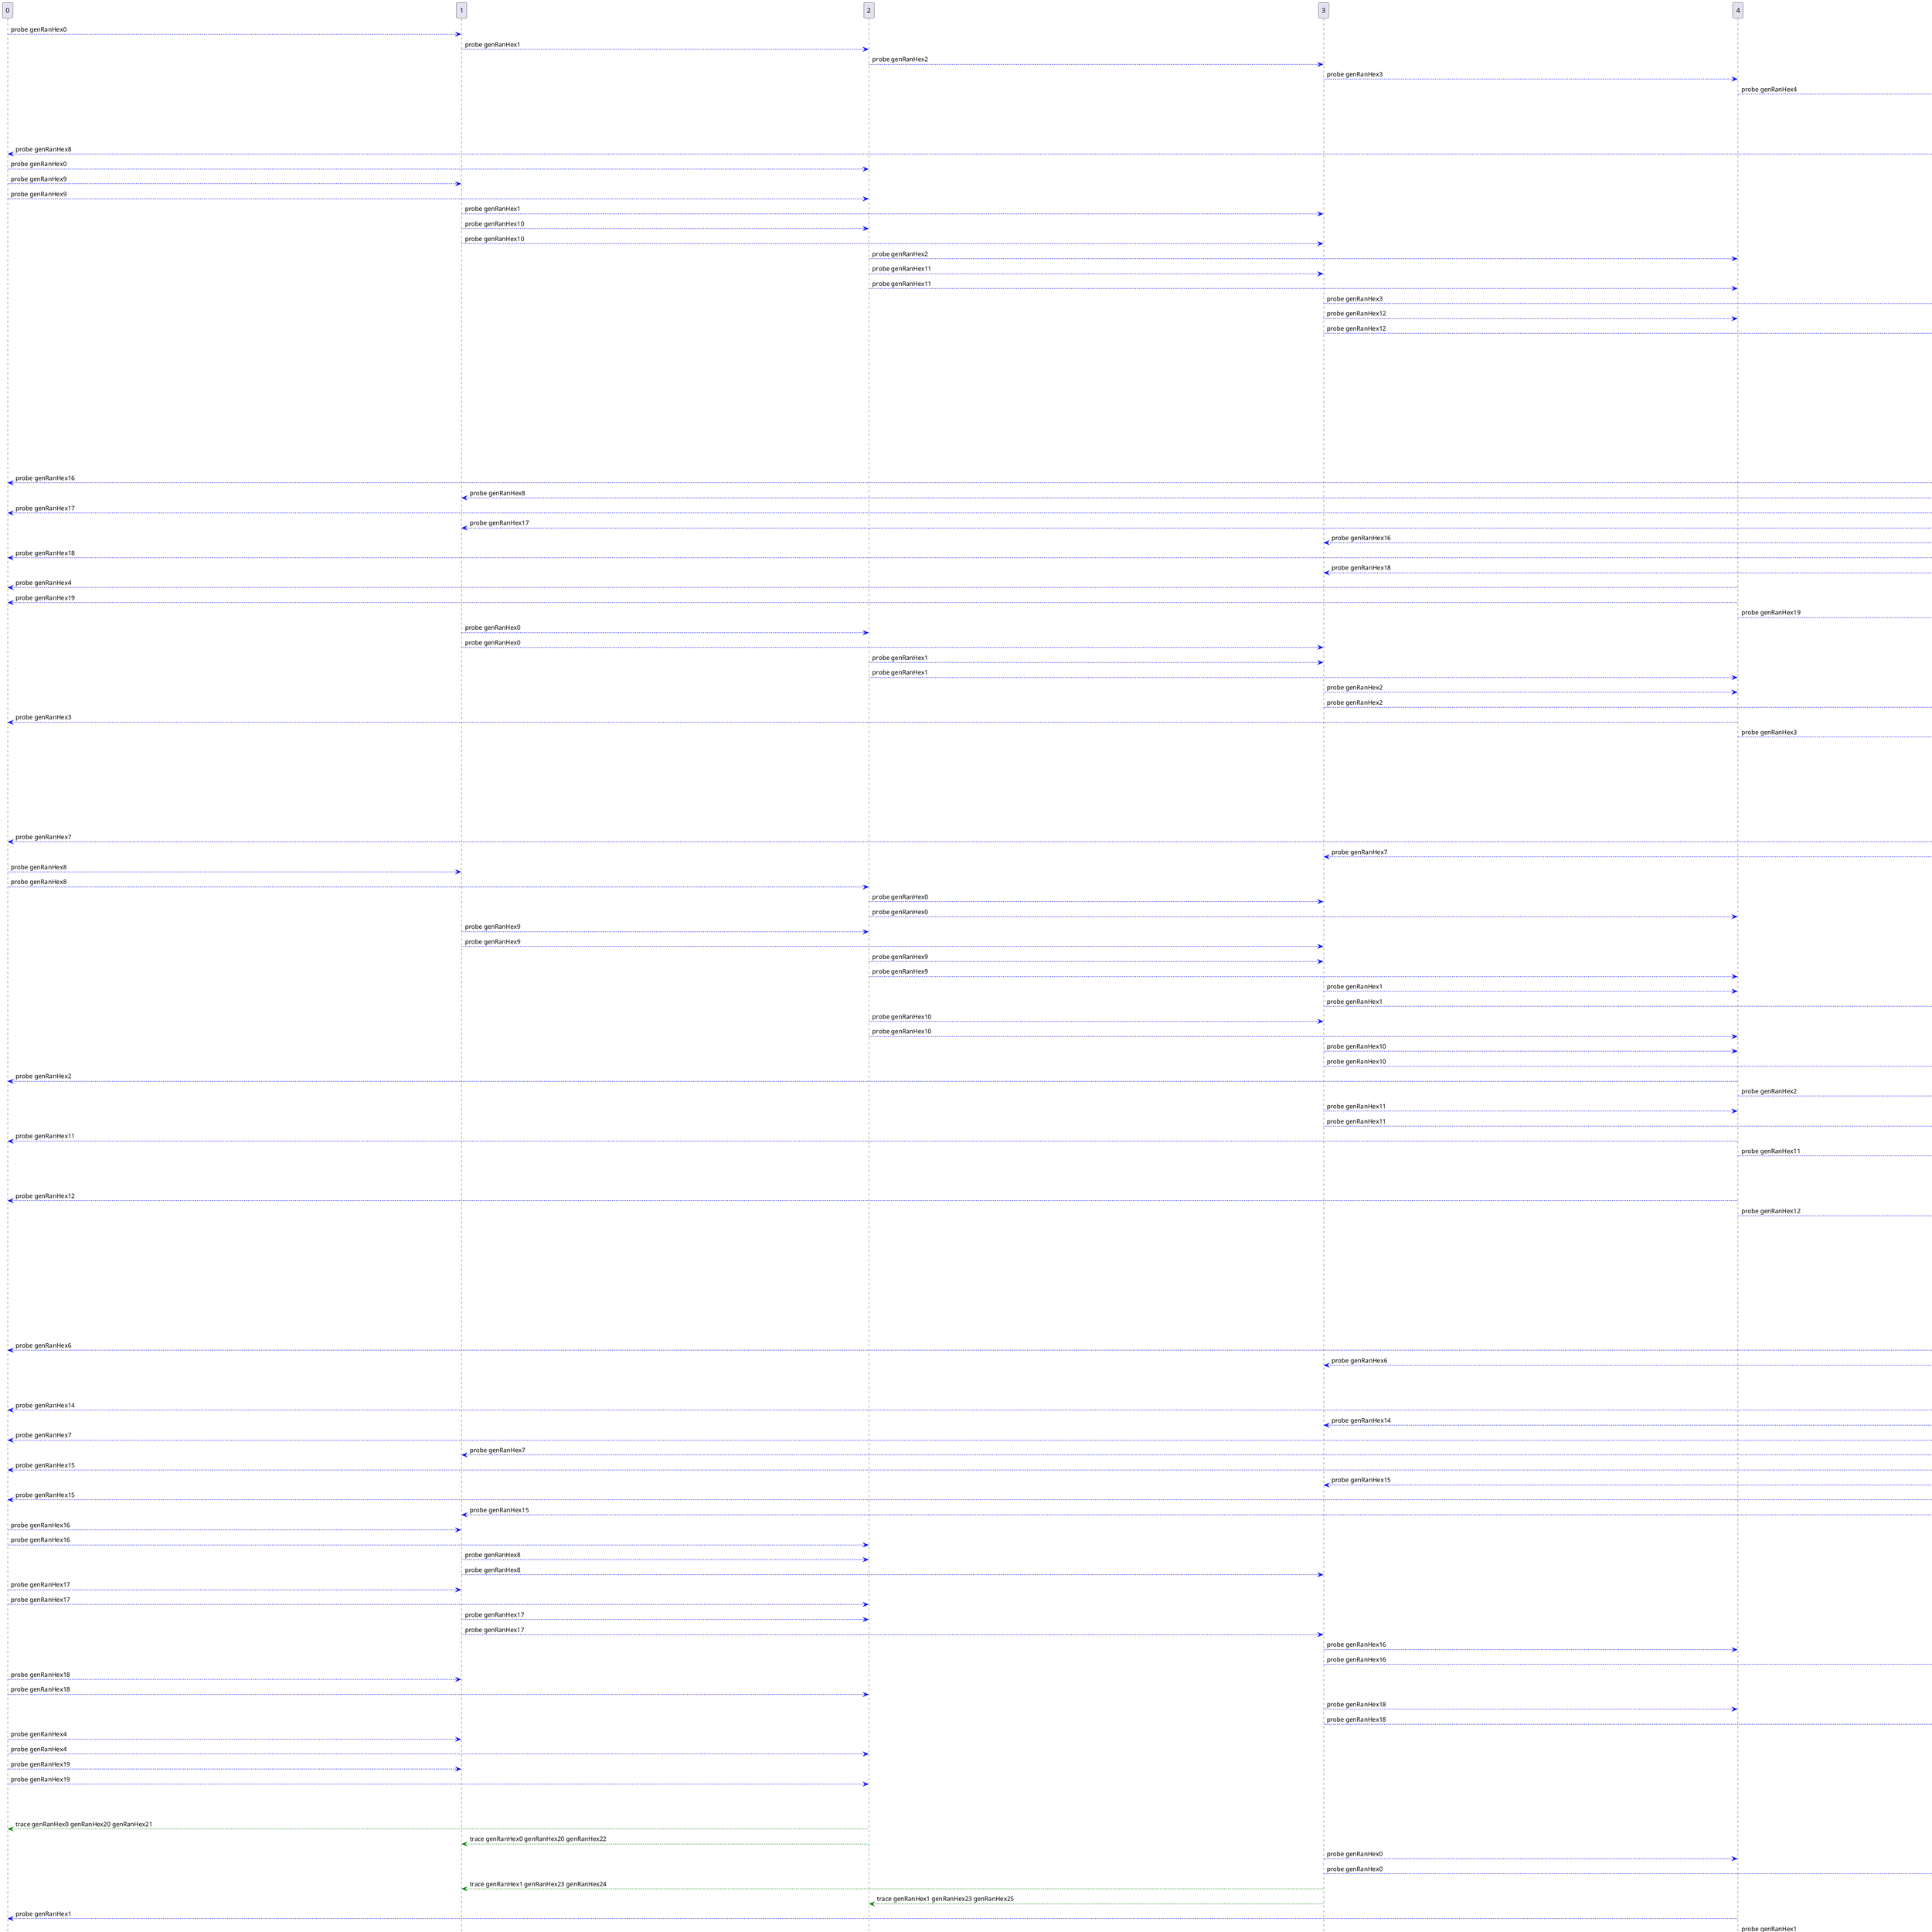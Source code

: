 @startuml messages
0 -[#blue]-> 1: probe genRanHex0
1 -[#blue]-> 2: probe genRanHex1
2 -[#blue]-> 3: probe genRanHex2
3 -[#blue]-> 4: probe genRanHex3
4 -[#blue]-> 5: probe genRanHex4
5 -[#blue]-> 6: probe genRanHex5
6 -[#blue]-> 7: probe genRanHex6
7 -[#blue]-> 8: probe genRanHex7
9 -[#blue]-> 0: probe genRanHex8
0 -[#blue]-> 2: probe genRanHex0
0 -[#blue]-> 1: probe genRanHex9
0 -[#blue]-> 2: probe genRanHex9
1 -[#blue]-> 3: probe genRanHex1
1 -[#blue]-> 2: probe genRanHex10
1 -[#blue]-> 3: probe genRanHex10
2 -[#blue]-> 4: probe genRanHex2
2 -[#blue]-> 3: probe genRanHex11
2 -[#blue]-> 4: probe genRanHex11
3 -[#blue]-> 5: probe genRanHex3
3 -[#blue]-> 4: probe genRanHex12
3 -[#blue]-> 5: probe genRanHex12
5 -[#blue]-> 7: probe genRanHex5
5 -[#blue]-> 6: probe genRanHex13
5 -[#blue]-> 7: probe genRanHex13
6 -[#blue]-> 8: probe genRanHex6
6 -[#blue]-> 7: probe genRanHex14
6 -[#blue]-> 8: probe genRanHex14
7 -[#blue]-> 9: probe genRanHex7
7 -[#blue]-> 8: probe genRanHex15
7 -[#blue]-> 9: probe genRanHex15
8 -[#blue]-> 0: probe genRanHex16
9 -[#blue]-> 1: probe genRanHex8
9 -[#blue]-> 0: probe genRanHex17
9 -[#blue]-> 1: probe genRanHex17
8 -[#blue]-> 3: probe genRanHex16
8 -[#blue]-> 0: probe genRanHex18
8 -[#blue]-> 3: probe genRanHex18
4 -[#blue]-> 0: probe genRanHex4
4 -[#blue]-> 0: probe genRanHex19
4 -[#blue]-> 5: probe genRanHex19
1 -[#blue]-> 2: probe genRanHex0
1 -[#blue]-> 3: probe genRanHex0
2 -[#blue]-> 3: probe genRanHex1
2 -[#blue]-> 4: probe genRanHex1
3 -[#blue]-> 4: probe genRanHex2
3 -[#blue]-> 5: probe genRanHex2
4 -[#blue]-> 0: probe genRanHex3
4 -[#blue]-> 5: probe genRanHex3
5 -[#blue]-> 6: probe genRanHex4
5 -[#blue]-> 7: probe genRanHex4
6 -[#blue]-> 7: probe genRanHex5
6 -[#blue]-> 8: probe genRanHex5
7 -[#blue]-> 8: probe genRanHex6
7 -[#blue]-> 9: probe genRanHex6
8 -[#blue]-> 0: probe genRanHex7
8 -[#blue]-> 3: probe genRanHex7
0 -[#blue]-> 1: probe genRanHex8
0 -[#blue]-> 2: probe genRanHex8
2 -[#blue]-> 3: probe genRanHex0
2 -[#blue]-> 4: probe genRanHex0
1 -[#blue]-> 2: probe genRanHex9
1 -[#blue]-> 3: probe genRanHex9
2 -[#blue]-> 3: probe genRanHex9
2 -[#blue]-> 4: probe genRanHex9
3 -[#blue]-> 4: probe genRanHex1
3 -[#blue]-> 5: probe genRanHex1
2 -[#blue]-> 3: probe genRanHex10
2 -[#blue]-> 4: probe genRanHex10
3 -[#blue]-> 4: probe genRanHex10
3 -[#blue]-> 5: probe genRanHex10
4 -[#blue]-> 0: probe genRanHex2
4 -[#blue]-> 5: probe genRanHex2
3 -[#blue]-> 4: probe genRanHex11
3 -[#blue]-> 5: probe genRanHex11
4 -[#blue]-> 0: probe genRanHex11
4 -[#blue]-> 5: probe genRanHex11
5 -[#blue]-> 6: probe genRanHex3
5 -[#blue]-> 7: probe genRanHex3
4 -[#blue]-> 0: probe genRanHex12
4 -[#blue]-> 5: probe genRanHex12
5 -[#blue]-> 6: probe genRanHex12
5 -[#blue]-> 7: probe genRanHex12
7 -[#blue]-> 8: probe genRanHex5
7 -[#blue]-> 9: probe genRanHex5
6 -[#blue]-> 7: probe genRanHex13
6 -[#blue]-> 8: probe genRanHex13
7 -[#blue]-> 8: probe genRanHex13
7 -[#blue]-> 9: probe genRanHex13
8 -[#blue]-> 0: probe genRanHex6
8 -[#blue]-> 3: probe genRanHex6
7 -[#blue]-> 8: probe genRanHex14
7 -[#blue]-> 9: probe genRanHex14
8 -[#blue]-> 0: probe genRanHex14
8 -[#blue]-> 3: probe genRanHex14
9 -[#blue]-> 0: probe genRanHex7
9 -[#blue]-> 1: probe genRanHex7
8 -[#blue]-> 0: probe genRanHex15
8 -[#blue]-> 3: probe genRanHex15
9 -[#blue]-> 0: probe genRanHex15
9 -[#blue]-> 1: probe genRanHex15
0 -[#blue]-> 1: probe genRanHex16
0 -[#blue]-> 2: probe genRanHex16
1 -[#blue]-> 2: probe genRanHex8
1 -[#blue]-> 3: probe genRanHex8
0 -[#blue]-> 1: probe genRanHex17
0 -[#blue]-> 2: probe genRanHex17
1 -[#blue]-> 2: probe genRanHex17
1 -[#blue]-> 3: probe genRanHex17
3 -[#blue]-> 4: probe genRanHex16
3 -[#blue]-> 5: probe genRanHex16
0 -[#blue]-> 1: probe genRanHex18
0 -[#blue]-> 2: probe genRanHex18
3 -[#blue]-> 4: probe genRanHex18
3 -[#blue]-> 5: probe genRanHex18
0 -[#blue]-> 1: probe genRanHex4
0 -[#blue]-> 2: probe genRanHex4
0 -[#blue]-> 1: probe genRanHex19
0 -[#blue]-> 2: probe genRanHex19
5 -[#blue]-> 6: probe genRanHex19
5 -[#blue]-> 7: probe genRanHex19
2 -[#green]-> 0: trace genRanHex0 genRanHex20 genRanHex21
2 -[#green]-> 1: trace genRanHex0 genRanHex20 genRanHex22
3 -[#blue]-> 4: probe genRanHex0
3 -[#blue]-> 5: probe genRanHex0
3 -[#green]-> 1: trace genRanHex1 genRanHex23 genRanHex24
3 -[#green]-> 2: trace genRanHex1 genRanHex23 genRanHex25
4 -[#blue]-> 0: probe genRanHex1
4 -[#blue]-> 5: probe genRanHex1
4 -[#green]-> 2: trace genRanHex2 genRanHex26 genRanHex27
4 -[#green]-> 3: trace genRanHex2 genRanHex26 genRanHex28
5 -[#blue]-> 6: probe genRanHex2
5 -[#blue]-> 7: probe genRanHex2
0 -[#blue]-> 2: probe genRanHex3
5 -[#green]-> 3: trace genRanHex3 genRanHex29 genRanHex30
5 -[#green]-> 4: trace genRanHex3 genRanHex29 genRanHex31
6 -[#blue]-> 7: probe genRanHex4
6 -[#blue]-> 8: probe genRanHex4
7 -[#blue]-> 8: probe genRanHex4
7 -[#blue]-> 9: probe genRanHex4
7 -[#green]-> 5: trace genRanHex5 genRanHex32 genRanHex33
7 -[#green]-> 6: trace genRanHex5 genRanHex32 genRanHex34
8 -[#blue]-> 0: probe genRanHex5
8 -[#blue]-> 3: probe genRanHex5
8 -[#green]-> 6: trace genRanHex6 genRanHex35 genRanHex36
8 -[#green]-> 7: trace genRanHex6 genRanHex35 genRanHex37
9 -[#blue]-> 0: probe genRanHex6
9 -[#blue]-> 1: probe genRanHex6
0 -[#blue]-> 2: probe genRanHex7
3 -[#blue]-> 5: probe genRanHex7
1 -[#green]-> 9: trace genRanHex8 genRanHex38 genRanHex39
1 -[#green]-> 0: trace genRanHex8 genRanHex38 genRanHex40
2 -[#blue]-> 4: probe genRanHex8
3 -[#green]-> 1: trace genRanHex0 genRanHex41 genRanHex42
3 -[#green]-> 2: trace genRanHex0 genRanHex41 genRanHex43
4 -[#blue]-> 0: probe genRanHex0
2 -[#green]-> 0: trace genRanHex9 genRanHex44 genRanHex45
2 -[#green]-> 1: trace genRanHex9 genRanHex44 genRanHex46
3 -[#blue]-> 5: probe genRanHex9
3 -[#green]-> 1: trace genRanHex9 genRanHex47 genRanHex48
3 -[#green]-> 2: trace genRanHex9 genRanHex47 genRanHex49
4 -[#blue]-> 0: probe genRanHex9
4 -[#green]-> 2: trace genRanHex1 genRanHex50 genRanHex51
4 -[#green]-> 3: trace genRanHex1 genRanHex50 genRanHex52
5 -[#blue]-> 7: probe genRanHex1
3 -[#green]-> 1: trace genRanHex10 genRanHex53 genRanHex54
3 -[#green]-> 2: trace genRanHex10 genRanHex53 genRanHex55
4 -[#blue]-> 0: probe genRanHex10
4 -[#green]-> 2: trace genRanHex10 genRanHex56 genRanHex57
4 -[#green]-> 3: trace genRanHex10 genRanHex56 genRanHex58
5 -[#blue]-> 7: probe genRanHex10
5 -[#green]-> 3: trace genRanHex2 genRanHex59 genRanHex60
5 -[#green]-> 4: trace genRanHex2 genRanHex59 genRanHex61
4 -[#green]-> 2: trace genRanHex11 genRanHex62 genRanHex63
4 -[#green]-> 3: trace genRanHex11 genRanHex62 genRanHex64
5 -[#blue]-> 7: probe genRanHex11
5 -[#green]-> 3: trace genRanHex11 genRanHex65 genRanHex66
5 -[#green]-> 4: trace genRanHex11 genRanHex65 genRanHex67
6 -[#blue]-> 8: probe genRanHex3
7 -[#blue]-> 9: probe genRanHex3
5 -[#green]-> 3: trace genRanHex12 genRanHex68 genRanHex69
5 -[#green]-> 4: trace genRanHex12 genRanHex68 genRanHex70
6 -[#blue]-> 8: probe genRanHex12
7 -[#blue]-> 9: probe genRanHex12
8 -[#green]-> 6: trace genRanHex5 genRanHex71 genRanHex72
8 -[#green]-> 7: trace genRanHex5 genRanHex71 genRanHex73
9 -[#blue]-> 1: probe genRanHex5
7 -[#green]-> 5: trace genRanHex13 genRanHex74 genRanHex75
7 -[#green]-> 6: trace genRanHex13 genRanHex74 genRanHex76
8 -[#blue]-> 0: probe genRanHex13
8 -[#blue]-> 3: probe genRanHex13
8 -[#green]-> 6: trace genRanHex13 genRanHex77 genRanHex78
8 -[#green]-> 7: trace genRanHex13 genRanHex77 genRanHex79
9 -[#blue]-> 1: probe genRanHex13
8 -[#green]-> 6: trace genRanHex14 genRanHex80 genRanHex81
8 -[#green]-> 7: trace genRanHex14 genRanHex80 genRanHex82
9 -[#blue]-> 1: probe genRanHex14
0 -[#green]-> 8: trace genRanHex7 genRanHex83 genRanHex84
0 -[#green]-> 9: trace genRanHex7 genRanHex83 genRanHex85
0 -[#green]-> 8: trace genRanHex15 genRanHex86 genRanHex87
0 -[#green]-> 9: trace genRanHex15 genRanHex86 genRanHex88
2 -[#green]-> 0: trace genRanHex8 genRanHex89 genRanHex90
2 -[#green]-> 1: trace genRanHex8 genRanHex89 genRanHex91
1 -[#green]-> 9: trace genRanHex17 genRanHex92 genRanHex93
1 -[#green]-> 0: trace genRanHex17 genRanHex92 genRanHex94
2 -[#green]-> 0: trace genRanHex17 genRanHex95 genRanHex96
2 -[#green]-> 1: trace genRanHex17 genRanHex95 genRanHex97
4 -[#blue]-> 0: probe genRanHex16
4 -[#blue]-> 0: probe genRanHex18
1 -[#blue]-> 0: probe genRanHex1
1 -[#blue]-> 0: probe genRanHex10
1 -[#blue]-> 0: probe genRanHex7
1 -[#blue]-> 0: probe genRanHex15
1 -[#green]-> 0: trace genRanHex0 genRanHex20 genRanHex22
4 -[#green]-> 2: trace genRanHex0 genRanHex98 genRanHex99
4 -[#green]-> 3: trace genRanHex0 genRanHex98 genRanHex100
2 -[#blue]-> 1: probe genRanHex2
2 -[#blue]-> 1: probe genRanHex11
2 -[#blue]-> 1: probe genRanHex16
2 -[#blue]-> 1: probe genRanHex18
2 -[#blue]-> 1: probe genRanHex4
2 -[#blue]-> 1: probe genRanHex19
2 -[#green]-> 1: trace genRanHex1 genRanHex23 genRanHex25
5 -[#green]-> 3: trace genRanHex1 genRanHex101 genRanHex102
5 -[#green]-> 4: trace genRanHex1 genRanHex101 genRanHex103
3 -[#blue]-> 2: probe genRanHex3
3 -[#blue]-> 2: probe genRanHex12
3 -[#blue]-> 2: probe genRanHex16
3 -[#blue]-> 2: probe genRanHex18
3 -[#blue]-> 2: probe genRanHex7
3 -[#blue]-> 2: probe genRanHex6
3 -[#blue]-> 2: probe genRanHex14
3 -[#blue]-> 2: probe genRanHex15
3 -[#blue]-> 2: probe genRanHex8
3 -[#blue]-> 2: probe genRanHex17
3 -[#green]-> 2: trace genRanHex2 genRanHex26 genRanHex28
4 -[#blue]-> 3: probe genRanHex4
4 -[#blue]-> 3: probe genRanHex19
4 -[#blue]-> 3: probe genRanHex9
2 -[#blue]-> 1: probe genRanHex3
4 -[#green]-> 3: trace genRanHex3 genRanHex29 genRanHex31
5 -[#blue]-> 4: probe genRanHex5
5 -[#blue]-> 4: probe genRanHex13
5 -[#blue]-> 4: probe genRanHex10
5 -[#blue]-> 4: probe genRanHex16
5 -[#blue]-> 4: probe genRanHex18
5 -[#blue]-> 4: probe genRanHex0
7 -[#green]-> 5: trace genRanHex4 genRanHex104 genRanHex105
7 -[#green]-> 6: trace genRanHex4 genRanHex104 genRanHex106
8 -[#green]-> 6: trace genRanHex4 genRanHex107 genRanHex108
8 -[#green]-> 7: trace genRanHex4 genRanHex107 genRanHex109
6 -[#blue]-> 5: probe genRanHex6
6 -[#blue]-> 5: probe genRanHex14
6 -[#green]-> 5: trace genRanHex5 genRanHex32 genRanHex34
3 -[#blue]-> 2: probe genRanHex5
7 -[#blue]-> 6: probe genRanHex7
7 -[#blue]-> 6: probe genRanHex15
7 -[#blue]-> 6: probe genRanHex3
7 -[#blue]-> 6: probe genRanHex12
7 -[#blue]-> 6: probe genRanHex19
7 -[#blue]-> 6: probe genRanHex2
7 -[#green]-> 6: trace genRanHex6 genRanHex35 genRanHex37
0 -[#green]-> 8: trace genRanHex6 genRanHex110 genRanHex111
0 -[#green]-> 9: trace genRanHex6 genRanHex110 genRanHex112
8 -[#blue]-> 7: probe genRanHex16
8 -[#blue]-> 7: probe genRanHex18
2 -[#blue]-> 1: probe genRanHex7
5 -[#blue]-> 4: probe genRanHex7
0 -[#blue]-> 9: probe genRanHex0
0 -[#blue]-> 9: probe genRanHex9
0 -[#blue]-> 9: probe genRanHex16
0 -[#blue]-> 9: probe genRanHex18
0 -[#blue]-> 9: probe genRanHex4
0 -[#blue]-> 9: probe genRanHex19
0 -[#blue]-> 9: probe genRanHex3
0 -[#blue]-> 9: probe genRanHex2
0 -[#blue]-> 9: probe genRanHex11
0 -[#blue]-> 9: probe genRanHex12
0 -[#blue]-> 9: probe genRanHex14
0 -[#blue]-> 9: probe genRanHex1
0 -[#blue]-> 9: probe genRanHex5
0 -[#green]-> 9: trace genRanHex8 genRanHex38 genRanHex40
2 -[#blue]-> 0: probe genRanHex2
2 -[#blue]-> 0: probe genRanHex11
2 -[#blue]-> 0: probe genRanHex1
2 -[#blue]-> 0: probe genRanHex10
1 -[#green]-> 0: trace genRanHex0 genRanHex41 genRanHex42
2 -[#green]-> 0: trace genRanHex0 genRanHex41 genRanHex43
2 -[#green]-> 1: trace genRanHex0 genRanHex41 genRanHex43
0 -[#green]-> 4: trace genRanHex0 genRanHex113 genRanHex114
1 -[#green]-> 0: trace genRanHex9 genRanHex44 genRanHex46
1 -[#green]-> 0: trace genRanHex9 genRanHex47 genRanHex48
2 -[#green]-> 0: trace genRanHex9 genRanHex47 genRanHex49
2 -[#green]-> 1: trace genRanHex9 genRanHex47 genRanHex49
0 -[#green]-> 4: trace genRanHex9 genRanHex115 genRanHex116
3 -[#blue]-> 1: probe genRanHex3
3 -[#blue]-> 1: probe genRanHex12
3 -[#blue]-> 1: probe genRanHex2
3 -[#blue]-> 1: probe genRanHex11
3 -[#blue]-> 1: probe genRanHex16
3 -[#blue]-> 1: probe genRanHex18
3 -[#blue]-> 1: probe genRanHex7
3 -[#blue]-> 1: probe genRanHex6
3 -[#blue]-> 1: probe genRanHex14
3 -[#blue]-> 1: probe genRanHex15
3 -[#blue]-> 1: probe genRanHex5
2 -[#green]-> 1: trace genRanHex1 genRanHex50 genRanHex51
3 -[#green]-> 1: trace genRanHex1 genRanHex50 genRanHex52
3 -[#green]-> 2: trace genRanHex1 genRanHex50 genRanHex52
7 -[#blue]-> 6: probe genRanHex1
2 -[#green]-> 1: trace genRanHex10 genRanHex53 genRanHex55
0 -[#blue]-> 9: probe genRanHex10
2 -[#green]-> 1: trace genRanHex10 genRanHex56 genRanHex57
3 -[#green]-> 1: trace genRanHex10 genRanHex56 genRanHex58
3 -[#green]-> 2: trace genRanHex10 genRanHex56 genRanHex58
7 -[#blue]-> 6: probe genRanHex10
4 -[#blue]-> 2: probe genRanHex4
4 -[#blue]-> 2: probe genRanHex19
4 -[#blue]-> 2: probe genRanHex3
4 -[#blue]-> 2: probe genRanHex12
4 -[#blue]-> 2: probe genRanHex16
4 -[#blue]-> 2: probe genRanHex18
3 -[#green]-> 2: trace genRanHex2 genRanHex59 genRanHex60
4 -[#green]-> 2: trace genRanHex2 genRanHex59 genRanHex61
4 -[#green]-> 3: trace genRanHex2 genRanHex59 genRanHex61
3 -[#green]-> 2: trace genRanHex11 genRanHex62 genRanHex64
7 -[#blue]-> 6: probe genRanHex11
3 -[#green]-> 2: trace genRanHex11 genRanHex65 genRanHex66
4 -[#green]-> 2: trace genRanHex11 genRanHex65 genRanHex67
4 -[#green]-> 3: trace genRanHex11 genRanHex65 genRanHex67
5 -[#blue]-> 3: probe genRanHex5
5 -[#blue]-> 3: probe genRanHex13
5 -[#blue]-> 3: probe genRanHex4
5 -[#blue]-> 3: probe genRanHex19
8 -[#blue]-> 7: probe genRanHex3
4 -[#green]-> 3: trace genRanHex12 genRanHex68 genRanHex70
7 -[#blue]-> 5: probe genRanHex7
7 -[#blue]-> 5: probe genRanHex15
7 -[#blue]-> 5: probe genRanHex6
7 -[#blue]-> 5: probe genRanHex14
6 -[#green]-> 5: trace genRanHex5 genRanHex71 genRanHex72
7 -[#green]-> 5: trace genRanHex5 genRanHex71 genRanHex73
7 -[#green]-> 6: trace genRanHex5 genRanHex71 genRanHex73
6 -[#green]-> 5: trace genRanHex13 genRanHex74 genRanHex76
3 -[#blue]-> 1: probe genRanHex13
6 -[#green]-> 5: trace genRanHex13 genRanHex77 genRanHex78
7 -[#green]-> 5: trace genRanHex13 genRanHex77 genRanHex79
7 -[#green]-> 6: trace genRanHex13 genRanHex77 genRanHex79
8 -[#blue]-> 6: probe genRanHex16
8 -[#blue]-> 6: probe genRanHex18
8 -[#blue]-> 6: probe genRanHex7
8 -[#blue]-> 6: probe genRanHex15
7 -[#green]-> 6: trace genRanHex14 genRanHex80 genRanHex82
9 -[#blue]-> 7: probe genRanHex8
9 -[#blue]-> 7: probe genRanHex17
8 -[#green]-> 7: trace genRanHex7 genRanHex83 genRanHex84
9 -[#green]-> 7: trace genRanHex7 genRanHex83 genRanHex85
8 -[#green]-> 7: trace genRanHex15 genRanHex86 genRanHex87
9 -[#green]-> 7: trace genRanHex15 genRanHex86 genRanHex88
0 -[#blue]-> 8: probe genRanHex0
0 -[#blue]-> 8: probe genRanHex9
0 -[#blue]-> 8: probe genRanHex8
0 -[#blue]-> 8: probe genRanHex17
0 -[#blue]-> 8: probe genRanHex4
0 -[#blue]-> 8: probe genRanHex19
0 -[#blue]-> 8: probe genRanHex3
0 -[#blue]-> 8: probe genRanHex2
0 -[#blue]-> 8: probe genRanHex11
0 -[#blue]-> 8: probe genRanHex12
0 -[#blue]-> 8: probe genRanHex1
0 -[#blue]-> 8: probe genRanHex10
1 -[#blue]-> 9: probe genRanHex1
1 -[#blue]-> 9: probe genRanHex10
1 -[#blue]-> 9: probe genRanHex0
1 -[#blue]-> 9: probe genRanHex9
1 -[#blue]-> 9: probe genRanHex16
1 -[#blue]-> 9: probe genRanHex18
1 -[#blue]-> 9: probe genRanHex4
1 -[#blue]-> 9: probe genRanHex19
0 -[#green]-> 9: trace genRanHex8 genRanHex89 genRanHex90
1 -[#green]-> 9: trace genRanHex8 genRanHex89 genRanHex91
1 -[#green]-> 0: trace genRanHex8 genRanHex89 genRanHex91
0 -[#green]-> 9: trace genRanHex17 genRanHex92 genRanHex94
0 -[#green]-> 9: trace genRanHex17 genRanHex95 genRanHex96
1 -[#green]-> 9: trace genRanHex17 genRanHex95 genRanHex97
1 -[#green]-> 0: trace genRanHex17 genRanHex95 genRanHex97
3 -[#blue]-> 8: probe genRanHex3
3 -[#blue]-> 8: probe genRanHex12
3 -[#blue]-> 8: probe genRanHex2
3 -[#blue]-> 8: probe genRanHex1
3 -[#blue]-> 8: probe genRanHex10
3 -[#blue]-> 8: probe genRanHex11
3 -[#blue]-> 8: probe genRanHex0
3 -[#blue]-> 8: probe genRanHex9
3 -[#blue]-> 8: probe genRanHex8
3 -[#blue]-> 8: probe genRanHex17
0 -[#green]-> 8: trace genRanHex16 genRanHex117 genRanHex118
0 -[#green]-> 4: trace genRanHex16 genRanHex117 genRanHex119
0 -[#green]-> 8: trace genRanHex18 genRanHex120 genRanHex121
0 -[#green]-> 4: trace genRanHex18 genRanHex120 genRanHex122
0 -[#blue]-> 4: probe genRanHex8
0 -[#blue]-> 4: probe genRanHex17
0 -[#blue]-> 4: probe genRanHex7
0 -[#blue]-> 4: probe genRanHex6
0 -[#blue]-> 4: probe genRanHex14
0 -[#blue]-> 4: probe genRanHex15
0 -[#blue]-> 4: probe genRanHex5
0 -[#blue]-> 4: probe genRanHex13
0 -[#green]-> 4: trace genRanHex1 genRanHex123 genRanHex124
0 -[#green]-> 1: trace genRanHex1 genRanHex123 genRanHex125
0 -[#green]-> 4: trace genRanHex10 genRanHex126 genRanHex127
0 -[#green]-> 1: trace genRanHex10 genRanHex126 genRanHex128
0 -[#green]-> 8: trace genRanHex7 genRanHex129 genRanHex130
0 -[#green]-> 9: trace genRanHex7 genRanHex129 genRanHex131
0 -[#green]-> 1: trace genRanHex7 genRanHex129 genRanHex132
0 -[#green]-> 8: trace genRanHex15 genRanHex133 genRanHex134
0 -[#green]-> 9: trace genRanHex15 genRanHex133 genRanHex135
0 -[#green]-> 1: trace genRanHex15 genRanHex133 genRanHex136
0 -[#green]-> 2: trace genRanHex0 genRanHex20 genRanHex22
2 -[#green]-> 0: trace genRanHex0 genRanHex98 genRanHex99
2 -[#green]-> 1: trace genRanHex0 genRanHex98 genRanHex99
3 -[#green]-> 1: trace genRanHex0 genRanHex98 genRanHex100
3 -[#green]-> 2: trace genRanHex0 genRanHex98 genRanHex100
1 -[#blue]-> 9: probe genRanHex2
1 -[#blue]-> 9: probe genRanHex11
1 -[#green]-> 0: trace genRanHex16 genRanHex137 genRanHex138
1 -[#green]-> 2: trace genRanHex16 genRanHex137 genRanHex139
1 -[#green]-> 0: trace genRanHex18 genRanHex140 genRanHex141
1 -[#green]-> 2: trace genRanHex18 genRanHex140 genRanHex142
1 -[#green]-> 0: trace genRanHex4 genRanHex143 genRanHex144
1 -[#green]-> 2: trace genRanHex4 genRanHex143 genRanHex145
1 -[#green]-> 0: trace genRanHex19 genRanHex146 genRanHex147
1 -[#green]-> 2: trace genRanHex19 genRanHex146 genRanHex148
1 -[#green]-> 3: trace genRanHex1 genRanHex23 genRanHex25
3 -[#green]-> 1: trace genRanHex1 genRanHex101 genRanHex102
3 -[#green]-> 2: trace genRanHex1 genRanHex101 genRanHex102
4 -[#green]-> 2: trace genRanHex1 genRanHex101 genRanHex103
4 -[#green]-> 3: trace genRanHex1 genRanHex101 genRanHex103
2 -[#green]-> 0: trace genRanHex3 genRanHex149 genRanHex150
2 -[#green]-> 3: trace genRanHex3 genRanHex149 genRanHex151
2 -[#green]-> 0: trace genRanHex16 genRanHex152 genRanHex153
2 -[#green]-> 3: trace genRanHex16 genRanHex152 genRanHex154
2 -[#green]-> 0: trace genRanHex18 genRanHex155 genRanHex156
2 -[#green]-> 3: trace genRanHex18 genRanHex155 genRanHex157
2 -[#green]-> 0: trace genRanHex7 genRanHex158 genRanHex159
2 -[#green]-> 3: trace genRanHex7 genRanHex158 genRanHex160
2 -[#green]-> 0: trace genRanHex8 genRanHex161 genRanHex162
2 -[#green]-> 1: trace genRanHex8 genRanHex161 genRanHex163
2 -[#green]-> 3: trace genRanHex8 genRanHex161 genRanHex164
2 -[#green]-> 0: trace genRanHex17 genRanHex165 genRanHex166
2 -[#green]-> 1: trace genRanHex17 genRanHex165 genRanHex167
2 -[#green]-> 3: trace genRanHex17 genRanHex165 genRanHex168
2 -[#green]-> 4: trace genRanHex2 genRanHex26 genRanHex28
3 -[#blue]-> 8: probe genRanHex4
3 -[#blue]-> 8: probe genRanHex19
3 -[#green]-> 1: trace genRanHex9 genRanHex169 genRanHex170
3 -[#green]-> 2: trace genRanHex9 genRanHex169 genRanHex171
3 -[#green]-> 4: trace genRanHex9 genRanHex169 genRanHex172
0 -[#blue]-> 1: probe genRanHex3
0 -[#blue]-> 1: probe genRanHex2
0 -[#blue]-> 1: probe genRanHex11
0 -[#blue]-> 1: probe genRanHex12
0 -[#blue]-> 1: probe genRanHex6
0 -[#blue]-> 1: probe genRanHex14
0 -[#blue]-> 1: probe genRanHex5
0 -[#blue]-> 1: probe genRanHex13
1 -[#blue]-> 9: probe genRanHex3
3 -[#green]-> 5: trace genRanHex3 genRanHex29 genRanHex31
4 -[#green]-> 2: trace genRanHex10 genRanHex173 genRanHex174
4 -[#green]-> 3: trace genRanHex10 genRanHex173 genRanHex175
4 -[#green]-> 5: trace genRanHex10 genRanHex173 genRanHex176
4 -[#green]-> 3: trace genRanHex16 genRanHex177 genRanHex178
4 -[#green]-> 5: trace genRanHex16 genRanHex177 genRanHex179
4 -[#green]-> 3: trace genRanHex18 genRanHex180 genRanHex181
4 -[#green]-> 5: trace genRanHex18 genRanHex180 genRanHex182
4 -[#green]-> 2: trace genRanHex0 genRanHex183 genRanHex184
4 -[#green]-> 3: trace genRanHex0 genRanHex183 genRanHex185
4 -[#green]-> 5: trace genRanHex0 genRanHex183 genRanHex186
5 -[#green]-> 4: trace genRanHex4 genRanHex104 genRanHex105
6 -[#green]-> 5: trace genRanHex4 genRanHex104 genRanHex106
6 -[#green]-> 5: trace genRanHex4 genRanHex107 genRanHex108
7 -[#green]-> 5: trace genRanHex4 genRanHex107 genRanHex109
7 -[#green]-> 6: trace genRanHex4 genRanHex107 genRanHex109
5 -[#green]-> 7: trace genRanHex5 genRanHex32 genRanHex34
6 -[#green]-> 5: trace genRanHex3 genRanHex187 genRanHex188
6 -[#green]-> 7: trace genRanHex3 genRanHex187 genRanHex189
6 -[#green]-> 5: trace genRanHex12 genRanHex190 genRanHex191
6 -[#green]-> 7: trace genRanHex12 genRanHex190 genRanHex192
6 -[#green]-> 5: trace genRanHex19 genRanHex193 genRanHex194
6 -[#green]-> 7: trace genRanHex19 genRanHex193 genRanHex195
6 -[#green]-> 5: trace genRanHex2 genRanHex196 genRanHex197
6 -[#green]-> 7: trace genRanHex2 genRanHex196 genRanHex198
6 -[#green]-> 8: trace genRanHex6 genRanHex35 genRanHex37
8 -[#green]-> 6: trace genRanHex6 genRanHex110 genRanHex111
8 -[#green]-> 7: trace genRanHex6 genRanHex110 genRanHex111
9 -[#green]-> 7: trace genRanHex6 genRanHex110 genRanHex112
1 -[#green]-> 9: trace genRanHex7 genRanHex199 genRanHex200
1 -[#green]-> 2: trace genRanHex7 genRanHex199 genRanHex201
3 -[#blue]-> 4: probe genRanHex7
3 -[#blue]-> 4: probe genRanHex6
3 -[#blue]-> 4: probe genRanHex14
3 -[#blue]-> 4: probe genRanHex15
3 -[#blue]-> 4: probe genRanHex8
3 -[#blue]-> 4: probe genRanHex17
3 -[#blue]-> 4: probe genRanHex5
3 -[#blue]-> 4: probe genRanHex13
9 -[#green]-> 7: trace genRanHex4 genRanHex202 genRanHex203
9 -[#green]-> 0: trace genRanHex4 genRanHex202 genRanHex204
9 -[#green]-> 7: trace genRanHex3 genRanHex205 genRanHex206
9 -[#green]-> 0: trace genRanHex3 genRanHex205 genRanHex207
9 -[#green]-> 7: trace genRanHex12 genRanHex208 genRanHex209
9 -[#green]-> 0: trace genRanHex12 genRanHex208 genRanHex210
9 -[#green]-> 7: trace genRanHex14 genRanHex211 genRanHex212
9 -[#green]-> 0: trace genRanHex14 genRanHex211 genRanHex213
9 -[#green]-> 7: trace genRanHex5 genRanHex214 genRanHex215
9 -[#green]-> 0: trace genRanHex5 genRanHex214 genRanHex216
9 -[#green]-> 1: trace genRanHex8 genRanHex38 genRanHex40
2 -[#blue]-> 3: probe genRanHex4
2 -[#blue]-> 3: probe genRanHex19
0 -[#green]-> 4: trace genRanHex2 genRanHex217 genRanHex218
0 -[#green]-> 2: trace genRanHex2 genRanHex217 genRanHex219
0 -[#green]-> 4: trace genRanHex11 genRanHex220 genRanHex221
0 -[#green]-> 2: trace genRanHex11 genRanHex220 genRanHex222
0 -[#green]-> 4: trace genRanHex1 genRanHex223 genRanHex224
0 -[#green]-> 1: trace genRanHex1 genRanHex223 genRanHex225
0 -[#green]-> 2: trace genRanHex1 genRanHex223 genRanHex226
0 -[#green]-> 4: trace genRanHex10 genRanHex227 genRanHex228
0 -[#green]-> 1: trace genRanHex10 genRanHex227 genRanHex229
0 -[#green]-> 2: trace genRanHex10 genRanHex227 genRanHex230
0 -[#green]-> 4: trace genRanHex0 genRanHex41 genRanHex42
0 -[#green]-> 1: trace genRanHex0 genRanHex41 genRanHex43
1 -[#green]-> 0: trace genRanHex0 genRanHex41 genRanHex43
4 -[#green]-> 2: trace genRanHex0 genRanHex113 genRanHex114
4 -[#green]-> 3: trace genRanHex0 genRanHex113 genRanHex114
4 -[#green]-> 5: trace genRanHex0 genRanHex113 genRanHex114
4 -[#blue]-> 5: probe genRanHex9
4 -[#blue]-> 5: probe genRanHex8
0 -[#green]-> 2: trace genRanHex9 genRanHex44 genRanHex46
0 -[#green]-> 4: trace genRanHex9 genRanHex47 genRanHex48
0 -[#green]-> 1: trace genRanHex9 genRanHex47 genRanHex49
1 -[#green]-> 0: trace genRanHex9 genRanHex47 genRanHex49
4 -[#green]-> 2: trace genRanHex9 genRanHex115 genRanHex116
1 -[#green]-> 2: trace genRanHex3 genRanHex231 genRanHex232
1 -[#green]-> 3: trace genRanHex3 genRanHex231 genRanHex233
1 -[#green]-> 2: trace genRanHex2 genRanHex234 genRanHex235
1 -[#green]-> 3: trace genRanHex2 genRanHex234 genRanHex236
1 -[#green]-> 2: trace genRanHex11 genRanHex237 genRanHex238
1 -[#green]-> 3: trace genRanHex11 genRanHex237 genRanHex239
1 -[#green]-> 0: trace genRanHex16 genRanHex240 genRanHex241
1 -[#green]-> 2: trace genRanHex16 genRanHex240 genRanHex242
1 -[#green]-> 3: trace genRanHex16 genRanHex240 genRanHex243
1 -[#green]-> 0: trace genRanHex18 genRanHex244 genRanHex245
1 -[#green]-> 2: trace genRanHex18 genRanHex244 genRanHex246
1 -[#green]-> 3: trace genRanHex18 genRanHex244 genRanHex247
1 -[#green]-> 9: trace genRanHex7 genRanHex248 genRanHex249
1 -[#green]-> 2: trace genRanHex7 genRanHex248 genRanHex250
1 -[#green]-> 3: trace genRanHex7 genRanHex248 genRanHex251
1 -[#green]-> 9: trace genRanHex6 genRanHex252 genRanHex253
1 -[#green]-> 3: trace genRanHex6 genRanHex252 genRanHex254
1 -[#green]-> 9: trace genRanHex14 genRanHex255 genRanHex256
1 -[#green]-> 3: trace genRanHex14 genRanHex255 genRanHex257
1 -[#green]-> 9: trace genRanHex15 genRanHex258 genRanHex259
1 -[#green]-> 3: trace genRanHex15 genRanHex258 genRanHex260
1 -[#green]-> 9: trace genRanHex5 genRanHex261 genRanHex262
1 -[#green]-> 3: trace genRanHex5 genRanHex261 genRanHex263
1 -[#green]-> 2: trace genRanHex1 genRanHex50 genRanHex52
2 -[#green]-> 1: trace genRanHex1 genRanHex50 genRanHex52
5 -[#blue]-> 6: probe genRanHex1
5 -[#blue]-> 6: probe genRanHex10
5 -[#blue]-> 6: probe genRanHex11
5 -[#blue]-> 6: probe genRanHex16
5 -[#blue]-> 6: probe genRanHex18
5 -[#blue]-> 6: probe genRanHex0
5 -[#blue]-> 6: probe genRanHex7
5 -[#blue]-> 6: probe genRanHex9
1 -[#green]-> 3: trace genRanHex10 genRanHex53 genRanHex55
1 -[#green]-> 2: trace genRanHex10 genRanHex56 genRanHex58
2 -[#green]-> 1: trace genRanHex10 genRanHex56 genRanHex58
2 -[#green]-> 0: trace genRanHex4 genRanHex264 genRanHex265
2 -[#green]-> 4: trace genRanHex4 genRanHex264 genRanHex266
2 -[#green]-> 0: trace genRanHex19 genRanHex267 genRanHex268
2 -[#green]-> 4: trace genRanHex19 genRanHex267 genRanHex269
2 -[#green]-> 0: trace genRanHex3 genRanHex270 genRanHex271
2 -[#green]-> 3: trace genRanHex3 genRanHex270 genRanHex272
2 -[#green]-> 4: trace genRanHex3 genRanHex270 genRanHex273
2 -[#green]-> 3: trace genRanHex12 genRanHex274 genRanHex275
2 -[#green]-> 4: trace genRanHex12 genRanHex274 genRanHex276
2 -[#green]-> 0: trace genRanHex16 genRanHex277 genRanHex278
2 -[#green]-> 3: trace genRanHex16 genRanHex277 genRanHex279
2 -[#green]-> 4: trace genRanHex16 genRanHex277 genRanHex280
2 -[#green]-> 0: trace genRanHex18 genRanHex281 genRanHex282
2 -[#green]-> 3: trace genRanHex18 genRanHex281 genRanHex283
2 -[#green]-> 4: trace genRanHex18 genRanHex281 genRanHex284
0 -[#blue]-> 2: probe genRanHex12
0 -[#blue]-> 2: probe genRanHex6
0 -[#blue]-> 2: probe genRanHex14
0 -[#blue]-> 2: probe genRanHex15
0 -[#blue]-> 2: probe genRanHex5
0 -[#blue]-> 2: probe genRanHex13
2 -[#green]-> 3: trace genRanHex2 genRanHex59 genRanHex61
3 -[#green]-> 2: trace genRanHex2 genRanHex59 genRanHex61
2 -[#green]-> 4: trace genRanHex11 genRanHex62 genRanHex64
2 -[#green]-> 3: trace genRanHex11 genRanHex65 genRanHex67
3 -[#green]-> 2: trace genRanHex11 genRanHex65 genRanHex67
3 -[#green]-> 8: trace genRanHex5 genRanHex285 genRanHex286
3 -[#green]-> 5: trace genRanHex5 genRanHex285 genRanHex287
3 -[#green]-> 8: trace genRanHex13 genRanHex288 genRanHex289
3 -[#green]-> 5: trace genRanHex13 genRanHex288 genRanHex290
3 -[#green]-> 4: trace genRanHex4 genRanHex291 genRanHex292
3 -[#green]-> 5: trace genRanHex4 genRanHex291 genRanHex293
3 -[#green]-> 4: trace genRanHex19 genRanHex294 genRanHex295
3 -[#green]-> 5: trace genRanHex19 genRanHex294 genRanHex296
7 -[#green]-> 5: trace genRanHex3 genRanHex297 genRanHex298
7 -[#green]-> 8: trace genRanHex3 genRanHex297 genRanHex299
7 -[#blue]-> 8: probe genRanHex12
7 -[#blue]-> 8: probe genRanHex19
7 -[#blue]-> 8: probe genRanHex2
7 -[#blue]-> 8: probe genRanHex1
7 -[#blue]-> 8: probe genRanHex10
7 -[#blue]-> 8: probe genRanHex11
3 -[#green]-> 5: trace genRanHex12 genRanHex68 genRanHex70
5 -[#green]-> 3: trace genRanHex7 genRanHex300 genRanHex301
5 -[#green]-> 7: trace genRanHex7 genRanHex300 genRanHex302
5 -[#blue]-> 6: probe genRanHex15
5 -[#green]-> 6: trace genRanHex6 genRanHex303 genRanHex304
5 -[#green]-> 7: trace genRanHex6 genRanHex303 genRanHex305
5 -[#green]-> 6: trace genRanHex14 genRanHex306 genRanHex307
5 -[#green]-> 7: trace genRanHex14 genRanHex306 genRanHex308
5 -[#green]-> 6: trace genRanHex5 genRanHex71 genRanHex73
6 -[#green]-> 5: trace genRanHex5 genRanHex71 genRanHex73
9 -[#blue]-> 0: probe genRanHex13
5 -[#green]-> 7: trace genRanHex13 genRanHex74 genRanHex76
1 -[#green]-> 9: trace genRanHex13 genRanHex309 genRanHex310
1 -[#green]-> 3: trace genRanHex13 genRanHex309 genRanHex311
5 -[#green]-> 6: trace genRanHex13 genRanHex77 genRanHex79
6 -[#green]-> 5: trace genRanHex13 genRanHex77 genRanHex79
6 -[#blue]-> 7: probe genRanHex16
6 -[#blue]-> 7: probe genRanHex18
6 -[#green]-> 7: trace genRanHex7 genRanHex312 genRanHex313
6 -[#green]-> 8: trace genRanHex7 genRanHex312 genRanHex314
6 -[#green]-> 7: trace genRanHex15 genRanHex315 genRanHex316
6 -[#green]-> 8: trace genRanHex15 genRanHex315 genRanHex317
3 -[#blue]-> 5: probe genRanHex6
3 -[#blue]-> 5: probe genRanHex14
3 -[#blue]-> 5: probe genRanHex15
3 -[#blue]-> 5: probe genRanHex8
3 -[#blue]-> 5: probe genRanHex17
6 -[#green]-> 8: trace genRanHex14 genRanHex80 genRanHex82
7 -[#green]-> 8: trace genRanHex7 genRanHex83 genRanHex85
1 -[#blue]-> 2: probe genRanHex15
1 -[#blue]-> 2: probe genRanHex6
1 -[#blue]-> 2: probe genRanHex5
1 -[#blue]-> 2: probe genRanHex13
1 -[#blue]-> 2: probe genRanHex14
1 -[#blue]-> 2: probe genRanHex12
1 -[#blue]-> 3: probe genRanHex4
1 -[#blue]-> 3: probe genRanHex19
7 -[#green]-> 8: trace genRanHex15 genRanHex86 genRanHex88
8 -[#green]-> 6: trace genRanHex4 genRanHex318 genRanHex319
8 -[#green]-> 7: trace genRanHex4 genRanHex318 genRanHex320
8 -[#green]-> 0: trace genRanHex4 genRanHex318 genRanHex321
8 -[#green]-> 6: trace genRanHex3 genRanHex322 genRanHex323
8 -[#green]-> 0: trace genRanHex3 genRanHex322 genRanHex324
8 -[#green]-> 6: trace genRanHex12 genRanHex325 genRanHex326
8 -[#green]-> 0: trace genRanHex12 genRanHex325 genRanHex327
2 -[#blue]-> 4: probe genRanHex17
2 -[#blue]-> 4: probe genRanHex7
2 -[#blue]-> 4: probe genRanHex6
2 -[#blue]-> 4: probe genRanHex14
2 -[#blue]-> 4: probe genRanHex15
2 -[#blue]-> 4: probe genRanHex5
9 -[#green]-> 0: trace genRanHex1 genRanHex328 genRanHex329
9 -[#green]-> 1: trace genRanHex1 genRanHex328 genRanHex330
9 -[#green]-> 0: trace genRanHex10 genRanHex331 genRanHex332
9 -[#green]-> 1: trace genRanHex10 genRanHex331 genRanHex333
9 -[#green]-> 0: trace genRanHex0 genRanHex334 genRanHex335
9 -[#green]-> 1: trace genRanHex0 genRanHex334 genRanHex336
9 -[#green]-> 0: trace genRanHex9 genRanHex337 genRanHex338
9 -[#green]-> 1: trace genRanHex9 genRanHex337 genRanHex339
9 -[#green]-> 0: trace genRanHex16 genRanHex340 genRanHex341
9 -[#green]-> 1: trace genRanHex16 genRanHex340 genRanHex342
9 -[#green]-> 0: trace genRanHex18 genRanHex343 genRanHex344
9 -[#green]-> 1: trace genRanHex18 genRanHex343 genRanHex345
9 -[#green]-> 7: trace genRanHex4 genRanHex346 genRanHex347
9 -[#green]-> 0: trace genRanHex4 genRanHex346 genRanHex348
9 -[#green]-> 1: trace genRanHex4 genRanHex346 genRanHex349
9 -[#green]-> 0: trace genRanHex19 genRanHex350 genRanHex351
9 -[#green]-> 1: trace genRanHex19 genRanHex350 genRanHex352
9 -[#green]-> 0: trace genRanHex8 genRanHex89 genRanHex91
0 -[#green]-> 2: trace genRanHex8 genRanHex89 genRanHex91
9 -[#green]-> 1: trace genRanHex17 genRanHex92 genRanHex94
9 -[#green]-> 0: trace genRanHex17 genRanHex95 genRanHex97
0 -[#green]-> 2: trace genRanHex17 genRanHex95 genRanHex97
8 -[#green]-> 6: trace genRanHex3 genRanHex353 genRanHex354
8 -[#green]-> 0: trace genRanHex3 genRanHex353 genRanHex355
8 -[#green]-> 3: trace genRanHex3 genRanHex353 genRanHex356
8 -[#green]-> 6: trace genRanHex12 genRanHex357 genRanHex358
8 -[#green]-> 0: trace genRanHex12 genRanHex357 genRanHex359
8 -[#green]-> 3: trace genRanHex12 genRanHex357 genRanHex360
8 -[#green]-> 0: trace genRanHex2 genRanHex361 genRanHex362
8 -[#green]-> 3: trace genRanHex2 genRanHex361 genRanHex363
8 -[#green]-> 0: trace genRanHex1 genRanHex364 genRanHex365
8 -[#green]-> 3: trace genRanHex1 genRanHex364 genRanHex366
8 -[#green]-> 0: trace genRanHex10 genRanHex367 genRanHex368
8 -[#green]-> 3: trace genRanHex10 genRanHex367 genRanHex369
8 -[#green]-> 0: trace genRanHex11 genRanHex370 genRanHex371
8 -[#green]-> 3: trace genRanHex11 genRanHex370 genRanHex372
8 -[#green]-> 0: trace genRanHex0 genRanHex373 genRanHex374
8 -[#green]-> 3: trace genRanHex0 genRanHex373 genRanHex375
8 -[#green]-> 0: trace genRanHex9 genRanHex376 genRanHex377
8 -[#green]-> 3: trace genRanHex9 genRanHex376 genRanHex378
8 -[#green]-> 0: trace genRanHex8 genRanHex379 genRanHex380
8 -[#green]-> 3: trace genRanHex8 genRanHex379 genRanHex381
8 -[#green]-> 0: trace genRanHex17 genRanHex382 genRanHex383
8 -[#green]-> 3: trace genRanHex17 genRanHex382 genRanHex384
4 -[#green]-> 3: trace genRanHex16 genRanHex117 genRanHex119
4 -[#green]-> 5: trace genRanHex16 genRanHex117 genRanHex119
5 -[#blue]-> 7: probe genRanHex16
5 -[#blue]-> 7: probe genRanHex18
5 -[#blue]-> 7: probe genRanHex0
5 -[#blue]-> 7: probe genRanHex9
4 -[#green]-> 3: trace genRanHex18 genRanHex120 genRanHex122
4 -[#green]-> 5: trace genRanHex18 genRanHex120 genRanHex122
4 -[#green]-> 2: trace genRanHex8 genRanHex385 genRanHex386
4 -[#green]-> 0: trace genRanHex8 genRanHex385 genRanHex387
4 -[#green]-> 5: trace genRanHex7 genRanHex388 genRanHex389
4 -[#green]-> 0: trace genRanHex7 genRanHex388 genRanHex390
4 -[#green]-> 5: trace genRanHex5 genRanHex391 genRanHex392
4 -[#green]-> 0: trace genRanHex5 genRanHex391 genRanHex393
4 -[#green]-> 5: trace genRanHex13 genRanHex394 genRanHex395
4 -[#green]-> 0: trace genRanHex13 genRanHex394 genRanHex396
6 -[#blue]-> 8: probe genRanHex19
6 -[#blue]-> 8: probe genRanHex2
6 -[#blue]-> 8: probe genRanHex1
6 -[#blue]-> 8: probe genRanHex10
6 -[#blue]-> 8: probe genRanHex11
7 -[#blue]-> 9: probe genRanHex19
7 -[#blue]-> 9: probe genRanHex2
7 -[#blue]-> 9: probe genRanHex1
7 -[#blue]-> 9: probe genRanHex10
7 -[#blue]-> 9: probe genRanHex11
7 -[#blue]-> 9: probe genRanHex16
7 -[#blue]-> 9: probe genRanHex18
4 -[#green]-> 2: trace genRanHex1 genRanHex123 genRanHex124
4 -[#green]-> 3: trace genRanHex1 genRanHex123 genRanHex124
4 -[#green]-> 2: trace genRanHex10 genRanHex126 genRanHex127
4 -[#green]-> 3: trace genRanHex10 genRanHex126 genRanHex127
4 -[#green]-> 5: trace genRanHex10 genRanHex126 genRanHex127
8 -[#green]-> 7: trace genRanHex7 genRanHex129 genRanHex130
9 -[#green]-> 7: trace genRanHex7 genRanHex129 genRanHex131
1 -[#green]-> 9: trace genRanHex7 genRanHex129 genRanHex132
1 -[#green]-> 2: trace genRanHex7 genRanHex129 genRanHex132
1 -[#green]-> 3: trace genRanHex7 genRanHex129 genRanHex132
8 -[#green]-> 7: trace genRanHex15 genRanHex133 genRanHex134
9 -[#green]-> 7: trace genRanHex15 genRanHex133 genRanHex135
1 -[#green]-> 9: trace genRanHex15 genRanHex133 genRanHex136
1 -[#green]-> 3: trace genRanHex15 genRanHex133 genRanHex136
2 -[#black]-> 1: propose genRanHex0 genRanHex20 genRanHex22 00a67f1e13300aa2b02be38dddc16dfd5ba896ee7c122f66766975ec2aa7f2a8 1
0 -[#green]-> 4: trace genRanHex0 genRanHex98 genRanHex99
1 -[#green]-> 0: trace genRanHex0 genRanHex98 genRanHex99
1 -[#green]-> 0: trace genRanHex0 genRanHex98 genRanHex100
2 -[#green]-> 0: trace genRanHex0 genRanHex98 genRanHex100
9 -[#green]-> 0: trace genRanHex2 genRanHex398 genRanHex399
9 -[#green]-> 1: trace genRanHex2 genRanHex398 genRanHex400
9 -[#green]-> 0: trace genRanHex11 genRanHex401 genRanHex402
9 -[#green]-> 1: trace genRanHex11 genRanHex401 genRanHex403
0 -[#green]-> 8: trace genRanHex16 genRanHex137 genRanHex138
0 -[#green]-> 4: trace genRanHex16 genRanHex137 genRanHex138
2 -[#green]-> 0: trace genRanHex16 genRanHex137 genRanHex139
2 -[#green]-> 3: trace genRanHex16 genRanHex137 genRanHex139
2 -[#green]-> 4: trace genRanHex16 genRanHex137 genRanHex139
0 -[#green]-> 8: trace genRanHex18 genRanHex140 genRanHex141
0 -[#green]-> 4: trace genRanHex18 genRanHex140 genRanHex141
2 -[#green]-> 0: trace genRanHex18 genRanHex140 genRanHex142
2 -[#green]-> 3: trace genRanHex18 genRanHex140 genRanHex142
2 -[#green]-> 4: trace genRanHex18 genRanHex140 genRanHex142
0 -[#green]-> 4: trace genRanHex4 genRanHex143 genRanHex144
2 -[#green]-> 0: trace genRanHex4 genRanHex143 genRanHex145
2 -[#green]-> 4: trace genRanHex4 genRanHex143 genRanHex145
0 -[#green]-> 4: trace genRanHex19 genRanHex146 genRanHex147
2 -[#green]-> 0: trace genRanHex19 genRanHex146 genRanHex148
2 -[#green]-> 4: trace genRanHex19 genRanHex146 genRanHex148
3 -[#black]-> 2: propose genRanHex1 genRanHex23 genRanHex25 b7c2a550d818250036be65ddfeb2ebbb40e827f48eec25153eb39d7d926e4796 1
2 -[#green]-> 1: trace genRanHex1 genRanHex101 genRanHex102
2 -[#green]-> 1: trace genRanHex1 genRanHex101 genRanHex103
3 -[#green]-> 1: trace genRanHex1 genRanHex101 genRanHex103
0 -[#green]-> 4: trace genRanHex3 genRanHex149 genRanHex150
0 -[#green]-> 8: trace genRanHex16 genRanHex152 genRanHex153
0 -[#green]-> 4: trace genRanHex16 genRanHex152 genRanHex153
3 -[#green]-> 8: trace genRanHex16 genRanHex152 genRanHex154
0 -[#green]-> 8: trace genRanHex18 genRanHex155 genRanHex156
0 -[#green]-> 4: trace genRanHex18 genRanHex155 genRanHex156
3 -[#green]-> 8: trace genRanHex18 genRanHex155 genRanHex157
0 -[#green]-> 8: trace genRanHex7 genRanHex158 genRanHex159
0 -[#green]-> 9: trace genRanHex7 genRanHex158 genRanHex159
0 -[#green]-> 1: trace genRanHex7 genRanHex158 genRanHex159
3 -[#green]-> 8: trace genRanHex7 genRanHex158 genRanHex160
0 -[#green]-> 9: trace genRanHex8 genRanHex161 genRanHex162
1 -[#green]-> 9: trace genRanHex8 genRanHex161 genRanHex163
1 -[#green]-> 0: trace genRanHex8 genRanHex161 genRanHex163
3 -[#green]-> 1: trace genRanHex8 genRanHex161 genRanHex164
0 -[#green]-> 9: trace genRanHex17 genRanHex165 genRanHex166
1 -[#green]-> 9: trace genRanHex17 genRanHex165 genRanHex167
1 -[#green]-> 0: trace genRanHex17 genRanHex165 genRanHex167
3 -[#green]-> 1: trace genRanHex17 genRanHex165 genRanHex168
4 -[#black]-> 3: propose genRanHex2 genRanHex26 genRanHex28 523152cd093b9f8e55be5355814bf247884b70c5e3f21c6b588882b1e8793da7 1
8 -[#green]-> 6: trace genRanHex4 genRanHex406 genRanHex407
8 -[#green]-> 7: trace genRanHex4 genRanHex406 genRanHex408
8 -[#green]-> 0: trace genRanHex4 genRanHex406 genRanHex409
8 -[#green]-> 3: trace genRanHex4 genRanHex406 genRanHex410
8 -[#green]-> 0: trace genRanHex19 genRanHex411 genRanHex412
8 -[#green]-> 3: trace genRanHex19 genRanHex411 genRanHex413
1 -[#green]-> 0: trace genRanHex9 genRanHex169 genRanHex170
2 -[#green]-> 0: trace genRanHex9 genRanHex169 genRanHex171
2 -[#green]-> 1: trace genRanHex9 genRanHex169 genRanHex171
4 -[#green]-> 2: trace genRanHex9 genRanHex169 genRanHex172
1 -[#green]-> 2: trace genRanHex3 genRanHex414 genRanHex415
1 -[#green]-> 3: trace genRanHex3 genRanHex414 genRanHex416
1 -[#green]-> 0: trace genRanHex3 genRanHex414 genRanHex417
1 -[#green]-> 2: trace genRanHex2 genRanHex418 genRanHex419
1 -[#green]-> 3: trace genRanHex2 genRanHex418 genRanHex420
1 -[#green]-> 0: trace genRanHex2 genRanHex418 genRanHex421
1 -[#green]-> 2: trace genRanHex11 genRanHex422 genRanHex423
1 -[#green]-> 3: trace genRanHex11 genRanHex422 genRanHex424
1 -[#green]-> 0: trace genRanHex11 genRanHex422 genRanHex425
1 -[#green]-> 3: trace genRanHex12 genRanHex426 genRanHex427
1 -[#green]-> 0: trace genRanHex12 genRanHex426 genRanHex428
1 -[#green]-> 9: trace genRanHex6 genRanHex429 genRanHex430
1 -[#green]-> 3: trace genRanHex6 genRanHex429 genRanHex431
1 -[#green]-> 0: trace genRanHex6 genRanHex429 genRanHex432
1 -[#green]-> 9: trace genRanHex14 genRanHex433 genRanHex434
1 -[#green]-> 3: trace genRanHex14 genRanHex433 genRanHex435
1 -[#green]-> 0: trace genRanHex14 genRanHex433 genRanHex436
1 -[#green]-> 9: trace genRanHex5 genRanHex437 genRanHex438
1 -[#green]-> 3: trace genRanHex5 genRanHex437 genRanHex439
1 -[#green]-> 0: trace genRanHex5 genRanHex437 genRanHex440
1 -[#green]-> 9: trace genRanHex13 genRanHex441 genRanHex442
1 -[#green]-> 3: trace genRanHex13 genRanHex441 genRanHex443
1 -[#green]-> 0: trace genRanHex13 genRanHex441 genRanHex444
9 -[#green]-> 7: trace genRanHex3 genRanHex445 genRanHex446
9 -[#green]-> 0: trace genRanHex3 genRanHex445 genRanHex447
9 -[#green]-> 1: trace genRanHex3 genRanHex445 genRanHex448
5 -[#black]-> 4: propose genRanHex3 genRanHex29 genRanHex31 47f3ff37630b8d80c1149200448af85afdebff45f883261065a6690f46ce1ef3 1
2 -[#green]-> 1: trace genRanHex10 genRanHex173 genRanHex174
3 -[#green]-> 1: trace genRanHex10 genRanHex173 genRanHex175
3 -[#green]-> 2: trace genRanHex10 genRanHex173 genRanHex175
5 -[#green]-> 3: trace genRanHex10 genRanHex173 genRanHex176
3 -[#green]-> 8: trace genRanHex16 genRanHex177 genRanHex178
5 -[#green]-> 3: trace genRanHex16 genRanHex177 genRanHex179
3 -[#green]-> 8: trace genRanHex18 genRanHex180 genRanHex181
5 -[#green]-> 3: trace genRanHex18 genRanHex180 genRanHex182
2 -[#green]-> 0: trace genRanHex0 genRanHex183 genRanHex184
2 -[#green]-> 1: trace genRanHex0 genRanHex183 genRanHex184
3 -[#green]-> 1: trace genRanHex0 genRanHex183 genRanHex185
3 -[#green]-> 2: trace genRanHex0 genRanHex183 genRanHex185
5 -[#green]-> 3: trace genRanHex0 genRanHex183 genRanHex186
5 -[#green]-> 4: trace genRanHex4 genRanHex104 genRanHex106
5 -[#green]-> 4: trace genRanHex4 genRanHex107 genRanHex108
5 -[#green]-> 4: trace genRanHex4 genRanHex107 genRanHex109
6 -[#green]-> 5: trace genRanHex4 genRanHex107 genRanHex109
9 -[#blue]-> 1: probe genRanHex12
7 -[#black]-> 6: propose genRanHex5 genRanHex32 genRanHex34 5e55dd290bb36bbef3ef3fecd346eefa3b718e8fdbf5624a02324cdcbbbaa1a7 1
5 -[#green]-> 3: trace genRanHex3 genRanHex187 genRanHex188
5 -[#green]-> 4: trace genRanHex3 genRanHex187 genRanHex188
7 -[#green]-> 5: trace genRanHex3 genRanHex187 genRanHex189
7 -[#green]-> 8: trace genRanHex3 genRanHex187 genRanHex189
5 -[#green]-> 3: trace genRanHex12 genRanHex190 genRanHex191
5 -[#green]-> 4: trace genRanHex12 genRanHex190 genRanHex191
7 -[#green]-> 5: trace genRanHex12 genRanHex190 genRanHex192
5 -[#green]-> 4: trace genRanHex19 genRanHex193 genRanHex194
7 -[#green]-> 5: trace genRanHex19 genRanHex193 genRanHex195
5 -[#green]-> 3: trace genRanHex2 genRanHex196 genRanHex197
5 -[#green]-> 4: trace genRanHex2 genRanHex196 genRanHex197
7 -[#green]-> 5: trace genRanHex2 genRanHex196 genRanHex198
8 -[#black]-> 7: propose genRanHex6 genRanHex35 genRanHex37 6b5901db8d2eee180c359300bc2131ea98a174a1aeda5eb0ecee76d7533d3f10 1
7 -[#green]-> 6: trace genRanHex6 genRanHex110 genRanHex111
7 -[#green]-> 6: trace genRanHex6 genRanHex110 genRanHex112
9 -[#green]-> 7: trace genRanHex7 genRanHex199 genRanHex200
2 -[#green]-> 0: trace genRanHex7 genRanHex199 genRanHex201
2 -[#green]-> 3: trace genRanHex7 genRanHex199 genRanHex201
4 -[#green]-> 5: trace genRanHex7 genRanHex452 genRanHex453
4 -[#green]-> 0: trace genRanHex7 genRanHex452 genRanHex454
4 -[#green]-> 3: trace genRanHex7 genRanHex452 genRanHex455
4 -[#green]-> 0: trace genRanHex6 genRanHex456 genRanHex457
4 -[#green]-> 3: trace genRanHex6 genRanHex456 genRanHex458
4 -[#green]-> 0: trace genRanHex14 genRanHex459 genRanHex460
4 -[#green]-> 3: trace genRanHex14 genRanHex459 genRanHex461
4 -[#green]-> 0: trace genRanHex15 genRanHex462 genRanHex463
4 -[#green]-> 3: trace genRanHex15 genRanHex462 genRanHex464
4 -[#green]-> 2: trace genRanHex8 genRanHex465 genRanHex466
4 -[#green]-> 0: trace genRanHex8 genRanHex465 genRanHex467
4 -[#green]-> 3: trace genRanHex8 genRanHex465 genRanHex468
4 -[#green]-> 0: trace genRanHex17 genRanHex469 genRanHex470
4 -[#green]-> 3: trace genRanHex17 genRanHex469 genRanHex471
4 -[#green]-> 5: trace genRanHex5 genRanHex472 genRanHex473
4 -[#green]-> 0: trace genRanHex5 genRanHex472 genRanHex474
4 -[#green]-> 3: trace genRanHex5 genRanHex472 genRanHex475
4 -[#green]-> 5: trace genRanHex13 genRanHex476 genRanHex477
4 -[#green]-> 0: trace genRanHex13 genRanHex476 genRanHex478
4 -[#green]-> 3: trace genRanHex13 genRanHex476 genRanHex479
7 -[#green]-> 5: trace genRanHex4 genRanHex202 genRanHex203
7 -[#green]-> 6: trace genRanHex4 genRanHex202 genRanHex203
0 -[#green]-> 4: trace genRanHex4 genRanHex202 genRanHex204
7 -[#green]-> 5: trace genRanHex3 genRanHex205 genRanHex206
7 -[#green]-> 8: trace genRanHex3 genRanHex205 genRanHex206
0 -[#green]-> 4: trace genRanHex3 genRanHex205 genRanHex207
7 -[#green]-> 5: trace genRanHex12 genRanHex208 genRanHex209
0 -[#green]-> 4: trace genRanHex12 genRanHex208 genRanHex210
7 -[#green]-> 6: trace genRanHex14 genRanHex211 genRanHex212
0 -[#green]-> 8: trace genRanHex14 genRanHex211 genRanHex213
7 -[#green]-> 5: trace genRanHex5 genRanHex214 genRanHex215
7 -[#green]-> 6: trace genRanHex5 genRanHex214 genRanHex215
0 -[#green]-> 8: trace genRanHex5 genRanHex214 genRanHex216
1 -[#black]-> 0: propose genRanHex8 genRanHex38 genRanHex40 2f9d76432a0622bafaa47154fcf4e0fc4e140e9b178ba2446444d092e321845f 1
3 -[#green]-> 4: trace genRanHex4 genRanHex481 genRanHex482
3 -[#green]-> 5: trace genRanHex4 genRanHex481 genRanHex483
3 -[#green]-> 2: trace genRanHex4 genRanHex481 genRanHex484
3 -[#green]-> 4: trace genRanHex19 genRanHex485 genRanHex486
3 -[#green]-> 5: trace genRanHex19 genRanHex485 genRanHex487
3 -[#green]-> 2: trace genRanHex19 genRanHex485 genRanHex488
4 -[#green]-> 2: trace genRanHex2 genRanHex217 genRanHex218
4 -[#green]-> 3: trace genRanHex2 genRanHex217 genRanHex218
4 -[#green]-> 2: trace genRanHex11 genRanHex220 genRanHex221
4 -[#green]-> 3: trace genRanHex11 genRanHex220 genRanHex221
4 -[#green]-> 2: trace genRanHex1 genRanHex223 genRanHex224
4 -[#green]-> 3: trace genRanHex1 genRanHex223 genRanHex224
2 -[#green]-> 1: trace genRanHex1 genRanHex223 genRanHex226
4 -[#green]-> 2: trace genRanHex10 genRanHex227 genRanHex228
4 -[#green]-> 3: trace genRanHex10 genRanHex227 genRanHex228
4 -[#green]-> 5: trace genRanHex10 genRanHex227 genRanHex228
2 -[#green]-> 1: trace genRanHex10 genRanHex227 genRanHex230
4 -[#green]-> 2: trace genRanHex0 genRanHex41 genRanHex42
4 -[#green]-> 3: trace genRanHex0 genRanHex41 genRanHex42
4 -[#green]-> 5: trace genRanHex0 genRanHex41 genRanHex42
2 -[#green]-> 0: trace genRanHex0 genRanHex113 genRanHex114
2 -[#green]-> 1: trace genRanHex0 genRanHex113 genRanHex114
3 -[#green]-> 1: trace genRanHex0 genRanHex113 genRanHex114
3 -[#green]-> 2: trace genRanHex0 genRanHex113 genRanHex114
5 -[#green]-> 3: trace genRanHex0 genRanHex113 genRanHex114
5 -[#green]-> 3: trace genRanHex9 genRanHex489 genRanHex490
5 -[#green]-> 4: trace genRanHex9 genRanHex489 genRanHex491
2 -[#black]-> 1: propose genRanHex9 genRanHex44 genRanHex46 bcedd48f53d7a5b561a80992de94ae24eab1933ddbe37555f7acd45a4a93c092 1
5 -[#blue]-> 4: probe genRanHex6
5 -[#blue]-> 4: probe genRanHex14
5 -[#blue]-> 4: probe genRanHex15
4 -[#green]-> 2: trace genRanHex9 genRanHex47 genRanHex48
2 -[#green]-> 0: trace genRanHex9 genRanHex115 genRanHex116
2 -[#green]-> 1: trace genRanHex9 genRanHex115 genRanHex116
2 -[#green]-> 0: trace genRanHex3 genRanHex231 genRanHex232
2 -[#green]-> 3: trace genRanHex3 genRanHex231 genRanHex232
2 -[#green]-> 4: trace genRanHex3 genRanHex231 genRanHex232
3 -[#green]-> 2: trace genRanHex2 genRanHex234 genRanHex236
3 -[#green]-> 2: trace genRanHex11 genRanHex237 genRanHex239
0 -[#green]-> 8: trace genRanHex16 genRanHex240 genRanHex241
0 -[#green]-> 4: trace genRanHex16 genRanHex240 genRanHex241
2 -[#green]-> 0: trace genRanHex16 genRanHex240 genRanHex242
2 -[#green]-> 3: trace genRanHex16 genRanHex240 genRanHex242
2 -[#green]-> 4: trace genRanHex16 genRanHex240 genRanHex242
3 -[#green]-> 8: trace genRanHex16 genRanHex240 genRanHex243
0 -[#green]-> 8: trace genRanHex18 genRanHex244 genRanHex245
0 -[#green]-> 4: trace genRanHex18 genRanHex244 genRanHex245
2 -[#green]-> 0: trace genRanHex18 genRanHex244 genRanHex246
2 -[#green]-> 3: trace genRanHex18 genRanHex244 genRanHex246
2 -[#green]-> 4: trace genRanHex18 genRanHex244 genRanHex246
3 -[#green]-> 8: trace genRanHex18 genRanHex244 genRanHex247
9 -[#green]-> 7: trace genRanHex7 genRanHex248 genRanHex249
2 -[#green]-> 0: trace genRanHex7 genRanHex248 genRanHex250
2 -[#green]-> 3: trace genRanHex7 genRanHex248 genRanHex250
3 -[#green]-> 8: trace genRanHex7 genRanHex248 genRanHex251
9 -[#green]-> 7: trace genRanHex6 genRanHex252 genRanHex253
3 -[#green]-> 8: trace genRanHex6 genRanHex252 genRanHex254
9 -[#green]-> 7: trace genRanHex14 genRanHex255 genRanHex256
9 -[#green]-> 0: trace genRanHex14 genRanHex255 genRanHex256
3 -[#green]-> 8: trace genRanHex14 genRanHex255 genRanHex257
9 -[#green]-> 7: trace genRanHex15 genRanHex258 genRanHex259
3 -[#green]-> 8: trace genRanHex15 genRanHex258 genRanHex260
9 -[#green]-> 7: trace genRanHex5 genRanHex261 genRanHex262
9 -[#green]-> 0: trace genRanHex5 genRanHex261 genRanHex262
3 -[#green]-> 8: trace genRanHex5 genRanHex261 genRanHex263
3 -[#green]-> 5: trace genRanHex5 genRanHex261 genRanHex263
6 -[#green]-> 7: trace genRanHex1 genRanHex493 genRanHex494
6 -[#green]-> 5: trace genRanHex1 genRanHex493 genRanHex495
6 -[#green]-> 7: trace genRanHex10 genRanHex496 genRanHex497
6 -[#green]-> 5: trace genRanHex10 genRanHex496 genRanHex498
6 -[#green]-> 7: trace genRanHex11 genRanHex499 genRanHex500
6 -[#green]-> 5: trace genRanHex11 genRanHex499 genRanHex501
6 -[#green]-> 8: trace genRanHex16 genRanHex502 genRanHex503
6 -[#green]-> 5: trace genRanHex16 genRanHex502 genRanHex504
6 -[#green]-> 8: trace genRanHex18 genRanHex505 genRanHex506
6 -[#green]-> 5: trace genRanHex18 genRanHex505 genRanHex507
6 -[#blue]-> 8: probe genRanHex0
6 -[#green]-> 7: trace genRanHex7 genRanHex508 genRanHex509
6 -[#green]-> 8: trace genRanHex7 genRanHex508 genRanHex510
6 -[#green]-> 5: trace genRanHex7 genRanHex508 genRanHex511
6 -[#blue]-> 8: probe genRanHex9
3 -[#black]-> 2: propose genRanHex10 genRanHex53 genRanHex55 a35b7757d4c96da35ba61d68b8726855c533321b1b30bd183f4aee73acbbac8a 1
0 -[#green]-> 4: trace genRanHex4 genRanHex264 genRanHex265
0 -[#green]-> 4: trace genRanHex19 genRanHex267 genRanHex268
0 -[#green]-> 4: trace genRanHex3 genRanHex270 genRanHex271
4 -[#green]-> 3: trace genRanHex3 genRanHex270 genRanHex273
4 -[#green]-> 3: trace genRanHex12 genRanHex274 genRanHex276
0 -[#green]-> 8: trace genRanHex16 genRanHex277 genRanHex278
0 -[#green]-> 4: trace genRanHex16 genRanHex277 genRanHex278
3 -[#green]-> 8: trace genRanHex16 genRanHex277 genRanHex279
4 -[#green]-> 3: trace genRanHex16 genRanHex277 genRanHex280
4 -[#green]-> 5: trace genRanHex16 genRanHex277 genRanHex280
0 -[#green]-> 8: trace genRanHex18 genRanHex281 genRanHex282
0 -[#green]-> 4: trace genRanHex18 genRanHex281 genRanHex282
3 -[#green]-> 8: trace genRanHex18 genRanHex281 genRanHex283
4 -[#green]-> 3: trace genRanHex18 genRanHex281 genRanHex284
4 -[#green]-> 5: trace genRanHex18 genRanHex281 genRanHex284
2 -[#green]-> 3: trace genRanHex12 genRanHex513 genRanHex514
2 -[#green]-> 4: trace genRanHex12 genRanHex513 genRanHex515
2 -[#green]-> 0: trace genRanHex12 genRanHex513 genRanHex516
2 -[#green]-> 3: trace genRanHex6 genRanHex517 genRanHex518
2 -[#green]-> 0: trace genRanHex6 genRanHex517 genRanHex519
2 -[#green]-> 3: trace genRanHex14 genRanHex520 genRanHex521
2 -[#green]-> 0: trace genRanHex14 genRanHex520 genRanHex522
2 -[#green]-> 3: trace genRanHex15 genRanHex523 genRanHex524
2 -[#green]-> 0: trace genRanHex15 genRanHex523 genRanHex525
2 -[#green]-> 3: trace genRanHex5 genRanHex526 genRanHex527
2 -[#green]-> 0: trace genRanHex5 genRanHex526 genRanHex528
4 -[#black]-> 3: propose genRanHex11 genRanHex62 genRanHex64 38bc41f26d7b68d0e156c4a49f0b6460f287c1a4eafad73e9f0b195723812190 1
8 -[#green]-> 6: trace genRanHex5 genRanHex285 genRanHex286
8 -[#green]-> 7: trace genRanHex5 genRanHex285 genRanHex286
8 -[#green]-> 6: trace genRanHex13 genRanHex288 genRanHex289
8 -[#green]-> 7: trace genRanHex13 genRanHex288 genRanHex289
5 -[#green]-> 4: trace genRanHex4 genRanHex291 genRanHex293
5 -[#green]-> 4: trace genRanHex19 genRanHex294 genRanHex296
5 -[#green]-> 3: trace genRanHex3 genRanHex297 genRanHex298
5 -[#green]-> 4: trace genRanHex3 genRanHex297 genRanHex298
8 -[#green]-> 6: trace genRanHex3 genRanHex297 genRanHex299
8 -[#green]-> 0: trace genRanHex3 genRanHex297 genRanHex299
8 -[#green]-> 3: trace genRanHex3 genRanHex297 genRanHex299
8 -[#green]-> 6: trace genRanHex12 genRanHex530 genRanHex531
8 -[#green]-> 0: trace genRanHex12 genRanHex530 genRanHex532
8 -[#green]-> 3: trace genRanHex12 genRanHex530 genRanHex533
8 -[#green]-> 7: trace genRanHex12 genRanHex530 genRanHex534
8 -[#green]-> 0: trace genRanHex19 genRanHex535 genRanHex536
8 -[#green]-> 3: trace genRanHex19 genRanHex535 genRanHex537
8 -[#green]-> 7: trace genRanHex19 genRanHex535 genRanHex538
8 -[#green]-> 0: trace genRanHex2 genRanHex539 genRanHex540
8 -[#green]-> 3: trace genRanHex2 genRanHex539 genRanHex541
8 -[#green]-> 7: trace genRanHex2 genRanHex539 genRanHex542
8 -[#green]-> 0: trace genRanHex1 genRanHex543 genRanHex544
8 -[#green]-> 3: trace genRanHex1 genRanHex543 genRanHex545
8 -[#green]-> 7: trace genRanHex1 genRanHex543 genRanHex546
8 -[#green]-> 0: trace genRanHex10 genRanHex547 genRanHex548
8 -[#green]-> 3: trace genRanHex10 genRanHex547 genRanHex549
8 -[#green]-> 7: trace genRanHex10 genRanHex547 genRanHex550
8 -[#green]-> 0: trace genRanHex11 genRanHex551 genRanHex552
8 -[#green]-> 3: trace genRanHex11 genRanHex551 genRanHex553
8 -[#green]-> 7: trace genRanHex11 genRanHex551 genRanHex554
5 -[#black]-> 4: propose genRanHex12 genRanHex68 genRanHex70 a44aee99e8cccc96dc8dbd2ba46bddd0a54f542aa34374f0ed7736f27e376a23 1
8 -[#blue]-> 7: probe genRanHex0
8 -[#blue]-> 7: probe genRanHex9
8 -[#blue]-> 7: probe genRanHex8
8 -[#blue]-> 7: probe genRanHex17
3 -[#green]-> 8: trace genRanHex7 genRanHex300 genRanHex301
6 -[#green]-> 7: trace genRanHex15 genRanHex556 genRanHex557
6 -[#green]-> 8: trace genRanHex15 genRanHex556 genRanHex558
6 -[#green]-> 5: trace genRanHex15 genRanHex556 genRanHex559
7 -[#green]-> 6: trace genRanHex6 genRanHex303 genRanHex305
7 -[#green]-> 6: trace genRanHex14 genRanHex306 genRanHex308
0 -[#green]-> 8: trace genRanHex13 genRanHex560 genRanHex561
0 -[#green]-> 9: trace genRanHex13 genRanHex560 genRanHex562
7 -[#black]-> 6: propose genRanHex13 genRanHex74 genRanHex76 1f2ee26b9ebf977eacac12e82448c8f1b278f474e0b8ef9fc7cd03736f6500a8 1
9 -[#green]-> 7: trace genRanHex13 genRanHex309 genRanHex310
3 -[#green]-> 8: trace genRanHex13 genRanHex309 genRanHex311
3 -[#green]-> 5: trace genRanHex13 genRanHex309 genRanHex311
3 -[#blue]-> 2: probe genRanHex13
7 -[#green]-> 8: trace genRanHex16 genRanHex564 genRanHex565
7 -[#green]-> 6: trace genRanHex16 genRanHex564 genRanHex566
7 -[#green]-> 8: trace genRanHex18 genRanHex567 genRanHex568
7 -[#green]-> 6: trace genRanHex18 genRanHex567 genRanHex569
8 -[#green]-> 7: trace genRanHex7 genRanHex312 genRanHex314
8 -[#green]-> 7: trace genRanHex15 genRanHex315 genRanHex317
5 -[#green]-> 6: trace genRanHex6 genRanHex570 genRanHex571
5 -[#green]-> 7: trace genRanHex6 genRanHex570 genRanHex572
5 -[#green]-> 3: trace genRanHex6 genRanHex570 genRanHex573
5 -[#green]-> 6: trace genRanHex14 genRanHex574 genRanHex575
5 -[#green]-> 7: trace genRanHex14 genRanHex574 genRanHex576
5 -[#green]-> 3: trace genRanHex14 genRanHex574 genRanHex577
5 -[#green]-> 7: trace genRanHex15 genRanHex578 genRanHex579
5 -[#green]-> 3: trace genRanHex15 genRanHex578 genRanHex580
5 -[#green]-> 4: trace genRanHex8 genRanHex581 genRanHex582
5 -[#green]-> 3: trace genRanHex8 genRanHex581 genRanHex583
5 -[#blue]-> 4: probe genRanHex17
8 -[#black]-> 7: propose genRanHex14 genRanHex80 genRanHex82 c0fa7e112bc8a05cc53b39b7dfd43f4a67d2deeb24be75fbdf79ed73cbc57854 1
8 -[#green]-> 0: trace genRanHex7 genRanHex83 genRanHex85
8 -[#green]-> 3: trace genRanHex7 genRanHex83 genRanHex85
8 -[#green]-> 6: trace genRanHex7 genRanHex83 genRanHex85
2 -[#green]-> 3: trace genRanHex15 genRanHex585 genRanHex586
2 -[#green]-> 0: trace genRanHex15 genRanHex585 genRanHex587
2 -[#green]-> 1: trace genRanHex15 genRanHex585 genRanHex588
2 -[#green]-> 3: trace genRanHex6 genRanHex589 genRanHex590
2 -[#green]-> 0: trace genRanHex6 genRanHex589 genRanHex591
2 -[#green]-> 1: trace genRanHex6 genRanHex589 genRanHex592
2 -[#green]-> 3: trace genRanHex5 genRanHex593 genRanHex594
2 -[#green]-> 0: trace genRanHex5 genRanHex593 genRanHex595
2 -[#green]-> 1: trace genRanHex5 genRanHex593 genRanHex596
2 -[#green]-> 0: trace genRanHex13 genRanHex597 genRanHex598
2 -[#green]-> 1: trace genRanHex13 genRanHex597 genRanHex599
2 -[#green]-> 3: trace genRanHex14 genRanHex600 genRanHex601
2 -[#green]-> 0: trace genRanHex14 genRanHex600 genRanHex602
2 -[#green]-> 1: trace genRanHex14 genRanHex600 genRanHex603
2 -[#green]-> 3: trace genRanHex12 genRanHex604 genRanHex605
2 -[#green]-> 4: trace genRanHex12 genRanHex604 genRanHex606
2 -[#green]-> 0: trace genRanHex12 genRanHex604 genRanHex607
2 -[#green]-> 1: trace genRanHex12 genRanHex604 genRanHex608
3 -[#green]-> 4: trace genRanHex4 genRanHex609 genRanHex610
3 -[#green]-> 5: trace genRanHex4 genRanHex609 genRanHex611
3 -[#green]-> 2: trace genRanHex4 genRanHex609 genRanHex612
3 -[#green]-> 1: trace genRanHex4 genRanHex609 genRanHex613
3 -[#green]-> 4: trace genRanHex19 genRanHex614 genRanHex615
3 -[#green]-> 5: trace genRanHex19 genRanHex614 genRanHex616
3 -[#green]-> 2: trace genRanHex19 genRanHex614 genRanHex617
3 -[#green]-> 1: trace genRanHex19 genRanHex614 genRanHex618
8 -[#green]-> 0: trace genRanHex15 genRanHex86 genRanHex88
8 -[#green]-> 3: trace genRanHex15 genRanHex86 genRanHex88
8 -[#green]-> 6: trace genRanHex15 genRanHex86 genRanHex88
6 -[#green]-> 5: trace genRanHex4 genRanHex318 genRanHex319
7 -[#green]-> 5: trace genRanHex4 genRanHex318 genRanHex320
7 -[#green]-> 6: trace genRanHex4 genRanHex318 genRanHex320
0 -[#green]-> 4: trace genRanHex4 genRanHex318 genRanHex321
6 -[#green]-> 5: trace genRanHex3 genRanHex322 genRanHex323
6 -[#green]-> 7: trace genRanHex3 genRanHex322 genRanHex323
0 -[#green]-> 4: trace genRanHex3 genRanHex322 genRanHex324
6 -[#green]-> 5: trace genRanHex12 genRanHex325 genRanHex326
6 -[#green]-> 7: trace genRanHex12 genRanHex325 genRanHex326
0 -[#green]-> 4: trace genRanHex12 genRanHex325 genRanHex327
4 -[#green]-> 0: trace genRanHex17 genRanHex619 genRanHex620
4 -[#green]-> 3: trace genRanHex17 genRanHex619 genRanHex621
4 -[#green]-> 2: trace genRanHex17 genRanHex619 genRanHex622
4 -[#green]-> 5: trace genRanHex7 genRanHex623 genRanHex624
4 -[#green]-> 0: trace genRanHex7 genRanHex623 genRanHex625
4 -[#green]-> 3: trace genRanHex7 genRanHex623 genRanHex626
4 -[#green]-> 2: trace genRanHex7 genRanHex623 genRanHex627
4 -[#green]-> 0: trace genRanHex6 genRanHex628 genRanHex629
4 -[#green]-> 3: trace genRanHex6 genRanHex628 genRanHex630
4 -[#green]-> 2: trace genRanHex6 genRanHex628 genRanHex631
4 -[#green]-> 0: trace genRanHex14 genRanHex632 genRanHex633
4 -[#green]-> 3: trace genRanHex14 genRanHex632 genRanHex634
4 -[#green]-> 2: trace genRanHex14 genRanHex632 genRanHex635
4 -[#green]-> 0: trace genRanHex15 genRanHex636 genRanHex637
4 -[#green]-> 3: trace genRanHex15 genRanHex636 genRanHex638
4 -[#green]-> 2: trace genRanHex15 genRanHex636 genRanHex639
4 -[#green]-> 5: trace genRanHex5 genRanHex640 genRanHex641
4 -[#green]-> 0: trace genRanHex5 genRanHex640 genRanHex642
4 -[#green]-> 3: trace genRanHex5 genRanHex640 genRanHex643
4 -[#green]-> 2: trace genRanHex5 genRanHex640 genRanHex644
0 -[#green]-> 4: trace genRanHex1 genRanHex328 genRanHex329
0 -[#green]-> 1: trace genRanHex1 genRanHex328 genRanHex329
0 -[#green]-> 2: trace genRanHex1 genRanHex328 genRanHex329
0 -[#green]-> 4: trace genRanHex10 genRanHex331 genRanHex332
0 -[#green]-> 1: trace genRanHex10 genRanHex331 genRanHex332
0 -[#green]-> 2: trace genRanHex10 genRanHex331 genRanHex332
0 -[#green]-> 4: trace genRanHex0 genRanHex334 genRanHex335
1 -[#green]-> 0: trace genRanHex0 genRanHex334 genRanHex336
0 -[#green]-> 4: trace genRanHex9 genRanHex337 genRanHex338
1 -[#green]-> 0: trace genRanHex9 genRanHex337 genRanHex339
0 -[#green]-> 8: trace genRanHex16 genRanHex340 genRanHex341
0 -[#green]-> 4: trace genRanHex16 genRanHex340 genRanHex341
1 -[#green]-> 0: trace genRanHex16 genRanHex340 genRanHex342
1 -[#green]-> 2: trace genRanHex16 genRanHex340 genRanHex342
1 -[#green]-> 3: trace genRanHex16 genRanHex340 genRanHex342
0 -[#green]-> 8: trace genRanHex18 genRanHex343 genRanHex344
0 -[#green]-> 4: trace genRanHex18 genRanHex343 genRanHex344
1 -[#green]-> 0: trace genRanHex18 genRanHex343 genRanHex345
1 -[#green]-> 2: trace genRanHex18 genRanHex343 genRanHex345
1 -[#green]-> 3: trace genRanHex18 genRanHex343 genRanHex345
7 -[#green]-> 5: trace genRanHex4 genRanHex346 genRanHex347
7 -[#green]-> 6: trace genRanHex4 genRanHex346 genRanHex347
0 -[#green]-> 4: trace genRanHex4 genRanHex346 genRanHex348
1 -[#green]-> 0: trace genRanHex4 genRanHex346 genRanHex349
1 -[#green]-> 2: trace genRanHex4 genRanHex346 genRanHex349
0 -[#green]-> 4: trace genRanHex19 genRanHex350 genRanHex351
1 -[#green]-> 0: trace genRanHex19 genRanHex350 genRanHex352
1 -[#green]-> 2: trace genRanHex19 genRanHex350 genRanHex352
2 -[#black]-> 1: propose genRanHex8 genRanHex89 genRanHex91 89994872877812876744d9a20b45c0b41a68d9a705b71185d5ad9408cd472c16 1
1 -[#black]-> 0: propose genRanHex17 genRanHex92 genRanHex94 2e7e1ba54a0d3cfe25d4103e1888511be9413f625703f384a04b6f41c7f8117a 1
2 -[#black]-> 1: propose genRanHex17 genRanHex95 genRanHex97 8779e6840efe30f22c59326f8f6ae2e671fd7a2a0f348b4b732b1489420ba42f 1
6 -[#green]-> 5: trace genRanHex3 genRanHex353 genRanHex354
6 -[#green]-> 7: trace genRanHex3 genRanHex353 genRanHex354
0 -[#green]-> 4: trace genRanHex3 genRanHex353 genRanHex355
6 -[#green]-> 5: trace genRanHex12 genRanHex357 genRanHex358
6 -[#green]-> 7: trace genRanHex12 genRanHex357 genRanHex358
0 -[#green]-> 4: trace genRanHex12 genRanHex357 genRanHex359
0 -[#green]-> 4: trace genRanHex2 genRanHex361 genRanHex362
0 -[#green]-> 2: trace genRanHex2 genRanHex361 genRanHex362
3 -[#green]-> 2: trace genRanHex2 genRanHex361 genRanHex363
0 -[#green]-> 4: trace genRanHex1 genRanHex364 genRanHex365
0 -[#green]-> 1: trace genRanHex1 genRanHex364 genRanHex365
0 -[#green]-> 2: trace genRanHex1 genRanHex364 genRanHex365
3 -[#green]-> 1: trace genRanHex1 genRanHex364 genRanHex366
3 -[#green]-> 2: trace genRanHex1 genRanHex364 genRanHex366
0 -[#green]-> 4: trace genRanHex10 genRanHex367 genRanHex368
0 -[#green]-> 1: trace genRanHex10 genRanHex367 genRanHex368
0 -[#green]-> 2: trace genRanHex10 genRanHex367 genRanHex368
3 -[#green]-> 1: trace genRanHex10 genRanHex367 genRanHex369
3 -[#green]-> 2: trace genRanHex10 genRanHex367 genRanHex369
0 -[#green]-> 4: trace genRanHex11 genRanHex370 genRanHex371
0 -[#green]-> 2: trace genRanHex11 genRanHex370 genRanHex371
3 -[#green]-> 2: trace genRanHex11 genRanHex370 genRanHex372
0 -[#green]-> 4: trace genRanHex0 genRanHex373 genRanHex374
3 -[#green]-> 1: trace genRanHex0 genRanHex373 genRanHex375
3 -[#green]-> 2: trace genRanHex0 genRanHex373 genRanHex375
0 -[#green]-> 4: trace genRanHex9 genRanHex376 genRanHex377
3 -[#green]-> 1: trace genRanHex9 genRanHex376 genRanHex378
3 -[#green]-> 2: trace genRanHex9 genRanHex376 genRanHex378
3 -[#green]-> 4: trace genRanHex9 genRanHex376 genRanHex378
0 -[#green]-> 9: trace genRanHex8 genRanHex379 genRanHex380
3 -[#green]-> 1: trace genRanHex8 genRanHex379 genRanHex381
0 -[#green]-> 9: trace genRanHex17 genRanHex382 genRanHex383
3 -[#green]-> 1: trace genRanHex17 genRanHex382 genRanHex384
3 -[#green]-> 8: trace genRanHex16 genRanHex117 genRanHex119
5 -[#green]-> 3: trace genRanHex16 genRanHex117 genRanHex119
7 -[#green]-> 8: trace genRanHex16 genRanHex648 genRanHex649
7 -[#green]-> 6: trace genRanHex16 genRanHex648 genRanHex650
7 -[#green]-> 5: trace genRanHex16 genRanHex648 genRanHex651
7 -[#green]-> 8: trace genRanHex18 genRanHex652 genRanHex653
7 -[#green]-> 6: trace genRanHex18 genRanHex652 genRanHex654
7 -[#green]-> 5: trace genRanHex18 genRanHex652 genRanHex655
3 -[#green]-> 8: trace genRanHex18 genRanHex120 genRanHex122
5 -[#green]-> 3: trace genRanHex18 genRanHex120 genRanHex122
2 -[#green]-> 0: trace genRanHex8 genRanHex385 genRanHex386
2 -[#green]-> 1: trace genRanHex8 genRanHex385 genRanHex386
2 -[#green]-> 3: trace genRanHex8 genRanHex385 genRanHex386
0 -[#green]-> 9: trace genRanHex8 genRanHex385 genRanHex387
5 -[#green]-> 3: trace genRanHex7 genRanHex388 genRanHex389
5 -[#green]-> 7: trace genRanHex7 genRanHex388 genRanHex389
0 -[#green]-> 8: trace genRanHex7 genRanHex388 genRanHex390
0 -[#green]-> 9: trace genRanHex7 genRanHex388 genRanHex390
0 -[#green]-> 1: trace genRanHex7 genRanHex388 genRanHex390
0 -[#green]-> 8: trace genRanHex5 genRanHex391 genRanHex393
0 -[#green]-> 8: trace genRanHex13 genRanHex394 genRanHex396
0 -[#green]-> 9: trace genRanHex13 genRanHex394 genRanHex396
8 -[#green]-> 0: trace genRanHex19 genRanHex656 genRanHex657
8 -[#green]-> 3: trace genRanHex19 genRanHex656 genRanHex658
8 -[#green]-> 7: trace genRanHex19 genRanHex656 genRanHex659
8 -[#green]-> 6: trace genRanHex19 genRanHex656 genRanHex660
8 -[#green]-> 0: trace genRanHex2 genRanHex661 genRanHex662
8 -[#green]-> 3: trace genRanHex2 genRanHex661 genRanHex663
8 -[#green]-> 7: trace genRanHex2 genRanHex661 genRanHex664
8 -[#green]-> 6: trace genRanHex2 genRanHex661 genRanHex665
8 -[#green]-> 0: trace genRanHex1 genRanHex666 genRanHex667
8 -[#green]-> 3: trace genRanHex1 genRanHex666 genRanHex668
8 -[#green]-> 7: trace genRanHex1 genRanHex666 genRanHex669
8 -[#green]-> 6: trace genRanHex1 genRanHex666 genRanHex670
8 -[#green]-> 0: trace genRanHex10 genRanHex671 genRanHex672
8 -[#green]-> 3: trace genRanHex10 genRanHex671 genRanHex673
8 -[#green]-> 7: trace genRanHex10 genRanHex671 genRanHex674
8 -[#green]-> 6: trace genRanHex10 genRanHex671 genRanHex675
8 -[#green]-> 0: trace genRanHex11 genRanHex676 genRanHex677
8 -[#green]-> 3: trace genRanHex11 genRanHex676 genRanHex678
8 -[#green]-> 7: trace genRanHex11 genRanHex676 genRanHex679
8 -[#green]-> 6: trace genRanHex11 genRanHex676 genRanHex680
9 -[#green]-> 0: trace genRanHex19 genRanHex681 genRanHex682
9 -[#green]-> 1: trace genRanHex19 genRanHex681 genRanHex683
9 -[#green]-> 7: trace genRanHex19 genRanHex681 genRanHex684
9 -[#green]-> 0: trace genRanHex2 genRanHex685 genRanHex686
9 -[#green]-> 1: trace genRanHex2 genRanHex685 genRanHex687
9 -[#green]-> 7: trace genRanHex2 genRanHex685 genRanHex688
9 -[#green]-> 0: trace genRanHex1 genRanHex689 genRanHex690
9 -[#green]-> 1: trace genRanHex1 genRanHex689 genRanHex691
9 -[#green]-> 7: trace genRanHex1 genRanHex689 genRanHex692
9 -[#green]-> 0: trace genRanHex10 genRanHex693 genRanHex694
9 -[#green]-> 1: trace genRanHex10 genRanHex693 genRanHex695
9 -[#green]-> 7: trace genRanHex10 genRanHex693 genRanHex696
9 -[#green]-> 0: trace genRanHex11 genRanHex697 genRanHex698
9 -[#green]-> 1: trace genRanHex11 genRanHex697 genRanHex699
9 -[#green]-> 7: trace genRanHex11 genRanHex697 genRanHex700
9 -[#green]-> 0: trace genRanHex16 genRanHex701 genRanHex702
9 -[#green]-> 1: trace genRanHex16 genRanHex701 genRanHex703
9 -[#green]-> 7: trace genRanHex16 genRanHex701 genRanHex704
9 -[#green]-> 0: trace genRanHex18 genRanHex705 genRanHex706
9 -[#green]-> 1: trace genRanHex18 genRanHex705 genRanHex707
9 -[#green]-> 7: trace genRanHex18 genRanHex705 genRanHex708
2 -[#green]-> 1: trace genRanHex1 genRanHex123 genRanHex124
3 -[#green]-> 1: trace genRanHex1 genRanHex123 genRanHex124
3 -[#green]-> 2: trace genRanHex1 genRanHex123 genRanHex124
2 -[#green]-> 1: trace genRanHex10 genRanHex126 genRanHex127
3 -[#green]-> 1: trace genRanHex10 genRanHex126 genRanHex127
3 -[#green]-> 2: trace genRanHex10 genRanHex126 genRanHex127
5 -[#green]-> 3: trace genRanHex10 genRanHex126 genRanHex127
7 -[#green]-> 8: trace genRanHex7 genRanHex129 genRanHex131
9 -[#green]-> 0: trace genRanHex7 genRanHex129 genRanHex132
2 -[#green]-> 0: trace genRanHex7 genRanHex129 genRanHex132
2 -[#green]-> 3: trace genRanHex7 genRanHex129 genRanHex132
3 -[#green]-> 8: trace genRanHex7 genRanHex129 genRanHex132
7 -[#green]-> 8: trace genRanHex15 genRanHex133 genRanHex135
9 -[#green]-> 0: trace genRanHex15 genRanHex133 genRanHex136
3 -[#green]-> 8: trace genRanHex15 genRanHex133 genRanHex136
1 -[#black]-> 0: propose genRanHex0 genRanHex20 genRanHex22 00a67f1e13300aa2b02be38dddc16dfd5ba896ee7c122f66766975ec2aa7f2a8 0.99
4 -[#black]-> 2: propose genRanHex0 genRanHex98 genRanHex99 80c4f411e3dadca9c5ae69b39bfd9533043d879ff2696c558c3c8ccccf53c048 1
0 -[#green]-> 2: trace genRanHex0 genRanHex98 genRanHex100
0 -[#green]-> 4: trace genRanHex2 genRanHex398 genRanHex399
0 -[#green]-> 2: trace genRanHex2 genRanHex398 genRanHex399
1 -[#green]-> 2: trace genRanHex2 genRanHex398 genRanHex400
1 -[#green]-> 3: trace genRanHex2 genRanHex398 genRanHex400
1 -[#green]-> 0: trace genRanHex2 genRanHex398 genRanHex400
0 -[#green]-> 4: trace genRanHex11 genRanHex401 genRanHex402
0 -[#green]-> 2: trace genRanHex11 genRanHex401 genRanHex402
1 -[#green]-> 2: trace genRanHex11 genRanHex401 genRanHex403
1 -[#green]-> 3: trace genRanHex11 genRanHex401 genRanHex403
1 -[#green]-> 0: trace genRanHex11 genRanHex401 genRanHex403
4 -[#green]-> 3: trace genRanHex16 genRanHex137 genRanHex138
4 -[#green]-> 5: trace genRanHex16 genRanHex137 genRanHex138
0 -[#green]-> 1: trace genRanHex16 genRanHex137 genRanHex139
3 -[#green]-> 8: trace genRanHex16 genRanHex137 genRanHex139
4 -[#green]-> 0: trace genRanHex16 genRanHex137 genRanHex139
4 -[#green]-> 3: trace genRanHex18 genRanHex140 genRanHex141
4 -[#green]-> 5: trace genRanHex18 genRanHex140 genRanHex141
0 -[#green]-> 1: trace genRanHex18 genRanHex140 genRanHex142
3 -[#green]-> 8: trace genRanHex18 genRanHex140 genRanHex142
4 -[#green]-> 0: trace genRanHex18 genRanHex140 genRanHex142
0 -[#green]-> 1: trace genRanHex4 genRanHex143 genRanHex145
4 -[#green]-> 0: trace genRanHex4 genRanHex143 genRanHex145
0 -[#green]-> 1: trace genRanHex19 genRanHex146 genRanHex148
4 -[#green]-> 0: trace genRanHex19 genRanHex146 genRanHex148
2 -[#black]-> 1: propose genRanHex1 genRanHex23 genRanHex25 b7c2a550d818250036be65ddfeb2ebbb40e827f48eec25153eb39d7d926e4796 0.99
1 -[#green]-> 3: trace genRanHex1 genRanHex101 genRanHex103
4 -[#green]-> 3: trace genRanHex3 genRanHex149 genRanHex150
4 -[#green]-> 3: trace genRanHex16 genRanHex152 genRanHex153
4 -[#green]-> 5: trace genRanHex16 genRanHex152 genRanHex153
8 -[#green]-> 0: trace genRanHex16 genRanHex152 genRanHex154
4 -[#green]-> 3: trace genRanHex18 genRanHex155 genRanHex156
4 -[#green]-> 5: trace genRanHex18 genRanHex155 genRanHex156
8 -[#green]-> 0: trace genRanHex18 genRanHex155 genRanHex157
8 -[#green]-> 7: trace genRanHex7 genRanHex158 genRanHex159
9 -[#green]-> 7: trace genRanHex7 genRanHex158 genRanHex159
1 -[#green]-> 9: trace genRanHex7 genRanHex158 genRanHex159
1 -[#green]-> 2: trace genRanHex7 genRanHex158 genRanHex159
1 -[#green]-> 3: trace genRanHex7 genRanHex158 genRanHex159
8 -[#green]-> 0: trace genRanHex7 genRanHex158 genRanHex160
9 -[#green]-> 0: trace genRanHex8 genRanHex161 genRanHex163
0 -[#green]-> 2: trace genRanHex8 genRanHex161 genRanHex163
1 -[#green]-> 0: trace genRanHex8 genRanHex161 genRanHex164
9 -[#green]-> 0: trace genRanHex17 genRanHex165 genRanHex167
0 -[#green]-> 2: trace genRanHex17 genRanHex165 genRanHex167
1 -[#green]-> 0: trace genRanHex17 genRanHex165 genRanHex168
3 -[#black]-> 2: propose genRanHex2 genRanHex26 genRanHex28 523152cd093b9f8e55be5355814bf247884b70c5e3f21c6b588882b1e8793da7 0.99
6 -[#green]-> 5: trace genRanHex4 genRanHex406 genRanHex407
7 -[#green]-> 5: trace genRanHex4 genRanHex406 genRanHex408
7 -[#green]-> 6: trace genRanHex4 genRanHex406 genRanHex408
0 -[#green]-> 4: trace genRanHex4 genRanHex406 genRanHex409
3 -[#green]-> 4: trace genRanHex4 genRanHex406 genRanHex410
3 -[#green]-> 5: trace genRanHex4 genRanHex406 genRanHex410
3 -[#green]-> 2: trace genRanHex4 genRanHex406 genRanHex410
3 -[#green]-> 1: trace genRanHex4 genRanHex406 genRanHex410
0 -[#green]-> 4: trace genRanHex19 genRanHex411 genRanHex412
3 -[#green]-> 4: trace genRanHex19 genRanHex411 genRanHex413
3 -[#green]-> 5: trace genRanHex19 genRanHex411 genRanHex413
3 -[#green]-> 2: trace genRanHex19 genRanHex411 genRanHex413
3 -[#green]-> 1: trace genRanHex19 genRanHex411 genRanHex413
0 -[#green]-> 4: trace genRanHex9 genRanHex169 genRanHex170
0 -[#green]-> 1: trace genRanHex9 genRanHex169 genRanHex171
1 -[#green]-> 0: trace genRanHex9 genRanHex169 genRanHex171
2 -[#green]-> 0: trace genRanHex9 genRanHex169 genRanHex172
2 -[#green]-> 0: trace genRanHex3 genRanHex414 genRanHex415
2 -[#green]-> 3: trace genRanHex3 genRanHex414 genRanHex415
2 -[#green]-> 4: trace genRanHex3 genRanHex414 genRanHex415
0 -[#green]-> 4: trace genRanHex3 genRanHex414 genRanHex417
3 -[#green]-> 2: trace genRanHex2 genRanHex418 genRanHex420
0 -[#green]-> 4: trace genRanHex2 genRanHex418 genRanHex421
0 -[#green]-> 2: trace genRanHex2 genRanHex418 genRanHex421
3 -[#green]-> 2: trace genRanHex11 genRanHex422 genRanHex424
0 -[#green]-> 4: trace genRanHex11 genRanHex422 genRanHex425
0 -[#green]-> 2: trace genRanHex11 genRanHex422 genRanHex425
0 -[#green]-> 4: trace genRanHex12 genRanHex426 genRanHex428
9 -[#green]-> 7: trace genRanHex6 genRanHex429 genRanHex430
3 -[#green]-> 8: trace genRanHex6 genRanHex429 genRanHex431
0 -[#green]-> 8: trace genRanHex6 genRanHex429 genRanHex432
0 -[#green]-> 9: trace genRanHex6 genRanHex429 genRanHex432
9 -[#green]-> 7: trace genRanHex14 genRanHex433 genRanHex434
9 -[#green]-> 0: trace genRanHex14 genRanHex433 genRanHex434
3 -[#green]-> 8: trace genRanHex14 genRanHex433 genRanHex435
0 -[#green]-> 8: trace genRanHex14 genRanHex433 genRanHex436
9 -[#green]-> 7: trace genRanHex5 genRanHex437 genRanHex438
9 -[#green]-> 0: trace genRanHex5 genRanHex437 genRanHex438
3 -[#green]-> 8: trace genRanHex5 genRanHex437 genRanHex439
3 -[#green]-> 5: trace genRanHex5 genRanHex437 genRanHex439
0 -[#green]-> 8: trace genRanHex5 genRanHex437 genRanHex440
9 -[#green]-> 7: trace genRanHex13 genRanHex441 genRanHex442
3 -[#green]-> 8: trace genRanHex13 genRanHex441 genRanHex443
3 -[#green]-> 5: trace genRanHex13 genRanHex441 genRanHex443
0 -[#green]-> 8: trace genRanHex13 genRanHex441 genRanHex444
0 -[#green]-> 9: trace genRanHex13 genRanHex441 genRanHex444
7 -[#green]-> 5: trace genRanHex3 genRanHex445 genRanHex446
7 -[#green]-> 8: trace genRanHex3 genRanHex445 genRanHex446
0 -[#green]-> 4: trace genRanHex3 genRanHex445 genRanHex447
1 -[#green]-> 2: trace genRanHex3 genRanHex445 genRanHex448
1 -[#green]-> 3: trace genRanHex3 genRanHex445 genRanHex448
1 -[#green]-> 0: trace genRanHex3 genRanHex445 genRanHex448
4 -[#black]-> 3: propose genRanHex3 genRanHex29 genRanHex31 47f3ff37630b8d80c1149200448af85afdebff45f883261065a6690f46ce1ef3 0.99
4 -[#blue]-> 2: probe genRanHex13
1 -[#green]-> 2: trace genRanHex10 genRanHex173 genRanHex175
2 -[#green]-> 1: trace genRanHex10 genRanHex173 genRanHex175
3 -[#green]-> 1: trace genRanHex10 genRanHex173 genRanHex176
3 -[#green]-> 4: trace genRanHex16 genRanHex177 genRanHex179
3 -[#green]-> 4: trace genRanHex18 genRanHex180 genRanHex182
0 -[#green]-> 4: trace genRanHex0 genRanHex183 genRanHex184
1 -[#green]-> 0: trace genRanHex0 genRanHex183 genRanHex184
1 -[#green]-> 0: trace genRanHex0 genRanHex183 genRanHex185
2 -[#green]-> 0: trace genRanHex0 genRanHex183 genRanHex185
3 -[#green]-> 1: trace genRanHex0 genRanHex183 genRanHex186
1 -[#green]-> 3: trace genRanHex12 genRanHex710 genRanHex711
1 -[#green]-> 0: trace genRanHex12 genRanHex710 genRanHex712
1 -[#green]-> 9: trace genRanHex12 genRanHex710 genRanHex713
6 -[#black]-> 5: propose genRanHex5 genRanHex32 genRanHex34 5e55dd290bb36bbef3ef3fecd346eefa3b718e8fdbf5624a02324cdcbbbaa1a7 0.99
4 -[#green]-> 3: trace genRanHex3 genRanHex187 genRanHex188
5 -[#green]-> 3: trace genRanHex3 genRanHex187 genRanHex189
8 -[#green]-> 6: trace genRanHex3 genRanHex187 genRanHex189
8 -[#green]-> 0: trace genRanHex3 genRanHex187 genRanHex189
8 -[#green]-> 3: trace genRanHex3 genRanHex187 genRanHex189
4 -[#green]-> 3: trace genRanHex12 genRanHex190 genRanHex191
5 -[#green]-> 3: trace genRanHex12 genRanHex190 genRanHex192
5 -[#green]-> 4: trace genRanHex19 genRanHex193 genRanHex195
3 -[#green]-> 2: trace genRanHex2 genRanHex196 genRanHex197
4 -[#green]-> 2: trace genRanHex2 genRanHex196 genRanHex197
4 -[#green]-> 3: trace genRanHex2 genRanHex196 genRanHex197
5 -[#green]-> 3: trace genRanHex2 genRanHex196 genRanHex198
7 -[#black]-> 6: propose genRanHex6 genRanHex35 genRanHex37 6b5901db8d2eee180c359300bc2131ea98a174a1aeda5eb0ecee76d7533d3f10 0.99
6 -[#green]-> 8: trace genRanHex6 genRanHex110 genRanHex112
7 -[#blue]-> 5: probe genRanHex8
7 -[#blue]-> 5: probe genRanHex17
7 -[#blue]-> 6: probe genRanHex8
7 -[#blue]-> 6: probe genRanHex17
7 -[#blue]-> 6: probe genRanHex0
7 -[#blue]-> 6: probe genRanHex9
0 -[#green]-> 8: trace genRanHex7 genRanHex199 genRanHex201
0 -[#green]-> 9: trace genRanHex7 genRanHex199 genRanHex201
0 -[#green]-> 1: trace genRanHex7 genRanHex199 genRanHex201
3 -[#green]-> 8: trace genRanHex7 genRanHex199 genRanHex201
5 -[#green]-> 3: trace genRanHex7 genRanHex452 genRanHex453
5 -[#green]-> 7: trace genRanHex7 genRanHex452 genRanHex453
0 -[#green]-> 8: trace genRanHex7 genRanHex452 genRanHex454
0 -[#green]-> 9: trace genRanHex7 genRanHex452 genRanHex454
0 -[#green]-> 1: trace genRanHex7 genRanHex452 genRanHex454
3 -[#green]-> 8: trace genRanHex7 genRanHex452 genRanHex455
0 -[#green]-> 8: trace genRanHex6 genRanHex456 genRanHex457
0 -[#green]-> 9: trace genRanHex6 genRanHex456 genRanHex457
3 -[#green]-> 8: trace genRanHex6 genRanHex456 genRanHex458
0 -[#green]-> 8: trace genRanHex14 genRanHex459 genRanHex460
3 -[#green]-> 8: trace genRanHex14 genRanHex459 genRanHex461
0 -[#green]-> 8: trace genRanHex15 genRanHex462 genRanHex463
0 -[#green]-> 9: trace genRanHex15 genRanHex462 genRanHex463
0 -[#green]-> 1: trace genRanHex15 genRanHex462 genRanHex463
3 -[#green]-> 8: trace genRanHex15 genRanHex462 genRanHex464
2 -[#green]-> 0: trace genRanHex8 genRanHex465 genRanHex466
2 -[#green]-> 1: trace genRanHex8 genRanHex465 genRanHex466
2 -[#green]-> 3: trace genRanHex8 genRanHex465 genRanHex466
0 -[#green]-> 9: trace genRanHex8 genRanHex465 genRanHex467
3 -[#green]-> 1: trace genRanHex8 genRanHex465 genRanHex468
0 -[#green]-> 9: trace genRanHex17 genRanHex469 genRanHex470
3 -[#green]-> 1: trace genRanHex17 genRanHex469 genRanHex471
0 -[#green]-> 8: trace genRanHex5 genRanHex472 genRanHex474
3 -[#green]-> 8: trace genRanHex5 genRanHex472 genRanHex475
3 -[#green]-> 5: trace genRanHex5 genRanHex472 genRanHex475
0 -[#green]-> 8: trace genRanHex13 genRanHex476 genRanHex478
0 -[#green]-> 9: trace genRanHex13 genRanHex476 genRanHex478
3 -[#green]-> 8: trace genRanHex13 genRanHex476 genRanHex479
3 -[#green]-> 5: trace genRanHex13 genRanHex476 genRanHex479
9 -[#blue]-> 7: probe genRanHex0
9 -[#blue]-> 7: probe genRanHex9
5 -[#green]-> 4: trace genRanHex4 genRanHex202 genRanHex203
6 -[#green]-> 5: trace genRanHex4 genRanHex202 genRanHex203
5 -[#green]-> 3: trace genRanHex3 genRanHex205 genRanHex206
5 -[#green]-> 4: trace genRanHex3 genRanHex205 genRanHex206
8 -[#green]-> 6: trace genRanHex3 genRanHex205 genRanHex206
8 -[#green]-> 0: trace genRanHex3 genRanHex205 genRanHex206
8 -[#green]-> 3: trace genRanHex3 genRanHex205 genRanHex206
4 -[#green]-> 3: trace genRanHex3 genRanHex205 genRanHex207
5 -[#green]-> 3: trace genRanHex12 genRanHex208 genRanHex209
5 -[#green]-> 4: trace genRanHex12 genRanHex208 genRanHex209
4 -[#green]-> 3: trace genRanHex12 genRanHex208 genRanHex210
8 -[#green]-> 6: trace genRanHex14 genRanHex211 genRanHex213
8 -[#green]-> 7: trace genRanHex14 genRanHex211 genRanHex213
6 -[#green]-> 5: trace genRanHex5 genRanHex214 genRanHex215
8 -[#green]-> 6: trace genRanHex5 genRanHex214 genRanHex216
8 -[#green]-> 7: trace genRanHex5 genRanHex214 genRanHex216
0 -[#black]-> 9: propose genRanHex8 genRanHex38 genRanHex40 2f9d76432a0622bafaa47154fcf4e0fc4e140e9b178ba2446444d092e321845f 0.99
5 -[#green]-> 4: trace genRanHex4 genRanHex481 genRanHex483
2 -[#green]-> 0: trace genRanHex4 genRanHex481 genRanHex484
2 -[#green]-> 4: trace genRanHex4 genRanHex481 genRanHex484
5 -[#green]-> 4: trace genRanHex19 genRanHex485 genRanHex487
2 -[#green]-> 0: trace genRanHex19 genRanHex485 genRanHex488
2 -[#green]-> 4: trace genRanHex19 genRanHex485 genRanHex488
2 -[#green]-> 0: trace genRanHex2 genRanHex217 genRanHex218
3 -[#green]-> 2: trace genRanHex2 genRanHex217 genRanHex218
2 -[#green]-> 0: trace genRanHex11 genRanHex220 genRanHex221
3 -[#green]-> 2: trace genRanHex11 genRanHex220 genRanHex221
2 -[#green]-> 0: trace genRanHex1 genRanHex223 genRanHex224
3 -[#green]-> 1: trace genRanHex1 genRanHex223 genRanHex224
3 -[#green]-> 2: trace genRanHex1 genRanHex223 genRanHex224
1 -[#green]-> 0: trace genRanHex1 genRanHex223 genRanHex226
2 -[#green]-> 0: trace genRanHex10 genRanHex227 genRanHex228
3 -[#green]-> 1: trace genRanHex10 genRanHex227 genRanHex228
3 -[#green]-> 2: trace genRanHex10 genRanHex227 genRanHex228
5 -[#green]-> 3: trace genRanHex10 genRanHex227 genRanHex228
1 -[#green]-> 0: trace genRanHex10 genRanHex227 genRanHex230
2 -[#green]-> 0: trace genRanHex0 genRanHex41 genRanHex42
3 -[#black]-> 1: propose genRanHex0 genRanHex41 genRanHex42 37e8a26c2b9b0f406d390882efaa757800c2377adb71775809dc7b17b7a171c2 1
5 -[#green]-> 3: trace genRanHex0 genRanHex41 genRanHex42
0 -[#black]-> 4: propose genRanHex0 genRanHex113 genRanHex114 bcd1dceb3b64d9c493143a950ae8de1b3fcd8baba845700dc44738b8faabd5d7 1
1 -[#green]-> 0: trace genRanHex0 genRanHex113 genRanHex114
3 -[#green]-> 1: trace genRanHex9 genRanHex489 genRanHex490
3 -[#green]-> 2: trace genRanHex9 genRanHex489 genRanHex490
3 -[#green]-> 4: trace genRanHex9 genRanHex489 genRanHex490
4 -[#green]-> 2: trace genRanHex9 genRanHex489 genRanHex491
1 -[#black]-> 0: propose genRanHex9 genRanHex44 genRanHex46 bcedd48f53d7a5b561a80992de94ae24eab1933ddbe37555f7acd45a4a93c092 0.99
4 -[#green]-> 0: trace genRanHex6 genRanHex716 genRanHex717
4 -[#green]-> 3: trace genRanHex6 genRanHex716 genRanHex718
4 -[#green]-> 2: trace genRanHex6 genRanHex716 genRanHex719
4 -[#green]-> 5: trace genRanHex6 genRanHex716 genRanHex720
4 -[#green]-> 0: trace genRanHex14 genRanHex721 genRanHex722
4 -[#green]-> 3: trace genRanHex14 genRanHex721 genRanHex723
4 -[#green]-> 2: trace genRanHex14 genRanHex721 genRanHex724
4 -[#green]-> 5: trace genRanHex14 genRanHex721 genRanHex725
4 -[#green]-> 0: trace genRanHex15 genRanHex726 genRanHex727
4 -[#green]-> 3: trace genRanHex15 genRanHex726 genRanHex728
4 -[#green]-> 2: trace genRanHex15 genRanHex726 genRanHex729
4 -[#green]-> 5: trace genRanHex15 genRanHex726 genRanHex730
2 -[#green]-> 0: trace genRanHex9 genRanHex47 genRanHex48
0 -[#black]-> 4: propose genRanHex9 genRanHex115 genRanHex116 5890ac05bbe3f19354f521f747b67dcf5bc2776538ce0772ca050289a1f3b4ee 1
1 -[#green]-> 0: trace genRanHex9 genRanHex115 genRanHex116
0 -[#green]-> 4: trace genRanHex3 genRanHex231 genRanHex232
3 -[#green]-> 1: trace genRanHex3 genRanHex231 genRanHex232
4 -[#green]-> 3: trace genRanHex3 genRanHex231 genRanHex232
2 -[#green]-> 1: trace genRanHex2 genRanHex234 genRanHex236
2 -[#green]-> 1: trace genRanHex11 genRanHex237 genRanHex239
4 -[#green]-> 3: trace genRanHex16 genRanHex240 genRanHex241
4 -[#green]-> 5: trace genRanHex16 genRanHex240 genRanHex241
0 -[#green]-> 1: trace genRanHex16 genRanHex240 genRanHex242
3 -[#green]-> 1: trace genRanHex16 genRanHex240 genRanHex242
4 -[#green]-> 0: trace genRanHex16 genRanHex240 genRanHex242
8 -[#green]-> 0: trace genRanHex16 genRanHex240 genRanHex243
4 -[#green]-> 3: trace genRanHex18 genRanHex244 genRanHex245
4 -[#green]-> 5: trace genRanHex18 genRanHex244 genRanHex245
0 -[#green]-> 1: trace genRanHex18 genRanHex244 genRanHex246
3 -[#green]-> 1: trace genRanHex18 genRanHex244 genRanHex246
4 -[#green]-> 0: trace genRanHex18 genRanHex244 genRanHex246
8 -[#green]-> 0: trace genRanHex18 genRanHex244 genRanHex247
0 -[#green]-> 8: trace genRanHex7 genRanHex248 genRanHex250
0 -[#green]-> 9: trace genRanHex7 genRanHex248 genRanHex250
0 -[#green]-> 1: trace genRanHex7 genRanHex248 genRanHex250
3 -[#green]-> 1: trace genRanHex7 genRanHex248 genRanHex250
8 -[#green]-> 7: trace genRanHex7 genRanHex248 genRanHex251
7 -[#green]-> 6: trace genRanHex6 genRanHex252 genRanHex253
8 -[#green]-> 6: trace genRanHex6 genRanHex252 genRanHex254
8 -[#green]-> 7: trace genRanHex6 genRanHex252 genRanHex254
7 -[#green]-> 6: trace genRanHex14 genRanHex255 genRanHex256
0 -[#green]-> 8: trace genRanHex14 genRanHex255 genRanHex256
8 -[#green]-> 6: trace genRanHex14 genRanHex255 genRanHex257
8 -[#green]-> 7: trace genRanHex14 genRanHex255 genRanHex257
8 -[#green]-> 7: trace genRanHex15 genRanHex258 genRanHex260
7 -[#green]-> 5: trace genRanHex5 genRanHex261 genRanHex262
7 -[#green]-> 6: trace genRanHex5 genRanHex261 genRanHex262
0 -[#green]-> 8: trace genRanHex5 genRanHex261 genRanHex262
8 -[#green]-> 6: trace genRanHex5 genRanHex261 genRanHex263
8 -[#green]-> 7: trace genRanHex5 genRanHex261 genRanHex263
7 -[#green]-> 5: trace genRanHex1 genRanHex493 genRanHex494
5 -[#green]-> 3: trace genRanHex1 genRanHex493 genRanHex495
5 -[#green]-> 4: trace genRanHex1 genRanHex493 genRanHex495
7 -[#green]-> 5: trace genRanHex10 genRanHex496 genRanHex497
5 -[#green]-> 3: trace genRanHex10 genRanHex496 genRanHex498
7 -[#green]-> 5: trace genRanHex11 genRanHex499 genRanHex500
5 -[#green]-> 3: trace genRanHex11 genRanHex499 genRanHex501
5 -[#green]-> 4: trace genRanHex11 genRanHex499 genRanHex501
5 -[#green]-> 3: trace genRanHex16 genRanHex502 genRanHex504
5 -[#green]-> 3: trace genRanHex18 genRanHex505 genRanHex507
8 -[#green]-> 0: trace genRanHex0 genRanHex732 genRanHex733
8 -[#green]-> 3: trace genRanHex0 genRanHex732 genRanHex734
8 -[#green]-> 6: trace genRanHex0 genRanHex732 genRanHex735
8 -[#green]-> 7: trace genRanHex7 genRanHex508 genRanHex510
5 -[#green]-> 3: trace genRanHex7 genRanHex508 genRanHex511
5 -[#green]-> 7: trace genRanHex7 genRanHex508 genRanHex511
8 -[#green]-> 0: trace genRanHex9 genRanHex736 genRanHex737
8 -[#green]-> 3: trace genRanHex9 genRanHex736 genRanHex738
8 -[#green]-> 6: trace genRanHex9 genRanHex736 genRanHex739
2 -[#black]-> 1: propose genRanHex10 genRanHex53 genRanHex55 a35b7757d4c96da35ba61d68b8726855c533321b1b30bd183f4aee73acbbac8a 0.99
4 -[#green]-> 2: trace genRanHex4 genRanHex264 genRanHex265
4 -[#green]-> 2: trace genRanHex19 genRanHex267 genRanHex268
4 -[#green]-> 2: trace genRanHex3 genRanHex270 genRanHex271
3 -[#green]-> 2: trace genRanHex3 genRanHex270 genRanHex273
3 -[#green]-> 2: trace genRanHex12 genRanHex274 genRanHex276
4 -[#green]-> 2: trace genRanHex16 genRanHex277 genRanHex278
8 -[#green]-> 0: trace genRanHex16 genRanHex277 genRanHex279
3 -[#green]-> 2: trace genRanHex16 genRanHex277 genRanHex280
5 -[#green]-> 3: trace genRanHex16 genRanHex277 genRanHex280
4 -[#green]-> 2: trace genRanHex18 genRanHex281 genRanHex282
8 -[#green]-> 0: trace genRanHex18 genRanHex281 genRanHex283
3 -[#green]-> 2: trace genRanHex18 genRanHex281 genRanHex284
5 -[#green]-> 3: trace genRanHex18 genRanHex281 genRanHex284
4 -[#green]-> 3: trace genRanHex12 genRanHex513 genRanHex515
0 -[#green]-> 4: trace genRanHex12 genRanHex513 genRanHex516
3 -[#green]-> 8: trace genRanHex6 genRanHex517 genRanHex518
0 -[#green]-> 8: trace genRanHex6 genRanHex517 genRanHex519
0 -[#green]-> 9: trace genRanHex6 genRanHex517 genRanHex519
3 -[#green]-> 8: trace genRanHex14 genRanHex520 genRanHex521
0 -[#green]-> 8: trace genRanHex14 genRanHex520 genRanHex522
3 -[#green]-> 8: trace genRanHex15 genRanHex523 genRanHex524
0 -[#green]-> 8: trace genRanHex15 genRanHex523 genRanHex525
0 -[#green]-> 9: trace genRanHex15 genRanHex523 genRanHex525
0 -[#green]-> 1: trace genRanHex15 genRanHex523 genRanHex525
3 -[#green]-> 8: trace genRanHex5 genRanHex526 genRanHex527
3 -[#green]-> 5: trace genRanHex5 genRanHex526 genRanHex527
0 -[#green]-> 8: trace genRanHex5 genRanHex526 genRanHex528
3 -[#black]-> 2: propose genRanHex11 genRanHex62 genRanHex64 38bc41f26d7b68d0e156c4a49f0b6460f287c1a4eafad73e9f0b195723812190 0.99
6 -[#green]-> 5: trace genRanHex5 genRanHex285 genRanHex286
7 -[#green]-> 5: trace genRanHex5 genRanHex285 genRanHex286
7 -[#green]-> 6: trace genRanHex5 genRanHex285 genRanHex286
6 -[#green]-> 5: trace genRanHex13 genRanHex288 genRanHex289
7 -[#green]-> 5: trace genRanHex13 genRanHex288 genRanHex289
7 -[#green]-> 6: trace genRanHex13 genRanHex288 genRanHex289
4 -[#green]-> 3: trace genRanHex4 genRanHex291 genRanHex293
4 -[#green]-> 3: trace genRanHex19 genRanHex294 genRanHex296
4 -[#green]-> 3: trace genRanHex3 genRanHex297 genRanHex298
6 -[#green]-> 5: trace genRanHex3 genRanHex297 genRanHex299
6 -[#green]-> 7: trace genRanHex3 genRanHex297 genRanHex299
0 -[#green]-> 4: trace genRanHex3 genRanHex297 genRanHex299
3 -[#green]-> 5: trace genRanHex3 genRanHex297 genRanHex299
6 -[#green]-> 5: trace genRanHex12 genRanHex530 genRanHex531
6 -[#green]-> 7: trace genRanHex12 genRanHex530 genRanHex531
0 -[#green]-> 4: trace genRanHex12 genRanHex530 genRanHex532
7 -[#green]-> 5: trace genRanHex12 genRanHex530 genRanHex534
0 -[#green]-> 4: trace genRanHex19 genRanHex535 genRanHex536
3 -[#green]-> 4: trace genRanHex19 genRanHex535 genRanHex537
3 -[#green]-> 5: trace genRanHex19 genRanHex535 genRanHex537
3 -[#green]-> 2: trace genRanHex19 genRanHex535 genRanHex537
3 -[#green]-> 1: trace genRanHex19 genRanHex535 genRanHex537
7 -[#green]-> 5: trace genRanHex19 genRanHex535 genRanHex538
0 -[#green]-> 4: trace genRanHex2 genRanHex539 genRanHex540
0 -[#green]-> 2: trace genRanHex2 genRanHex539 genRanHex540
3 -[#green]-> 2: trace genRanHex2 genRanHex539 genRanHex541
7 -[#green]-> 5: trace genRanHex2 genRanHex539 genRanHex542
0 -[#green]-> 4: trace genRanHex1 genRanHex543 genRanHex544
0 -[#green]-> 1: trace genRanHex1 genRanHex543 genRanHex544
0 -[#green]-> 2: trace genRanHex1 genRanHex543 genRanHex544
3 -[#green]-> 1: trace genRanHex1 genRanHex543 genRanHex545
3 -[#green]-> 2: trace genRanHex1 genRanHex543 genRanHex545
7 -[#green]-> 5: trace genRanHex1 genRanHex543 genRanHex546
0 -[#green]-> 4: trace genRanHex10 genRanHex547 genRanHex548
0 -[#green]-> 1: trace genRanHex10 genRanHex547 genRanHex548
0 -[#green]-> 2: trace genRanHex10 genRanHex547 genRanHex548
3 -[#green]-> 1: trace genRanHex10 genRanHex547 genRanHex549
3 -[#green]-> 2: trace genRanHex10 genRanHex547 genRanHex549
7 -[#green]-> 5: trace genRanHex10 genRanHex547 genRanHex550
0 -[#green]-> 4: trace genRanHex11 genRanHex551 genRanHex552
0 -[#green]-> 2: trace genRanHex11 genRanHex551 genRanHex552
3 -[#green]-> 2: trace genRanHex11 genRanHex551 genRanHex553
7 -[#green]-> 5: trace genRanHex11 genRanHex551 genRanHex554
4 -[#black]-> 3: propose genRanHex12 genRanHex68 genRanHex70 a44aee99e8cccc96dc8dbd2ba46bddd0a54f542aa34374f0ed7736f27e376a23 0.99
7 -[#green]-> 5: trace genRanHex0 genRanHex740 genRanHex741
7 -[#green]-> 8: trace genRanHex0 genRanHex740 genRanHex742
7 -[#green]-> 5: trace genRanHex9 genRanHex743 genRanHex744
7 -[#green]-> 8: trace genRanHex9 genRanHex743 genRanHex745
7 -[#green]-> 9: trace genRanHex8 genRanHex746 genRanHex747
7 -[#green]-> 8: trace genRanHex8 genRanHex746 genRanHex748
7 -[#green]-> 9: trace genRanHex17 genRanHex749 genRanHex750
7 -[#green]-> 8: trace genRanHex17 genRanHex749 genRanHex751
8 -[#green]-> 7: trace genRanHex7 genRanHex300 genRanHex301
8 -[#green]-> 7: trace genRanHex15 genRanHex556 genRanHex558
5 -[#green]-> 7: trace genRanHex15 genRanHex556 genRanHex559
5 -[#green]-> 3: trace genRanHex15 genRanHex556 genRanHex559
6 -[#green]-> 5: trace genRanHex6 genRanHex303 genRanHex305
6 -[#green]-> 5: trace genRanHex14 genRanHex306 genRanHex308
8 -[#green]-> 6: trace genRanHex13 genRanHex560 genRanHex561
8 -[#green]-> 7: trace genRanHex13 genRanHex560 genRanHex561
9 -[#green]-> 7: trace genRanHex13 genRanHex560 genRanHex562
6 -[#black]-> 5: propose genRanHex13 genRanHex74 genRanHex76 1f2ee26b9ebf977eacac12e82448c8f1b278f474e0b8ef9fc7cd03736f6500a8 0.99
7 -[#green]-> 5: trace genRanHex13 genRanHex309 genRanHex310
7 -[#green]-> 6: trace genRanHex13 genRanHex309 genRanHex310
8 -[#green]-> 6: trace genRanHex13 genRanHex309 genRanHex311
8 -[#green]-> 7: trace genRanHex13 genRanHex309 genRanHex311
2 -[#green]-> 0: trace genRanHex13 genRanHex752 genRanHex753
2 -[#green]-> 1: trace genRanHex13 genRanHex752 genRanHex754
2 -[#green]-> 3: trace genRanHex13 genRanHex752 genRanHex755
6 -[#green]-> 8: trace genRanHex16 genRanHex564 genRanHex566
6 -[#green]-> 5: trace genRanHex16 genRanHex564 genRanHex566
6 -[#green]-> 8: trace genRanHex18 genRanHex567 genRanHex569
6 -[#green]-> 5: trace genRanHex18 genRanHex567 genRanHex569
7 -[#green]-> 6: trace genRanHex7 genRanHex312 genRanHex314
7 -[#green]-> 6: trace genRanHex15 genRanHex315 genRanHex317
7 -[#green]-> 6: trace genRanHex6 genRanHex570 genRanHex572
3 -[#green]-> 8: trace genRanHex6 genRanHex570 genRanHex573
7 -[#green]-> 6: trace genRanHex14 genRanHex574 genRanHex576
3 -[#green]-> 8: trace genRanHex14 genRanHex574 genRanHex577
3 -[#green]-> 8: trace genRanHex15 genRanHex578 genRanHex580
4 -[#green]-> 2: trace genRanHex8 genRanHex581 genRanHex582
4 -[#green]-> 0: trace genRanHex8 genRanHex581 genRanHex582
4 -[#green]-> 3: trace genRanHex8 genRanHex581 genRanHex582
3 -[#green]-> 1: trace genRanHex8 genRanHex581 genRanHex583
4 -[#green]-> 0: trace genRanHex17 genRanHex756 genRanHex757
4 -[#green]-> 3: trace genRanHex17 genRanHex756 genRanHex758
4 -[#green]-> 2: trace genRanHex17 genRanHex756 genRanHex759
4 -[#green]-> 5: trace genRanHex17 genRanHex756 genRanHex760
7 -[#black]-> 6: propose genRanHex14 genRanHex80 genRanHex82 c0fa7e112bc8a05cc53b39b7dfd43f4a67d2deeb24be75fbdf79ed73cbc57854 0.99
0 -[#black]-> 9: propose genRanHex7 genRanHex83 genRanHex85 86f8fa8c646807fa30abdba06f15009bfcc77386d3922b09aacb883a2b511386 1
3 -[#green]-> 5: trace genRanHex7 genRanHex83 genRanHex85
3 -[#green]-> 2: trace genRanHex7 genRanHex83 genRanHex85
3 -[#green]-> 1: trace genRanHex7 genRanHex83 genRanHex85
3 -[#green]-> 4: trace genRanHex7 genRanHex83 genRanHex85
3 -[#green]-> 8: trace genRanHex15 genRanHex585 genRanHex586
0 -[#green]-> 8: trace genRanHex15 genRanHex585 genRanHex587
0 -[#green]-> 9: trace genRanHex15 genRanHex585 genRanHex587
0 -[#green]-> 1: trace genRanHex15 genRanHex585 genRanHex587
1 -[#green]-> 9: trace genRanHex15 genRanHex585 genRanHex588
1 -[#green]-> 3: trace genRanHex15 genRanHex585 genRanHex588
3 -[#green]-> 8: trace genRanHex6 genRanHex589 genRanHex590
0 -[#green]-> 8: trace genRanHex6 genRanHex589 genRanHex591
0 -[#green]-> 9: trace genRanHex6 genRanHex589 genRanHex591
1 -[#green]-> 9: trace genRanHex6 genRanHex589 genRanHex592
1 -[#green]-> 3: trace genRanHex6 genRanHex589 genRanHex592
1 -[#green]-> 0: trace genRanHex6 genRanHex589 genRanHex592
3 -[#green]-> 8: trace genRanHex5 genRanHex593 genRanHex594
3 -[#green]-> 5: trace genRanHex5 genRanHex593 genRanHex594
0 -[#green]-> 8: trace genRanHex5 genRanHex593 genRanHex595
1 -[#green]-> 9: trace genRanHex5 genRanHex593 genRanHex596
1 -[#green]-> 3: trace genRanHex5 genRanHex593 genRanHex596
1 -[#green]-> 0: trace genRanHex5 genRanHex593 genRanHex596
0 -[#green]-> 8: trace genRanHex13 genRanHex597 genRanHex598
0 -[#green]-> 9: trace genRanHex13 genRanHex597 genRanHex598
1 -[#green]-> 9: trace genRanHex13 genRanHex597 genRanHex599
1 -[#green]-> 3: trace genRanHex13 genRanHex597 genRanHex599
1 -[#green]-> 0: trace genRanHex13 genRanHex597 genRanHex599
3 -[#green]-> 8: trace genRanHex14 genRanHex600 genRanHex601
0 -[#green]-> 8: trace genRanHex14 genRanHex600 genRanHex602
1 -[#green]-> 9: trace genRanHex14 genRanHex600 genRanHex603
1 -[#green]-> 3: trace genRanHex14 genRanHex600 genRanHex603
1 -[#green]-> 0: trace genRanHex14 genRanHex600 genRanHex603
4 -[#green]-> 3: trace genRanHex12 genRanHex604 genRanHex606
0 -[#green]-> 4: trace genRanHex12 genRanHex604 genRanHex607
1 -[#green]-> 3: trace genRanHex12 genRanHex604 genRanHex608
1 -[#green]-> 0: trace genRanHex12 genRanHex604 genRanHex608
1 -[#green]-> 9: trace genRanHex12 genRanHex604 genRanHex608
5 -[#green]-> 4: trace genRanHex4 genRanHex609 genRanHex611
2 -[#green]-> 0: trace genRanHex4 genRanHex609 genRanHex612
2 -[#green]-> 4: trace genRanHex4 genRanHex609 genRanHex612
1 -[#green]-> 0: trace genRanHex4 genRanHex609 genRanHex613
1 -[#green]-> 2: trace genRanHex4 genRanHex609 genRanHex613
5 -[#green]-> 4: trace genRanHex19 genRanHex614 genRanHex616
2 -[#green]-> 0: trace genRanHex19 genRanHex614 genRanHex617
2 -[#green]-> 4: trace genRanHex19 genRanHex614 genRanHex617
1 -[#green]-> 0: trace genRanHex19 genRanHex614 genRanHex618
1 -[#green]-> 2: trace genRanHex19 genRanHex614 genRanHex618
0 -[#black]-> 9: propose genRanHex15 genRanHex86 genRanHex88 e1a501198114521cd68619d1eb53b9324ab6517e9ad28670300f9cc5eae1ebcc 1
3 -[#green]-> 2: trace genRanHex15 genRanHex86 genRanHex88
3 -[#green]-> 1: trace genRanHex15 genRanHex86 genRanHex88
3 -[#green]-> 4: trace genRanHex15 genRanHex86 genRanHex88
3 -[#green]-> 5: trace genRanHex15 genRanHex86 genRanHex88
8 -[#blue]-> 6: probe genRanHex8
8 -[#blue]-> 6: probe genRanHex17
5 -[#green]-> 4: trace genRanHex4 genRanHex318 genRanHex319
5 -[#green]-> 4: trace genRanHex4 genRanHex318 genRanHex320
6 -[#green]-> 5: trace genRanHex4 genRanHex318 genRanHex320
5 -[#green]-> 3: trace genRanHex3 genRanHex322 genRanHex323
5 -[#green]-> 4: trace genRanHex3 genRanHex322 genRanHex323
7 -[#green]-> 5: trace genRanHex3 genRanHex322 genRanHex323
7 -[#green]-> 8: trace genRanHex3 genRanHex322 genRanHex323
4 -[#green]-> 3: trace genRanHex3 genRanHex322 genRanHex324
5 -[#green]-> 3: trace genRanHex12 genRanHex325 genRanHex326
5 -[#green]-> 4: trace genRanHex12 genRanHex325 genRanHex326
7 -[#green]-> 5: trace genRanHex12 genRanHex325 genRanHex326
4 -[#green]-> 3: trace genRanHex12 genRanHex325 genRanHex327
0 -[#green]-> 9: trace genRanHex17 genRanHex619 genRanHex620
3 -[#green]-> 1: trace genRanHex17 genRanHex619 genRanHex621
2 -[#green]-> 0: trace genRanHex17 genRanHex619 genRanHex622
2 -[#green]-> 1: trace genRanHex17 genRanHex619 genRanHex622
2 -[#green]-> 3: trace genRanHex17 genRanHex619 genRanHex622
5 -[#green]-> 3: trace genRanHex7 genRanHex623 genRanHex624
5 -[#green]-> 7: trace genRanHex7 genRanHex623 genRanHex624
0 -[#green]-> 8: trace genRanHex7 genRanHex623 genRanHex625
0 -[#green]-> 9: trace genRanHex7 genRanHex623 genRanHex625
0 -[#green]-> 1: trace genRanHex7 genRanHex623 genRanHex625
3 -[#green]-> 8: trace genRanHex7 genRanHex623 genRanHex626
2 -[#green]-> 0: trace genRanHex7 genRanHex623 genRanHex627
2 -[#green]-> 3: trace genRanHex7 genRanHex623 genRanHex627
0 -[#green]-> 8: trace genRanHex6 genRanHex628 genRanHex629
0 -[#green]-> 9: trace genRanHex6 genRanHex628 genRanHex629
3 -[#green]-> 8: trace genRanHex6 genRanHex628 genRanHex630
2 -[#green]-> 3: trace genRanHex6 genRanHex628 genRanHex631
2 -[#green]-> 0: trace genRanHex6 genRanHex628 genRanHex631
2 -[#green]-> 1: trace genRanHex6 genRanHex628 genRanHex631
0 -[#green]-> 8: trace genRanHex14 genRanHex632 genRanHex633
3 -[#green]-> 8: trace genRanHex14 genRanHex632 genRanHex634
2 -[#green]-> 3: trace genRanHex14 genRanHex632 genRanHex635
2 -[#green]-> 0: trace genRanHex14 genRanHex632 genRanHex635
2 -[#green]-> 1: trace genRanHex14 genRanHex632 genRanHex635
0 -[#green]-> 8: trace genRanHex15 genRanHex636 genRanHex637
0 -[#green]-> 9: trace genRanHex15 genRanHex636 genRanHex637
0 -[#green]-> 1: trace genRanHex15 genRanHex636 genRanHex637
3 -[#green]-> 8: trace genRanHex15 genRanHex636 genRanHex638
2 -[#green]-> 3: trace genRanHex15 genRanHex636 genRanHex639
2 -[#green]-> 0: trace genRanHex15 genRanHex636 genRanHex639
2 -[#green]-> 1: trace genRanHex15 genRanHex636 genRanHex639
0 -[#green]-> 8: trace genRanHex5 genRanHex640 genRanHex642
3 -[#green]-> 8: trace genRanHex5 genRanHex640 genRanHex643
3 -[#green]-> 5: trace genRanHex5 genRanHex640 genRanHex643
2 -[#green]-> 3: trace genRanHex5 genRanHex640 genRanHex644
2 -[#green]-> 0: trace genRanHex5 genRanHex640 genRanHex644
2 -[#green]-> 1: trace genRanHex5 genRanHex640 genRanHex644
4 -[#green]-> 2: trace genRanHex1 genRanHex328 genRanHex329
4 -[#green]-> 3: trace genRanHex1 genRanHex328 genRanHex329
1 -[#green]-> 9: trace genRanHex1 genRanHex328 genRanHex329
2 -[#green]-> 1: trace genRanHex1 genRanHex328 genRanHex329
4 -[#green]-> 2: trace genRanHex10 genRanHex331 genRanHex332
4 -[#green]-> 3: trace genRanHex10 genRanHex331 genRanHex332
4 -[#green]-> 5: trace genRanHex10 genRanHex331 genRanHex332
1 -[#green]-> 9: trace genRanHex10 genRanHex331 genRanHex332
2 -[#green]-> 1: trace genRanHex10 genRanHex331 genRanHex332
4 -[#green]-> 2: trace genRanHex0 genRanHex334 genRanHex335
4 -[#green]-> 3: trace genRanHex0 genRanHex334 genRanHex335
4 -[#green]-> 5: trace genRanHex0 genRanHex334 genRanHex335
0 -[#green]-> 4: trace genRanHex0 genRanHex334 genRanHex336
4 -[#green]-> 2: trace genRanHex9 genRanHex337 genRanHex338
0 -[#green]-> 4: trace genRanHex9 genRanHex337 genRanHex339
4 -[#green]-> 3: trace genRanHex16 genRanHex340 genRanHex341
4 -[#green]-> 5: trace genRanHex16 genRanHex340 genRanHex341
0 -[#green]-> 4: trace genRanHex16 genRanHex340 genRanHex342
2 -[#green]-> 0: trace genRanHex16 genRanHex340 genRanHex342
2 -[#green]-> 3: trace genRanHex16 genRanHex340 genRanHex342
2 -[#green]-> 4: trace genRanHex16 genRanHex340 genRanHex342
3 -[#green]-> 8: trace genRanHex16 genRanHex340 genRanHex342
4 -[#green]-> 3: trace genRanHex18 genRanHex343 genRanHex344
4 -[#green]-> 5: trace genRanHex18 genRanHex343 genRanHex344
0 -[#green]-> 4: trace genRanHex18 genRanHex343 genRanHex345
2 -[#green]-> 0: trace genRanHex18 genRanHex343 genRanHex345
2 -[#green]-> 3: trace genRanHex18 genRanHex343 genRanHex345
2 -[#green]-> 4: trace genRanHex18 genRanHex343 genRanHex345
3 -[#green]-> 8: trace genRanHex18 genRanHex343 genRanHex345
5 -[#green]-> 4: trace genRanHex4 genRanHex346 genRanHex347
6 -[#green]-> 5: trace genRanHex4 genRanHex346 genRanHex347
0 -[#green]-> 4: trace genRanHex4 genRanHex346 genRanHex349
2 -[#green]-> 0: trace genRanHex4 genRanHex346 genRanHex349
2 -[#green]-> 4: trace genRanHex4 genRanHex346 genRanHex349
0 -[#green]-> 4: trace genRanHex19 genRanHex350 genRanHex352
2 -[#green]-> 0: trace genRanHex19 genRanHex350 genRanHex352
2 -[#green]-> 4: trace genRanHex19 genRanHex350 genRanHex352
1 -[#black]-> 0: propose genRanHex8 genRanHex89 genRanHex91 89994872877812876744d9a20b45c0b41a68d9a705b71185d5ad9408cd472c16 0.99
0 -[#black]-> 9: propose genRanHex17 genRanHex92 genRanHex94 2e7e1ba54a0d3cfe25d4103e1888511be9413f625703f384a04b6f41c7f8117a 0.99
1 -[#black]-> 0: propose genRanHex17 genRanHex95 genRanHex97 8779e6840efe30f22c59326f8f6ae2e671fd7a2a0f348b4b732b1489420ba42f 0.99
5 -[#green]-> 3: trace genRanHex3 genRanHex353 genRanHex354
5 -[#green]-> 4: trace genRanHex3 genRanHex353 genRanHex354
7 -[#green]-> 5: trace genRanHex3 genRanHex353 genRanHex354
7 -[#green]-> 8: trace genRanHex3 genRanHex353 genRanHex354
4 -[#green]-> 3: trace genRanHex3 genRanHex353 genRanHex355
5 -[#green]-> 3: trace genRanHex12 genRanHex357 genRanHex358
5 -[#green]-> 4: trace genRanHex12 genRanHex357 genRanHex358
7 -[#green]-> 5: trace genRanHex12 genRanHex357 genRanHex358
4 -[#green]-> 3: trace genRanHex12 genRanHex357 genRanHex359
4 -[#green]-> 2: trace genRanHex2 genRanHex361 genRanHex362
4 -[#green]-> 3: trace genRanHex2 genRanHex361 genRanHex362
2 -[#green]-> 0: trace genRanHex2 genRanHex361 genRanHex363
4 -[#green]-> 2: trace genRanHex1 genRanHex364 genRanHex365
4 -[#green]-> 3: trace genRanHex1 genRanHex364 genRanHex365
2 -[#green]-> 1: trace genRanHex1 genRanHex364 genRanHex365
1 -[#green]-> 0: trace genRanHex1 genRanHex364 genRanHex366
2 -[#green]-> 0: trace genRanHex1 genRanHex364 genRanHex366
4 -[#green]-> 2: trace genRanHex10 genRanHex367 genRanHex368
4 -[#green]-> 3: trace genRanHex10 genRanHex367 genRanHex368
4 -[#green]-> 5: trace genRanHex10 genRanHex367 genRanHex368
2 -[#green]-> 1: trace genRanHex10 genRanHex367 genRanHex368
1 -[#green]-> 0: trace genRanHex10 genRanHex367 genRanHex369
2 -[#green]-> 0: trace genRanHex10 genRanHex367 genRanHex369
4 -[#green]-> 2: trace genRanHex11 genRanHex370 genRanHex371
4 -[#green]-> 3: trace genRanHex11 genRanHex370 genRanHex371
2 -[#green]-> 0: trace genRanHex11 genRanHex370 genRanHex372
4 -[#green]-> 2: trace genRanHex0 genRanHex373 genRanHex374
4 -[#green]-> 3: trace genRanHex0 genRanHex373 genRanHex374
4 -[#green]-> 5: trace genRanHex0 genRanHex373 genRanHex374
1 -[#green]-> 0: trace genRanHex0 genRanHex373 genRanHex375
2 -[#green]-> 0: trace genRanHex0 genRanHex373 genRanHex375
2 -[#green]-> 1: trace genRanHex0 genRanHex373 genRanHex375
4 -[#green]-> 2: trace genRanHex9 genRanHex376 genRanHex377
1 -[#green]-> 0: trace genRanHex9 genRanHex376 genRanHex378
2 -[#green]-> 0: trace genRanHex9 genRanHex376 genRanHex378
2 -[#green]-> 1: trace genRanHex9 genRanHex376 genRanHex378
4 -[#green]-> 0: trace genRanHex9 genRanHex376 genRanHex378
1 -[#green]-> 9: trace genRanHex8 genRanHex379 genRanHex381
1 -[#green]-> 0: trace genRanHex8 genRanHex379 genRanHex381
1 -[#green]-> 9: trace genRanHex17 genRanHex382 genRanHex384
1 -[#green]-> 0: trace genRanHex17 genRanHex382 genRanHex384
8 -[#green]-> 0: trace genRanHex16 genRanHex117 genRanHex119
6 -[#green]-> 8: trace genRanHex16 genRanHex648 genRanHex650
6 -[#green]-> 5: trace genRanHex16 genRanHex648 genRanHex650
5 -[#green]-> 3: trace genRanHex16 genRanHex648 genRanHex651
6 -[#green]-> 8: trace genRanHex18 genRanHex652 genRanHex654
6 -[#green]-> 5: trace genRanHex18 genRanHex652 genRanHex654
5 -[#green]-> 3: trace genRanHex18 genRanHex652 genRanHex655
8 -[#green]-> 0: trace genRanHex18 genRanHex120 genRanHex122
0 -[#green]-> 4: trace genRanHex8 genRanHex385 genRanHex386
1 -[#green]-> 9: trace genRanHex8 genRanHex385 genRanHex386
1 -[#green]-> 0: trace genRanHex8 genRanHex385 genRanHex386
3 -[#green]-> 1: trace genRanHex8 genRanHex385 genRanHex386
3 -[#green]-> 8: trace genRanHex7 genRanHex388 genRanHex389
8 -[#green]-> 7: trace genRanHex7 genRanHex388 genRanHex390
9 -[#green]-> 7: trace genRanHex7 genRanHex388 genRanHex390
1 -[#green]-> 9: trace genRanHex7 genRanHex388 genRanHex390
1 -[#green]-> 2: trace genRanHex7 genRanHex388 genRanHex390
1 -[#green]-> 3: trace genRanHex7 genRanHex388 genRanHex390
8 -[#green]-> 6: trace genRanHex5 genRanHex391 genRanHex393
8 -[#green]-> 7: trace genRanHex5 genRanHex391 genRanHex393
8 -[#green]-> 6: trace genRanHex13 genRanHex394 genRanHex396
8 -[#green]-> 7: trace genRanHex13 genRanHex394 genRanHex396
9 -[#green]-> 7: trace genRanHex13 genRanHex394 genRanHex396
0 -[#green]-> 4: trace genRanHex19 genRanHex656 genRanHex657
3 -[#green]-> 4: trace genRanHex19 genRanHex656 genRanHex658
3 -[#green]-> 5: trace genRanHex19 genRanHex656 genRanHex658
3 -[#green]-> 2: trace genRanHex19 genRanHex656 genRanHex658
3 -[#green]-> 1: trace genRanHex19 genRanHex656 genRanHex658
7 -[#green]-> 5: trace genRanHex19 genRanHex656 genRanHex659
6 -[#green]-> 5: trace genRanHex19 genRanHex656 genRanHex660
6 -[#green]-> 7: trace genRanHex19 genRanHex656 genRanHex660
0 -[#green]-> 4: trace genRanHex2 genRanHex661 genRanHex662
0 -[#green]-> 2: trace genRanHex2 genRanHex661 genRanHex662
3 -[#green]-> 2: trace genRanHex2 genRanHex661 genRanHex663
7 -[#green]-> 5: trace genRanHex2 genRanHex661 genRanHex664
6 -[#green]-> 5: trace genRanHex2 genRanHex661 genRanHex665
6 -[#green]-> 7: trace genRanHex2 genRanHex661 genRanHex665
0 -[#green]-> 4: trace genRanHex1 genRanHex666 genRanHex667
0 -[#green]-> 1: trace genRanHex1 genRanHex666 genRanHex667
0 -[#green]-> 2: trace genRanHex1 genRanHex666 genRanHex667
3 -[#green]-> 1: trace genRanHex1 genRanHex666 genRanHex668
3 -[#green]-> 2: trace genRanHex1 genRanHex666 genRanHex668
7 -[#green]-> 5: trace genRanHex1 genRanHex666 genRanHex669
6 -[#green]-> 7: trace genRanHex1 genRanHex666 genRanHex670
6 -[#green]-> 5: trace genRanHex1 genRanHex666 genRanHex670
0 -[#green]-> 4: trace genRanHex10 genRanHex671 genRanHex672
0 -[#green]-> 1: trace genRanHex10 genRanHex671 genRanHex672
0 -[#green]-> 2: trace genRanHex10 genRanHex671 genRanHex672
3 -[#green]-> 1: trace genRanHex10 genRanHex671 genRanHex673
3 -[#green]-> 2: trace genRanHex10 genRanHex671 genRanHex673
7 -[#green]-> 5: trace genRanHex10 genRanHex671 genRanHex674
6 -[#green]-> 7: trace genRanHex10 genRanHex671 genRanHex675
6 -[#green]-> 5: trace genRanHex10 genRanHex671 genRanHex675
0 -[#green]-> 4: trace genRanHex11 genRanHex676 genRanHex677
0 -[#green]-> 2: trace genRanHex11 genRanHex676 genRanHex677
3 -[#green]-> 2: trace genRanHex11 genRanHex676 genRanHex678
7 -[#green]-> 5: trace genRanHex11 genRanHex676 genRanHex679
6 -[#green]-> 7: trace genRanHex11 genRanHex676 genRanHex680
6 -[#green]-> 5: trace genRanHex11 genRanHex676 genRanHex680
0 -[#green]-> 4: trace genRanHex19 genRanHex681 genRanHex682
1 -[#green]-> 0: trace genRanHex19 genRanHex681 genRanHex683
1 -[#green]-> 2: trace genRanHex19 genRanHex681 genRanHex683
7 -[#green]-> 5: trace genRanHex19 genRanHex681 genRanHex684
0 -[#green]-> 4: trace genRanHex2 genRanHex685 genRanHex686
0 -[#green]-> 2: trace genRanHex2 genRanHex685 genRanHex686
1 -[#green]-> 2: trace genRanHex2 genRanHex685 genRanHex687
1 -[#green]-> 3: trace genRanHex2 genRanHex685 genRanHex687
1 -[#green]-> 0: trace genRanHex2 genRanHex685 genRanHex687
7 -[#green]-> 5: trace genRanHex2 genRanHex685 genRanHex688
0 -[#green]-> 4: trace genRanHex1 genRanHex689 genRanHex690
0 -[#green]-> 1: trace genRanHex1 genRanHex689 genRanHex690
0 -[#green]-> 2: trace genRanHex1 genRanHex689 genRanHex690
7 -[#green]-> 5: trace genRanHex1 genRanHex689 genRanHex692
0 -[#green]-> 4: trace genRanHex10 genRanHex693 genRanHex694
0 -[#green]-> 1: trace genRanHex10 genRanHex693 genRanHex694
0 -[#green]-> 2: trace genRanHex10 genRanHex693 genRanHex694
7 -[#green]-> 5: trace genRanHex10 genRanHex693 genRanHex696
0 -[#green]-> 4: trace genRanHex11 genRanHex697 genRanHex698
0 -[#green]-> 2: trace genRanHex11 genRanHex697 genRanHex698
1 -[#green]-> 2: trace genRanHex11 genRanHex697 genRanHex699
1 -[#green]-> 3: trace genRanHex11 genRanHex697 genRanHex699
1 -[#green]-> 0: trace genRanHex11 genRanHex697 genRanHex699
7 -[#green]-> 5: trace genRanHex11 genRanHex697 genRanHex700
0 -[#green]-> 8: trace genRanHex16 genRanHex701 genRanHex702
0 -[#green]-> 4: trace genRanHex16 genRanHex701 genRanHex702
1 -[#green]-> 0: trace genRanHex16 genRanHex701 genRanHex703
1 -[#green]-> 2: trace genRanHex16 genRanHex701 genRanHex703
1 -[#green]-> 3: trace genRanHex16 genRanHex701 genRanHex703
7 -[#green]-> 8: trace genRanHex16 genRanHex701 genRanHex704
7 -[#green]-> 6: trace genRanHex16 genRanHex701 genRanHex704
7 -[#green]-> 5: trace genRanHex16 genRanHex701 genRanHex704
0 -[#green]-> 8: trace genRanHex18 genRanHex705 genRanHex706
0 -[#green]-> 4: trace genRanHex18 genRanHex705 genRanHex706
1 -[#green]-> 0: trace genRanHex18 genRanHex705 genRanHex707
1 -[#green]-> 2: trace genRanHex18 genRanHex705 genRanHex707
1 -[#green]-> 3: trace genRanHex18 genRanHex705 genRanHex707
7 -[#green]-> 8: trace genRanHex18 genRanHex705 genRanHex708
7 -[#green]-> 6: trace genRanHex18 genRanHex705 genRanHex708
7 -[#green]-> 5: trace genRanHex18 genRanHex705 genRanHex708
1 -[#green]-> 0: trace genRanHex1 genRanHex123 genRanHex124
1 -[#green]-> 0: trace genRanHex10 genRanHex126 genRanHex127
8 -[#green]-> 0: trace genRanHex7 genRanHex129 genRanHex131
8 -[#green]-> 3: trace genRanHex7 genRanHex129 genRanHex131
8 -[#green]-> 6: trace genRanHex7 genRanHex129 genRanHex131
0 -[#black]-> 1: propose genRanHex7 genRanHex129 genRanHex132 b8ddb019d4c9bcc9addd4a1a520de9cd76343cbef5c7083d305cb8c2962639c8 1
0 -[#black]-> 1: propose genRanHex7 genRanHex129 genRanHex132 8fa2b6c3a470fb5475a4af9dbf8769309b3690ac41d75f5f845576d69eca2947 1
8 -[#green]-> 0: trace genRanHex7 genRanHex129 genRanHex132
8 -[#green]-> 0: trace genRanHex15 genRanHex133 genRanHex135
8 -[#green]-> 3: trace genRanHex15 genRanHex133 genRanHex135
8 -[#green]-> 6: trace genRanHex15 genRanHex133 genRanHex135
0 -[#black]-> 1: propose genRanHex15 genRanHex133 genRanHex136 3319abf07a5ecf1d1c74514a2b733c96f1e54f747374afb544fe5f26c1ccb83e 1
8 -[#green]-> 0: trace genRanHex15 genRanHex133 genRanHex136
2 -[#black]-> 0: propose genRanHex0 genRanHex98 genRanHex99 80c4f411e3dadca9c5ae69b39bfd9533043d879ff2696c558c3c8ccccf53c048 0.99
4 -[#green]-> 2: trace genRanHex2 genRanHex398 genRanHex399
4 -[#green]-> 3: trace genRanHex2 genRanHex398 genRanHex399
2 -[#green]-> 0: trace genRanHex2 genRanHex398 genRanHex400
3 -[#green]-> 2: trace genRanHex2 genRanHex398 genRanHex400
0 -[#green]-> 2: trace genRanHex2 genRanHex398 genRanHex400
4 -[#green]-> 2: trace genRanHex11 genRanHex401 genRanHex402
4 -[#green]-> 3: trace genRanHex11 genRanHex401 genRanHex402
2 -[#green]-> 0: trace genRanHex11 genRanHex401 genRanHex403
3 -[#green]-> 2: trace genRanHex11 genRanHex401 genRanHex403
0 -[#green]-> 2: trace genRanHex11 genRanHex401 genRanHex403
3 -[#green]-> 2: trace genRanHex16 genRanHex137 genRanHex138
5 -[#green]-> 3: trace genRanHex16 genRanHex137 genRanHex138
1 -[#black]-> 2: propose genRanHex16 genRanHex137 genRanHex139 ffd41b3345be7c128231c1a7ab7e71bc13ce2bba15c75089c67f689fed5652de 1
8 -[#green]-> 0: trace genRanHex16 genRanHex137 genRanHex139
3 -[#green]-> 2: trace genRanHex18 genRanHex140 genRanHex141
5 -[#green]-> 3: trace genRanHex18 genRanHex140 genRanHex141
1 -[#black]-> 2: propose genRanHex18 genRanHex140 genRanHex142 29ff1f451cb63cadfb050558a4562097cb410f99e2d1a20939bae148db8e0cdb 1
8 -[#green]-> 0: trace genRanHex18 genRanHex140 genRanHex142
1 -[#black]-> 2: propose genRanHex4 genRanHex143 genRanHex145 29c76a404a5df520aa1d61a49f8fec11c5457c889c83b18f3e53ed7f7fdc0b0d 1
1 -[#black]-> 2: propose genRanHex19 genRanHex146 genRanHex148 1374f0c60915cc4b56bb6e4f41b7e8f7e1d1e76c9a2177f86eacc7ab5434977f 1
3 -[#green]-> 2: trace genRanHex3 genRanHex149 genRanHex150
3 -[#green]-> 2: trace genRanHex16 genRanHex152 genRanHex153
5 -[#green]-> 3: trace genRanHex16 genRanHex152 genRanHex153
0 -[#green]-> 1: trace genRanHex16 genRanHex152 genRanHex154
0 -[#green]-> 2: trace genRanHex16 genRanHex152 genRanHex154
0 -[#green]-> 9: trace genRanHex16 genRanHex152 genRanHex154
3 -[#green]-> 2: trace genRanHex18 genRanHex155 genRanHex156
5 -[#green]-> 3: trace genRanHex18 genRanHex155 genRanHex156
0 -[#green]-> 1: trace genRanHex18 genRanHex155 genRanHex157
0 -[#green]-> 2: trace genRanHex18 genRanHex155 genRanHex157
0 -[#green]-> 9: trace genRanHex18 genRanHex155 genRanHex157
2 -[#black]-> 0: propose genRanHex7 genRanHex158 genRanHex159 75f57d6a6ba3ea044bef3555978f64cf730286b201bab7125c4e31312d18f659 1
3 -[#green]-> 2: trace genRanHex7 genRanHex158 genRanHex159
0 -[#green]-> 2: trace genRanHex7 genRanHex158 genRanHex160
0 -[#green]-> 4: trace genRanHex7 genRanHex158 genRanHex160
2 -[#black]-> 1: propose genRanHex8 genRanHex161 genRanHex163 4e5c90d4438c0bc94851d4b7c0f05ddd5bbf389fd7125c1d5e84f8257b6c3a05 1
0 -[#green]-> 2: trace genRanHex8 genRanHex161 genRanHex164
2 -[#black]-> 1: propose genRanHex17 genRanHex165 genRanHex167 4a1a2261df87fb06992b3ff23db7066ccce056780721e7da3bb969b1b131ccff 1
0 -[#green]-> 2: trace genRanHex17 genRanHex165 genRanHex168
5 -[#green]-> 4: trace genRanHex4 genRanHex406 genRanHex407
5 -[#green]-> 4: trace genRanHex4 genRanHex406 genRanHex408
6 -[#green]-> 5: trace genRanHex4 genRanHex406 genRanHex408
4 -[#green]-> 0: trace genRanHex4 genRanHex406 genRanHex410
5 -[#green]-> 4: trace genRanHex4 genRanHex406 genRanHex410
2 -[#green]-> 0: trace genRanHex4 genRanHex406 genRanHex410
2 -[#green]-> 4: trace genRanHex4 genRanHex406 genRanHex410
1 -[#green]-> 0: trace genRanHex4 genRanHex406 genRanHex410
1 -[#green]-> 2: trace genRanHex4 genRanHex406 genRanHex410
4 -[#green]-> 0: trace genRanHex19 genRanHex411 genRanHex413
5 -[#green]-> 4: trace genRanHex19 genRanHex411 genRanHex413
2 -[#green]-> 0: trace genRanHex19 genRanHex411 genRanHex413
2 -[#green]-> 4: trace genRanHex19 genRanHex411 genRanHex413
1 -[#green]-> 0: trace genRanHex19 genRanHex411 genRanHex413
1 -[#green]-> 2: trace genRanHex19 genRanHex411 genRanHex413
4 -[#green]-> 2: trace genRanHex9 genRanHex169 genRanHex170
0 -[#green]-> 1: trace genRanHex9 genRanHex169 genRanHex172
0 -[#green]-> 1: trace genRanHex3 genRanHex414 genRanHex415
3 -[#green]-> 1: trace genRanHex3 genRanHex414 genRanHex415
4 -[#green]-> 3: trace genRanHex3 genRanHex414 genRanHex415
4 -[#green]-> 2: trace genRanHex3 genRanHex414 genRanHex417
2 -[#green]-> 1: trace genRanHex2 genRanHex418 genRanHex420
4 -[#green]-> 2: trace genRanHex2 genRanHex418 genRanHex421
4 -[#green]-> 3: trace genRanHex2 genRanHex418 genRanHex421
2 -[#green]-> 1: trace genRanHex2 genRanHex418 genRanHex421
2 -[#green]-> 1: trace genRanHex11 genRanHex422 genRanHex424
4 -[#green]-> 2: trace genRanHex11 genRanHex422 genRanHex425
4 -[#green]-> 3: trace genRanHex11 genRanHex422 genRanHex425
2 -[#green]-> 1: trace genRanHex11 genRanHex422 genRanHex425
4 -[#green]-> 3: trace genRanHex12 genRanHex426 genRanHex428
7 -[#green]-> 6: trace genRanHex6 genRanHex429 genRanHex430
8 -[#green]-> 6: trace genRanHex6 genRanHex429 genRanHex431
8 -[#green]-> 7: trace genRanHex6 genRanHex429 genRanHex431
8 -[#green]-> 3: trace genRanHex6 genRanHex429 genRanHex432
9 -[#green]-> 1: trace genRanHex6 genRanHex429 genRanHex432
7 -[#green]-> 6: trace genRanHex14 genRanHex433 genRanHex434
0 -[#green]-> 1: trace genRanHex14 genRanHex433 genRanHex434
8 -[#green]-> 6: trace genRanHex14 genRanHex433 genRanHex435
8 -[#green]-> 7: trace genRanHex14 genRanHex433 genRanHex435
8 -[#green]-> 3: trace genRanHex14 genRanHex433 genRanHex436
7 -[#green]-> 5: trace genRanHex5 genRanHex437 genRanHex438
7 -[#green]-> 6: trace genRanHex5 genRanHex437 genRanHex438
0 -[#green]-> 1: trace genRanHex5 genRanHex437 genRanHex438
8 -[#green]-> 6: trace genRanHex5 genRanHex437 genRanHex439
8 -[#green]-> 7: trace genRanHex5 genRanHex437 genRanHex439
8 -[#green]-> 3: trace genRanHex5 genRanHex437 genRanHex440
7 -[#green]-> 5: trace genRanHex13 genRanHex441 genRanHex442
7 -[#green]-> 6: trace genRanHex13 genRanHex441 genRanHex442
8 -[#green]-> 6: trace genRanHex13 genRanHex441 genRanHex443
8 -[#green]-> 7: trace genRanHex13 genRanHex441 genRanHex443
8 -[#green]-> 3: trace genRanHex13 genRanHex441 genRanHex444
9 -[#green]-> 1: trace genRanHex13 genRanHex441 genRanHex444
5 -[#green]-> 3: trace genRanHex3 genRanHex445 genRanHex446
5 -[#green]-> 4: trace genRanHex3 genRanHex445 genRanHex446
8 -[#green]-> 6: trace genRanHex3 genRanHex445 genRanHex446
8 -[#green]-> 0: trace genRanHex3 genRanHex445 genRanHex446
8 -[#green]-> 3: trace genRanHex3 genRanHex445 genRanHex446
4 -[#green]-> 3: trace genRanHex3 genRanHex445 genRanHex447
2 -[#green]-> 0: trace genRanHex3 genRanHex445 genRanHex448
2 -[#green]-> 3: trace genRanHex3 genRanHex445 genRanHex448
2 -[#green]-> 4: trace genRanHex3 genRanHex445 genRanHex448
0 -[#green]-> 4: trace genRanHex3 genRanHex445 genRanHex448
2 -[#green]-> 0: trace genRanHex13 genRanHex773 genRanHex774
2 -[#green]-> 1: trace genRanHex13 genRanHex773 genRanHex775
2 -[#green]-> 3: trace genRanHex13 genRanHex773 genRanHex776
2 -[#green]-> 4: trace genRanHex13 genRanHex773 genRanHex777
1 -[#green]-> 2: trace genRanHex10 genRanHex173 genRanHex176
4 -[#black]-> 5: propose genRanHex16 genRanHex177 genRanHex179 8ecc1f6a46edd500fd346aead6795eee9529aa0ea3e97e36c8f77f3878bb5cbe 1
4 -[#black]-> 5: propose genRanHex18 genRanHex180 genRanHex182 92c3ba13c93808431f4aaf5d4f7d97cb794aa75d0e89923674f5ad4f4cc55326 1
4 -[#black]-> 2: propose genRanHex0 genRanHex183 genRanHex184 706710b2b3f049df2f1638bc9f7ab4746b9d20dc7d86da895d38ecd1149dc0bf 1
0 -[#green]-> 2: trace genRanHex0 genRanHex183 genRanHex185
1 -[#green]-> 0: trace genRanHex0 genRanHex183 genRanHex186
0 -[#green]-> 4: trace genRanHex12 genRanHex710 genRanHex712
9 -[#green]-> 7: trace genRanHex12 genRanHex710 genRanHex713
9 -[#green]-> 0: trace genRanHex12 genRanHex710 genRanHex713
6 -[#black]-> 7: propose genRanHex3 genRanHex187 genRanHex189 7b5abda10ac451964d9070a1d3cfb4a1981ed7506a1b9066845c7e20a5d2d12c 1
0 -[#green]-> 4: trace genRanHex3 genRanHex187 genRanHex189
3 -[#green]-> 2: trace genRanHex2 genRanHex196 genRanHex198
8 -[#green]-> 0: trace genRanHex6 genRanHex110 genRanHex112
8 -[#green]-> 3: trace genRanHex6 genRanHex110 genRanHex112
5 -[#green]-> 4: trace genRanHex8 genRanHex782 genRanHex783
5 -[#green]-> 3: trace genRanHex8 genRanHex782 genRanHex784
5 -[#green]-> 7: trace genRanHex8 genRanHex782 genRanHex785
5 -[#green]-> 3: trace genRanHex17 genRanHex786 genRanHex787
5 -[#green]-> 7: trace genRanHex17 genRanHex786 genRanHex788
6 -[#green]-> 5: trace genRanHex0 genRanHex789 genRanHex790
6 -[#green]-> 7: trace genRanHex0 genRanHex789 genRanHex791
6 -[#green]-> 5: trace genRanHex9 genRanHex792 genRanHex793
6 -[#green]-> 7: trace genRanHex9 genRanHex792 genRanHex794
8 -[#green]-> 7: trace genRanHex7 genRanHex199 genRanHex201
9 -[#green]-> 1: trace genRanHex7 genRanHex199 genRanHex201
1 -[#black]-> 2: propose genRanHex7 genRanHex199 genRanHex201 9ed33fa59ba656c5204b281a77493f04b88351c8b76df2b651499977be0432af 1
3 -[#green]-> 4: trace genRanHex7 genRanHex452 genRanHex453
8 -[#green]-> 7: trace genRanHex7 genRanHex452 genRanHex454
9 -[#green]-> 7: trace genRanHex7 genRanHex452 genRanHex454
1 -[#green]-> 9: trace genRanHex7 genRanHex452 genRanHex454
1 -[#green]-> 2: trace genRanHex7 genRanHex452 genRanHex454
1 -[#green]-> 3: trace genRanHex7 genRanHex452 genRanHex454
8 -[#green]-> 0: trace genRanHex7 genRanHex452 genRanHex455
8 -[#green]-> 6: trace genRanHex6 genRanHex456 genRanHex457
8 -[#green]-> 7: trace genRanHex6 genRanHex456 genRanHex457
9 -[#green]-> 7: trace genRanHex6 genRanHex456 genRanHex457
8 -[#green]-> 0: trace genRanHex6 genRanHex456 genRanHex458
8 -[#green]-> 6: trace genRanHex14 genRanHex459 genRanHex460
8 -[#green]-> 7: trace genRanHex14 genRanHex459 genRanHex460
8 -[#green]-> 0: trace genRanHex14 genRanHex459 genRanHex461
8 -[#green]-> 7: trace genRanHex15 genRanHex462 genRanHex463
9 -[#green]-> 7: trace genRanHex15 genRanHex462 genRanHex463
1 -[#green]-> 9: trace genRanHex15 genRanHex462 genRanHex463
1 -[#green]-> 3: trace genRanHex15 genRanHex462 genRanHex463
8 -[#green]-> 0: trace genRanHex15 genRanHex462 genRanHex464
0 -[#green]-> 4: trace genRanHex8 genRanHex465 genRanHex466
1 -[#green]-> 9: trace genRanHex8 genRanHex465 genRanHex466
1 -[#green]-> 0: trace genRanHex8 genRanHex465 genRanHex466
3 -[#green]-> 1: trace genRanHex8 genRanHex465 genRanHex466
1 -[#green]-> 0: trace genRanHex8 genRanHex465 genRanHex468
1 -[#green]-> 9: trace genRanHex17 genRanHex469 genRanHex471
1 -[#green]-> 0: trace genRanHex17 genRanHex469 genRanHex471
8 -[#green]-> 6: trace genRanHex5 genRanHex472 genRanHex474
8 -[#green]-> 7: trace genRanHex5 genRanHex472 genRanHex474
8 -[#green]-> 0: trace genRanHex5 genRanHex472 genRanHex475
5 -[#green]-> 4: trace genRanHex5 genRanHex472 genRanHex475
8 -[#green]-> 6: trace genRanHex13 genRanHex476 genRanHex478
8 -[#green]-> 7: trace genRanHex13 genRanHex476 genRanHex478
9 -[#green]-> 7: trace genRanHex13 genRanHex476 genRanHex478
8 -[#green]-> 0: trace genRanHex13 genRanHex476 genRanHex479
5 -[#green]-> 4: trace genRanHex13 genRanHex476 genRanHex479
7 -[#green]-> 5: trace genRanHex0 genRanHex796 genRanHex797
7 -[#green]-> 8: trace genRanHex0 genRanHex796 genRanHex798
7 -[#green]-> 9: trace genRanHex0 genRanHex796 genRanHex799
7 -[#green]-> 5: trace genRanHex9 genRanHex800 genRanHex801
7 -[#green]-> 8: trace genRanHex9 genRanHex800 genRanHex802
7 -[#green]-> 9: trace genRanHex9 genRanHex800 genRanHex803
4 -[#green]-> 0: trace genRanHex4 genRanHex202 genRanHex203
4 -[#green]-> 0: trace genRanHex3 genRanHex205 genRanHex206
6 -[#green]-> 5: trace genRanHex3 genRanHex205 genRanHex206
6 -[#green]-> 7: trace genRanHex3 genRanHex205 genRanHex206
0 -[#green]-> 4: trace genRanHex3 genRanHex205 genRanHex206
3 -[#green]-> 5: trace genRanHex3 genRanHex205 genRanHex207
4 -[#green]-> 0: trace genRanHex12 genRanHex208 genRanHex209
3 -[#green]-> 5: trace genRanHex12 genRanHex208 genRanHex210
6 -[#green]-> 7: trace genRanHex14 genRanHex211 genRanHex213
7 -[#green]-> 6: trace genRanHex14 genRanHex211 genRanHex213
6 -[#green]-> 5: trace genRanHex5 genRanHex214 genRanHex216
7 -[#green]-> 5: trace genRanHex5 genRanHex214 genRanHex216
4 -[#green]-> 3: trace genRanHex4 genRanHex481 genRanHex483
0 -[#green]-> 4: trace genRanHex4 genRanHex481 genRanHex484
4 -[#green]-> 3: trace genRanHex4 genRanHex481 genRanHex484
4 -[#green]-> 3: trace genRanHex19 genRanHex485 genRanHex487
0 -[#green]-> 4: trace genRanHex19 genRanHex485 genRanHex488
4 -[#green]-> 3: trace genRanHex19 genRanHex485 genRanHex488
0 -[#black]-> 4: propose genRanHex2 genRanHex217 genRanHex218 a633bdd598f8dc777c809d852c65f65765c0dbfdd97668110bb05fbe057db281 1
0 -[#black]-> 4: propose genRanHex11 genRanHex220 genRanHex221 c6c8f7c40abf918efcd22ef44f3757f03279bb0d4064d2a718e754854db659ea 1
0 -[#black]-> 4: propose genRanHex1 genRanHex223 genRanHex224 71ed63047496f7da5d0cc17af2b211f2b5a26481d9423834fbef2a2592df404b 1
1 -[#green]-> 0: trace genRanHex1 genRanHex223 genRanHex224
0 -[#black]-> 2: propose genRanHex1 genRanHex223 genRanHex226 a1cd63773e927e98c721d4867744f80bf1f904efc86e79505a2468314087180e 1
0 -[#black]-> 4: propose genRanHex10 genRanHex227 genRanHex228 839c5b59301c8344ada9135e22e73bbad2f13e0d7f02dc283b460e45938450a2 1
1 -[#green]-> 0: trace genRanHex10 genRanHex227 genRanHex228
0 -[#black]-> 2: propose genRanHex10 genRanHex227 genRanHex230 019b2c46e55d5bb1295925c10259f7c8b4029b2729a754cbeee1788a3fc914dd 1
1 -[#black]-> 0: propose genRanHex0 genRanHex41 genRanHex42 37e8a26c2b9b0f406d390882efaa757800c2377adb71775809dc7b17b7a171c2 0.99
3 -[#black]-> 1: propose genRanHex0 genRanHex41 genRanHex42 16b517236ae50d086c351296be97ae1abacdd68f7eca49606db46157dcb62255 1
4 -[#black]-> 2: propose genRanHex0 genRanHex113 genRanHex114 bcd1dceb3b64d9c493143a950ae8de1b3fcd8baba845700dc44738b8faabd5d7 0.99
0 -[#black]-> 4: propose genRanHex0 genRanHex113 genRanHex114 07b512c41aca0cb9d36c26a8ab1f83fa2b4b2d0028640bf5de72bce6d9c797d5 1
1 -[#green]-> 0: trace genRanHex9 genRanHex489 genRanHex490
2 -[#green]-> 0: trace genRanHex9 genRanHex489 genRanHex490
2 -[#green]-> 1: trace genRanHex9 genRanHex489 genRanHex490
4 -[#green]-> 2: trace genRanHex9 genRanHex489 genRanHex490
2 -[#green]-> 0: trace genRanHex9 genRanHex489 genRanHex491
5 -[#blue]-> 6: probe genRanHex8
5 -[#blue]-> 6: probe genRanHex17
0 -[#green]-> 8: trace genRanHex6 genRanHex716 genRanHex717
0 -[#green]-> 9: trace genRanHex6 genRanHex716 genRanHex717
3 -[#green]-> 8: trace genRanHex6 genRanHex716 genRanHex718
2 -[#green]-> 3: trace genRanHex6 genRanHex716 genRanHex719
2 -[#green]-> 0: trace genRanHex6 genRanHex716 genRanHex719
2 -[#green]-> 1: trace genRanHex6 genRanHex716 genRanHex719
5 -[#green]-> 6: trace genRanHex6 genRanHex716 genRanHex720
5 -[#green]-> 7: trace genRanHex6 genRanHex716 genRanHex720
5 -[#green]-> 3: trace genRanHex6 genRanHex716 genRanHex720
0 -[#green]-> 8: trace genRanHex14 genRanHex721 genRanHex722
3 -[#green]-> 8: trace genRanHex14 genRanHex721 genRanHex723
2 -[#green]-> 3: trace genRanHex14 genRanHex721 genRanHex724
2 -[#green]-> 0: trace genRanHex14 genRanHex721 genRanHex724
2 -[#green]-> 1: trace genRanHex14 genRanHex721 genRanHex724
5 -[#green]-> 6: trace genRanHex14 genRanHex721 genRanHex725
5 -[#green]-> 7: trace genRanHex14 genRanHex721 genRanHex725
5 -[#green]-> 3: trace genRanHex14 genRanHex721 genRanHex725
0 -[#green]-> 8: trace genRanHex15 genRanHex726 genRanHex727
0 -[#green]-> 9: trace genRanHex15 genRanHex726 genRanHex727
0 -[#green]-> 1: trace genRanHex15 genRanHex726 genRanHex727
3 -[#green]-> 8: trace genRanHex15 genRanHex726 genRanHex728
2 -[#green]-> 3: trace genRanHex15 genRanHex726 genRanHex729
2 -[#green]-> 0: trace genRanHex15 genRanHex726 genRanHex729
2 -[#green]-> 1: trace genRanHex15 genRanHex726 genRanHex729
5 -[#green]-> 7: trace genRanHex15 genRanHex726 genRanHex730
5 -[#green]-> 3: trace genRanHex15 genRanHex726 genRanHex730
4 -[#black]-> 2: propose genRanHex9 genRanHex115 genRanHex116 5890ac05bbe3f19354f521f747b67dcf5bc2776538ce0772ca050289a1f3b4ee 0.99
0 -[#black]-> 4: propose genRanHex9 genRanHex115 genRanHex116 40caac180cd5e4cec82e61b2332ff1ab47d5002d62bf788b0824a2da7a0969a5 1
1 -[#black]-> 2: propose genRanHex3 genRanHex231 genRanHex232 47cba8d3029953e9441a35e70de3d0395dc3bdb2f5c71281145925e95fbc75d0 1
1 -[#black]-> 3: propose genRanHex2 genRanHex234 genRanHex236 e9d04c9c762eb94f8bf13c4dac3f53b548126b7e596cbf93584148e803fce570 1
1 -[#black]-> 3: propose genRanHex11 genRanHex237 genRanHex239 de43a8516f252adaf75395ba8e9fd907fd24e95578c8f6a9f7f760f28863a85e 1
3 -[#green]-> 1: trace genRanHex16 genRanHex240 genRanHex241
5 -[#green]-> 3: trace genRanHex16 genRanHex240 genRanHex241
1 -[#black]-> 2: propose genRanHex16 genRanHex240 genRanHex242 bf137541bd65fb903521415516a055f3476c42ea3daaeb7c856e483de6d2c39d 1
1 -[#black]-> 2: propose genRanHex16 genRanHex240 genRanHex242 ee940a4f1c681de6a0a29567297c6a3c57a0bec805d5dbf7372bc134018fe325 1
0 -[#green]-> 1: trace genRanHex16 genRanHex240 genRanHex243
0 -[#green]-> 2: trace genRanHex16 genRanHex240 genRanHex243
0 -[#green]-> 9: trace genRanHex16 genRanHex240 genRanHex243
3 -[#green]-> 1: trace genRanHex18 genRanHex244 genRanHex245
5 -[#green]-> 3: trace genRanHex18 genRanHex244 genRanHex245
1 -[#black]-> 2: propose genRanHex18 genRanHex244 genRanHex246 ec95068f96ad2090b5453e5a7a348ce259dc3c5159e1e6d22a99b845567b335f 1
1 -[#black]-> 2: propose genRanHex18 genRanHex244 genRanHex246 66512822b7a8b3712424b7cfb2d5e721f53c986a7cbea7dd0c24b8efca821163 1
0 -[#green]-> 1: trace genRanHex18 genRanHex244 genRanHex247
0 -[#green]-> 2: trace genRanHex18 genRanHex244 genRanHex247
0 -[#green]-> 9: trace genRanHex18 genRanHex244 genRanHex247
8 -[#green]-> 3: trace genRanHex7 genRanHex248 genRanHex250
9 -[#green]-> 1: trace genRanHex7 genRanHex248 genRanHex250
1 -[#black]-> 2: propose genRanHex7 genRanHex248 genRanHex250 20d0e6a83bf22a97e3019435957f845d96314ab2fb6412d18ba2f1a468258880 1
1 -[#black]-> 2: propose genRanHex7 genRanHex248 genRanHex250 8e4e8230a1c36ce773ac14e15fcdbf22482eceb0b05d42000460fe7ef6ee547b 1
7 -[#green]-> 9: trace genRanHex7 genRanHex248 genRanHex251
6 -[#green]-> 7: trace genRanHex6 genRanHex252 genRanHex254
7 -[#green]-> 6: trace genRanHex6 genRanHex252 genRanHex254
8 -[#green]-> 3: trace genRanHex14 genRanHex255 genRanHex256
6 -[#green]-> 7: trace genRanHex14 genRanHex255 genRanHex257
7 -[#green]-> 6: trace genRanHex14 genRanHex255 genRanHex257
7 -[#green]-> 9: trace genRanHex15 genRanHex258 genRanHex260
5 -[#green]-> 3: trace genRanHex5 genRanHex261 genRanHex262
6 -[#green]-> 5: trace genRanHex5 genRanHex261 genRanHex262
8 -[#green]-> 3: trace genRanHex5 genRanHex261 genRanHex262
6 -[#green]-> 5: trace genRanHex5 genRanHex261 genRanHex263
7 -[#green]-> 5: trace genRanHex5 genRanHex261 genRanHex263
5 -[#green]-> 3: trace genRanHex1 genRanHex493 genRanHex494
3 -[#green]-> 1: trace genRanHex1 genRanHex493 genRanHex495
3 -[#green]-> 2: trace genRanHex1 genRanHex493 genRanHex495
4 -[#green]-> 2: trace genRanHex1 genRanHex493 genRanHex495
4 -[#green]-> 3: trace genRanHex1 genRanHex493 genRanHex495
5 -[#green]-> 3: trace genRanHex10 genRanHex496 genRanHex497
3 -[#green]-> 1: trace genRanHex10 genRanHex496 genRanHex498
3 -[#green]-> 2: trace genRanHex10 genRanHex496 genRanHex498
5 -[#green]-> 3: trace genRanHex11 genRanHex499 genRanHex500
3 -[#green]-> 2: trace genRanHex11 genRanHex499 genRanHex501
4 -[#green]-> 2: trace genRanHex11 genRanHex499 genRanHex501
4 -[#green]-> 3: trace genRanHex11 genRanHex499 genRanHex501
3 -[#green]-> 8: trace genRanHex16 genRanHex502 genRanHex504
3 -[#green]-> 8: trace genRanHex18 genRanHex505 genRanHex507
0 -[#green]-> 4: trace genRanHex0 genRanHex732 genRanHex733
3 -[#green]-> 1: trace genRanHex0 genRanHex732 genRanHex734
3 -[#green]-> 2: trace genRanHex0 genRanHex732 genRanHex734
6 -[#green]-> 5: trace genRanHex0 genRanHex732 genRanHex735
6 -[#green]-> 7: trace genRanHex0 genRanHex732 genRanHex735
7 -[#green]-> 6: trace genRanHex7 genRanHex508 genRanHex510
3 -[#green]-> 8: trace genRanHex7 genRanHex508 genRanHex511
7 -[#green]-> 6: trace genRanHex7 genRanHex508 genRanHex511
0 -[#green]-> 4: trace genRanHex9 genRanHex736 genRanHex737
3 -[#green]-> 1: trace genRanHex9 genRanHex736 genRanHex738
3 -[#green]-> 2: trace genRanHex9 genRanHex736 genRanHex738
3 -[#green]-> 4: trace genRanHex9 genRanHex736 genRanHex738
6 -[#green]-> 5: trace genRanHex9 genRanHex736 genRanHex739
6 -[#green]-> 7: trace genRanHex9 genRanHex736 genRanHex739
2 -[#black]-> 0: propose genRanHex4 genRanHex264 genRanHex265 04353506518eca0c564062ec15778d2d93fc40467bfde30dd4acb22feb2219d9 1
2 -[#black]-> 0: propose genRanHex19 genRanHex267 genRanHex268 0dc084bed3d288ee1709291b45a04210484656f02825e6f1558fc3ae1a9e49b0 1
2 -[#black]-> 0: propose genRanHex3 genRanHex270 genRanHex271 f297de5b86eb05b5ee4a41576b557c3476062037a066b6d2ac45d2c6998f1455 1
2 -[#black]-> 4: propose genRanHex3 genRanHex270 genRanHex273 cebf40dcb57a42301e2cc3c0f6d1f330c63740fde72e8b950fd68ca6dc408b69 1
2 -[#black]-> 4: propose genRanHex12 genRanHex274 genRanHex276 f840d9698a267445b427220230bd8e909a2478da64f5eb3418d41982397370d9 1
2 -[#black]-> 0: propose genRanHex16 genRanHex277 genRanHex278 8d26f39be882187189b639ba8e8f4df53fa1c475a5aa052a0d594a0272e60da7 1
0 -[#green]-> 1: trace genRanHex16 genRanHex277 genRanHex279
0 -[#green]-> 2: trace genRanHex16 genRanHex277 genRanHex279
0 -[#green]-> 9: trace genRanHex16 genRanHex277 genRanHex279
2 -[#black]-> 4: propose genRanHex16 genRanHex277 genRanHex280 d686f743ada8fba6f9485a80530b9ebb01a4826d027df8a00b78f4d3e88c1ff8 1
2 -[#black]-> 0: propose genRanHex18 genRanHex281 genRanHex282 83ef8d001c207879ec00a095110b7e24b955ef423c34793ac5cd6bb6db96e673 1
0 -[#green]-> 1: trace genRanHex18 genRanHex281 genRanHex283
0 -[#green]-> 2: trace genRanHex18 genRanHex281 genRanHex283
0 -[#green]-> 9: trace genRanHex18 genRanHex281 genRanHex283
2 -[#black]-> 4: propose genRanHex18 genRanHex281 genRanHex284 00c7a977d9bafa4d754ba67c233c127815368aae9c32fa9776f459efbe5f87ac 1
3 -[#green]-> 2: trace genRanHex12 genRanHex513 genRanHex515
4 -[#green]-> 2: trace genRanHex12 genRanHex513 genRanHex516
8 -[#green]-> 6: trace genRanHex6 genRanHex517 genRanHex518
8 -[#green]-> 7: trace genRanHex6 genRanHex517 genRanHex518
8 -[#green]-> 3: trace genRanHex6 genRanHex517 genRanHex519
9 -[#green]-> 7: trace genRanHex6 genRanHex517 genRanHex519
8 -[#green]-> 6: trace genRanHex14 genRanHex520 genRanHex521
8 -[#green]-> 7: trace genRanHex14 genRanHex520 genRanHex521
8 -[#green]-> 3: trace genRanHex14 genRanHex520 genRanHex522
8 -[#green]-> 7: trace genRanHex15 genRanHex523 genRanHex524
8 -[#green]-> 3: trace genRanHex15 genRanHex523 genRanHex525
9 -[#green]-> 7: trace genRanHex15 genRanHex523 genRanHex525
1 -[#green]-> 9: trace genRanHex15 genRanHex523 genRanHex525
1 -[#green]-> 3: trace genRanHex15 genRanHex523 genRanHex525
8 -[#green]-> 6: trace genRanHex5 genRanHex526 genRanHex527
8 -[#green]-> 7: trace genRanHex5 genRanHex526 genRanHex527
8 -[#green]-> 3: trace genRanHex5 genRanHex526 genRanHex528
5 -[#green]-> 3: trace genRanHex5 genRanHex285 genRanHex286
5 -[#green]-> 3: trace genRanHex13 genRanHex288 genRanHex289
3 -[#black]-> 5: propose genRanHex4 genRanHex291 genRanHex293 8a1638bc2c6f074d75305b1fb96aed0ecbe5ec43dc254d778d39fc8b94921e63 1
3 -[#black]-> 5: propose genRanHex19 genRanHex294 genRanHex296 914f13fb004f2d3f267a1090e1d37f99a1b1f6146990f123372d0e4cfe689269 1
5 -[#green]-> 3: trace genRanHex3 genRanHex297 genRanHex299
7 -[#black]-> 8: propose genRanHex3 genRanHex297 genRanHex299 09f98e93dcbe80881c3b49020542a2d90365ad7a60d409304652dcbca720e361 1
4 -[#green]-> 3: trace genRanHex3 genRanHex297 genRanHex299
5 -[#green]-> 3: trace genRanHex12 genRanHex530 genRanHex531
5 -[#green]-> 4: trace genRanHex12 genRanHex530 genRanHex531
7 -[#green]-> 5: trace genRanHex12 genRanHex530 genRanHex531
4 -[#green]-> 3: trace genRanHex12 genRanHex530 genRanHex532
5 -[#green]-> 3: trace genRanHex12 genRanHex530 genRanHex534
4 -[#green]-> 0: trace genRanHex19 genRanHex535 genRanHex537
5 -[#green]-> 4: trace genRanHex19 genRanHex535 genRanHex537
2 -[#green]-> 0: trace genRanHex19 genRanHex535 genRanHex537
2 -[#green]-> 4: trace genRanHex19 genRanHex535 genRanHex537
1 -[#green]-> 0: trace genRanHex19 genRanHex535 genRanHex537
1 -[#green]-> 2: trace genRanHex19 genRanHex535 genRanHex537
5 -[#green]-> 3: trace genRanHex19 genRanHex535 genRanHex538
4 -[#green]-> 2: trace genRanHex2 genRanHex539 genRanHex540
4 -[#green]-> 3: trace genRanHex2 genRanHex539 genRanHex540
2 -[#green]-> 0: trace genRanHex2 genRanHex539 genRanHex541
5 -[#green]-> 3: trace genRanHex2 genRanHex539 genRanHex542
5 -[#green]-> 4: trace genRanHex2 genRanHex539 genRanHex542
4 -[#green]-> 2: trace genRanHex1 genRanHex543 genRanHex544
4 -[#green]-> 3: trace genRanHex1 genRanHex543 genRanHex544
2 -[#green]-> 1: trace genRanHex1 genRanHex543 genRanHex544
1 -[#green]-> 0: trace genRanHex1 genRanHex543 genRanHex545
2 -[#green]-> 0: trace genRanHex1 genRanHex543 genRanHex545
5 -[#green]-> 3: trace genRanHex1 genRanHex543 genRanHex546
5 -[#green]-> 4: trace genRanHex1 genRanHex543 genRanHex546
4 -[#green]-> 2: trace genRanHex10 genRanHex547 genRanHex548
4 -[#green]-> 3: trace genRanHex10 genRanHex547 genRanHex548
4 -[#green]-> 5: trace genRanHex10 genRanHex547 genRanHex548
2 -[#green]-> 1: trace genRanHex10 genRanHex547 genRanHex548
1 -[#green]-> 0: trace genRanHex10 genRanHex547 genRanHex549
2 -[#green]-> 0: trace genRanHex10 genRanHex547 genRanHex549
5 -[#green]-> 3: trace genRanHex10 genRanHex547 genRanHex550
4 -[#green]-> 2: trace genRanHex11 genRanHex551 genRanHex552
4 -[#green]-> 3: trace genRanHex11 genRanHex551 genRanHex552
2 -[#green]-> 0: trace genRanHex11 genRanHex551 genRanHex553
5 -[#green]-> 3: trace genRanHex11 genRanHex551 genRanHex554
5 -[#green]-> 4: trace genRanHex11 genRanHex551 genRanHex554
5 -[#green]-> 3: trace genRanHex0 genRanHex740 genRanHex741
8 -[#green]-> 0: trace genRanHex0 genRanHex740 genRanHex742
8 -[#green]-> 3: trace genRanHex0 genRanHex740 genRanHex742
8 -[#green]-> 6: trace genRanHex0 genRanHex740 genRanHex742
5 -[#green]-> 3: trace genRanHex9 genRanHex743 genRanHex744
5 -[#green]-> 4: trace genRanHex9 genRanHex743 genRanHex744
8 -[#green]-> 0: trace genRanHex9 genRanHex743 genRanHex745
8 -[#green]-> 3: trace genRanHex9 genRanHex743 genRanHex745
8 -[#green]-> 6: trace genRanHex9 genRanHex743 genRanHex745
8 -[#green]-> 0: trace genRanHex8 genRanHex746 genRanHex748
8 -[#green]-> 3: trace genRanHex8 genRanHex746 genRanHex748
8 -[#green]-> 0: trace genRanHex17 genRanHex749 genRanHex751
8 -[#green]-> 3: trace genRanHex17 genRanHex749 genRanHex751
7 -[#green]-> 5: trace genRanHex7 genRanHex300 genRanHex301
7 -[#green]-> 6: trace genRanHex15 genRanHex556 genRanHex558
7 -[#green]-> 6: trace genRanHex15 genRanHex556 genRanHex559
3 -[#green]-> 8: trace genRanHex15 genRanHex556 genRanHex559
5 -[#black]-> 7: propose genRanHex6 genRanHex303 genRanHex305 f8281296874d923102163c4447aae6853f23150a974b2b543d0609432cb5dd85 1
5 -[#black]-> 7: propose genRanHex14 genRanHex306 genRanHex308 aba54e15697e7b056b690619a68d2f0c4d187fdce133cace604661cdc018eb37 1
6 -[#green]-> 5: trace genRanHex13 genRanHex560 genRanHex561
7 -[#green]-> 5: trace genRanHex13 genRanHex560 genRanHex561
7 -[#green]-> 6: trace genRanHex13 genRanHex560 genRanHex561
7 -[#green]-> 5: trace genRanHex13 genRanHex560 genRanHex562
5 -[#green]-> 3: trace genRanHex13 genRanHex309 genRanHex310
6 -[#green]-> 5: trace genRanHex13 genRanHex309 genRanHex310
6 -[#green]-> 5: trace genRanHex13 genRanHex309 genRanHex311
7 -[#green]-> 5: trace genRanHex13 genRanHex309 genRanHex311
0 -[#green]-> 8: trace genRanHex13 genRanHex752 genRanHex753
0 -[#green]-> 9: trace genRanHex13 genRanHex752 genRanHex753
1 -[#green]-> 9: trace genRanHex13 genRanHex752 genRanHex754
1 -[#green]-> 3: trace genRanHex13 genRanHex752 genRanHex754
1 -[#green]-> 0: trace genRanHex13 genRanHex752 genRanHex754
3 -[#green]-> 8: trace genRanHex13 genRanHex752 genRanHex755
3 -[#green]-> 5: trace genRanHex13 genRanHex752 genRanHex755
8 -[#green]-> 7: trace genRanHex16 genRanHex564 genRanHex566
5 -[#green]-> 3: trace genRanHex16 genRanHex564 genRanHex566
8 -[#green]-> 7: trace genRanHex18 genRanHex567 genRanHex569
5 -[#green]-> 3: trace genRanHex18 genRanHex567 genRanHex569
6 -[#black]-> 8: propose genRanHex7 genRanHex312 genRanHex314 2f4e7aeb2c5543aff2483fc1504579c0ae5965b9d4cb11af169b328f835b5a02 1
6 -[#black]-> 8: propose genRanHex15 genRanHex315 genRanHex317 9673d4ad0be6439a78cd6950bf15b5dac0ac33f812f771c6ed172308fe22a6df 1
6 -[#green]-> 5: trace genRanHex6 genRanHex570 genRanHex572
8 -[#green]-> 6: trace genRanHex6 genRanHex570 genRanHex573
8 -[#green]-> 7: trace genRanHex6 genRanHex570 genRanHex573
6 -[#green]-> 5: trace genRanHex14 genRanHex574 genRanHex576
8 -[#green]-> 6: trace genRanHex14 genRanHex574 genRanHex577
8 -[#green]-> 7: trace genRanHex14 genRanHex574 genRanHex577
8 -[#green]-> 7: trace genRanHex15 genRanHex578 genRanHex580
2 -[#green]-> 0: trace genRanHex8 genRanHex581 genRanHex582
2 -[#green]-> 1: trace genRanHex8 genRanHex581 genRanHex582
2 -[#green]-> 3: trace genRanHex8 genRanHex581 genRanHex582
0 -[#green]-> 9: trace genRanHex8 genRanHex581 genRanHex582
3 -[#green]-> 1: trace genRanHex8 genRanHex581 genRanHex582
1 -[#green]-> 9: trace genRanHex8 genRanHex581 genRanHex583
1 -[#green]-> 0: trace genRanHex8 genRanHex581 genRanHex583
0 -[#green]-> 9: trace genRanHex17 genRanHex756 genRanHex757
3 -[#green]-> 1: trace genRanHex17 genRanHex756 genRanHex758
2 -[#green]-> 0: trace genRanHex17 genRanHex756 genRanHex759
2 -[#green]-> 1: trace genRanHex17 genRanHex756 genRanHex759
2 -[#green]-> 3: trace genRanHex17 genRanHex756 genRanHex759
5 -[#green]-> 3: trace genRanHex17 genRanHex756 genRanHex760
5 -[#green]-> 7: trace genRanHex17 genRanHex756 genRanHex760
9 -[#black]-> 7: propose genRanHex7 genRanHex83 genRanHex85 86f8fa8c646807fa30abdba06f15009bfcc77386d3922b09aacb883a2b511386 0.99
5 -[#green]-> 4: trace genRanHex7 genRanHex83 genRanHex85
5 -[#green]-> 6: trace genRanHex7 genRanHex83 genRanHex85
2 -[#green]-> 1: trace genRanHex7 genRanHex83 genRanHex85
2 -[#green]-> 4: trace genRanHex7 genRanHex83 genRanHex85
1 -[#green]-> 0: trace genRanHex7 genRanHex83 genRanHex85
8 -[#green]-> 7: trace genRanHex15 genRanHex585 genRanHex586
8 -[#green]-> 3: trace genRanHex15 genRanHex585 genRanHex587
9 -[#green]-> 7: trace genRanHex15 genRanHex585 genRanHex587
1 -[#green]-> 2: trace genRanHex15 genRanHex585 genRanHex587
9 -[#green]-> 0: trace genRanHex15 genRanHex585 genRanHex588
3 -[#green]-> 2: trace genRanHex15 genRanHex585 genRanHex588
8 -[#green]-> 6: trace genRanHex6 genRanHex589 genRanHex590
8 -[#green]-> 7: trace genRanHex6 genRanHex589 genRanHex590
8 -[#green]-> 3: trace genRanHex6 genRanHex589 genRanHex591
9 -[#green]-> 7: trace genRanHex6 genRanHex589 genRanHex591
9 -[#green]-> 0: trace genRanHex6 genRanHex589 genRanHex592
3 -[#green]-> 2: trace genRanHex6 genRanHex589 genRanHex592
0 -[#green]-> 2: trace genRanHex6 genRanHex589 genRanHex592
8 -[#green]-> 6: trace genRanHex5 genRanHex593 genRanHex594
8 -[#green]-> 7: trace genRanHex5 genRanHex593 genRanHex594
8 -[#green]-> 3: trace genRanHex5 genRanHex593 genRanHex595
9 -[#green]-> 7: trace genRanHex5 genRanHex593 genRanHex596
9 -[#green]-> 0: trace genRanHex5 genRanHex593 genRanHex596
3 -[#green]-> 2: trace genRanHex5 genRanHex593 genRanHex596
0 -[#green]-> 2: trace genRanHex5 genRanHex593 genRanHex596
8 -[#green]-> 6: trace genRanHex13 genRanHex597 genRanHex598
8 -[#green]-> 7: trace genRanHex13 genRanHex597 genRanHex598
9 -[#green]-> 7: trace genRanHex13 genRanHex597 genRanHex598
9 -[#green]-> 0: trace genRanHex13 genRanHex597 genRanHex599
3 -[#green]-> 8: trace genRanHex13 genRanHex597 genRanHex599
3 -[#green]-> 5: trace genRanHex13 genRanHex597 genRanHex599
0 -[#green]-> 2: trace genRanHex13 genRanHex597 genRanHex599
8 -[#green]-> 6: trace genRanHex14 genRanHex600 genRanHex601
8 -[#green]-> 7: trace genRanHex14 genRanHex600 genRanHex601
8 -[#green]-> 3: trace genRanHex14 genRanHex600 genRanHex602
9 -[#green]-> 7: trace genRanHex14 genRanHex600 genRanHex603
9 -[#green]-> 0: trace genRanHex14 genRanHex600 genRanHex603
3 -[#green]-> 2: trace genRanHex14 genRanHex600 genRanHex603
0 -[#green]-> 2: trace genRanHex14 genRanHex600 genRanHex603
3 -[#green]-> 2: trace genRanHex12 genRanHex604 genRanHex606
4 -[#green]-> 2: trace genRanHex12 genRanHex604 genRanHex607
3 -[#green]-> 2: trace genRanHex12 genRanHex604 genRanHex608
0 -[#green]-> 2: trace genRanHex12 genRanHex604 genRanHex608
9 -[#green]-> 7: trace genRanHex12 genRanHex604 genRanHex608
9 -[#green]-> 0: trace genRanHex12 genRanHex604 genRanHex608
4 -[#green]-> 3: trace genRanHex4 genRanHex609 genRanHex611
0 -[#green]-> 4: trace genRanHex4 genRanHex609 genRanHex612
4 -[#green]-> 3: trace genRanHex4 genRanHex609 genRanHex612
0 -[#green]-> 2: trace genRanHex4 genRanHex609 genRanHex613
2 -[#green]-> 0: trace genRanHex4 genRanHex609 genRanHex613
4 -[#green]-> 3: trace genRanHex19 genRanHex614 genRanHex616
0 -[#green]-> 4: trace genRanHex19 genRanHex614 genRanHex617
4 -[#green]-> 3: trace genRanHex19 genRanHex614 genRanHex617
0 -[#green]-> 2: trace genRanHex19 genRanHex614 genRanHex618
2 -[#green]-> 0: trace genRanHex19 genRanHex614 genRanHex618
9 -[#black]-> 7: propose genRanHex15 genRanHex86 genRanHex88 e1a501198114521cd68619d1eb53b9324ab6517e9ad28670300f9cc5eae1ebcc 0.99
2 -[#green]-> 4: trace genRanHex15 genRanHex86 genRanHex88
1 -[#green]-> 0: trace genRanHex15 genRanHex86 genRanHex88
1 -[#green]-> 2: trace genRanHex15 genRanHex86 genRanHex88
5 -[#green]-> 6: trace genRanHex15 genRanHex86 genRanHex88
5 -[#green]-> 4: trace genRanHex15 genRanHex86 genRanHex88
6 -[#green]-> 7: trace genRanHex8 genRanHex838 genRanHex839
6 -[#green]-> 8: trace genRanHex8 genRanHex838 genRanHex840
6 -[#green]-> 7: trace genRanHex17 genRanHex841 genRanHex842
6 -[#green]-> 8: trace genRanHex17 genRanHex841 genRanHex843
4 -[#green]-> 0: trace genRanHex4 genRanHex318 genRanHex319
4 -[#green]-> 0: trace genRanHex4 genRanHex318 genRanHex320
4 -[#green]-> 0: trace genRanHex3 genRanHex322 genRanHex323
8 -[#black]-> 6: propose genRanHex3 genRanHex322 genRanHex323 c16d4e3804fec2295c4695c4f57bee0053374a30a4338f571c08365f54724484 1
3 -[#green]-> 5: trace genRanHex3 genRanHex322 genRanHex324
4 -[#green]-> 0: trace genRanHex12 genRanHex325 genRanHex326
3 -[#green]-> 5: trace genRanHex12 genRanHex325 genRanHex327
1 -[#green]-> 9: trace genRanHex17 genRanHex619 genRanHex621
1 -[#green]-> 0: trace genRanHex17 genRanHex619 genRanHex621
0 -[#green]-> 4: trace genRanHex17 genRanHex619 genRanHex622
1 -[#green]-> 0: trace genRanHex17 genRanHex619 genRanHex622
3 -[#green]-> 1: trace genRanHex17 genRanHex619 genRanHex622
3 -[#green]-> 4: trace genRanHex7 genRanHex623 genRanHex624
8 -[#green]-> 7: trace genRanHex7 genRanHex623 genRanHex625
9 -[#green]-> 7: trace genRanHex7 genRanHex623 genRanHex625
1 -[#green]-> 9: trace genRanHex7 genRanHex623 genRanHex625
1 -[#green]-> 2: trace genRanHex7 genRanHex623 genRanHex625
1 -[#green]-> 3: trace genRanHex7 genRanHex623 genRanHex625
8 -[#green]-> 0: trace genRanHex7 genRanHex623 genRanHex626
0 -[#green]-> 1: trace genRanHex7 genRanHex623 genRanHex627
3 -[#green]-> 4: trace genRanHex7 genRanHex623 genRanHex627
8 -[#green]-> 6: trace genRanHex6 genRanHex628 genRanHex629
8 -[#green]-> 7: trace genRanHex6 genRanHex628 genRanHex629
9 -[#green]-> 7: trace genRanHex6 genRanHex628 genRanHex629
8 -[#green]-> 0: trace genRanHex6 genRanHex628 genRanHex630
3 -[#green]-> 4: trace genRanHex6 genRanHex628 genRanHex631
0 -[#green]-> 4: trace genRanHex6 genRanHex628 genRanHex631
1 -[#green]-> 9: trace genRanHex6 genRanHex628 genRanHex631
1 -[#green]-> 3: trace genRanHex6 genRanHex628 genRanHex631
1 -[#green]-> 0: trace genRanHex6 genRanHex628 genRanHex631
8 -[#green]-> 6: trace genRanHex14 genRanHex632 genRanHex633
8 -[#green]-> 7: trace genRanHex14 genRanHex632 genRanHex633
8 -[#green]-> 0: trace genRanHex14 genRanHex632 genRanHex634
3 -[#green]-> 4: trace genRanHex14 genRanHex632 genRanHex635
0 -[#green]-> 4: trace genRanHex14 genRanHex632 genRanHex635
1 -[#green]-> 9: trace genRanHex14 genRanHex632 genRanHex635
1 -[#green]-> 3: trace genRanHex14 genRanHex632 genRanHex635
1 -[#green]-> 0: trace genRanHex14 genRanHex632 genRanHex635
8 -[#green]-> 7: trace genRanHex15 genRanHex636 genRanHex637
9 -[#green]-> 7: trace genRanHex15 genRanHex636 genRanHex637
1 -[#green]-> 9: trace genRanHex15 genRanHex636 genRanHex637
1 -[#green]-> 3: trace genRanHex15 genRanHex636 genRanHex637
8 -[#green]-> 0: trace genRanHex15 genRanHex636 genRanHex638
3 -[#green]-> 4: trace genRanHex15 genRanHex636 genRanHex639
0 -[#green]-> 1: trace genRanHex15 genRanHex636 genRanHex639
1 -[#green]-> 0: trace genRanHex15 genRanHex636 genRanHex639
8 -[#green]-> 6: trace genRanHex5 genRanHex640 genRanHex642
8 -[#green]-> 7: trace genRanHex5 genRanHex640 genRanHex642
8 -[#green]-> 0: trace genRanHex5 genRanHex640 genRanHex643
5 -[#green]-> 4: trace genRanHex5 genRanHex640 genRanHex643
3 -[#green]-> 4: trace genRanHex5 genRanHex640 genRanHex644
0 -[#green]-> 4: trace genRanHex5 genRanHex640 genRanHex644
1 -[#green]-> 9: trace genRanHex5 genRanHex640 genRanHex644
1 -[#green]-> 3: trace genRanHex5 genRanHex640 genRanHex644
1 -[#green]-> 0: trace genRanHex5 genRanHex640 genRanHex644
3 -[#green]-> 1: trace genRanHex1 genRanHex328 genRanHex329
3 -[#green]-> 2: trace genRanHex1 genRanHex328 genRanHex329
9 -[#black]-> 0: propose genRanHex1 genRanHex328 genRanHex329 09ea81b70f4d57c7fd37e61533b0fe9d41ea9f090976fb8960693ebdc2f213f7 1
3 -[#green]-> 1: trace genRanHex10 genRanHex331 genRanHex332
3 -[#green]-> 2: trace genRanHex10 genRanHex331 genRanHex332
5 -[#green]-> 3: trace genRanHex10 genRanHex331 genRanHex332
9 -[#black]-> 0: propose genRanHex10 genRanHex331 genRanHex332 f484a9ab76507972c80f27b93543a4c834cb82a40a4d6b9ebf85f9adf652e53e 1
2 -[#green]-> 0: trace genRanHex0 genRanHex334 genRanHex335
2 -[#green]-> 1: trace genRanHex0 genRanHex334 genRanHex335
3 -[#green]-> 1: trace genRanHex0 genRanHex334 genRanHex335
3 -[#green]-> 2: trace genRanHex0 genRanHex334 genRanHex335
5 -[#green]-> 3: trace genRanHex0 genRanHex334 genRanHex335
4 -[#green]-> 2: trace genRanHex0 genRanHex334 genRanHex336
2 -[#green]-> 0: trace genRanHex9 genRanHex337 genRanHex338
2 -[#green]-> 1: trace genRanHex9 genRanHex337 genRanHex338
4 -[#green]-> 2: trace genRanHex9 genRanHex337 genRanHex339
3 -[#green]-> 1: trace genRanHex16 genRanHex340 genRanHex341
5 -[#green]-> 3: trace genRanHex16 genRanHex340 genRanHex341
4 -[#green]-> 3: trace genRanHex16 genRanHex340 genRanHex342
8 -[#green]-> 0: trace genRanHex16 genRanHex340 genRanHex342
3 -[#green]-> 1: trace genRanHex18 genRanHex343 genRanHex344
5 -[#green]-> 3: trace genRanHex18 genRanHex343 genRanHex344
4 -[#green]-> 3: trace genRanHex18 genRanHex343 genRanHex345
8 -[#green]-> 0: trace genRanHex18 genRanHex343 genRanHex345
4 -[#green]-> 0: trace genRanHex4 genRanHex346 genRanHex347
4 -[#green]-> 5: trace genRanHex4 genRanHex346 genRanHex349
3 -[#green]-> 8: trace genRanHex3 genRanHex353 genRanHex354
4 -[#green]-> 0: trace genRanHex3 genRanHex353 genRanHex354
8 -[#black]-> 6: propose genRanHex3 genRanHex353 genRanHex354 c8e8ccc0c58d90b2c04b859e597255878d9b750943129920bff2a2e333df33f7 1
3 -[#green]-> 5: trace genRanHex3 genRanHex353 genRanHex355
3 -[#green]-> 8: trace genRanHex12 genRanHex357 genRanHex358
4 -[#green]-> 0: trace genRanHex12 genRanHex357 genRanHex358
3 -[#green]-> 5: trace genRanHex12 genRanHex357 genRanHex359
3 -[#green]-> 2: trace genRanHex2 genRanHex361 genRanHex362
0 -[#green]-> 9: trace genRanHex2 genRanHex361 genRanHex363
0 -[#green]-> 8: trace genRanHex2 genRanHex361 genRanHex363
0 -[#green]-> 1: trace genRanHex2 genRanHex361 genRanHex363
3 -[#green]-> 1: trace genRanHex1 genRanHex364 genRanHex365
0 -[#green]-> 9: trace genRanHex1 genRanHex364 genRanHex366
0 -[#green]-> 8: trace genRanHex1 genRanHex364 genRanHex366
3 -[#green]-> 1: trace genRanHex10 genRanHex367 genRanHex368
5 -[#green]-> 3: trace genRanHex10 genRanHex367 genRanHex368
0 -[#green]-> 9: trace genRanHex10 genRanHex367 genRanHex369
0 -[#green]-> 8: trace genRanHex10 genRanHex367 genRanHex369
3 -[#green]-> 2: trace genRanHex11 genRanHex370 genRanHex371
0 -[#green]-> 9: trace genRanHex11 genRanHex370 genRanHex372
0 -[#green]-> 8: trace genRanHex11 genRanHex370 genRanHex372
0 -[#green]-> 1: trace genRanHex11 genRanHex370 genRanHex372
2 -[#green]-> 0: trace genRanHex0 genRanHex373 genRanHex374
3 -[#green]-> 1: trace genRanHex0 genRanHex373 genRanHex374
5 -[#green]-> 3: trace genRanHex0 genRanHex373 genRanHex374
0 -[#green]-> 4: trace genRanHex0 genRanHex373 genRanHex375
2 -[#green]-> 0: trace genRanHex9 genRanHex376 genRanHex377
0 -[#green]-> 4: trace genRanHex9 genRanHex376 genRanHex378
9 -[#green]-> 0: trace genRanHex8 genRanHex379 genRanHex381
0 -[#green]-> 8: trace genRanHex8 genRanHex379 genRanHex381
9 -[#green]-> 0: trace genRanHex17 genRanHex382 genRanHex384
0 -[#green]-> 8: trace genRanHex17 genRanHex382 genRanHex384
0 -[#black]-> 4: propose genRanHex16 genRanHex117 genRanHex119 da02aa6dc1a886a9d1ac513a5d697f29a073aa6a52ae26f80fbb2c0850ce4c42 1
8 -[#green]-> 7: trace genRanHex16 genRanHex648 genRanHex650
5 -[#green]-> 3: trace genRanHex16 genRanHex648 genRanHex650
3 -[#green]-> 8: trace genRanHex16 genRanHex648 genRanHex651
8 -[#green]-> 7: trace genRanHex18 genRanHex652 genRanHex654
5 -[#green]-> 3: trace genRanHex18 genRanHex652 genRanHex654
3 -[#green]-> 8: trace genRanHex18 genRanHex652 genRanHex655
0 -[#black]-> 4: propose genRanHex18 genRanHex120 genRanHex122 61c0fdad92620c64e81b448e61a2be66a3b707da4d604b1f796f677ffeb7f546 1
4 -[#black]-> 2: propose genRanHex8 genRanHex385 genRanHex386 44d039ba251c4d359f31797e4edc182ebcd9004958281c9c5ec6644c0f71c594 1
9 -[#green]-> 0: trace genRanHex8 genRanHex385 genRanHex386
8 -[#green]-> 0: trace genRanHex7 genRanHex388 genRanHex389
7 -[#green]-> 5: trace genRanHex7 genRanHex388 genRanHex390
2 -[#green]-> 0: trace genRanHex7 genRanHex388 genRanHex390
2 -[#green]-> 3: trace genRanHex7 genRanHex388 genRanHex390
3 -[#green]-> 5: trace genRanHex7 genRanHex388 genRanHex390
6 -[#green]-> 5: trace genRanHex5 genRanHex391 genRanHex393
7 -[#green]-> 5: trace genRanHex5 genRanHex391 genRanHex393
7 -[#green]-> 6: trace genRanHex5 genRanHex391 genRanHex393
6 -[#green]-> 5: trace genRanHex13 genRanHex394 genRanHex396
7 -[#green]-> 5: trace genRanHex13 genRanHex394 genRanHex396
7 -[#green]-> 6: trace genRanHex13 genRanHex394 genRanHex396
4 -[#green]-> 0: trace genRanHex19 genRanHex656 genRanHex658
5 -[#green]-> 4: trace genRanHex19 genRanHex656 genRanHex658
2 -[#green]-> 0: trace genRanHex19 genRanHex656 genRanHex658
2 -[#green]-> 4: trace genRanHex19 genRanHex656 genRanHex658
1 -[#green]-> 0: trace genRanHex19 genRanHex656 genRanHex658
1 -[#green]-> 2: trace genRanHex19 genRanHex656 genRanHex658
5 -[#green]-> 3: trace genRanHex19 genRanHex656 genRanHex659
5 -[#green]-> 3: trace genRanHex19 genRanHex656 genRanHex660
7 -[#green]-> 5: trace genRanHex19 genRanHex656 genRanHex660
4 -[#green]-> 2: trace genRanHex2 genRanHex661 genRanHex662
4 -[#green]-> 3: trace genRanHex2 genRanHex661 genRanHex662
2 -[#green]-> 0: trace genRanHex2 genRanHex661 genRanHex663
5 -[#green]-> 3: trace genRanHex2 genRanHex661 genRanHex664
5 -[#green]-> 4: trace genRanHex2 genRanHex661 genRanHex664
5 -[#green]-> 3: trace genRanHex2 genRanHex661 genRanHex665
7 -[#green]-> 5: trace genRanHex2 genRanHex661 genRanHex665
4 -[#green]-> 2: trace genRanHex1 genRanHex666 genRanHex667
4 -[#green]-> 3: trace genRanHex1 genRanHex666 genRanHex667
2 -[#green]-> 1: trace genRanHex1 genRanHex666 genRanHex667
1 -[#green]-> 0: trace genRanHex1 genRanHex666 genRanHex668
2 -[#green]-> 0: trace genRanHex1 genRanHex666 genRanHex668
5 -[#green]-> 3: trace genRanHex1 genRanHex666 genRanHex669
5 -[#green]-> 4: trace genRanHex1 genRanHex666 genRanHex669
7 -[#green]-> 5: trace genRanHex1 genRanHex666 genRanHex670
5 -[#green]-> 3: trace genRanHex1 genRanHex666 genRanHex670
4 -[#green]-> 2: trace genRanHex10 genRanHex671 genRanHex672
4 -[#green]-> 3: trace genRanHex10 genRanHex671 genRanHex672
4 -[#green]-> 5: trace genRanHex10 genRanHex671 genRanHex672
2 -[#green]-> 1: trace genRanHex10 genRanHex671 genRanHex672
1 -[#green]-> 0: trace genRanHex10 genRanHex671 genRanHex673
2 -[#green]-> 0: trace genRanHex10 genRanHex671 genRanHex673
5 -[#green]-> 3: trace genRanHex10 genRanHex671 genRanHex674
7 -[#green]-> 5: trace genRanHex10 genRanHex671 genRanHex675
5 -[#green]-> 3: trace genRanHex10 genRanHex671 genRanHex675
4 -[#green]-> 2: trace genRanHex11 genRanHex676 genRanHex677
4 -[#green]-> 3: trace genRanHex11 genRanHex676 genRanHex677
2 -[#green]-> 0: trace genRanHex11 genRanHex676 genRanHex678
5 -[#green]-> 3: trace genRanHex11 genRanHex676 genRanHex679
5 -[#green]-> 4: trace genRanHex11 genRanHex676 genRanHex679
7 -[#green]-> 5: trace genRanHex11 genRanHex676 genRanHex680
5 -[#green]-> 3: trace genRanHex11 genRanHex676 genRanHex680
0 -[#green]-> 4: trace genRanHex19 genRanHex681 genRanHex683
2 -[#green]-> 0: trace genRanHex19 genRanHex681 genRanHex683
2 -[#green]-> 4: trace genRanHex19 genRanHex681 genRanHex683
5 -[#green]-> 4: trace genRanHex19 genRanHex681 genRanHex684
4 -[#green]-> 2: trace genRanHex2 genRanHex685 genRanHex686
4 -[#green]-> 3: trace genRanHex2 genRanHex685 genRanHex686
2 -[#green]-> 0: trace genRanHex2 genRanHex685 genRanHex687
3 -[#green]-> 2: trace genRanHex2 genRanHex685 genRanHex687
0 -[#green]-> 2: trace genRanHex2 genRanHex685 genRanHex687
5 -[#green]-> 3: trace genRanHex2 genRanHex685 genRanHex688
5 -[#green]-> 4: trace genRanHex2 genRanHex685 genRanHex688
4 -[#green]-> 2: trace genRanHex1 genRanHex689 genRanHex690
4 -[#green]-> 3: trace genRanHex1 genRanHex689 genRanHex690
1 -[#green]-> 9: trace genRanHex1 genRanHex689 genRanHex690
2 -[#green]-> 1: trace genRanHex1 genRanHex689 genRanHex690
5 -[#green]-> 3: trace genRanHex1 genRanHex689 genRanHex692
5 -[#green]-> 4: trace genRanHex1 genRanHex689 genRanHex692
4 -[#green]-> 2: trace genRanHex10 genRanHex693 genRanHex694
4 -[#green]-> 3: trace genRanHex10 genRanHex693 genRanHex694
4 -[#green]-> 5: trace genRanHex10 genRanHex693 genRanHex694
1 -[#green]-> 9: trace genRanHex10 genRanHex693 genRanHex694
2 -[#green]-> 1: trace genRanHex10 genRanHex693 genRanHex694
5 -[#green]-> 3: trace genRanHex10 genRanHex693 genRanHex696
4 -[#green]-> 2: trace genRanHex11 genRanHex697 genRanHex698
4 -[#green]-> 3: trace genRanHex11 genRanHex697 genRanHex698
2 -[#green]-> 0: trace genRanHex11 genRanHex697 genRanHex699
3 -[#green]-> 2: trace genRanHex11 genRanHex697 genRanHex699
0 -[#green]-> 2: trace genRanHex11 genRanHex697 genRanHex699
5 -[#green]-> 3: trace genRanHex11 genRanHex697 genRanHex700
5 -[#green]-> 4: trace genRanHex11 genRanHex697 genRanHex700
4 -[#green]-> 3: trace genRanHex16 genRanHex701 genRanHex702
4 -[#green]-> 5: trace genRanHex16 genRanHex701 genRanHex702
0 -[#green]-> 4: trace genRanHex16 genRanHex701 genRanHex703
2 -[#green]-> 0: trace genRanHex16 genRanHex701 genRanHex703
2 -[#green]-> 3: trace genRanHex16 genRanHex701 genRanHex703
2 -[#green]-> 4: trace genRanHex16 genRanHex701 genRanHex703
3 -[#green]-> 8: trace genRanHex16 genRanHex701 genRanHex703
8 -[#green]-> 0: trace genRanHex16 genRanHex701 genRanHex704
6 -[#green]-> 8: trace genRanHex16 genRanHex701 genRanHex704
6 -[#green]-> 5: trace genRanHex16 genRanHex701 genRanHex704
5 -[#green]-> 3: trace genRanHex16 genRanHex701 genRanHex704
4 -[#green]-> 3: trace genRanHex18 genRanHex705 genRanHex706
4 -[#green]-> 5: trace genRanHex18 genRanHex705 genRanHex706
0 -[#green]-> 4: trace genRanHex18 genRanHex705 genRanHex707
2 -[#green]-> 0: trace genRanHex18 genRanHex705 genRanHex707
2 -[#green]-> 3: trace genRanHex18 genRanHex705 genRanHex707
2 -[#green]-> 4: trace genRanHex18 genRanHex705 genRanHex707
3 -[#green]-> 8: trace genRanHex18 genRanHex705 genRanHex707
8 -[#green]-> 0: trace genRanHex18 genRanHex705 genRanHex708
6 -[#green]-> 8: trace genRanHex18 genRanHex705 genRanHex708
6 -[#green]-> 5: trace genRanHex18 genRanHex705 genRanHex708
5 -[#green]-> 3: trace genRanHex18 genRanHex705 genRanHex708
0 -[#black]-> 4: propose genRanHex1 genRanHex123 genRanHex124 01590f4dd50504b75c24ad13f8fe33f5820093d3154e6593c3cc2acc66973e4c 1
0 -[#black]-> 4: propose genRanHex10 genRanHex126 genRanHex127 c32402321e4db2f8af512600900ce83c1b867c8812f31d01ca98f032a9d77138 1
0 -[#black]-> 9: propose genRanHex7 genRanHex129 genRanHex131 8db79006013a8334cc78f68ea59c57f89d50f5874d153ad5ea702cd062780097 1
3 -[#green]-> 5: trace genRanHex7 genRanHex129 genRanHex131
3 -[#green]-> 2: trace genRanHex7 genRanHex129 genRanHex131
3 -[#green]-> 1: trace genRanHex7 genRanHex129 genRanHex131
3 -[#green]-> 4: trace genRanHex7 genRanHex129 genRanHex131
1 -[#black]-> 2: propose genRanHex7 genRanHex129 genRanHex132 b8ddb019d4c9bcc9addd4a1a520de9cd76343cbef5c7083d305cb8c2962639c8 0.99
1 -[#black]-> 2: propose genRanHex7 genRanHex129 genRanHex132 8fa2b6c3a470fb5475a4af9dbf8769309b3690ac41d75f5f845576d69eca2947 0.99
0 -[#black]-> 1: propose genRanHex7 genRanHex129 genRanHex132 b8f2904cdfe6518bd8704d469910ad30d1e7cfeb7c2eb6644361af6e21f7dd70 1
0 -[#black]-> 9: propose genRanHex15 genRanHex133 genRanHex135 50f50a9268031157b70b76742c96a9a6d471cd929d7cccb3e957a3797452ef0d 1
3 -[#green]-> 2: trace genRanHex15 genRanHex133 genRanHex135
3 -[#green]-> 1: trace genRanHex15 genRanHex133 genRanHex135
3 -[#green]-> 4: trace genRanHex15 genRanHex133 genRanHex135
3 -[#green]-> 5: trace genRanHex15 genRanHex133 genRanHex135
1 -[#black]-> 3: propose genRanHex15 genRanHex133 genRanHex136 3319abf07a5ecf1d1c74514a2b733c96f1e54f747374afb544fe5f26c1ccb83e 0.99
0 -[#black]-> 1: propose genRanHex15 genRanHex133 genRanHex136 5781c694df0ae7229ce5b3f5c9f16e7f4acf5fd7df7b1e7310ac50b67b33fb1b 1
0 -[#black]-> 4: propose genRanHex0 genRanHex98 genRanHex99 80c4f411e3dadca9c5ae69b39bfd9533043d879ff2696c558c3c8ccccf53c048 0.9801
3 -[#green]-> 1: trace genRanHex2 genRanHex398 genRanHex399
3 -[#green]-> 1: trace genRanHex11 genRanHex401 genRanHex402
2 -[#green]-> 1: trace genRanHex16 genRanHex137 genRanHex138
2 -[#black]-> 0: propose genRanHex16 genRanHex137 genRanHex139 ffd41b3345be7c128231c1a7ab7e71bc13ce2bba15c75089c67f689fed5652de 0.99
2 -[#green]-> 1: trace genRanHex18 genRanHex140 genRanHex141
2 -[#black]-> 0: propose genRanHex18 genRanHex140 genRanHex142 29ff1f451cb63cadfb050558a4562097cb410f99e2d1a20939bae148db8e0cdb 0.99
2 -[#black]-> 0: propose genRanHex4 genRanHex143 genRanHex145 29c76a404a5df520aa1d61a49f8fec11c5457c889c83b18f3e53ed7f7fdc0b0d 0.99
2 -[#black]-> 0: propose genRanHex19 genRanHex146 genRanHex148 1374f0c60915cc4b56bb6e4f41b7e8f7e1d1e76c9a2177f86eacc7ab5434977f 0.99
2 -[#black]-> 0: propose genRanHex3 genRanHex149 genRanHex150 71224849247a4f10d3254b200e158df0d8873e9f6ecf5d9873f140fb0d216d57 1
2 -[#black]-> 0: propose genRanHex16 genRanHex152 genRanHex153 43d4204e5e8f326b10fd95c20eef3947f774508a748bee21999c127bbdb39699 1
1 -[#green]-> 9: trace genRanHex16 genRanHex152 genRanHex154
2 -[#black]-> 3: propose genRanHex16 genRanHex152 genRanHex154 e264f16ffeb9a73adc67a0ebf2e67a8021360f6fbbeaaeec7ffbf795eca9e520 1
2 -[#black]-> 0: propose genRanHex18 genRanHex155 genRanHex156 bb8544dfbd7496a665cc5b5312b18d60589e2e209bee626475fd5a4f7106e73c 1
1 -[#green]-> 9: trace genRanHex18 genRanHex155 genRanHex157
2 -[#black]-> 3: propose genRanHex18 genRanHex155 genRanHex157 83ee429999888a1af239693ed6428d30658bfe5a2fab6196f33352943ac1a7b0 1
0 -[#black]-> 1: propose genRanHex7 genRanHex158 genRanHex159 75f57d6a6ba3ea044bef3555978f64cf730286b201bab7125c4e31312d18f659 0.99
2 -[#black]-> 0: propose genRanHex7 genRanHex158 genRanHex159 2800042862c5d8c94344f2c82f11ab4baca9210d69daf994a189c76e132f70ad 1
2 -[#black]-> 3: propose genRanHex7 genRanHex158 genRanHex160 bcea677ebae3eb4065cb30aff08f1567dc62173039f429b53b08513e68518530 1
1 -[#black]-> 0: propose genRanHex8 genRanHex161 genRanHex163 4e5c90d4438c0bc94851d4b7c0f05ddd5bbf389fd7125c1d5e84f8257b6c3a05 0.99
2 -[#black]-> 3: propose genRanHex8 genRanHex161 genRanHex164 53f1ed9a641d3c94a6e5bb5b13f2f652f9a4dff018b13981619b43801ceab9b7 1
1 -[#black]-> 0: propose genRanHex17 genRanHex165 genRanHex167 4a1a2261df87fb06992b3ff23db7066ccce056780721e7da3bb969b1b131ccff 0.99
2 -[#black]-> 3: propose genRanHex17 genRanHex165 genRanHex168 9cc73e5ef5de222a4ec5297cd31248b4d4a65cc8243ee6a1e4ef7ac1277f9409 1
4 -[#green]-> 0: trace genRanHex4 genRanHex406 genRanHex407
4 -[#green]-> 0: trace genRanHex4 genRanHex406 genRanHex408
0 -[#green]-> 1: trace genRanHex4 genRanHex406 genRanHex410
0 -[#green]-> 2: trace genRanHex4 genRanHex406 genRanHex410
0 -[#green]-> 9: trace genRanHex4 genRanHex406 genRanHex410
0 -[#green]-> 8: trace genRanHex4 genRanHex406 genRanHex410
0 -[#green]-> 1: trace genRanHex19 genRanHex411 genRanHex413
0 -[#green]-> 2: trace genRanHex19 genRanHex411 genRanHex413
0 -[#green]-> 9: trace genRanHex19 genRanHex411 genRanHex413
0 -[#green]-> 8: trace genRanHex19 genRanHex411 genRanHex413
2 -[#green]-> 0: trace genRanHex9 genRanHex169 genRanHex170
1 -[#green]-> 2: trace genRanHex9 genRanHex169 genRanHex172
1 -[#green]-> 3: trace genRanHex9 genRanHex169 genRanHex172
1 -[#green]-> 9: trace genRanHex9 genRanHex169 genRanHex172
1 -[#black]-> 2: propose genRanHex3 genRanHex414 genRanHex415 2387b93ef00cee6934a96168c657d9ba95b03d19e0f41908b9de10f3e08b3b4e 1
1 -[#black]-> 2: propose genRanHex3 genRanHex414 genRanHex415 2dcabb6ba320c4165c1e7663baa6c334374f4a6b9d186d6f7b522cade96c20dc 1
2 -[#green]-> 1: trace genRanHex3 genRanHex414 genRanHex417
1 -[#black]-> 3: propose genRanHex2 genRanHex418 genRanHex420 5f96c44148768c585644eaeee6ae8369dd81d08adc90f51c182abc8e83ff1416 1
3 -[#green]-> 1: trace genRanHex2 genRanHex418 genRanHex421
1 -[#black]-> 0: propose genRanHex2 genRanHex418 genRanHex421 1f4de9747d0347e2d6ac6448f268169a1e165975a4193d4a5b505960405d128f 1
1 -[#black]-> 3: propose genRanHex11 genRanHex422 genRanHex424 528aaff06773c035ef5c067b27428d4f5c88ff132bbab4135b6c0934fff1a4e6 1
3 -[#green]-> 1: trace genRanHex11 genRanHex422 genRanHex425
1 -[#black]-> 0: propose genRanHex11 genRanHex422 genRanHex425 8c42e61a4990c9629ae7f543caa9bb3ea0362947b9d0012014e96d529fc9c196 1
3 -[#green]-> 1: trace genRanHex12 genRanHex426 genRanHex428
6 -[#green]-> 7: trace genRanHex6 genRanHex429 genRanHex431
7 -[#green]-> 6: trace genRanHex6 genRanHex429 genRanHex431
3 -[#green]-> 2: trace genRanHex6 genRanHex429 genRanHex432
3 -[#green]-> 1: trace genRanHex6 genRanHex429 genRanHex432
3 -[#green]-> 4: trace genRanHex6 genRanHex429 genRanHex432
3 -[#green]-> 5: trace genRanHex6 genRanHex429 genRanHex432
1 -[#black]-> 0: propose genRanHex6 genRanHex429 genRanHex432 ed4e7ef26c9749854f718911b9dbd5e9a7ec557883e4c3007a9b49819afd5a0c 1
1 -[#black]-> 9: propose genRanHex14 genRanHex433 genRanHex434 0015ec451fc959bd1840d091e547bf12e60e5f882d55fe67e4202fcb250b0c2e 1
6 -[#green]-> 7: trace genRanHex14 genRanHex433 genRanHex435
7 -[#green]-> 6: trace genRanHex14 genRanHex433 genRanHex435
3 -[#green]-> 2: trace genRanHex14 genRanHex433 genRanHex436
3 -[#green]-> 1: trace genRanHex14 genRanHex433 genRanHex436
3 -[#green]-> 4: trace genRanHex14 genRanHex433 genRanHex436
3 -[#green]-> 5: trace genRanHex14 genRanHex433 genRanHex436
5 -[#green]-> 3: trace genRanHex5 genRanHex437 genRanHex438
6 -[#green]-> 5: trace genRanHex5 genRanHex437 genRanHex438
1 -[#black]-> 9: propose genRanHex5 genRanHex437 genRanHex438 6fa74354f8eb25b1d3581b25841781c372dea9cd9ae77c3b90ae8248432bb399 1
6 -[#green]-> 5: trace genRanHex5 genRanHex437 genRanHex439
7 -[#green]-> 5: trace genRanHex5 genRanHex437 genRanHex439
3 -[#green]-> 2: trace genRanHex5 genRanHex437 genRanHex440
3 -[#green]-> 1: trace genRanHex5 genRanHex437 genRanHex440
3 -[#green]-> 4: trace genRanHex5 genRanHex437 genRanHex440
5 -[#green]-> 3: trace genRanHex13 genRanHex441 genRanHex442
6 -[#green]-> 5: trace genRanHex13 genRanHex441 genRanHex442
6 -[#green]-> 5: trace genRanHex13 genRanHex441 genRanHex443
7 -[#green]-> 5: trace genRanHex13 genRanHex441 genRanHex443
3 -[#green]-> 1: trace genRanHex13 genRanHex441 genRanHex444
3 -[#green]-> 4: trace genRanHex13 genRanHex441 genRanHex444
3 -[#green]-> 2: trace genRanHex13 genRanHex441 genRanHex444
1 -[#black]-> 0: propose genRanHex13 genRanHex441 genRanHex444 08eb245a3ac7cc0140d67ea26d13a3dacfb6c451c7cf0acfed7331e5c594ec9c 1
3 -[#green]-> 1: trace genRanHex3 genRanHex445 genRanHex446
4 -[#green]-> 0: trace genRanHex3 genRanHex445 genRanHex446
6 -[#green]-> 5: trace genRanHex3 genRanHex445 genRanHex446
6 -[#green]-> 7: trace genRanHex3 genRanHex445 genRanHex446
0 -[#green]-> 1: trace genRanHex3 genRanHex445 genRanHex446
3 -[#green]-> 1: trace genRanHex3 genRanHex445 genRanHex447
4 -[#green]-> 0: trace genRanHex3 genRanHex445 genRanHex448
0 -[#green]-> 8: trace genRanHex13 genRanHex773 genRanHex774
0 -[#green]-> 9: trace genRanHex13 genRanHex773 genRanHex774
1 -[#green]-> 9: trace genRanHex13 genRanHex773 genRanHex775
1 -[#green]-> 3: trace genRanHex13 genRanHex773 genRanHex775
1 -[#green]-> 0: trace genRanHex13 genRanHex773 genRanHex775
3 -[#green]-> 8: trace genRanHex13 genRanHex773 genRanHex776
3 -[#green]-> 5: trace genRanHex13 genRanHex773 genRanHex776
4 -[#green]-> 5: trace genRanHex13 genRanHex773 genRanHex777
4 -[#green]-> 0: trace genRanHex13 genRanHex773 genRanHex777
4 -[#green]-> 3: trace genRanHex13 genRanHex773 genRanHex777
2 -[#green]-> 3: trace genRanHex10 genRanHex173 genRanHex176
2 -[#green]-> 4: trace genRanHex10 genRanHex173 genRanHex176
2 -[#green]-> 0: trace genRanHex10 genRanHex173 genRanHex176
5 -[#black]-> 3: propose genRanHex16 genRanHex177 genRanHex179 8ecc1f6a46edd500fd346aead6795eee9529aa0ea3e97e36c8f77f3878bb5cbe 0.99
5 -[#black]-> 3: propose genRanHex18 genRanHex180 genRanHex182 92c3ba13c93808431f4aaf5d4f7d97cb794aa75d0e89923674f5ad4f4cc55326 0.99
2 -[#black]-> 0: propose genRanHex0 genRanHex183 genRanHex184 706710b2b3f049df2f1638bc9f7ab4746b9d20dc7d86da895d38ecd1149dc0bf 0.99
0 -[#green]-> 2: trace genRanHex0 genRanHex183 genRanHex186
4 -[#green]-> 3: trace genRanHex12 genRanHex710 genRanHex712
7 -[#green]-> 5: trace genRanHex12 genRanHex710 genRanHex713
0 -[#green]-> 1: trace genRanHex12 genRanHex710 genRanHex713
7 -[#black]-> 5: propose genRanHex3 genRanHex187 genRanHex189 7b5abda10ac451964d9070a1d3cfb4a1981ed7506a1b9066845c7e20a5d2d12c 0.99
4 -[#green]-> 3: trace genRanHex3 genRanHex187 genRanHex189
0 -[#black]-> 9: propose genRanHex6 genRanHex110 genRanHex112 dfd74340d930635b468fcce17d93afbb5da21b183f79033a53ad90e835ff2aae 1
3 -[#green]-> 2: trace genRanHex6 genRanHex110 genRanHex112
3 -[#green]-> 1: trace genRanHex6 genRanHex110 genRanHex112
3 -[#green]-> 4: trace genRanHex6 genRanHex110 genRanHex112
3 -[#green]-> 5: trace genRanHex6 genRanHex110 genRanHex112
4 -[#green]-> 2: trace genRanHex8 genRanHex782 genRanHex783
4 -[#green]-> 0: trace genRanHex8 genRanHex782 genRanHex783
4 -[#green]-> 3: trace genRanHex8 genRanHex782 genRanHex783
3 -[#green]-> 1: trace genRanHex8 genRanHex782 genRanHex784
7 -[#green]-> 9: trace genRanHex8 genRanHex782 genRanHex785
7 -[#green]-> 8: trace genRanHex8 genRanHex782 genRanHex785
3 -[#green]-> 1: trace genRanHex17 genRanHex786 genRanHex787
7 -[#green]-> 9: trace genRanHex17 genRanHex786 genRanHex788
7 -[#green]-> 8: trace genRanHex17 genRanHex786 genRanHex788
5 -[#green]-> 3: trace genRanHex0 genRanHex789 genRanHex790
7 -[#green]-> 5: trace genRanHex0 genRanHex789 genRanHex791
7 -[#green]-> 8: trace genRanHex0 genRanHex789 genRanHex791
7 -[#green]-> 9: trace genRanHex0 genRanHex789 genRanHex791
5 -[#green]-> 3: trace genRanHex9 genRanHex792 genRanHex793
5 -[#green]-> 4: trace genRanHex9 genRanHex792 genRanHex793
7 -[#green]-> 5: trace genRanHex9 genRanHex792 genRanHex794
7 -[#green]-> 8: trace genRanHex9 genRanHex792 genRanHex794
7 -[#green]-> 9: trace genRanHex9 genRanHex792 genRanHex794
7 -[#green]-> 9: trace genRanHex7 genRanHex199 genRanHex201
1 -[#black]-> 2: propose genRanHex7 genRanHex199 genRanHex201 37d218bc0898b15b82af7d57e784dd02fed9903f94883005b7354e823d5f889f 1
2 -[#black]-> 0: propose genRanHex7 genRanHex199 genRanHex201 9ed33fa59ba656c5204b281a77493f04b88351c8b76df2b651499977be0432af 0.99
4 -[#black]-> 5: propose genRanHex7 genRanHex452 genRanHex453 3f9c665314c9d479c41383123924f03fa71ec3841d56ff1ffd7d409991c6ae53 1
7 -[#green]-> 5: trace genRanHex7 genRanHex452 genRanHex454
2 -[#green]-> 0: trace genRanHex7 genRanHex452 genRanHex454
2 -[#green]-> 3: trace genRanHex7 genRanHex452 genRanHex454
3 -[#green]-> 4: trace genRanHex7 genRanHex452 genRanHex454
0 -[#green]-> 2: trace genRanHex7 genRanHex452 genRanHex455
0 -[#green]-> 4: trace genRanHex7 genRanHex452 genRanHex455
7 -[#green]-> 6: trace genRanHex6 genRanHex456 genRanHex457
0 -[#green]-> 4: trace genRanHex6 genRanHex456 genRanHex458
0 -[#green]-> 1: trace genRanHex6 genRanHex456 genRanHex458
0 -[#green]-> 2: trace genRanHex6 genRanHex456 genRanHex458
7 -[#green]-> 6: trace genRanHex14 genRanHex459 genRanHex460
0 -[#green]-> 9: trace genRanHex14 genRanHex459 genRanHex461
0 -[#green]-> 4: trace genRanHex14 genRanHex459 genRanHex461
0 -[#green]-> 1: trace genRanHex14 genRanHex459 genRanHex461
0 -[#green]-> 2: trace genRanHex14 genRanHex459 genRanHex461
3 -[#green]-> 4: trace genRanHex15 genRanHex462 genRanHex463
0 -[#green]-> 4: trace genRanHex15 genRanHex462 genRanHex464
0 -[#green]-> 2: trace genRanHex15 genRanHex462 genRanHex464
4 -[#black]-> 2: propose genRanHex8 genRanHex465 genRanHex466 496ea0a2842c443931069255a7531361fa1f401b6942d1b6870f06a3a65b00bb 1
9 -[#green]-> 0: trace genRanHex8 genRanHex465 genRanHex466
0 -[#green]-> 2: trace genRanHex8 genRanHex465 genRanHex468
9 -[#green]-> 0: trace genRanHex17 genRanHex469 genRanHex471
0 -[#green]-> 4: trace genRanHex17 genRanHex469 genRanHex471
6 -[#green]-> 5: trace genRanHex5 genRanHex472 genRanHex474
7 -[#green]-> 5: trace genRanHex5 genRanHex472 genRanHex474
7 -[#green]-> 6: trace genRanHex5 genRanHex472 genRanHex474
0 -[#green]-> 9: trace genRanHex5 genRanHex472 genRanHex475
0 -[#green]-> 4: trace genRanHex5 genRanHex472 genRanHex475
0 -[#green]-> 1: trace genRanHex5 genRanHex472 genRanHex475
0 -[#green]-> 2: trace genRanHex5 genRanHex472 genRanHex475
4 -[#black]-> 3: propose genRanHex5 genRanHex472 genRanHex475 dd34c204c1ddc023f4dfb01dd75977f08636f7c9b8e1587b1b794a27c7b67345 1
6 -[#green]-> 5: trace genRanHex13 genRanHex476 genRanHex478
7 -[#green]-> 5: trace genRanHex13 genRanHex476 genRanHex478
7 -[#green]-> 6: trace genRanHex13 genRanHex476 genRanHex478
0 -[#green]-> 4: trace genRanHex13 genRanHex476 genRanHex479
0 -[#green]-> 1: trace genRanHex13 genRanHex476 genRanHex479
0 -[#green]-> 2: trace genRanHex13 genRanHex476 genRanHex479
4 -[#black]-> 3: propose genRanHex13 genRanHex476 genRanHex479 944592c73b99b8d1e393404c6758e3660eef000901d1567d108d656f1b0caf3d 1
5 -[#green]-> 3: trace genRanHex0 genRanHex796 genRanHex797
8 -[#green]-> 0: trace genRanHex0 genRanHex796 genRanHex798
8 -[#green]-> 3: trace genRanHex0 genRanHex796 genRanHex798
8 -[#green]-> 6: trace genRanHex0 genRanHex796 genRanHex798
9 -[#green]-> 0: trace genRanHex0 genRanHex796 genRanHex799
9 -[#green]-> 1: trace genRanHex0 genRanHex796 genRanHex799
5 -[#green]-> 3: trace genRanHex9 genRanHex800 genRanHex801
5 -[#green]-> 4: trace genRanHex9 genRanHex800 genRanHex801
8 -[#green]-> 0: trace genRanHex9 genRanHex800 genRanHex802
8 -[#green]-> 3: trace genRanHex9 genRanHex800 genRanHex802
8 -[#green]-> 6: trace genRanHex9 genRanHex800 genRanHex802
9 -[#green]-> 0: trace genRanHex9 genRanHex800 genRanHex803
9 -[#green]-> 1: trace genRanHex9 genRanHex800 genRanHex803
0 -[#green]-> 1: trace genRanHex4 genRanHex202 genRanHex203
0 -[#green]-> 2: trace genRanHex4 genRanHex202 genRanHex203
0 -[#green]-> 9: trace genRanHex4 genRanHex202 genRanHex203
0 -[#green]-> 8: trace genRanHex4 genRanHex202 genRanHex203
5 -[#green]-> 6: trace genRanHex3 genRanHex205 genRanHex207
5 -[#green]-> 7: trace genRanHex3 genRanHex205 genRanHex207
0 -[#green]-> 9: trace genRanHex12 genRanHex208 genRanHex209
0 -[#green]-> 8: trace genRanHex12 genRanHex208 genRanHex209
0 -[#green]-> 1: trace genRanHex12 genRanHex208 genRanHex209
0 -[#green]-> 2: trace genRanHex12 genRanHex208 genRanHex209
5 -[#green]-> 6: trace genRanHex12 genRanHex208 genRanHex210
5 -[#green]-> 7: trace genRanHex12 genRanHex208 genRanHex210
5 -[#green]-> 7: trace genRanHex5 genRanHex214 genRanHex216
3 -[#black]-> 5: propose genRanHex4 genRanHex481 genRanHex483 e38943f2258d26da08c195e8e5fcdfce8d5578d96115ac034e9a045a492c66d3 1
3 -[#black]-> 2: propose genRanHex4 genRanHex481 genRanHex484 8295a18176b584b8c1a86e10aa4932f7f0a0203f63c116fcdec24dbc7127fd7b 1
3 -[#black]-> 5: propose genRanHex19 genRanHex485 genRanHex487 d2b3282466a92ae4775abc8ea04b7f20a9c13e61f285467f2287ed3a8d2dd4b7 1
3 -[#black]-> 2: propose genRanHex19 genRanHex485 genRanHex488 8bba1c58d8a4bbd5743bd713ae20044a24e25442625fec98aecffb22d562b972 1
4 -[#black]-> 2: propose genRanHex2 genRanHex217 genRanHex218 a633bdd598f8dc777c809d852c65f65765c0dbfdd97668110bb05fbe057db281 0.99
4 -[#black]-> 2: propose genRanHex11 genRanHex220 genRanHex221 c6c8f7c40abf918efcd22ef44f3757f03279bb0d4064d2a718e754854db659ea 0.99
4 -[#black]-> 2: propose genRanHex1 genRanHex223 genRanHex224 71ed63047496f7da5d0cc17af2b211f2b5a26481d9423834fbef2a2592df404b 0.99
0 -[#black]-> 4: propose genRanHex1 genRanHex223 genRanHex224 9eaf7d5d711225623221cc3a4c2827d564ea346ed3916ebae1a896b20754de06 1
2 -[#black]-> 1: propose genRanHex1 genRanHex223 genRanHex226 a1cd63773e927e98c721d4867744f80bf1f904efc86e79505a2468314087180e 0.99
4 -[#black]-> 2: propose genRanHex10 genRanHex227 genRanHex228 839c5b59301c8344ada9135e22e73bbad2f13e0d7f02dc283b460e45938450a2 0.99
0 -[#black]-> 4: propose genRanHex10 genRanHex227 genRanHex228 b2aef24fa190529ec898705af1e0fce2620d5caec5b027ebb064e74a975b5b6a 1
2 -[#black]-> 1: propose genRanHex10 genRanHex227 genRanHex230 019b2c46e55d5bb1295925c10259f7c8b4029b2729a754cbeee1788a3fc914dd 0.99
0 -[#black]-> 4: propose genRanHex0 genRanHex41 genRanHex42 37e8a26c2b9b0f406d390882efaa757800c2377adb71775809dc7b17b7a171c2 0.9801
1 -[#black]-> 0: propose genRanHex0 genRanHex41 genRanHex42 16b517236ae50d086c351296be97ae1abacdd68f7eca49606db46157dcb62255 0.99
2 -[#black]-> 0: propose genRanHex0 genRanHex113 genRanHex114 bcd1dceb3b64d9c493143a950ae8de1b3fcd8baba845700dc44738b8faabd5d7 0.9801
4 -[#black]-> 2: propose genRanHex0 genRanHex113 genRanHex114 07b512c41aca0cb9d36c26a8ab1f83fa2b4b2d0028640bf5de72bce6d9c797d5 0.99
0 -[#green]-> 4: trace genRanHex9 genRanHex489 genRanHex490
0 -[#green]-> 1: trace genRanHex9 genRanHex489 genRanHex491
6 -[#green]-> 7: trace genRanHex8 genRanHex888 genRanHex889
6 -[#green]-> 8: trace genRanHex8 genRanHex888 genRanHex890
6 -[#green]-> 5: trace genRanHex8 genRanHex888 genRanHex891
6 -[#green]-> 7: trace genRanHex17 genRanHex892 genRanHex893
6 -[#green]-> 8: trace genRanHex17 genRanHex892 genRanHex894
6 -[#green]-> 5: trace genRanHex17 genRanHex892 genRanHex895
8 -[#green]-> 6: trace genRanHex6 genRanHex716 genRanHex717
8 -[#green]-> 7: trace genRanHex6 genRanHex716 genRanHex717
9 -[#green]-> 7: trace genRanHex6 genRanHex716 genRanHex717
8 -[#green]-> 0: trace genRanHex6 genRanHex716 genRanHex718
3 -[#green]-> 4: trace genRanHex6 genRanHex716 genRanHex719
0 -[#green]-> 4: trace genRanHex6 genRanHex716 genRanHex719
1 -[#green]-> 9: trace genRanHex6 genRanHex716 genRanHex719
1 -[#green]-> 3: trace genRanHex6 genRanHex716 genRanHex719
1 -[#green]-> 0: trace genRanHex6 genRanHex716 genRanHex719
7 -[#green]-> 6: trace genRanHex6 genRanHex716 genRanHex720
3 -[#green]-> 2: trace genRanHex6 genRanHex716 genRanHex720
8 -[#green]-> 6: trace genRanHex14 genRanHex721 genRanHex722
8 -[#green]-> 7: trace genRanHex14 genRanHex721 genRanHex722
8 -[#green]-> 0: trace genRanHex14 genRanHex721 genRanHex723
3 -[#green]-> 4: trace genRanHex14 genRanHex721 genRanHex724
0 -[#green]-> 4: trace genRanHex14 genRanHex721 genRanHex724
1 -[#green]-> 9: trace genRanHex14 genRanHex721 genRanHex724
1 -[#green]-> 3: trace genRanHex14 genRanHex721 genRanHex724
1 -[#green]-> 0: trace genRanHex14 genRanHex721 genRanHex724
7 -[#green]-> 6: trace genRanHex14 genRanHex721 genRanHex725
3 -[#green]-> 2: trace genRanHex14 genRanHex721 genRanHex725
8 -[#green]-> 7: trace genRanHex15 genRanHex726 genRanHex727
9 -[#green]-> 7: trace genRanHex15 genRanHex726 genRanHex727
1 -[#green]-> 9: trace genRanHex15 genRanHex726 genRanHex727
1 -[#green]-> 3: trace genRanHex15 genRanHex726 genRanHex727
8 -[#green]-> 0: trace genRanHex15 genRanHex726 genRanHex728
3 -[#green]-> 4: trace genRanHex15 genRanHex726 genRanHex729
0 -[#green]-> 1: trace genRanHex15 genRanHex726 genRanHex729
1 -[#green]-> 0: trace genRanHex15 genRanHex726 genRanHex729
3 -[#green]-> 2: trace genRanHex15 genRanHex726 genRanHex730
2 -[#black]-> 0: propose genRanHex9 genRanHex115 genRanHex116 5890ac05bbe3f19354f521f747b67dcf5bc2776538ce0772ca050289a1f3b4ee 0.9801
4 -[#black]-> 2: propose genRanHex9 genRanHex115 genRanHex116 40caac180cd5e4cec82e61b2332ff1ab47d5002d62bf788b0824a2da7a0969a5 0.99
2 -[#black]-> 0: propose genRanHex3 genRanHex231 genRanHex232 47cba8d3029953e9441a35e70de3d0395dc3bdb2f5c71281145925e95fbc75d0 0.99
3 -[#black]-> 2: propose genRanHex2 genRanHex234 genRanHex236 e9d04c9c762eb94f8bf13c4dac3f53b548126b7e596cbf93584148e803fce570 0.99
3 -[#black]-> 2: propose genRanHex11 genRanHex237 genRanHex239 de43a8516f252adaf75395ba8e9fd907fd24e95578c8f6a9f7f760f28863a85e 0.99
1 -[#black]-> 0: propose genRanHex16 genRanHex240 genRanHex241 83b68d2473eecd1cdd425dc1d0c4b6c9691a1a8f801a0db8d0a7c735e46aaafb 1
2 -[#black]-> 0: propose genRanHex16 genRanHex240 genRanHex242 bf137541bd65fb903521415516a055f3476c42ea3daaeb7c856e483de6d2c39d 0.99
2 -[#black]-> 0: propose genRanHex16 genRanHex240 genRanHex242 ee940a4f1c681de6a0a29567297c6a3c57a0bec805d5dbf7372bc134018fe325 0.99
1 -[#black]-> 3: propose genRanHex16 genRanHex240 genRanHex243 a79e837901dbeefb4f33455e74007dd7b2760cc8742c6c5c275b4ecc7b82c937 1
2 -[#green]-> 1: trace genRanHex16 genRanHex240 genRanHex243
1 -[#black]-> 0: propose genRanHex18 genRanHex244 genRanHex245 f433ec88b39bd0dd131aacbd25cb3e70c07d674a21de4a9188f84a7bd5cd2a8d 1
2 -[#black]-> 0: propose genRanHex18 genRanHex244 genRanHex246 ec95068f96ad2090b5453e5a7a348ce259dc3c5159e1e6d22a99b845567b335f 0.99
2 -[#black]-> 0: propose genRanHex18 genRanHex244 genRanHex246 66512822b7a8b3712424b7cfb2d5e721f53c986a7cbea7dd0c24b8efca821163 0.99
1 -[#black]-> 3: propose genRanHex18 genRanHex244 genRanHex247 d068221ac924d18cbe74837a97a70ebe60cff3c2bc2908687e404f759d1bb604 1
2 -[#green]-> 1: trace genRanHex18 genRanHex244 genRanHex247
1 -[#black]-> 2: propose genRanHex7 genRanHex248 genRanHex250 a7475a4ad6e044fdd298c2ee68a84d2aaf32087edb703bc83db02158dbfeda49 1
2 -[#black]-> 0: propose genRanHex7 genRanHex248 genRanHex250 20d0e6a83bf22a97e3019435957f845d96314ab2fb6412d18ba2f1a468258880 0.99
2 -[#black]-> 0: propose genRanHex7 genRanHex248 genRanHex250 8e4e8230a1c36ce773ac14e15fcdbf22482eceb0b05d42000460fe7ef6ee547b 0.99
9 -[#green]-> 0: trace genRanHex7 genRanHex248 genRanHex251
9 -[#green]-> 1: trace genRanHex7 genRanHex248 genRanHex251
3 -[#green]-> 2: trace genRanHex14 genRanHex255 genRanHex256
3 -[#green]-> 1: trace genRanHex14 genRanHex255 genRanHex256
3 -[#green]-> 4: trace genRanHex14 genRanHex255 genRanHex256
3 -[#green]-> 5: trace genRanHex14 genRanHex255 genRanHex256
9 -[#green]-> 0: trace genRanHex15 genRanHex258 genRanHex260
9 -[#green]-> 1: trace genRanHex15 genRanHex258 genRanHex260
3 -[#green]-> 2: trace genRanHex5 genRanHex261 genRanHex262
3 -[#green]-> 1: trace genRanHex5 genRanHex261 genRanHex262
3 -[#green]-> 4: trace genRanHex5 genRanHex261 genRanHex262
3 -[#green]-> 1: trace genRanHex1 genRanHex493 genRanHex494
2 -[#green]-> 1: trace genRanHex1 genRanHex493 genRanHex495
3 -[#green]-> 1: trace genRanHex10 genRanHex496 genRanHex497
2 -[#green]-> 1: trace genRanHex10 genRanHex496 genRanHex498
3 -[#green]-> 2: trace genRanHex11 genRanHex499 genRanHex500
8 -[#green]-> 6: trace genRanHex16 genRanHex502 genRanHex504
8 -[#green]-> 6: trace genRanHex18 genRanHex505 genRanHex507
4 -[#green]-> 2: trace genRanHex0 genRanHex732 genRanHex733
4 -[#green]-> 3: trace genRanHex0 genRanHex732 genRanHex733
4 -[#green]-> 5: trace genRanHex0 genRanHex732 genRanHex733
1 -[#green]-> 0: trace genRanHex0 genRanHex732 genRanHex734
2 -[#green]-> 0: trace genRanHex0 genRanHex732 genRanHex734
2 -[#green]-> 1: trace genRanHex0 genRanHex732 genRanHex734
5 -[#green]-> 3: trace genRanHex0 genRanHex732 genRanHex735
7 -[#green]-> 5: trace genRanHex0 genRanHex732 genRanHex735
7 -[#green]-> 8: trace genRanHex0 genRanHex732 genRanHex735
7 -[#green]-> 9: trace genRanHex0 genRanHex732 genRanHex735
6 -[#black]-> 8: propose genRanHex7 genRanHex508 genRanHex510 58b6a40512e3f503b65b1b4e9df3acd17e5fd77bc1247e9e46e6e2a239cb7e45 1
8 -[#green]-> 6: trace genRanHex7 genRanHex508 genRanHex511
6 -[#black]-> 5: propose genRanHex7 genRanHex508 genRanHex511 7398b9ef1e7a05ed1dc84df7ede2076239527c596edfb97c160e0f0437de4663 1
4 -[#green]-> 2: trace genRanHex9 genRanHex736 genRanHex737
1 -[#green]-> 0: trace genRanHex9 genRanHex736 genRanHex738
2 -[#green]-> 0: trace genRanHex9 genRanHex736 genRanHex738
2 -[#green]-> 1: trace genRanHex9 genRanHex736 genRanHex738
4 -[#green]-> 0: trace genRanHex9 genRanHex736 genRanHex738
5 -[#green]-> 3: trace genRanHex9 genRanHex736 genRanHex739
5 -[#green]-> 4: trace genRanHex9 genRanHex736 genRanHex739
7 -[#green]-> 5: trace genRanHex9 genRanHex736 genRanHex739
7 -[#green]-> 8: trace genRanHex9 genRanHex736 genRanHex739
7 -[#green]-> 9: trace genRanHex9 genRanHex736 genRanHex739
0 -[#black]-> 4: propose genRanHex4 genRanHex264 genRanHex265 04353506518eca0c564062ec15778d2d93fc40467bfde30dd4acb22feb2219d9 0.99
0 -[#black]-> 4: propose genRanHex19 genRanHex267 genRanHex268 0dc084bed3d288ee1709291b45a04210484656f02825e6f1558fc3ae1a9e49b0 0.99
0 -[#black]-> 4: propose genRanHex3 genRanHex270 genRanHex271 f297de5b86eb05b5ee4a41576b557c3476062037a066b6d2ac45d2c6998f1455 0.99
4 -[#black]-> 3: propose genRanHex3 genRanHex270 genRanHex273 cebf40dcb57a42301e2cc3c0f6d1f330c63740fde72e8b950fd68ca6dc408b69 0.99
4 -[#black]-> 3: propose genRanHex12 genRanHex274 genRanHex276 f840d9698a267445b427220230bd8e909a2478da64f5eb3418d41982397370d9 0.99
0 -[#black]-> 4: propose genRanHex16 genRanHex277 genRanHex278 8d26f39be882187189b639ba8e8f4df53fa1c475a5aa052a0d594a0272e60da7 0.99
1 -[#green]-> 9: trace genRanHex16 genRanHex277 genRanHex279
2 -[#black]-> 3: propose genRanHex16 genRanHex277 genRanHex279 1ffa6384fa2fa21a41ccefe58e02b6133035bcb908fa44cc7a2e40cd9cfbe12a 1
4 -[#black]-> 3: propose genRanHex16 genRanHex277 genRanHex280 d686f743ada8fba6f9485a80530b9ebb01a4826d027df8a00b78f4d3e88c1ff8 0.99
0 -[#black]-> 4: propose genRanHex18 genRanHex281 genRanHex282 83ef8d001c207879ec00a095110b7e24b955ef423c34793ac5cd6bb6db96e673 0.99
1 -[#green]-> 9: trace genRanHex18 genRanHex281 genRanHex283
2 -[#black]-> 3: propose genRanHex18 genRanHex281 genRanHex283 db21cd678b51c62a9be119c220a628493dd20dd971e681506bb68c46b64811a6 1
4 -[#black]-> 3: propose genRanHex18 genRanHex281 genRanHex284 00c7a977d9bafa4d754ba67c233c127815368aae9c32fa9776f459efbe5f87ac 0.99
2 -[#black]-> 4: propose genRanHex12 genRanHex513 genRanHex515 4a0a03f447a11e87b7f72c79c8d4dfda72fdc7c5c5530eafc921b1dd19f37cf2 1
2 -[#black]-> 0: propose genRanHex12 genRanHex513 genRanHex516 0a0d7f73b72359de160724cf2891ad151a13fc63ec8ab51c5e5490ed79cfda67 1
7 -[#green]-> 6: trace genRanHex6 genRanHex517 genRanHex518
3 -[#green]-> 2: trace genRanHex6 genRanHex517 genRanHex519
3 -[#green]-> 1: trace genRanHex6 genRanHex517 genRanHex519
3 -[#green]-> 4: trace genRanHex6 genRanHex517 genRanHex519
3 -[#green]-> 5: trace genRanHex6 genRanHex517 genRanHex519
7 -[#green]-> 6: trace genRanHex6 genRanHex517 genRanHex519
7 -[#green]-> 6: trace genRanHex14 genRanHex520 genRanHex521
3 -[#green]-> 2: trace genRanHex14 genRanHex520 genRanHex522
3 -[#green]-> 1: trace genRanHex14 genRanHex520 genRanHex522
3 -[#green]-> 4: trace genRanHex14 genRanHex520 genRanHex522
3 -[#green]-> 5: trace genRanHex14 genRanHex520 genRanHex522
3 -[#green]-> 2: trace genRanHex15 genRanHex523 genRanHex525
3 -[#green]-> 1: trace genRanHex15 genRanHex523 genRanHex525
3 -[#green]-> 4: trace genRanHex15 genRanHex523 genRanHex525
3 -[#green]-> 5: trace genRanHex15 genRanHex523 genRanHex525
7 -[#green]-> 8: trace genRanHex15 genRanHex523 genRanHex525
6 -[#green]-> 5: trace genRanHex5 genRanHex526 genRanHex527
7 -[#green]-> 5: trace genRanHex5 genRanHex526 genRanHex527
7 -[#green]-> 6: trace genRanHex5 genRanHex526 genRanHex527
3 -[#green]-> 2: trace genRanHex5 genRanHex526 genRanHex528
3 -[#green]-> 1: trace genRanHex5 genRanHex526 genRanHex528
3 -[#green]-> 4: trace genRanHex5 genRanHex526 genRanHex528
3 -[#black]-> 8: propose genRanHex5 genRanHex285 genRanHex286 39c924377b34cca26ce63adfd8dc2b7643568555c6582f2814ac1e85f745bd8b 1
3 -[#black]-> 8: propose genRanHex13 genRanHex288 genRanHex289 c86df73ca268ea95c69687d20696ae44d6e13fb00e643739ae7ec2cdf1f854a5 1
5 -[#black]-> 4: propose genRanHex4 genRanHex291 genRanHex293 8a1638bc2c6f074d75305b1fb96aed0ecbe5ec43dc254d778d39fc8b94921e63 0.99
5 -[#black]-> 4: propose genRanHex19 genRanHex294 genRanHex296 914f13fb004f2d3f267a1090e1d37f99a1b1f6146990f123372d0e4cfe689269 0.99
8 -[#black]-> 0: propose genRanHex3 genRanHex297 genRanHex299 09f98e93dcbe80881c3b49020542a2d90365ad7a60d409304652dcbca720e361 0.99
3 -[#green]-> 8: trace genRanHex12 genRanHex530 genRanHex531
4 -[#green]-> 0: trace genRanHex12 genRanHex530 genRanHex531
3 -[#green]-> 5: trace genRanHex12 genRanHex530 genRanHex532
3 -[#green]-> 4: trace genRanHex12 genRanHex530 genRanHex534
0 -[#green]-> 1: trace genRanHex19 genRanHex535 genRanHex537
0 -[#green]-> 2: trace genRanHex19 genRanHex535 genRanHex537
0 -[#green]-> 9: trace genRanHex19 genRanHex535 genRanHex537
0 -[#green]-> 8: trace genRanHex19 genRanHex535 genRanHex537
3 -[#green]-> 8: trace genRanHex19 genRanHex535 genRanHex538
3 -[#green]-> 2: trace genRanHex2 genRanHex539 genRanHex540
0 -[#green]-> 9: trace genRanHex2 genRanHex539 genRanHex541
0 -[#green]-> 8: trace genRanHex2 genRanHex539 genRanHex541
0 -[#green]-> 1: trace genRanHex2 genRanHex539 genRanHex541
3 -[#green]-> 2: trace genRanHex2 genRanHex539 genRanHex542
4 -[#green]-> 0: trace genRanHex2 genRanHex539 genRanHex542
3 -[#green]-> 1: trace genRanHex1 genRanHex543 genRanHex544
0 -[#green]-> 9: trace genRanHex1 genRanHex543 genRanHex545
0 -[#green]-> 8: trace genRanHex1 genRanHex543 genRanHex545
3 -[#green]-> 1: trace genRanHex1 genRanHex543 genRanHex546
4 -[#green]-> 0: trace genRanHex1 genRanHex543 genRanHex546
3 -[#green]-> 1: trace genRanHex10 genRanHex547 genRanHex548
5 -[#green]-> 3: trace genRanHex10 genRanHex547 genRanHex548
0 -[#green]-> 9: trace genRanHex10 genRanHex547 genRanHex549
0 -[#green]-> 8: trace genRanHex10 genRanHex547 genRanHex549
3 -[#green]-> 1: trace genRanHex10 genRanHex547 genRanHex550
3 -[#green]-> 2: trace genRanHex11 genRanHex551 genRanHex552
0 -[#green]-> 9: trace genRanHex11 genRanHex551 genRanHex553
0 -[#green]-> 8: trace genRanHex11 genRanHex551 genRanHex553
0 -[#green]-> 1: trace genRanHex11 genRanHex551 genRanHex553
3 -[#green]-> 2: trace genRanHex11 genRanHex551 genRanHex554
4 -[#green]-> 0: trace genRanHex11 genRanHex551 genRanHex554
3 -[#green]-> 1: trace genRanHex0 genRanHex740 genRanHex741
3 -[#green]-> 2: trace genRanHex0 genRanHex740 genRanHex741
0 -[#green]-> 4: trace genRanHex0 genRanHex740 genRanHex742
3 -[#green]-> 1: trace genRanHex0 genRanHex740 genRanHex742
6 -[#green]-> 5: trace genRanHex0 genRanHex740 genRanHex742
6 -[#green]-> 7: trace genRanHex0 genRanHex740 genRanHex742
3 -[#green]-> 1: trace genRanHex9 genRanHex743 genRanHex744
3 -[#green]-> 2: trace genRanHex9 genRanHex743 genRanHex744
3 -[#green]-> 4: trace genRanHex9 genRanHex743 genRanHex744
4 -[#green]-> 2: trace genRanHex9 genRanHex743 genRanHex744
0 -[#green]-> 4: trace genRanHex9 genRanHex743 genRanHex745
3 -[#green]-> 1: trace genRanHex9 genRanHex743 genRanHex745
6 -[#green]-> 5: trace genRanHex9 genRanHex743 genRanHex745
6 -[#green]-> 7: trace genRanHex9 genRanHex743 genRanHex745
0 -[#green]-> 9: trace genRanHex8 genRanHex746 genRanHex748
3 -[#green]-> 1: trace genRanHex8 genRanHex746 genRanHex748
0 -[#green]-> 9: trace genRanHex17 genRanHex749 genRanHex751
3 -[#green]-> 1: trace genRanHex17 genRanHex749 genRanHex751
5 -[#black]-> 3: propose genRanHex7 genRanHex300 genRanHex301 00e519ed2e8e0f2a06e3b287ac64c04d0c22544aa99888dd328e06b3bdc24e3b 1
6 -[#black]-> 8: propose genRanHex15 genRanHex556 genRanHex558 3bb9df1f9415db202caaa1370e6750c12ecf8413c13785616ac6774b0763b049 1
6 -[#black]-> 5: propose genRanHex15 genRanHex556 genRanHex559 cb6fd30828f4e14b63209d0d5c2ada5b641c0af0e378dde56f232f0984b11933 1
8 -[#green]-> 6: trace genRanHex15 genRanHex556 genRanHex559
7 -[#black]-> 6: propose genRanHex6 genRanHex303 genRanHex305 f8281296874d923102163c4447aae6853f23150a974b2b543d0609432cb5dd85 0.99
7 -[#black]-> 6: propose genRanHex14 genRanHex306 genRanHex308 aba54e15697e7b056b690619a68d2f0c4d187fdce133cace604661cdc018eb37 0.99
5 -[#green]-> 6: trace genRanHex13 genRanHex560 genRanHex562
3 -[#green]-> 1: trace genRanHex13 genRanHex309 genRanHex310
3 -[#green]-> 4: trace genRanHex13 genRanHex309 genRanHex310
3 -[#green]-> 2: trace genRanHex13 genRanHex309 genRanHex310
8 -[#green]-> 6: trace genRanHex13 genRanHex752 genRanHex753
8 -[#green]-> 7: trace genRanHex13 genRanHex752 genRanHex753
9 -[#green]-> 7: trace genRanHex13 genRanHex752 genRanHex753
9 -[#green]-> 0: trace genRanHex13 genRanHex752 genRanHex754
3 -[#green]-> 2: trace genRanHex13 genRanHex752 genRanHex754
0 -[#green]-> 2: trace genRanHex13 genRanHex752 genRanHex754
8 -[#green]-> 0: trace genRanHex13 genRanHex752 genRanHex755
7 -[#black]-> 6: propose genRanHex16 genRanHex564 genRanHex566 da16a64a4c3a703be5ea56f2d1bc23a25209217e9026d9d071733fbef70ba70b 1
3 -[#green]-> 8: trace genRanHex16 genRanHex564 genRanHex566
7 -[#black]-> 6: propose genRanHex18 genRanHex567 genRanHex569 71e2394cf888f72ce11a8b24effb10b786139855f026940eeb8b6d310d65caa3 1
3 -[#green]-> 8: trace genRanHex18 genRanHex567 genRanHex569
8 -[#black]-> 7: propose genRanHex7 genRanHex312 genRanHex314 2f4e7aeb2c5543aff2483fc1504579c0ae5965b9d4cb11af169b328f835b5a02 0.99
8 -[#black]-> 7: propose genRanHex15 genRanHex315 genRanHex317 9673d4ad0be6439a78cd6950bf15b5dac0ac33f812f771c6ed172308fe22a6df 0.99
5 -[#black]-> 7: propose genRanHex6 genRanHex570 genRanHex572 11916046666047a0ee83f7b53111a997769e11c1f633c8c9b57d281e1f91e3f6 1
6 -[#green]-> 5: trace genRanHex6 genRanHex570 genRanHex573
7 -[#green]-> 5: trace genRanHex6 genRanHex570 genRanHex573
5 -[#black]-> 7: propose genRanHex14 genRanHex574 genRanHex576 0888c439d94541c37175226cbf1b3054dcb568027800221a80696d72d5792a41 1
6 -[#green]-> 5: trace genRanHex14 genRanHex574 genRanHex577
7 -[#green]-> 5: trace genRanHex14 genRanHex574 genRanHex577
7 -[#green]-> 5: trace genRanHex15 genRanHex578 genRanHex580
1 -[#green]-> 0: trace genRanHex8 genRanHex581 genRanHex582
9 -[#green]-> 0: trace genRanHex8 genRanHex581 genRanHex583
0 -[#green]-> 4: trace genRanHex8 genRanHex581 genRanHex583
1 -[#green]-> 9: trace genRanHex17 genRanHex756 genRanHex758
1 -[#green]-> 0: trace genRanHex17 genRanHex756 genRanHex758
0 -[#green]-> 4: trace genRanHex17 genRanHex756 genRanHex759
1 -[#green]-> 0: trace genRanHex17 genRanHex756 genRanHex759
3 -[#green]-> 1: trace genRanHex17 genRanHex756 genRanHex759
3 -[#green]-> 1: trace genRanHex17 genRanHex756 genRanHex760
7 -[#green]-> 9: trace genRanHex17 genRanHex756 genRanHex760
7 -[#green]-> 8: trace genRanHex17 genRanHex756 genRanHex760
0 -[#black]-> 9: propose genRanHex7 genRanHex83 genRanHex85 77847687b728cb4f0616626a2d743f55aeffc2471c5f041d9950ee97d3a26289 1
3 -[#green]-> 2: trace genRanHex15 genRanHex585 genRanHex587
3 -[#green]-> 1: trace genRanHex15 genRanHex585 genRanHex587
3 -[#green]-> 4: trace genRanHex15 genRanHex585 genRanHex587
3 -[#green]-> 5: trace genRanHex15 genRanHex585 genRanHex587
7 -[#green]-> 8: trace genRanHex15 genRanHex585 genRanHex587
2 -[#black]-> 0: propose genRanHex15 genRanHex585 genRanHex587 03136b8357d6d7a25a771a01463dca24e807f57316f082375168c95f748e6bbc 1
0 -[#green]-> 4: trace genRanHex15 genRanHex585 genRanHex588
0 -[#green]-> 2: trace genRanHex15 genRanHex585 genRanHex588
2 -[#black]-> 1: propose genRanHex15 genRanHex585 genRanHex588 746aac996b0541e0956295b8f7f784c838235758a4a9ee8cedb027add3bf89d1 1
7 -[#green]-> 6: trace genRanHex6 genRanHex589 genRanHex590
3 -[#green]-> 2: trace genRanHex6 genRanHex589 genRanHex591
3 -[#green]-> 1: trace genRanHex6 genRanHex589 genRanHex591
3 -[#green]-> 4: trace genRanHex6 genRanHex589 genRanHex591
3 -[#green]-> 5: trace genRanHex6 genRanHex589 genRanHex591
7 -[#green]-> 6: trace genRanHex6 genRanHex589 genRanHex591
2 -[#black]-> 1: propose genRanHex6 genRanHex589 genRanHex592 daf07978d9b2cbb1bd3db5272c110600783f0aefa6654ce25a790826fb7fad6f 1
2 -[#black]-> 1: propose genRanHex6 genRanHex589 genRanHex592 216ac400052cf33d284ea3854976ca2341e5425dda257fae61da7b5b91efe2bd 1
6 -[#green]-> 5: trace genRanHex5 genRanHex593 genRanHex594
7 -[#green]-> 5: trace genRanHex5 genRanHex593 genRanHex594
7 -[#green]-> 6: trace genRanHex5 genRanHex593 genRanHex594
3 -[#green]-> 2: trace genRanHex5 genRanHex593 genRanHex595
3 -[#green]-> 1: trace genRanHex5 genRanHex593 genRanHex595
3 -[#green]-> 4: trace genRanHex5 genRanHex593 genRanHex595
7 -[#green]-> 5: trace genRanHex5 genRanHex593 genRanHex596
2 -[#black]-> 1: propose genRanHex5 genRanHex593 genRanHex596 e9e4a7e417fc1cf27b716ca4ea01afa3a89f74efc481f04b3ffb6f642d43c00f 1
2 -[#black]-> 1: propose genRanHex5 genRanHex593 genRanHex596 d8efe115ff144a59ab54f32a43c9b730b0e71cba9bf74465edf5acf25cfd300c 1
6 -[#green]-> 5: trace genRanHex13 genRanHex597 genRanHex598
7 -[#green]-> 5: trace genRanHex13 genRanHex597 genRanHex598
7 -[#green]-> 6: trace genRanHex13 genRanHex597 genRanHex598
8 -[#green]-> 0: trace genRanHex13 genRanHex597 genRanHex599
2 -[#black]-> 1: propose genRanHex13 genRanHex597 genRanHex599 5afe75f587bd50a0da7944b79b50d8e0b74855e613830acbde3ab4355d4fb7e3 1
7 -[#green]-> 6: trace genRanHex14 genRanHex600 genRanHex601
3 -[#green]-> 2: trace genRanHex14 genRanHex600 genRanHex602
3 -[#green]-> 1: trace genRanHex14 genRanHex600 genRanHex602
3 -[#green]-> 4: trace genRanHex14 genRanHex600 genRanHex602
3 -[#green]-> 5: trace genRanHex14 genRanHex600 genRanHex602
7 -[#green]-> 6: trace genRanHex14 genRanHex600 genRanHex603
2 -[#black]-> 1: propose genRanHex14 genRanHex600 genRanHex603 69217590509944616ff053ee875be35ce556c2727a01b672bcb1792940540b13 1
2 -[#black]-> 1: propose genRanHex14 genRanHex600 genRanHex603 48302e36a1573a8e878dfaa2f41a7519fd2f8f293748575fc2401d980d5c869f 1
2 -[#black]-> 4: propose genRanHex12 genRanHex604 genRanHex606 c1f175bf3454693dc82d3e965fb8ff8492a9bfcbf381cae7c268786808a90dd6 1
2 -[#black]-> 0: propose genRanHex12 genRanHex604 genRanHex607 81347f02a888820a3ac89a212b3dc0c7a358bc9c9033e9a25d95666d7131c193 1
2 -[#black]-> 1: propose genRanHex12 genRanHex604 genRanHex608 c0c301279b17c426186e710ca1b9414f886e26a193005c9116855026a3c6989b 1
2 -[#black]-> 1: propose genRanHex12 genRanHex604 genRanHex608 f350f0c01660711db07377d4b6ababa8a5176bb3509b00410b33c8fb5526a42e 1
7 -[#green]-> 5: trace genRanHex12 genRanHex604 genRanHex608
3 -[#black]-> 5: propose genRanHex4 genRanHex609 genRanHex611 dbd068954228b9c8883d712ca313a4a009b5a817a80f2ab2c659557e9f236de2 1
3 -[#black]-> 2: propose genRanHex4 genRanHex609 genRanHex612 9642c292d124954b2e1a61e89128d6898fa55b59101e3a2aec506eb7097c404c 1
3 -[#black]-> 5: propose genRanHex19 genRanHex614 genRanHex616 eebfe80da7c55cb48a58282fb084f365b5db59c4467907249665de7495672821 1
3 -[#black]-> 2: propose genRanHex19 genRanHex614 genRanHex617 c152819ee927574d3fed350706229b2c8d5a4af68d2b1f5065e833f5c1336e34 1
0 -[#black]-> 9: propose genRanHex15 genRanHex86 genRanHex88 c601e3656ee4051cd20cf13fb5af3857040a36fda8da5827bee37b680895107b 1
7 -[#green]-> 9: trace genRanHex8 genRanHex838 genRanHex839
7 -[#green]-> 8: trace genRanHex8 genRanHex838 genRanHex839
8 -[#green]-> 0: trace genRanHex8 genRanHex838 genRanHex840
8 -[#green]-> 3: trace genRanHex8 genRanHex838 genRanHex840
7 -[#green]-> 9: trace genRanHex17 genRanHex841 genRanHex842
7 -[#green]-> 8: trace genRanHex17 genRanHex841 genRanHex842
8 -[#green]-> 0: trace genRanHex17 genRanHex841 genRanHex843
8 -[#green]-> 3: trace genRanHex17 genRanHex841 genRanHex843
0 -[#green]-> 1: trace genRanHex4 genRanHex318 genRanHex319
0 -[#green]-> 2: trace genRanHex4 genRanHex318 genRanHex319
0 -[#green]-> 9: trace genRanHex4 genRanHex318 genRanHex319
0 -[#green]-> 8: trace genRanHex4 genRanHex318 genRanHex319
0 -[#green]-> 1: trace genRanHex4 genRanHex318 genRanHex320
0 -[#green]-> 2: trace genRanHex4 genRanHex318 genRanHex320
0 -[#green]-> 9: trace genRanHex4 genRanHex318 genRanHex320
0 -[#green]-> 8: trace genRanHex4 genRanHex318 genRanHex320
0 -[#green]-> 2: trace genRanHex3 genRanHex322 genRanHex323
0 -[#green]-> 9: trace genRanHex3 genRanHex322 genRanHex323
0 -[#green]-> 8: trace genRanHex3 genRanHex322 genRanHex323
0 -[#green]-> 1: trace genRanHex3 genRanHex322 genRanHex323
6 -[#black]-> 5: propose genRanHex3 genRanHex322 genRanHex323 c16d4e3804fec2295c4695c4f57bee0053374a30a4338f571c08365f54724484 0.99
5 -[#green]-> 6: trace genRanHex3 genRanHex322 genRanHex324
5 -[#green]-> 7: trace genRanHex3 genRanHex322 genRanHex324
0 -[#green]-> 9: trace genRanHex12 genRanHex325 genRanHex326
0 -[#green]-> 8: trace genRanHex12 genRanHex325 genRanHex326
0 -[#green]-> 1: trace genRanHex12 genRanHex325 genRanHex326
0 -[#green]-> 2: trace genRanHex12 genRanHex325 genRanHex326
5 -[#green]-> 6: trace genRanHex12 genRanHex325 genRanHex327
5 -[#green]-> 7: trace genRanHex12 genRanHex325 genRanHex327
9 -[#green]-> 0: trace genRanHex17 genRanHex619 genRanHex621
0 -[#green]-> 2: trace genRanHex17 genRanHex619 genRanHex621
4 -[#black]-> 2: propose genRanHex17 genRanHex619 genRanHex622 e3343db42a438bce8474a901ca34e31a8e7af634916ba84744a3a62de78eed1c 1
4 -[#black]-> 5: propose genRanHex7 genRanHex623 genRanHex624 3c3024d0f57a14e3ef89f0f5335b6ad8a985899088302fd6e5df44bbc480b449 1
7 -[#green]-> 5: trace genRanHex7 genRanHex623 genRanHex625
2 -[#green]-> 0: trace genRanHex7 genRanHex623 genRanHex625
3 -[#green]-> 2: trace genRanHex7 genRanHex623 genRanHex625
0 -[#green]-> 2: trace genRanHex7 genRanHex623 genRanHex626
0 -[#green]-> 4: trace genRanHex7 genRanHex623 genRanHex626
1 -[#green]-> 2: trace genRanHex7 genRanHex623 genRanHex627
4 -[#black]-> 2: propose genRanHex7 genRanHex623 genRanHex627 c80b2cfd992879d20be185f9c0becc7cc465fd536c2a2a057f4202f091e42407 1
7 -[#green]-> 6: trace genRanHex6 genRanHex628 genRanHex629
0 -[#green]-> 4: trace genRanHex6 genRanHex628 genRanHex630
0 -[#green]-> 1: trace genRanHex6 genRanHex628 genRanHex630
0 -[#green]-> 2: trace genRanHex6 genRanHex628 genRanHex630
4 -[#black]-> 2: propose genRanHex6 genRanHex628 genRanHex631 c3875c323b0542b86a9dac9618e932bedf5408a8597af4e4b020ebfee8c5f9d0 1
4 -[#black]-> 2: propose genRanHex6 genRanHex628 genRanHex631 017e2950ea2698283debc1bc14a6bff647dfc1905e7ed545a0557f3bd2a71668 1
9 -[#green]-> 0: trace genRanHex6 genRanHex628 genRanHex631
0 -[#green]-> 2: trace genRanHex6 genRanHex628 genRanHex631
7 -[#green]-> 6: trace genRanHex14 genRanHex632 genRanHex633
0 -[#green]-> 9: trace genRanHex14 genRanHex632 genRanHex634
0 -[#green]-> 4: trace genRanHex14 genRanHex632 genRanHex634
0 -[#green]-> 1: trace genRanHex14 genRanHex632 genRanHex634
0 -[#green]-> 2: trace genRanHex14 genRanHex632 genRanHex634
4 -[#black]-> 2: propose genRanHex14 genRanHex632 genRanHex635 f0c34ed81bbb09d91e160b0cc3f16fe0d8925790f81cc5d5ba5b9a5203f767b7 1
4 -[#black]-> 2: propose genRanHex14 genRanHex632 genRanHex635 a6cf14663ccd9d0d7adb874a0b0917de0e62ad73456b1578bb313e0743dc6a9f 1
9 -[#green]-> 7: trace genRanHex14 genRanHex632 genRanHex635
9 -[#green]-> 0: trace genRanHex14 genRanHex632 genRanHex635
0 -[#green]-> 2: trace genRanHex14 genRanHex632 genRanHex635
3 -[#green]-> 2: trace genRanHex15 genRanHex636 genRanHex637
0 -[#green]-> 4: trace genRanHex15 genRanHex636 genRanHex638
0 -[#green]-> 2: trace genRanHex15 genRanHex636 genRanHex638
4 -[#black]-> 2: propose genRanHex15 genRanHex636 genRanHex639 cc42593b7fb043524f3f7b2b07c774d435439bad4664d2a32a95c3d18ec60d5f 1
0 -[#green]-> 4: trace genRanHex15 genRanHex636 genRanHex639
0 -[#green]-> 2: trace genRanHex15 genRanHex636 genRanHex639
6 -[#green]-> 5: trace genRanHex5 genRanHex640 genRanHex642
7 -[#green]-> 5: trace genRanHex5 genRanHex640 genRanHex642
7 -[#green]-> 6: trace genRanHex5 genRanHex640 genRanHex642
0 -[#green]-> 9: trace genRanHex5 genRanHex640 genRanHex643
0 -[#green]-> 4: trace genRanHex5 genRanHex640 genRanHex643
0 -[#green]-> 1: trace genRanHex5 genRanHex640 genRanHex643
0 -[#green]-> 2: trace genRanHex5 genRanHex640 genRanHex643
4 -[#black]-> 3: propose genRanHex5 genRanHex640 genRanHex643 e464f7595bb7fac06ebf2b09ee027429860b8fdac36bc15b63da1ed20cf89a7a 1
4 -[#black]-> 2: propose genRanHex5 genRanHex640 genRanHex644 b35fd7056a96d7c57e5034236e3b3b90a3d9de1fbb4678b8ad3f2ec71f08a204 1
4 -[#black]-> 2: propose genRanHex5 genRanHex640 genRanHex644 35b741ae497f3ffd10bcd1e936c20be3e0eee49ade25d5af26ae39edc768d872 1
9 -[#green]-> 7: trace genRanHex5 genRanHex640 genRanHex644
9 -[#green]-> 0: trace genRanHex5 genRanHex640 genRanHex644
0 -[#green]-> 2: trace genRanHex5 genRanHex640 genRanHex644
0 -[#black]-> 1: propose genRanHex1 genRanHex328 genRanHex329 09ea81b70f4d57c7fd37e61533b0fe9d41ea9f090976fb8960693ebdc2f213f7 0.99
0 -[#black]-> 1: propose genRanHex10 genRanHex331 genRanHex332 f484a9ab76507972c80f27b93543a4c834cb82a40a4d6b9ebf85f9adf652e53e 0.99
1 -[#green]-> 0: trace genRanHex0 genRanHex334 genRanHex335
2 -[#green]-> 0: trace genRanHex0 genRanHex334 genRanHex336
1 -[#green]-> 0: trace genRanHex9 genRanHex337 genRanHex338
2 -[#green]-> 0: trace genRanHex9 genRanHex337 genRanHex339
1 -[#green]-> 9: trace genRanHex16 genRanHex340 genRanHex341
1 -[#green]-> 9: trace genRanHex18 genRanHex343 genRanHex344
0 -[#green]-> 1: trace genRanHex4 genRanHex346 genRanHex347
0 -[#green]-> 2: trace genRanHex4 genRanHex346 genRanHex347
0 -[#green]-> 9: trace genRanHex4 genRanHex346 genRanHex347
0 -[#green]-> 8: trace genRanHex4 genRanHex346 genRanHex347
5 -[#green]-> 6: trace genRanHex4 genRanHex346 genRanHex349
5 -[#green]-> 7: trace genRanHex4 genRanHex346 genRanHex349
5 -[#green]-> 3: trace genRanHex4 genRanHex346 genRanHex349
8 -[#black]-> 6: propose genRanHex3 genRanHex353 genRanHex354 1f1de6b2f4599b097cb4b9f07ceca54c7347573d5898643b093738d83e7fb065 1
0 -[#green]-> 2: trace genRanHex3 genRanHex353 genRanHex354
0 -[#green]-> 9: trace genRanHex3 genRanHex353 genRanHex354
0 -[#green]-> 8: trace genRanHex3 genRanHex353 genRanHex354
0 -[#green]-> 1: trace genRanHex3 genRanHex353 genRanHex354
6 -[#black]-> 5: propose genRanHex3 genRanHex353 genRanHex354 c8e8ccc0c58d90b2c04b859e597255878d9b750943129920bff2a2e333df33f7 0.99
5 -[#green]-> 6: trace genRanHex3 genRanHex353 genRanHex355
5 -[#green]-> 7: trace genRanHex3 genRanHex353 genRanHex355
8 -[#black]-> 6: propose genRanHex12 genRanHex357 genRanHex358 2f2db29b1127266a282f8564030fa340bf4eb9a256853b1e4bdbca68189750ca 1
0 -[#green]-> 9: trace genRanHex12 genRanHex357 genRanHex358
0 -[#green]-> 8: trace genRanHex12 genRanHex357 genRanHex358
0 -[#green]-> 1: trace genRanHex12 genRanHex357 genRanHex358
0 -[#green]-> 2: trace genRanHex12 genRanHex357 genRanHex358
5 -[#green]-> 6: trace genRanHex12 genRanHex357 genRanHex359
5 -[#green]-> 7: trace genRanHex12 genRanHex357 genRanHex359
8 -[#black]-> 3: propose genRanHex2 genRanHex361 genRanHex363 f408f450645603aa9fbd0036c04a3efdc360a82d0dc6fa7ca5dc7cc4d7e05a43 1
1 -[#green]-> 9: trace genRanHex2 genRanHex361 genRanHex363
8 -[#black]-> 3: propose genRanHex1 genRanHex364 genRanHex366 531ce25c29bc4b6130692e5103c6cc919c142eee57be05e657bedd96f9fc8c08 1
8 -[#black]-> 3: propose genRanHex10 genRanHex367 genRanHex369 9a6527107c0905adef114429cc47edf11a97d224e4a5783c955d8170fb6d0d39 1
8 -[#black]-> 3: propose genRanHex11 genRanHex370 genRanHex372 ee4ddd19fa796109533f83fb8157bb998841f4913937a78ff35ddb322c354ac6 1
1 -[#green]-> 9: trace genRanHex11 genRanHex370 genRanHex372
1 -[#green]-> 0: trace genRanHex0 genRanHex373 genRanHex374
4 -[#green]-> 2: trace genRanHex0 genRanHex373 genRanHex375
8 -[#black]-> 3: propose genRanHex8 genRanHex379 genRanHex381 b286c44d6d6fd0c7caf4a80372399824ca54f2295210dfbb430fce43fbeea974 1
8 -[#black]-> 3: propose genRanHex17 genRanHex382 genRanHex384 16f88a1233ffc69cac5546c6cde62e0d8ec6c54218270cef1dd73c00dd188ce2 1
4 -[#black]-> 3: propose genRanHex16 genRanHex117 genRanHex119 da02aa6dc1a886a9d1ac513a5d697f29a073aa6a52ae26f80fbb2c0850ce4c42 0.99
7 -[#black]-> 6: propose genRanHex16 genRanHex648 genRanHex650 52939ae7ac8a6fa15406bde80231f4bb45219a6010642a02dc73126f24cac983 1
3 -[#green]-> 8: trace genRanHex16 genRanHex648 genRanHex650
8 -[#green]-> 6: trace genRanHex16 genRanHex648 genRanHex651
7 -[#black]-> 6: propose genRanHex18 genRanHex652 genRanHex654 bc9bc0aa04729d2f4ebbf764f5584c8a81035b0a987f44a1af21f252272bea58 1
3 -[#green]-> 8: trace genRanHex18 genRanHex652 genRanHex654
8 -[#green]-> 6: trace genRanHex18 genRanHex652 genRanHex655
4 -[#black]-> 3: propose genRanHex18 genRanHex120 genRanHex122 61c0fdad92620c64e81b448e61a2be66a3b707da4d604b1f796f677ffeb7f546 0.99
2 -[#black]-> 0: propose genRanHex8 genRanHex385 genRanHex386 44d039ba251c4d359f31797e4edc182ebcd9004958281c9c5ec6644c0f71c594 0.99
0 -[#green]-> 2: trace genRanHex7 genRanHex388 genRanHex389
0 -[#green]-> 4: trace genRanHex7 genRanHex388 genRanHex389
5 -[#green]-> 4: trace genRanHex7 genRanHex388 genRanHex390
5 -[#green]-> 6: trace genRanHex7 genRanHex388 genRanHex390
5 -[#green]-> 4: trace genRanHex5 genRanHex391 genRanHex393
5 -[#green]-> 4: trace genRanHex13 genRanHex394 genRanHex396
0 -[#green]-> 1: trace genRanHex19 genRanHex656 genRanHex658
0 -[#green]-> 2: trace genRanHex19 genRanHex656 genRanHex658
0 -[#green]-> 9: trace genRanHex19 genRanHex656 genRanHex658
0 -[#green]-> 8: trace genRanHex19 genRanHex656 genRanHex658
3 -[#green]-> 8: trace genRanHex19 genRanHex656 genRanHex659
3 -[#green]-> 8: trace genRanHex19 genRanHex656 genRanHex660
3 -[#green]-> 2: trace genRanHex2 genRanHex661 genRanHex662
0 -[#green]-> 9: trace genRanHex2 genRanHex661 genRanHex663
0 -[#green]-> 8: trace genRanHex2 genRanHex661 genRanHex663
0 -[#green]-> 1: trace genRanHex2 genRanHex661 genRanHex663
3 -[#green]-> 2: trace genRanHex2 genRanHex661 genRanHex664
4 -[#green]-> 0: trace genRanHex2 genRanHex661 genRanHex664
3 -[#green]-> 2: trace genRanHex2 genRanHex661 genRanHex665
3 -[#green]-> 1: trace genRanHex1 genRanHex666 genRanHex667
0 -[#green]-> 9: trace genRanHex1 genRanHex666 genRanHex668
0 -[#green]-> 8: trace genRanHex1 genRanHex666 genRanHex668
3 -[#green]-> 1: trace genRanHex1 genRanHex666 genRanHex669
4 -[#green]-> 0: trace genRanHex1 genRanHex666 genRanHex669
3 -[#green]-> 1: trace genRanHex1 genRanHex666 genRanHex670
3 -[#green]-> 1: trace genRanHex10 genRanHex671 genRanHex672
5 -[#green]-> 3: trace genRanHex10 genRanHex671 genRanHex672
0 -[#green]-> 9: trace genRanHex10 genRanHex671 genRanHex673
0 -[#green]-> 8: trace genRanHex10 genRanHex671 genRanHex673
3 -[#green]-> 1: trace genRanHex10 genRanHex671 genRanHex674
3 -[#green]-> 1: trace genRanHex10 genRanHex671 genRanHex675
3 -[#green]-> 2: trace genRanHex11 genRanHex676 genRanHex677
0 -[#green]-> 9: trace genRanHex11 genRanHex676 genRanHex678
0 -[#green]-> 8: trace genRanHex11 genRanHex676 genRanHex678
0 -[#green]-> 1: trace genRanHex11 genRanHex676 genRanHex678
3 -[#green]-> 2: trace genRanHex11 genRanHex676 genRanHex679
4 -[#green]-> 0: trace genRanHex11 genRanHex676 genRanHex679
3 -[#green]-> 2: trace genRanHex11 genRanHex676 genRanHex680
4 -[#green]-> 0: trace genRanHex19 genRanHex681 genRanHex684
3 -[#green]-> 1: trace genRanHex2 genRanHex685 genRanHex686
3 -[#green]-> 1: trace genRanHex2 genRanHex685 genRanHex688
4 -[#green]-> 0: trace genRanHex2 genRanHex685 genRanHex688
3 -[#green]-> 1: trace genRanHex1 genRanHex689 genRanHex690
3 -[#green]-> 2: trace genRanHex1 genRanHex689 genRanHex690
9 -[#black]-> 0: propose genRanHex1 genRanHex689 genRanHex690 3e07550d07aaa2b917f0b8b54ae3b2c2e010b23761f828b0f376944a1bbd8758 1
3 -[#green]-> 1: trace genRanHex1 genRanHex689 genRanHex692
4 -[#green]-> 0: trace genRanHex1 genRanHex689 genRanHex692
3 -[#green]-> 1: trace genRanHex10 genRanHex693 genRanHex694
3 -[#green]-> 2: trace genRanHex10 genRanHex693 genRanHex694
5 -[#green]-> 3: trace genRanHex10 genRanHex693 genRanHex694
9 -[#black]-> 0: propose genRanHex10 genRanHex693 genRanHex694 7aefc54b17b1fd6f3ef9584a1817f244c6f891d8aa1e9e3b8275b931fb64c968 1
3 -[#green]-> 1: trace genRanHex10 genRanHex693 genRanHex696
3 -[#green]-> 1: trace genRanHex11 genRanHex697 genRanHex698
3 -[#green]-> 1: trace genRanHex11 genRanHex697 genRanHex700
4 -[#green]-> 0: trace genRanHex11 genRanHex697 genRanHex700
3 -[#green]-> 1: trace genRanHex16 genRanHex701 genRanHex702
5 -[#green]-> 3: trace genRanHex16 genRanHex701 genRanHex702
4 -[#green]-> 3: trace genRanHex16 genRanHex701 genRanHex703
8 -[#green]-> 0: trace genRanHex16 genRanHex701 genRanHex703
0 -[#green]-> 1: trace genRanHex16 genRanHex701 genRanHex704
0 -[#green]-> 2: trace genRanHex16 genRanHex701 genRanHex704
0 -[#green]-> 9: trace genRanHex16 genRanHex701 genRanHex704
3 -[#green]-> 1: trace genRanHex16 genRanHex701 genRanHex704
3 -[#green]-> 1: trace genRanHex18 genRanHex705 genRanHex706
5 -[#green]-> 3: trace genRanHex18 genRanHex705 genRanHex706
4 -[#green]-> 3: trace genRanHex18 genRanHex705 genRanHex707
8 -[#green]-> 0: trace genRanHex18 genRanHex705 genRanHex707
0 -[#green]-> 1: trace genRanHex18 genRanHex705 genRanHex708
0 -[#green]-> 2: trace genRanHex18 genRanHex705 genRanHex708
0 -[#green]-> 9: trace genRanHex18 genRanHex705 genRanHex708
3 -[#green]-> 1: trace genRanHex18 genRanHex705 genRanHex708
4 -[#black]-> 2: propose genRanHex1 genRanHex123 genRanHex124 01590f4dd50504b75c24ad13f8fe33f5820093d3154e6593c3cc2acc66973e4c 0.99
4 -[#black]-> 2: propose genRanHex10 genRanHex126 genRanHex127 c32402321e4db2f8af512600900ce83c1b867c8812f31d01ca98f032a9d77138 0.99
9 -[#black]-> 7: propose genRanHex7 genRanHex129 genRanHex131 8db79006013a8334cc78f68ea59c57f89d50f5874d153ad5ea702cd062780097 0.99
5 -[#green]-> 4: trace genRanHex7 genRanHex129 genRanHex131
5 -[#green]-> 6: trace genRanHex7 genRanHex129 genRanHex131
2 -[#green]-> 1: trace genRanHex7 genRanHex129 genRanHex131
2 -[#green]-> 4: trace genRanHex7 genRanHex129 genRanHex131
1 -[#green]-> 0: trace genRanHex7 genRanHex129 genRanHex131
2 -[#black]-> 0: propose genRanHex7 genRanHex129 genRanHex132 b8ddb019d4c9bcc9addd4a1a520de9cd76343cbef5c7083d305cb8c2962639c8 0.9801
2 -[#black]-> 0: propose genRanHex7 genRanHex129 genRanHex132 8fa2b6c3a470fb5475a4af9dbf8769309b3690ac41d75f5f845576d69eca2947 0.9801
1 -[#black]-> 2: propose genRanHex7 genRanHex129 genRanHex132 b8f2904cdfe6518bd8704d469910ad30d1e7cfeb7c2eb6644361af6e21f7dd70 0.99
9 -[#black]-> 7: propose genRanHex15 genRanHex133 genRanHex135 50f50a9268031157b70b76742c96a9a6d471cd929d7cccb3e957a3797452ef0d 0.99
2 -[#green]-> 4: trace genRanHex15 genRanHex133 genRanHex135
1 -[#green]-> 0: trace genRanHex15 genRanHex133 genRanHex135
1 -[#green]-> 2: trace genRanHex15 genRanHex133 genRanHex135
5 -[#green]-> 6: trace genRanHex15 genRanHex133 genRanHex135
5 -[#green]-> 4: trace genRanHex15 genRanHex133 genRanHex135
1 -[#black]-> 9: propose genRanHex15 genRanHex133 genRanHex136 5781c694df0ae7229ce5b3f5c9f16e7f4acf5fd7df7b1e7310ac50b67b33fb1b 0.99
1 -[#green]-> 9: trace genRanHex2 genRanHex398 genRanHex399
1 -[#green]-> 9: trace genRanHex11 genRanHex401 genRanHex402
1 -[#black]-> 0: propose genRanHex16 genRanHex137 genRanHex138 ac73ffbab566d27d8007def66a126330d7750a55025d896c1c7787f804ba8a51 1
1 -[#black]-> 0: propose genRanHex18 genRanHex140 genRanHex141 3067d8a4037c3e735a6bd786e6b31be4499e520513e1f6ac009f36eb2e1acc9b 1
0 -[#black]-> 4: propose genRanHex3 genRanHex149 genRanHex150 71224849247a4f10d3254b200e158df0d8873e9f6ecf5d9873f140fb0d216d57 0.99
0 -[#black]-> 4: propose genRanHex16 genRanHex152 genRanHex153 43d4204e5e8f326b10fd95c20eef3947f774508a748bee21999c127bbdb39699 0.99
3 -[#black]-> 8: propose genRanHex16 genRanHex152 genRanHex154 e264f16ffeb9a73adc67a0ebf2e67a8021360f6fbbeaaeec7ffbf795eca9e520 0.99
0 -[#black]-> 4: propose genRanHex18 genRanHex155 genRanHex156 bb8544dfbd7496a665cc5b5312b18d60589e2e209bee626475fd5a4f7106e73c 0.99
3 -[#black]-> 8: propose genRanHex18 genRanHex155 genRanHex157 83ee429999888a1af239693ed6428d30658bfe5a2fab6196f33352943ac1a7b0 0.99
1 -[#black]-> 2: propose genRanHex7 genRanHex158 genRanHex159 75f57d6a6ba3ea044bef3555978f64cf730286b201bab7125c4e31312d18f659 0.9801
0 -[#black]-> 1: propose genRanHex7 genRanHex158 genRanHex159 2800042862c5d8c94344f2c82f11ab4baca9210d69daf994a189c76e132f70ad 0.99
3 -[#black]-> 8: propose genRanHex7 genRanHex158 genRanHex160 bcea677ebae3eb4065cb30aff08f1567dc62173039f429b53b08513e68518530 0.99
3 -[#black]-> 1: propose genRanHex8 genRanHex161 genRanHex164 53f1ed9a641d3c94a6e5bb5b13f2f652f9a4dff018b13981619b43801ceab9b7 0.99
3 -[#black]-> 1: propose genRanHex17 genRanHex165 genRanHex168 9cc73e5ef5de222a4ec5297cd31248b4d4a65cc8243ee6a1e4ef7ac1277f9409 0.99
0 -[#green]-> 1: trace genRanHex4 genRanHex406 genRanHex407
0 -[#green]-> 2: trace genRanHex4 genRanHex406 genRanHex407
0 -[#green]-> 9: trace genRanHex4 genRanHex406 genRanHex407
0 -[#green]-> 8: trace genRanHex4 genRanHex406 genRanHex407
0 -[#green]-> 1: trace genRanHex4 genRanHex406 genRanHex408
0 -[#green]-> 2: trace genRanHex4 genRanHex406 genRanHex408
0 -[#green]-> 9: trace genRanHex4 genRanHex406 genRanHex408
0 -[#green]-> 8: trace genRanHex4 genRanHex406 genRanHex408
8 -[#black]-> 3: propose genRanHex4 genRanHex406 genRanHex410 671447b832ba4d9ed570daafe799decf82ae99f898410679a1837e1757051e07 1
8 -[#black]-> 3: propose genRanHex19 genRanHex411 genRanHex413 a01e5d6d8f173f984620aaf603c22c1018a0a9a87de367cfa0e281e4847376f3 1
2 -[#green]-> 3: trace genRanHex9 genRanHex169 genRanHex172
2 -[#green]-> 4: trace genRanHex9 genRanHex169 genRanHex172
3 -[#black]-> 4: propose genRanHex9 genRanHex169 genRanHex172 fa60766232835642ea332ebb359ea5751c092b6c36755e89b0496f3ec874a929 1
9 -[#green]-> 7: trace genRanHex9 genRanHex169 genRanHex172
2 -[#black]-> 0: propose genRanHex3 genRanHex414 genRanHex415 2387b93ef00cee6934a96168c657d9ba95b03d19e0f41908b9de10f3e08b3b4e 0.99
2 -[#black]-> 0: propose genRanHex3 genRanHex414 genRanHex415 2dcabb6ba320c4165c1e7663baa6c334374f4a6b9d186d6f7b522cade96c20dc 0.99
1 -[#black]-> 0: propose genRanHex3 genRanHex414 genRanHex417 fb94890882e9358cdf79adcf06fd72e179b95e2d27ee878a3f3961abd63d11ab 1
3 -[#black]-> 2: propose genRanHex2 genRanHex418 genRanHex420 5f96c44148768c585644eaeee6ae8369dd81d08adc90f51c182abc8e83ff1416 0.99
1 -[#black]-> 0: propose genRanHex2 genRanHex418 genRanHex421 0fc70b7274ca549fcf021fc17ef6f37a7a1bff531443a300cecd4bf339b1ed35 1
0 -[#black]-> 2: propose genRanHex2 genRanHex418 genRanHex421 1f4de9747d0347e2d6ac6448f268169a1e165975a4193d4a5b505960405d128f 0.99
3 -[#black]-> 2: propose genRanHex11 genRanHex422 genRanHex424 528aaff06773c035ef5c067b27428d4f5c88ff132bbab4135b6c0934fff1a4e6 0.99
1 -[#black]-> 0: propose genRanHex11 genRanHex422 genRanHex425 9cdbc82ad5d93d1f0ca598351f238bb5970d1e0ce9d8ec044b8f7ab5b04232d4 1
0 -[#black]-> 2: propose genRanHex11 genRanHex422 genRanHex425 8c42e61a4990c9629ae7f543caa9bb3ea0362947b9d0012014e96d529fc9c196 0.99
1 -[#black]-> 0: propose genRanHex12 genRanHex426 genRanHex428 49681c430cd3c6f064cd7f8363806f2a29b0fe4f4170ac8e493be5caf45b71b3 1
2 -[#green]-> 4: trace genRanHex6 genRanHex429 genRanHex432
1 -[#black]-> 0: propose genRanHex6 genRanHex429 genRanHex432 cb2a2e92d529f24fee115c15e7b12c40584e6a0dbd5f3768e43b6bb6d78fa49b 1
5 -[#green]-> 4: trace genRanHex6 genRanHex429 genRanHex432
0 -[#black]-> 8: propose genRanHex6 genRanHex429 genRanHex432 ed4e7ef26c9749854f718911b9dbd5e9a7ec557883e4c3007a9b49819afd5a0c 0.99
9 -[#black]-> 0: propose genRanHex14 genRanHex433 genRanHex434 0015ec451fc959bd1840d091e547bf12e60e5f882d55fe67e4202fcb250b0c2e 0.99
2 -[#green]-> 4: trace genRanHex14 genRanHex433 genRanHex436
1 -[#black]-> 0: propose genRanHex14 genRanHex433 genRanHex436 9a0c19c1c92bf40333759243c951df79c004689baabcd1e7226b45218e5fb29c 1
5 -[#green]-> 4: trace genRanHex14 genRanHex433 genRanHex436
3 -[#green]-> 2: trace genRanHex5 genRanHex437 genRanHex438
3 -[#green]-> 1: trace genRanHex5 genRanHex437 genRanHex438
3 -[#green]-> 4: trace genRanHex5 genRanHex437 genRanHex438
9 -[#black]-> 0: propose genRanHex5 genRanHex437 genRanHex438 6fa74354f8eb25b1d3581b25841781c372dea9cd9ae77c3b90ae8248432bb399 0.99
2 -[#green]-> 4: trace genRanHex5 genRanHex437 genRanHex440
1 -[#black]-> 0: propose genRanHex5 genRanHex437 genRanHex440 650a1c6c3adcafd5b5d5511f277140f9284934a6ca24e0c3fd8f0d8b3e8f1f8c 1
3 -[#green]-> 1: trace genRanHex13 genRanHex441 genRanHex442
3 -[#green]-> 4: trace genRanHex13 genRanHex441 genRanHex442
3 -[#green]-> 2: trace genRanHex13 genRanHex441 genRanHex442
1 -[#black]-> 0: propose genRanHex13 genRanHex441 genRanHex444 c3b6ab0f208a4358fb81e16d019b3afed09caad6564e339356ec22cad67d1c20 1
4 -[#green]-> 2: trace genRanHex13 genRanHex441 genRanHex444
0 -[#black]-> 8: propose genRanHex13 genRanHex441 genRanHex444 08eb245a3ac7cc0140d67ea26d13a3dacfb6c451c7cf0acfed7331e5c594ec9c 0.99
1 -[#green]-> 9: trace genRanHex3 genRanHex445 genRanHex446
1 -[#green]-> 9: trace genRanHex3 genRanHex445 genRanHex447
8 -[#green]-> 6: trace genRanHex13 genRanHex773 genRanHex774
8 -[#green]-> 7: trace genRanHex13 genRanHex773 genRanHex774
9 -[#green]-> 7: trace genRanHex13 genRanHex773 genRanHex774
9 -[#green]-> 0: trace genRanHex13 genRanHex773 genRanHex775
3 -[#green]-> 2: trace genRanHex13 genRanHex773 genRanHex775
0 -[#green]-> 2: trace genRanHex13 genRanHex773 genRanHex775
8 -[#green]-> 0: trace genRanHex13 genRanHex773 genRanHex776
5 -[#green]-> 3: trace genRanHex13 genRanHex773 genRanHex777
0 -[#green]-> 1: trace genRanHex13 genRanHex773 genRanHex777
3 -[#green]-> 1: trace genRanHex13 genRanHex773 genRanHex777
4 -[#black]-> 5: propose genRanHex10 genRanHex173 genRanHex176 50167998d36e507d4f4e2d537a49fc778ab25c8b1c6dc0115266b59acf977440 1
0 -[#green]-> 9: trace genRanHex10 genRanHex173 genRanHex176
0 -[#green]-> 8: trace genRanHex10 genRanHex173 genRanHex176
0 -[#black]-> 4: propose genRanHex0 genRanHex183 genRanHex184 706710b2b3f049df2f1638bc9f7ab4746b9d20dc7d86da895d38ecd1149dc0bf 0.9801
2 -[#green]-> 3: trace genRanHex0 genRanHex183 genRanHex186
2 -[#green]-> 4: trace genRanHex0 genRanHex183 genRanHex186
3 -[#green]-> 1: trace genRanHex12 genRanHex710 genRanHex712
5 -[#green]-> 3: trace genRanHex12 genRanHex710 genRanHex713
5 -[#green]-> 4: trace genRanHex12 genRanHex710 genRanHex713
1 -[#black]-> 9: propose genRanHex12 genRanHex710 genRanHex713 43f9768a9f7744ca00b96831417d366135f98b4d374ee8efb826863dbf122dec 1
9 -[#black]-> 7: propose genRanHex6 genRanHex110 genRanHex112 dfd74340d930635b468fcce17d93afbb5da21b183f79033a53ad90e835ff2aae 0.99
2 -[#green]-> 4: trace genRanHex6 genRanHex110 genRanHex112
1 -[#green]-> 2: trace genRanHex6 genRanHex110 genRanHex112
5 -[#green]-> 4: trace genRanHex6 genRanHex110 genRanHex112
2 -[#green]-> 0: trace genRanHex8 genRanHex782 genRanHex783
2 -[#green]-> 1: trace genRanHex8 genRanHex782 genRanHex783
2 -[#green]-> 3: trace genRanHex8 genRanHex782 genRanHex783
0 -[#green]-> 9: trace genRanHex8 genRanHex782 genRanHex783
3 -[#green]-> 1: trace genRanHex8 genRanHex782 genRanHex783
1 -[#green]-> 9: trace genRanHex8 genRanHex782 genRanHex784
1 -[#green]-> 0: trace genRanHex8 genRanHex782 genRanHex784
8 -[#green]-> 0: trace genRanHex8 genRanHex782 genRanHex785
8 -[#green]-> 3: trace genRanHex8 genRanHex782 genRanHex785
1 -[#green]-> 9: trace genRanHex17 genRanHex786 genRanHex787
1 -[#green]-> 0: trace genRanHex17 genRanHex786 genRanHex787
8 -[#green]-> 0: trace genRanHex17 genRanHex786 genRanHex788
8 -[#green]-> 3: trace genRanHex17 genRanHex786 genRanHex788
3 -[#green]-> 1: trace genRanHex0 genRanHex789 genRanHex790
3 -[#green]-> 2: trace genRanHex0 genRanHex789 genRanHex790
5 -[#green]-> 3: trace genRanHex0 genRanHex789 genRanHex791
8 -[#green]-> 0: trace genRanHex0 genRanHex789 genRanHex791
8 -[#green]-> 3: trace genRanHex0 genRanHex789 genRanHex791
8 -[#green]-> 6: trace genRanHex0 genRanHex789 genRanHex791
9 -[#green]-> 0: trace genRanHex0 genRanHex789 genRanHex791
9 -[#green]-> 1: trace genRanHex0 genRanHex789 genRanHex791
3 -[#green]-> 1: trace genRanHex9 genRanHex792 genRanHex793
3 -[#green]-> 2: trace genRanHex9 genRanHex792 genRanHex793
3 -[#green]-> 4: trace genRanHex9 genRanHex792 genRanHex793
4 -[#green]-> 2: trace genRanHex9 genRanHex792 genRanHex793
5 -[#green]-> 3: trace genRanHex9 genRanHex792 genRanHex794
8 -[#green]-> 0: trace genRanHex9 genRanHex792 genRanHex794
8 -[#green]-> 3: trace genRanHex9 genRanHex792 genRanHex794
8 -[#green]-> 6: trace genRanHex9 genRanHex792 genRanHex794
9 -[#green]-> 0: trace genRanHex9 genRanHex792 genRanHex794
9 -[#green]-> 1: trace genRanHex9 genRanHex792 genRanHex794
2 -[#black]-> 0: propose genRanHex7 genRanHex199 genRanHex201 37d218bc0898b15b82af7d57e784dd02fed9903f94883005b7354e823d5f889f 0.99
0 -[#black]-> 1: propose genRanHex7 genRanHex199 genRanHex201 9ed33fa59ba656c5204b281a77493f04b88351c8b76df2b651499977be0432af 0.9801
5 -[#black]-> 3: propose genRanHex7 genRanHex452 genRanHex453 3f9c665314c9d479c41383123924f03fa71ec3841d56ff1ffd7d409991c6ae53 0.99
5 -[#green]-> 4: trace genRanHex7 genRanHex452 genRanHex454
5 -[#green]-> 6: trace genRanHex7 genRanHex452 genRanHex454
4 -[#black]-> 0: propose genRanHex7 genRanHex452 genRanHex454 95e4a3c7e531f186b44c668d7813b4fab53fe6101d35fce45bd56f3a1eb7e6eb 1
2 -[#green]-> 1: trace genRanHex7 genRanHex452 genRanHex455
2 -[#green]-> 4: trace genRanHex7 genRanHex452 genRanHex455
4 -[#black]-> 3: propose genRanHex7 genRanHex452 genRanHex455 1e216ed33f390398419417e705ab3e21f53aa03f93a2bc684468973aef9ca00c 1
4 -[#black]-> 3: propose genRanHex6 genRanHex456 genRanHex458 c4b14c9e93aeedf909e02bafb11d2e7e3a43f3a9314e4fb5e53433764abfffa6 1
1 -[#green]-> 2: trace genRanHex6 genRanHex456 genRanHex458
2 -[#green]-> 4: trace genRanHex6 genRanHex456 genRanHex458
9 -[#green]-> 1: trace genRanHex14 genRanHex459 genRanHex461
4 -[#black]-> 3: propose genRanHex14 genRanHex459 genRanHex461 6c677614c4441171d2dc126efdb878353eceadbeff8fc95b4725560742aedb0d 1
1 -[#green]-> 2: trace genRanHex14 genRanHex459 genRanHex461
2 -[#green]-> 4: trace genRanHex14 genRanHex459 genRanHex461
4 -[#black]-> 0: propose genRanHex15 genRanHex462 genRanHex463 7535a8c7abc7eaed635a675afe2cc49e2e1366d4eff69fcc219ba93d1e3809f4 1
4 -[#black]-> 3: propose genRanHex15 genRanHex462 genRanHex464 fff9caaa60e51f7993e5351c379c17ad12bb9dbe3d45a35883613724b0bbb117 1
2 -[#green]-> 4: trace genRanHex15 genRanHex462 genRanHex464
2 -[#black]-> 0: propose genRanHex8 genRanHex465 genRanHex466 496ea0a2842c443931069255a7531361fa1f401b6942d1b6870f06a3a65b00bb 0.99
2 -[#green]-> 4: trace genRanHex8 genRanHex465 genRanHex468
4 -[#black]-> 3: propose genRanHex17 genRanHex469 genRanHex471 21a41568955accc61e79b2a2086e98f5380c1a4d00705cab45a53c25256ef2cc 1
5 -[#green]-> 3: trace genRanHex5 genRanHex472 genRanHex474
9 -[#green]-> 1: trace genRanHex5 genRanHex472 genRanHex475
4 -[#black]-> 3: propose genRanHex5 genRanHex472 genRanHex475 6babeccaef4835290207dd61a4117e8e83f70b132998c9134ea6fdd35ff086b4 1
1 -[#green]-> 2: trace genRanHex5 genRanHex472 genRanHex475
2 -[#green]-> 4: trace genRanHex5 genRanHex472 genRanHex475
3 -[#black]-> 5: propose genRanHex5 genRanHex472 genRanHex475 dd34c204c1ddc023f4dfb01dd75977f08636f7c9b8e1587b1b794a27c7b67345 0.99
5 -[#green]-> 3: trace genRanHex13 genRanHex476 genRanHex478
4 -[#black]-> 3: propose genRanHex13 genRanHex476 genRanHex479 1d6359098db8d9fbcba957555a7ca19f0f649e9f26b3d11054d64d0409cfb95b 1
1 -[#green]-> 2: trace genRanHex13 genRanHex476 genRanHex479
3 -[#black]-> 5: propose genRanHex13 genRanHex476 genRanHex479 944592c73b99b8d1e393404c6758e3660eef000901d1567d108d656f1b0caf3d 0.99
3 -[#green]-> 1: trace genRanHex0 genRanHex796 genRanHex797
3 -[#green]-> 2: trace genRanHex0 genRanHex796 genRanHex797
0 -[#green]-> 4: trace genRanHex0 genRanHex796 genRanHex798
3 -[#green]-> 1: trace genRanHex0 genRanHex796 genRanHex798
6 -[#green]-> 5: trace genRanHex0 genRanHex796 genRanHex798
6 -[#green]-> 7: trace genRanHex0 genRanHex796 genRanHex798
0 -[#green]-> 4: trace genRanHex0 genRanHex796 genRanHex799
1 -[#green]-> 0: trace genRanHex0 genRanHex796 genRanHex799
3 -[#green]-> 1: trace genRanHex9 genRanHex800 genRanHex801
3 -[#green]-> 2: trace genRanHex9 genRanHex800 genRanHex801
3 -[#green]-> 4: trace genRanHex9 genRanHex800 genRanHex801
4 -[#green]-> 2: trace genRanHex9 genRanHex800 genRanHex801
0 -[#green]-> 4: trace genRanHex9 genRanHex800 genRanHex802
3 -[#green]-> 1: trace genRanHex9 genRanHex800 genRanHex802
6 -[#green]-> 5: trace genRanHex9 genRanHex800 genRanHex802
6 -[#green]-> 7: trace genRanHex9 genRanHex800 genRanHex802
0 -[#green]-> 4: trace genRanHex9 genRanHex800 genRanHex803
1 -[#green]-> 0: trace genRanHex9 genRanHex800 genRanHex803
1 -[#green]-> 9: trace genRanHex4 genRanHex202 genRanHex203
1 -[#green]-> 3: trace genRanHex4 genRanHex202 genRanHex203
2 -[#green]-> 1: trace genRanHex4 genRanHex202 genRanHex203
2 -[#green]-> 3: trace genRanHex4 genRanHex202 genRanHex203
9 -[#black]-> 7: propose genRanHex4 genRanHex202 genRanHex203 9b72ea1b41c78519ae759fae2f7a15df0220a00626342403a9ad43b13c8bbed6 1
6 -[#green]-> 8: trace genRanHex3 genRanHex205 genRanHex207
7 -[#green]-> 9: trace genRanHex3 genRanHex205 genRanHex207
7 -[#green]-> 6: trace genRanHex3 genRanHex205 genRanHex207
9 -[#black]-> 7: propose genRanHex12 genRanHex208 genRanHex209 b3f54caebf1602b04fbd4243531e15096f2e4e90cc03ca98e810f5c4a1b602fb 1
1 -[#green]-> 2: trace genRanHex12 genRanHex208 genRanHex209
6 -[#green]-> 8: trace genRanHex12 genRanHex208 genRanHex210
7 -[#green]-> 9: trace genRanHex12 genRanHex208 genRanHex210
7 -[#green]-> 6: trace genRanHex12 genRanHex208 genRanHex210
7 -[#green]-> 8: trace genRanHex12 genRanHex208 genRanHex210
5 -[#black]-> 4: propose genRanHex4 genRanHex481 genRanHex483 e38943f2258d26da08c195e8e5fcdfce8d5578d96115ac034e9a045a492c66d3 0.99
2 -[#black]-> 0: propose genRanHex4 genRanHex481 genRanHex484 8295a18176b584b8c1a86e10aa4932f7f0a0203f63c116fcdec24dbc7127fd7b 0.99
5 -[#black]-> 4: propose genRanHex19 genRanHex485 genRanHex487 d2b3282466a92ae4775abc8ea04b7f20a9c13e61f285467f2287ed3a8d2dd4b7 0.99
2 -[#black]-> 0: propose genRanHex19 genRanHex485 genRanHex488 8bba1c58d8a4bbd5743bd713ae20044a24e25442625fec98aecffb22d562b972 0.99
4 -[#black]-> 2: propose genRanHex1 genRanHex223 genRanHex224 9eaf7d5d711225623221cc3a4c2827d564ea346ed3916ebae1a896b20754de06 0.99
4 -[#black]-> 2: propose genRanHex10 genRanHex227 genRanHex228 b2aef24fa190529ec898705af1e0fce2620d5caec5b027ebb064e74a975b5b6a 0.99
4 -[#black]-> 2: propose genRanHex0 genRanHex41 genRanHex42 37e8a26c2b9b0f406d390882efaa757800c2377adb71775809dc7b17b7a171c2 0.9702989999999999
0 -[#black]-> 4: propose genRanHex0 genRanHex41 genRanHex42 16b517236ae50d086c351296be97ae1abacdd68f7eca49606db46157dcb62255 0.9801
2 -[#black]-> 0: propose genRanHex0 genRanHex113 genRanHex114 07b512c41aca0cb9d36c26a8ab1f83fa2b4b2d0028640bf5de72bce6d9c797d5 0.9801
1 -[#green]-> 2: trace genRanHex9 genRanHex489 genRanHex491
1 -[#green]-> 3: trace genRanHex9 genRanHex489 genRanHex491
1 -[#green]-> 9: trace genRanHex9 genRanHex489 genRanHex491
7 -[#green]-> 9: trace genRanHex8 genRanHex888 genRanHex889
7 -[#green]-> 8: trace genRanHex8 genRanHex888 genRanHex889
8 -[#green]-> 0: trace genRanHex8 genRanHex888 genRanHex890
8 -[#green]-> 3: trace genRanHex8 genRanHex888 genRanHex890
5 -[#green]-> 4: trace genRanHex8 genRanHex888 genRanHex891
5 -[#green]-> 3: trace genRanHex8 genRanHex888 genRanHex891
5 -[#green]-> 7: trace genRanHex8 genRanHex888 genRanHex891
7 -[#green]-> 9: trace genRanHex17 genRanHex892 genRanHex893
7 -[#green]-> 8: trace genRanHex17 genRanHex892 genRanHex893
8 -[#green]-> 0: trace genRanHex17 genRanHex892 genRanHex894
8 -[#green]-> 3: trace genRanHex17 genRanHex892 genRanHex894
5 -[#green]-> 3: trace genRanHex17 genRanHex892 genRanHex895
5 -[#green]-> 7: trace genRanHex17 genRanHex892 genRanHex895
6 -[#green]-> 5: trace genRanHex6 genRanHex716 genRanHex717
7 -[#green]-> 5: trace genRanHex6 genRanHex716 genRanHex717
0 -[#green]-> 4: trace genRanHex6 genRanHex716 genRanHex718
0 -[#green]-> 1: trace genRanHex6 genRanHex716 genRanHex718
0 -[#green]-> 2: trace genRanHex6 genRanHex716 genRanHex718
4 -[#black]-> 2: propose genRanHex6 genRanHex716 genRanHex719 67f3fcbbd3912e29360087e805eb7b6d488602bdfebdf95f481dc84ff3a05a97 1
4 -[#black]-> 2: propose genRanHex6 genRanHex716 genRanHex719 c2b1b0a8b358daafa83e4c54528b41c3735c1d2a3d9ac178bc1c8e369f3b0026 1
9 -[#green]-> 0: trace genRanHex6 genRanHex716 genRanHex719
0 -[#green]-> 2: trace genRanHex6 genRanHex716 genRanHex719
2 -[#green]-> 4: trace genRanHex6 genRanHex716 genRanHex720
6 -[#green]-> 5: trace genRanHex14 genRanHex721 genRanHex722
7 -[#green]-> 5: trace genRanHex14 genRanHex721 genRanHex722
0 -[#green]-> 9: trace genRanHex14 genRanHex721 genRanHex723
0 -[#green]-> 4: trace genRanHex14 genRanHex721 genRanHex723
0 -[#green]-> 1: trace genRanHex14 genRanHex721 genRanHex723
0 -[#green]-> 2: trace genRanHex14 genRanHex721 genRanHex723
4 -[#black]-> 2: propose genRanHex14 genRanHex721 genRanHex724 5c4b6b1b255b59a27bf654553440c49f03b4aa93ba35970137f950e7fc283357 1
4 -[#black]-> 2: propose genRanHex14 genRanHex721 genRanHex724 48e2887f3c9e96f11c0468a1a07ab6edb3106a7d01829c8e29788dca29d2aa5f 1
9 -[#green]-> 7: trace genRanHex14 genRanHex721 genRanHex724
9 -[#green]-> 0: trace genRanHex14 genRanHex721 genRanHex724
0 -[#green]-> 2: trace genRanHex14 genRanHex721 genRanHex724
2 -[#green]-> 4: trace genRanHex14 genRanHex721 genRanHex725
7 -[#green]-> 5: trace genRanHex15 genRanHex726 genRanHex727
3 -[#green]-> 2: trace genRanHex15 genRanHex726 genRanHex727
0 -[#green]-> 4: trace genRanHex15 genRanHex726 genRanHex728
0 -[#green]-> 2: trace genRanHex15 genRanHex726 genRanHex728
4 -[#black]-> 2: propose genRanHex15 genRanHex726 genRanHex729 95dfabb04d8f60f554bbe97a606c2141e2288849a732915ecc9804f9dd92eebf 1
0 -[#green]-> 4: trace genRanHex15 genRanHex726 genRanHex729
0 -[#green]-> 2: trace genRanHex15 genRanHex726 genRanHex729
2 -[#green]-> 4: trace genRanHex15 genRanHex726 genRanHex730
2 -[#black]-> 0: propose genRanHex9 genRanHex115 genRanHex116 40caac180cd5e4cec82e61b2332ff1ab47d5002d62bf788b0824a2da7a0969a5 0.9801
0 -[#black]-> 4: propose genRanHex3 genRanHex231 genRanHex232 47cba8d3029953e9441a35e70de3d0395dc3bdb2f5c71281145925e95fbc75d0 0.9801
0 -[#black]-> 4: propose genRanHex16 genRanHex240 genRanHex241 83b68d2473eecd1cdd425dc1d0c4b6c9691a1a8f801a0db8d0a7c735e46aaafb 0.99
3 -[#black]-> 8: propose genRanHex16 genRanHex240 genRanHex243 a79e837901dbeefb4f33455e74007dd7b2760cc8742c6c5c275b4ecc7b82c937 0.99
1 -[#black]-> 3: propose genRanHex16 genRanHex240 genRanHex243 552cc6fd57f1d2e6c36f66c3490f8f115cc5422ec6a21c8c7f8280290122a02d 1
0 -[#black]-> 4: propose genRanHex18 genRanHex244 genRanHex245 f433ec88b39bd0dd131aacbd25cb3e70c07d674a21de4a9188f84a7bd5cd2a8d 0.99
3 -[#black]-> 8: propose genRanHex18 genRanHex244 genRanHex247 d068221ac924d18cbe74837a97a70ebe60cff3c2bc2908687e404f759d1bb604 0.99
1 -[#black]-> 3: propose genRanHex18 genRanHex244 genRanHex247 97ca52f3b170249f161f95d3b02f62ef9463a4375203d9dcab2c74abdc3ad495 1
2 -[#black]-> 0: propose genRanHex7 genRanHex248 genRanHex250 a7475a4ad6e044fdd298c2ee68a84d2aaf32087edb703bc83db02158dbfeda49 0.99
0 -[#black]-> 1: propose genRanHex7 genRanHex248 genRanHex250 20d0e6a83bf22a97e3019435957f845d96314ab2fb6412d18ba2f1a468258880 0.9801
0 -[#black]-> 1: propose genRanHex7 genRanHex248 genRanHex250 8e4e8230a1c36ce773ac14e15fcdbf22482eceb0b05d42000460fe7ef6ee547b 0.9801
0 -[#green]-> 2: trace genRanHex7 genRanHex248 genRanHex251
0 -[#green]-> 4: trace genRanHex7 genRanHex248 genRanHex251
1 -[#black]-> 3: propose genRanHex7 genRanHex248 genRanHex251 8990f0365df3dbf77d0c60d56bc106431d3c437be774bc666765acf2e58cf410 1
2 -[#green]-> 4: trace genRanHex14 genRanHex255 genRanHex256
1 -[#black]-> 9: propose genRanHex14 genRanHex255 genRanHex256 5e070d0859a76840708528d3b8a8bb8cf7ffb4eeb35515103a5f7fb0ff05ed83 1
5 -[#green]-> 4: trace genRanHex14 genRanHex255 genRanHex256
0 -[#green]-> 4: trace genRanHex15 genRanHex258 genRanHex260
0 -[#green]-> 2: trace genRanHex15 genRanHex258 genRanHex260
1 -[#black]-> 3: propose genRanHex15 genRanHex258 genRanHex260 250fbe0769c01f3be49f1136a4622c12397544bffe355f2cc7310cfe88680e98 1
2 -[#green]-> 4: trace genRanHex5 genRanHex261 genRanHex262
1 -[#black]-> 9: propose genRanHex5 genRanHex261 genRanHex262 d70008307427c83cad19d63477106245e107555678d4830f46f275b8cb99b960 1
1 -[#green]-> 3: trace genRanHex1 genRanHex493 genRanHex495
1 -[#green]-> 3: trace genRanHex10 genRanHex496 genRanHex498
6 -[#black]-> 5: propose genRanHex16 genRanHex502 genRanHex504 f8b6bb274f4af6a543187c311cc45085d3d1921ccd17a218f049c8c706a1934c 1
6 -[#black]-> 5: propose genRanHex18 genRanHex505 genRanHex507 ab3b6f738316177cacd0ecf0b3e40b97ccbaf68ca970afddc266fd817bec4dc6 1
2 -[#green]-> 0: trace genRanHex0 genRanHex732 genRanHex733
3 -[#green]-> 1: trace genRanHex0 genRanHex732 genRanHex733
5 -[#green]-> 3: trace genRanHex0 genRanHex732 genRanHex733
0 -[#green]-> 4: trace genRanHex0 genRanHex732 genRanHex734
3 -[#green]-> 1: trace genRanHex0 genRanHex732 genRanHex735
8 -[#black]-> 6: propose genRanHex0 genRanHex732 genRanHex735 4166aa965b2c0011c0f0f007293d50f0ec028d9756676e900b9e9e68a867f44e 1
9 -[#green]-> 0: trace genRanHex0 genRanHex732 genRanHex735
9 -[#green]-> 1: trace genRanHex0 genRanHex732 genRanHex735
8 -[#black]-> 7: propose genRanHex7 genRanHex508 genRanHex510 58b6a40512e3f503b65b1b4e9df3acd17e5fd77bc1247e9e46e6e2a239cb7e45 0.99
6 -[#black]-> 5: propose genRanHex7 genRanHex508 genRanHex511 1084567c91267a1a0e3038cc585ed33f99199ef87e65e2e6b9c8221f16c28530 1
5 -[#black]-> 3: propose genRanHex7 genRanHex508 genRanHex511 7398b9ef1e7a05ed1dc84df7ede2076239527c596edfb97c160e0f0437de4663 0.99
2 -[#green]-> 0: trace genRanHex9 genRanHex736 genRanHex737
0 -[#green]-> 4: trace genRanHex9 genRanHex736 genRanHex738
3 -[#green]-> 1: trace genRanHex9 genRanHex736 genRanHex739
4 -[#green]-> 0: trace genRanHex9 genRanHex736 genRanHex739
8 -[#black]-> 6: propose genRanHex9 genRanHex736 genRanHex739 07030bfaba74a54bb746fa93cce1fd2d934192d0fce43fa49c01a4b64414e1b3 1
9 -[#green]-> 0: trace genRanHex9 genRanHex736 genRanHex739
9 -[#green]-> 1: trace genRanHex9 genRanHex736 genRanHex739
3 -[#black]-> 8: propose genRanHex16 genRanHex277 genRanHex279 1ffa6384fa2fa21a41ccefe58e02b6133035bcb908fa44cc7a2e40cd9cfbe12a 0.99
3 -[#black]-> 8: propose genRanHex18 genRanHex281 genRanHex283 db21cd678b51c62a9be119c220a628493dd20dd971e681506bb68c46b64811a6 0.99
4 -[#black]-> 3: propose genRanHex12 genRanHex513 genRanHex515 4a0a03f447a11e87b7f72c79c8d4dfda72fdc7c5c5530eafc921b1dd19f37cf2 0.99
0 -[#black]-> 4: propose genRanHex12 genRanHex513 genRanHex516 0a0d7f73b72359de160724cf2891ad151a13fc63ec8ab51c5e5490ed79cfda67 0.99
2 -[#black]-> 0: propose genRanHex6 genRanHex517 genRanHex519 b0698a7a062f1dde9fa4ba25397ffe56724ca0c316f2280536dbaa2d6c08bfa2 1
1 -[#green]-> 2: trace genRanHex6 genRanHex517 genRanHex519
5 -[#green]-> 4: trace genRanHex6 genRanHex517 genRanHex519
6 -[#green]-> 8: trace genRanHex6 genRanHex517 genRanHex519
2 -[#black]-> 0: propose genRanHex14 genRanHex520 genRanHex522 f398938479555a627a4e52e88a05c7e7f6a724de19a14fbb5208e65fa3bd5045 1
1 -[#green]-> 2: trace genRanHex14 genRanHex520 genRanHex522
5 -[#green]-> 4: trace genRanHex14 genRanHex520 genRanHex522
2 -[#black]-> 0: propose genRanHex15 genRanHex523 genRanHex525 8b8dfdd8f4b022e3492319d9d296c13948795a0f922159517cf8dd1ab7dd333e 1
5 -[#green]-> 6: trace genRanHex15 genRanHex523 genRanHex525
5 -[#green]-> 4: trace genRanHex15 genRanHex523 genRanHex525
2 -[#black]-> 0: propose genRanHex5 genRanHex526 genRanHex528 70138cc29ae95f3c30b63de730878cfa9f31e958fcd8d20a6f2554bbe884ac33 1
1 -[#green]-> 2: trace genRanHex5 genRanHex526 genRanHex528
8 -[#black]-> 6: propose genRanHex5 genRanHex285 genRanHex286 39c924377b34cca26ce63adfd8dc2b7643568555c6582f2814ac1e85f745bd8b 0.99
8 -[#black]-> 6: propose genRanHex13 genRanHex288 genRanHex289 c86df73ca268ea95c69687d20696ae44d6e13fb00e643739ae7ec2cdf1f854a5 0.99
0 -[#black]-> 4: propose genRanHex3 genRanHex297 genRanHex299 09f98e93dcbe80881c3b49020542a2d90365ad7a60d409304652dcbca720e361 0.9801
8 -[#black]-> 6: propose genRanHex12 genRanHex530 genRanHex531 226abef3197160d35c5106f4435340abd4579002122062eea81e2684fd442c36 1
0 -[#green]-> 9: trace genRanHex12 genRanHex530 genRanHex531
0 -[#green]-> 8: trace genRanHex12 genRanHex530 genRanHex531
0 -[#green]-> 1: trace genRanHex12 genRanHex530 genRanHex531
0 -[#green]-> 2: trace genRanHex12 genRanHex530 genRanHex531
5 -[#green]-> 6: trace genRanHex12 genRanHex530 genRanHex532
5 -[#green]-> 7: trace genRanHex12 genRanHex530 genRanHex532
4 -[#green]-> 0: trace genRanHex12 genRanHex530 genRanHex534
4 -[#green]-> 5: trace genRanHex12 genRanHex530 genRanHex534
4 -[#green]-> 2: trace genRanHex12 genRanHex530 genRanHex534
8 -[#black]-> 3: propose genRanHex19 genRanHex535 genRanHex537 1e875a1715496406c7f626bae078434c83529f9ec2d8b6c26960a2d99f25c4af 1
8 -[#black]-> 7: propose genRanHex19 genRanHex535 genRanHex538 69965a025fa90e8bfd1a3e7d77718d9251f0182962e565027b7ec53e807f10e3 1
8 -[#black]-> 3: propose genRanHex2 genRanHex539 genRanHex541 939704ce1f1318bdcb8af67dc3dd958b17349305f9f2e102bd01e51e679eedfa 1
1 -[#green]-> 9: trace genRanHex2 genRanHex539 genRanHex541
2 -[#green]-> 0: trace genRanHex2 genRanHex539 genRanHex542
0 -[#green]-> 9: trace genRanHex2 genRanHex539 genRanHex542
0 -[#green]-> 8: trace genRanHex2 genRanHex539 genRanHex542
0 -[#green]-> 1: trace genRanHex2 genRanHex539 genRanHex542
8 -[#black]-> 3: propose genRanHex1 genRanHex543 genRanHex545 e477d8c3e06a152db13332229d5256145dacc1363a7aa04dca7a05198ba327bb 1
1 -[#green]-> 0: trace genRanHex1 genRanHex543 genRanHex546
0 -[#green]-> 9: trace genRanHex1 genRanHex543 genRanHex546
0 -[#green]-> 8: trace genRanHex1 genRanHex543 genRanHex546
8 -[#black]-> 3: propose genRanHex10 genRanHex547 genRanHex549 6852f6519d3211ac93e2b818fa37545d8059b7c4f9c4ca787c0150d57dfac5e8 1
1 -[#green]-> 0: trace genRanHex10 genRanHex547 genRanHex550
8 -[#black]-> 3: propose genRanHex11 genRanHex551 genRanHex553 8b0c65740a2c006c55c514fb1bdf6429ad4c6f58de9d4127159a0581585a4602 1
1 -[#green]-> 9: trace genRanHex11 genRanHex551 genRanHex553
2 -[#green]-> 0: trace genRanHex11 genRanHex551 genRanHex554
0 -[#green]-> 9: trace genRanHex11 genRanHex551 genRanHex554
0 -[#green]-> 8: trace genRanHex11 genRanHex551 genRanHex554
0 -[#green]-> 1: trace genRanHex11 genRanHex551 genRanHex554
1 -[#green]-> 0: trace genRanHex0 genRanHex740 genRanHex741
2 -[#green]-> 0: trace genRanHex0 genRanHex740 genRanHex741
2 -[#green]-> 1: trace genRanHex0 genRanHex740 genRanHex741
4 -[#green]-> 2: trace genRanHex0 genRanHex740 genRanHex742
4 -[#green]-> 3: trace genRanHex0 genRanHex740 genRanHex742
4 -[#green]-> 5: trace genRanHex0 genRanHex740 genRanHex742
1 -[#green]-> 0: trace genRanHex0 genRanHex740 genRanHex742
5 -[#green]-> 3: trace genRanHex0 genRanHex740 genRanHex742
7 -[#black]-> 8: propose genRanHex0 genRanHex740 genRanHex742 4cbc897b0d3b054c8ba79bcb91792c6739b0c107ea35f786a3e9ae1c0c4510be 1
1 -[#green]-> 0: trace genRanHex9 genRanHex743 genRanHex744
2 -[#green]-> 0: trace genRanHex9 genRanHex743 genRanHex744
2 -[#green]-> 1: trace genRanHex9 genRanHex743 genRanHex744
4 -[#green]-> 2: trace genRanHex9 genRanHex743 genRanHex745
1 -[#green]-> 0: trace genRanHex9 genRanHex743 genRanHex745
5 -[#green]-> 3: trace genRanHex9 genRanHex743 genRanHex745
7 -[#black]-> 8: propose genRanHex9 genRanHex743 genRanHex745 8f5a5fe04d3694aee550bd6faafe83a203f2f5d6ea98a91f0bb13b191814889e 1
9 -[#green]-> 7: trace genRanHex8 genRanHex746 genRanHex748
1 -[#green]-> 9: trace genRanHex8 genRanHex746 genRanHex748
1 -[#green]-> 0: trace genRanHex8 genRanHex746 genRanHex748
9 -[#green]-> 7: trace genRanHex17 genRanHex749 genRanHex751
1 -[#green]-> 9: trace genRanHex17 genRanHex749 genRanHex751
1 -[#green]-> 0: trace genRanHex17 genRanHex749 genRanHex751
3 -[#black]-> 8: propose genRanHex7 genRanHex300 genRanHex301 00e519ed2e8e0f2a06e3b287ac64c04d0c22544aa99888dd328e06b3bdc24e3b 0.99
8 -[#black]-> 7: propose genRanHex15 genRanHex556 genRanHex558 3bb9df1f9415db202caaa1370e6750c12ecf8413c13785616ac6774b0763b049 0.99
5 -[#black]-> 3: propose genRanHex15 genRanHex556 genRanHex559 cb6fd30828f4e14b63209d0d5c2ada5b641c0af0e378dde56f232f0984b11933 0.99
6 -[#black]-> 5: propose genRanHex15 genRanHex556 genRanHex559 48937d76def5cd00df4519e7dca2e4298a47091da978f72e9230e2c51d1131c4 1
6 -[#green]-> 7: trace genRanHex13 genRanHex560 genRanHex562
6 -[#green]-> 8: trace genRanHex13 genRanHex560 genRanHex562
1 -[#black]-> 9: propose genRanHex13 genRanHex309 genRanHex310 e798a81cbfe2de52c99262c6df620f304d0701df704a1ca480ebe692c8fa20c8 1
4 -[#green]-> 2: trace genRanHex13 genRanHex309 genRanHex310
6 -[#green]-> 5: trace genRanHex13 genRanHex752 genRanHex753
7 -[#green]-> 5: trace genRanHex13 genRanHex752 genRanHex753
7 -[#green]-> 6: trace genRanHex13 genRanHex752 genRanHex753
2 -[#black]-> 1: propose genRanHex13 genRanHex752 genRanHex754 73b2bdfffeb9a73bce751cf882b7cfc0123e4be782c2cec8d77755ab2429c4f4 1
2 -[#black]-> 1: propose genRanHex13 genRanHex752 genRanHex754 d5c203b07c87ad58251263059d211cb8fb1bbd90c345ddf4232e56bb843e6452 1
0 -[#green]-> 4: trace genRanHex13 genRanHex752 genRanHex755
0 -[#green]-> 1: trace genRanHex13 genRanHex752 genRanHex755
0 -[#green]-> 2: trace genRanHex13 genRanHex752 genRanHex755
6 -[#black]-> 5: propose genRanHex16 genRanHex564 genRanHex566 da16a64a4c3a703be5ea56f2d1bc23a25209217e9026d9d071733fbef70ba70b 0.99
6 -[#black]-> 5: propose genRanHex18 genRanHex567 genRanHex569 71e2394cf888f72ce11a8b24effb10b786139855f026940eeb8b6d310d65caa3 0.99
7 -[#black]-> 6: propose genRanHex6 genRanHex570 genRanHex572 11916046666047a0ee83f7b53111a997769e11c1f633c8c9b57d281e1f91e3f6 0.99
5 -[#black]-> 3: propose genRanHex6 genRanHex570 genRanHex573 5dfe1fc822831303ae548c91ed3283fbea843d71161f48f0ad64f6b1d9c1e793 1
5 -[#black]-> 3: propose genRanHex6 genRanHex570 genRanHex573 d3af8d1f2b23ac4bbc4649883e5f58a5777fc3a32161150f070c5bf90c74f65d 1
7 -[#black]-> 6: propose genRanHex14 genRanHex574 genRanHex576 0888c439d94541c37175226cbf1b3054dcb568027800221a80696d72d5792a41 0.99
5 -[#black]-> 3: propose genRanHex14 genRanHex574 genRanHex577 e4390802104359e3d780668caafd63b42a631288b6fe22183198df89d5f4d3c8 1
5 -[#black]-> 3: propose genRanHex14 genRanHex574 genRanHex577 a5f9ca4e7315da214047ac8a5f87e0527e62fa6874b8417640a88356eee96ff3 1
5 -[#black]-> 3: propose genRanHex15 genRanHex578 genRanHex580 e12dad5a86bda6e06c840e73c49fb515383c03210f1518572dc821f6da662868 1
4 -[#green]-> 5: trace genRanHex8 genRanHex581 genRanHex583
9 -[#green]-> 0: trace genRanHex17 genRanHex756 genRanHex758
0 -[#green]-> 2: trace genRanHex17 genRanHex756 genRanHex758
4 -[#black]-> 2: propose genRanHex17 genRanHex756 genRanHex759 3f796cafbf0c0b537dc3d54987610d99035fd7df55ff71bad6ff9cfc944580d0 1
1 -[#green]-> 0: trace genRanHex17 genRanHex756 genRanHex760
9 -[#green]-> 0: trace genRanHex17 genRanHex756 genRanHex760
8 -[#green]-> 0: trace genRanHex17 genRanHex756 genRanHex760
8 -[#green]-> 3: trace genRanHex17 genRanHex756 genRanHex760
9 -[#black]-> 7: propose genRanHex7 genRanHex83 genRanHex85 77847687b728cb4f0616626a2d743f55aeffc2471c5f041d9950ee97d3a26289 0.99
2 -[#black]-> 0: propose genRanHex15 genRanHex585 genRanHex587 1281973eb5845dd6a3ca9b25d7feab6b0e5812ce2a25d8628edac539165f78ca 1
5 -[#green]-> 6: trace genRanHex15 genRanHex585 genRanHex587
5 -[#green]-> 4: trace genRanHex15 genRanHex585 genRanHex587
0 -[#black]-> 1: propose genRanHex15 genRanHex585 genRanHex587 03136b8357d6d7a25a771a01463dca24e807f57316f082375168c95f748e6bbc 0.99
2 -[#black]-> 1: propose genRanHex15 genRanHex585 genRanHex588 0674737e780bdd3c492b4a63bee140def4935dad96337af14a3529a6aeb00b97 1
1 -[#black]-> 3: propose genRanHex15 genRanHex585 genRanHex588 746aac996b0541e0956295b8f7f784c838235758a4a9ee8cedb027add3bf89d1 0.99
2 -[#black]-> 0: propose genRanHex6 genRanHex589 genRanHex591 935979eee1ae5b88aa29b05428a2b42b28692a266b5e5071114118dbcab13914 1
1 -[#green]-> 2: trace genRanHex6 genRanHex589 genRanHex591
5 -[#green]-> 4: trace genRanHex6 genRanHex589 genRanHex591
6 -[#green]-> 8: trace genRanHex6 genRanHex589 genRanHex591
1 -[#black]-> 0: propose genRanHex6 genRanHex589 genRanHex592 daf07978d9b2cbb1bd3db5272c110600783f0aefa6654ce25a790826fb7fad6f 0.99
1 -[#black]-> 0: propose genRanHex6 genRanHex589 genRanHex592 216ac400052cf33d284ea3854976ca2341e5425dda257fae61da7b5b91efe2bd 0.99
2 -[#black]-> 0: propose genRanHex5 genRanHex593 genRanHex595 c8b6ef49982d20e43d8752d6e7b2746962ba5249bc018d9dc1cff12ae9a15b9c 1
1 -[#green]-> 2: trace genRanHex5 genRanHex593 genRanHex595
5 -[#green]-> 3: trace genRanHex5 genRanHex593 genRanHex596
1 -[#black]-> 0: propose genRanHex5 genRanHex593 genRanHex596 e9e4a7e417fc1cf27b716ca4ea01afa3a89f74efc481f04b3ffb6f642d43c00f 0.99
1 -[#black]-> 0: propose genRanHex5 genRanHex593 genRanHex596 d8efe115ff144a59ab54f32a43c9b730b0e71cba9bf74465edf5acf25cfd300c 0.99
5 -[#green]-> 3: trace genRanHex13 genRanHex597 genRanHex598
1 -[#black]-> 0: propose genRanHex13 genRanHex597 genRanHex599 5afe75f587bd50a0da7944b79b50d8e0b74855e613830acbde3ab4355d4fb7e3 0.99
2 -[#black]-> 0: propose genRanHex14 genRanHex600 genRanHex602 858ff2c230faabaee71afc86ff108c798fa9500e1823a75f814214e5a0861ed6 1
1 -[#green]-> 2: trace genRanHex14 genRanHex600 genRanHex602
5 -[#green]-> 4: trace genRanHex14 genRanHex600 genRanHex602
6 -[#green]-> 8: trace genRanHex14 genRanHex600 genRanHex603
1 -[#black]-> 0: propose genRanHex14 genRanHex600 genRanHex603 69217590509944616ff053ee875be35ce556c2727a01b672bcb1792940540b13 0.99
1 -[#black]-> 0: propose genRanHex14 genRanHex600 genRanHex603 48302e36a1573a8e878dfaa2f41a7519fd2f8f293748575fc2401d980d5c869f 0.99
4 -[#black]-> 3: propose genRanHex12 genRanHex604 genRanHex606 c1f175bf3454693dc82d3e965fb8ff8492a9bfcbf381cae7c268786808a90dd6 0.99
0 -[#black]-> 4: propose genRanHex12 genRanHex604 genRanHex607 81347f02a888820a3ac89a212b3dc0c7a358bc9c9033e9a25d95666d7131c193 0.99
1 -[#black]-> 0: propose genRanHex12 genRanHex604 genRanHex608 c0c301279b17c426186e710ca1b9414f886e26a193005c9116855026a3c6989b 0.99
1 -[#black]-> 0: propose genRanHex12 genRanHex604 genRanHex608 f350f0c01660711db07377d4b6ababa8a5176bb3509b00410b33c8fb5526a42e 0.99
5 -[#green]-> 3: trace genRanHex12 genRanHex604 genRanHex608
5 -[#green]-> 4: trace genRanHex12 genRanHex604 genRanHex608
5 -[#black]-> 4: propose genRanHex4 genRanHex609 genRanHex611 dbd068954228b9c8883d712ca313a4a009b5a817a80f2ab2c659557e9f236de2 0.99
2 -[#black]-> 0: propose genRanHex4 genRanHex609 genRanHex612 9642c292d124954b2e1a61e89128d6898fa55b59101e3a2aec506eb7097c404c 0.99
5 -[#black]-> 4: propose genRanHex19 genRanHex614 genRanHex616 eebfe80da7c55cb48a58282fb084f365b5db59c4467907249665de7495672821 0.99
2 -[#black]-> 0: propose genRanHex19 genRanHex614 genRanHex617 c152819ee927574d3fed350706229b2c8d5a4af68d2b1f5065e833f5c1336e34 0.99
9 -[#black]-> 7: propose genRanHex15 genRanHex86 genRanHex88 c601e3656ee4051cd20cf13fb5af3857040a36fda8da5827bee37b680895107b 0.99
8 -[#green]-> 0: trace genRanHex8 genRanHex838 genRanHex839
0 -[#green]-> 9: trace genRanHex8 genRanHex838 genRanHex840
3 -[#green]-> 1: trace genRanHex8 genRanHex838 genRanHex840
8 -[#green]-> 0: trace genRanHex17 genRanHex841 genRanHex842
0 -[#green]-> 9: trace genRanHex17 genRanHex841 genRanHex843
3 -[#green]-> 1: trace genRanHex17 genRanHex841 genRanHex843
1 -[#green]-> 9: trace genRanHex4 genRanHex318 genRanHex319
1 -[#green]-> 3: trace genRanHex4 genRanHex318 genRanHex319
2 -[#green]-> 1: trace genRanHex4 genRanHex318 genRanHex319
2 -[#green]-> 3: trace genRanHex4 genRanHex318 genRanHex319
8 -[#black]-> 6: propose genRanHex4 genRanHex318 genRanHex319 85323d88f4eef920bc7310f1af5e8be0f5e3196ed4e441ca02908be7fb02709c 1
1 -[#green]-> 9: trace genRanHex4 genRanHex318 genRanHex320
1 -[#green]-> 3: trace genRanHex4 genRanHex318 genRanHex320
2 -[#green]-> 1: trace genRanHex4 genRanHex318 genRanHex320
2 -[#green]-> 3: trace genRanHex4 genRanHex318 genRanHex320
8 -[#black]-> 7: propose genRanHex4 genRanHex318 genRanHex320 a7423dabe9f384958b881a26c543f6344bcbbd6478c9c93a9e476d3696f0c512 1
2 -[#green]-> 1: trace genRanHex3 genRanHex322 genRanHex323
8 -[#black]-> 6: propose genRanHex3 genRanHex322 genRanHex323 90ddcc5201b20c0c1f0d6ad0d409b600fd82bfe7ca97b64eee5daf52fff38d0a 1
1 -[#green]-> 9: trace genRanHex3 genRanHex322 genRanHex323
5 -[#black]-> 4: propose genRanHex3 genRanHex322 genRanHex323 c16d4e3804fec2295c4695c4f57bee0053374a30a4338f571c08365f54724484 0.9801
6 -[#green]-> 8: trace genRanHex3 genRanHex322 genRanHex324
7 -[#green]-> 9: trace genRanHex3 genRanHex322 genRanHex324
7 -[#green]-> 6: trace genRanHex3 genRanHex322 genRanHex324
9 -[#green]-> 1: trace genRanHex12 genRanHex325 genRanHex326
8 -[#black]-> 6: propose genRanHex12 genRanHex325 genRanHex326 7874c7915aa54d77953210ef74b2d088afab06bdc3dbe4adfb19df525f6ab174 1
1 -[#green]-> 2: trace genRanHex12 genRanHex325 genRanHex326
6 -[#green]-> 8: trace genRanHex12 genRanHex325 genRanHex327
7 -[#green]-> 9: trace genRanHex12 genRanHex325 genRanHex327
7 -[#green]-> 6: trace genRanHex12 genRanHex325 genRanHex327
7 -[#green]-> 8: trace genRanHex12 genRanHex325 genRanHex327
2 -[#green]-> 4: trace genRanHex17 genRanHex619 genRanHex621
2 -[#black]-> 1: propose genRanHex17 genRanHex619 genRanHex622 e3343db42a438bce8474a901ca34e31a8e7af634916ba84744a3a62de78eed1c 0.99
5 -[#black]-> 3: propose genRanHex7 genRanHex623 genRanHex624 3c3024d0f57a14e3ef89f0f5335b6ad8a985899088302fd6e5df44bbc480b449 0.99
5 -[#green]-> 4: trace genRanHex7 genRanHex623 genRanHex625
5 -[#green]-> 6: trace genRanHex7 genRanHex623 genRanHex625
2 -[#green]-> 1: trace genRanHex7 genRanHex623 genRanHex626
2 -[#green]-> 4: trace genRanHex7 genRanHex623 genRanHex626
4 -[#black]-> 3: propose genRanHex7 genRanHex623 genRanHex626 06b8ff6bfff718beaa535620502cfd56f324bc4d20a765c278fe7bba0334ba0e 1
2 -[#black]-> 3: propose genRanHex7 genRanHex623 genRanHex627 c80b2cfd992879d20be185f9c0becc7cc465fd536c2a2a057f4202f091e42407 0.99
4 -[#black]-> 3: propose genRanHex6 genRanHex628 genRanHex630 69dc3ec63fa60c57b1e9dfc1d708e07f629e5119b5e741b6e34fb3d0a6918d5d 1
1 -[#green]-> 2: trace genRanHex6 genRanHex628 genRanHex630
2 -[#green]-> 4: trace genRanHex6 genRanHex628 genRanHex630
2 -[#black]-> 1: propose genRanHex6 genRanHex628 genRanHex631 c3875c323b0542b86a9dac9618e932bedf5408a8597af4e4b020ebfee8c5f9d0 0.99
2 -[#black]-> 1: propose genRanHex6 genRanHex628 genRanHex631 017e2950ea2698283debc1bc14a6bff647dfc1905e7ed545a0557f3bd2a71668 0.99
9 -[#green]-> 1: trace genRanHex14 genRanHex632 genRanHex634
4 -[#black]-> 3: propose genRanHex14 genRanHex632 genRanHex634 dcd6b1280d071275fc15710c2411fde35b6a80a618b9a243ed910ecd815a5502 1
1 -[#green]-> 2: trace genRanHex14 genRanHex632 genRanHex634
2 -[#green]-> 4: trace genRanHex14 genRanHex632 genRanHex634
2 -[#black]-> 1: propose genRanHex14 genRanHex632 genRanHex635 f0c34ed81bbb09d91e160b0cc3f16fe0d8925790f81cc5d5ba5b9a5203f767b7 0.99
2 -[#black]-> 1: propose genRanHex14 genRanHex632 genRanHex635 a6cf14663ccd9d0d7adb874a0b0917de0e62ad73456b1578bb313e0743dc6a9f 0.99
7 -[#green]-> 6: trace genRanHex14 genRanHex632 genRanHex635
2 -[#green]-> 4: trace genRanHex15 genRanHex636 genRanHex637
4 -[#black]-> 3: propose genRanHex15 genRanHex636 genRanHex638 72157a6bdfced83f4caa312c47a220691a30f930a7454e64db429a134bdc5073 1
2 -[#green]-> 4: trace genRanHex15 genRanHex636 genRanHex638
2 -[#black]-> 1: propose genRanHex15 genRanHex636 genRanHex639 cc42593b7fb043524f3f7b2b07c774d435439bad4664d2a32a95c3d18ec60d5f 0.99
4 -[#black]-> 2: propose genRanHex15 genRanHex636 genRanHex639 ecc7bc2ad71b324c38d9d36b803d3a79b9692b9d38df664e50df76725af49b44 1
5 -[#green]-> 3: trace genRanHex5 genRanHex640 genRanHex642
9 -[#green]-> 1: trace genRanHex5 genRanHex640 genRanHex643
4 -[#black]-> 3: propose genRanHex5 genRanHex640 genRanHex643 ef6c12ab52f1a89eaec7a0d5bd2be4b3d0b5010a6a4903fd2c78b10207ef71c1 1
1 -[#green]-> 2: trace genRanHex5 genRanHex640 genRanHex643
2 -[#green]-> 4: trace genRanHex5 genRanHex640 genRanHex643
3 -[#black]-> 5: propose genRanHex5 genRanHex640 genRanHex643 e464f7595bb7fac06ebf2b09ee027429860b8fdac36bc15b63da1ed20cf89a7a 0.99
2 -[#black]-> 1: propose genRanHex5 genRanHex640 genRanHex644 b35fd7056a96d7c57e5034236e3b3b90a3d9de1fbb4678b8ad3f2ec71f08a204 0.99
2 -[#black]-> 1: propose genRanHex5 genRanHex640 genRanHex644 35b741ae497f3ffd10bcd1e936c20be3e0eee49ade25d5af26ae39edc768d872 0.99
7 -[#green]-> 5: trace genRanHex5 genRanHex640 genRanHex644
9 -[#black]-> 0: propose genRanHex16 genRanHex340 genRanHex341 8d24305aeaf7d3d7969d28ab8bb521449a7b6d077c7a0874742a7c547a8ef234 1
9 -[#black]-> 0: propose genRanHex18 genRanHex343 genRanHex344 a67b2abba79bc60e47a49e78d56b20b30768b9bf2ca8652aa60161e0ebb78b8c 1
1 -[#green]-> 9: trace genRanHex4 genRanHex346 genRanHex347
1 -[#green]-> 3: trace genRanHex4 genRanHex346 genRanHex347
2 -[#green]-> 1: trace genRanHex4 genRanHex346 genRanHex347
2 -[#green]-> 3: trace genRanHex4 genRanHex346 genRanHex347
9 -[#black]-> 7: propose genRanHex4 genRanHex346 genRanHex347 e5e821a3fba60439b394129645c2e7ed5c7d4f491e839a071e036e181da3c9d9 1
6 -[#green]-> 7: trace genRanHex4 genRanHex346 genRanHex349
6 -[#green]-> 8: trace genRanHex4 genRanHex346 genRanHex349
7 -[#green]-> 8: trace genRanHex4 genRanHex346 genRanHex349
7 -[#green]-> 9: trace genRanHex4 genRanHex346 genRanHex349
3 -[#green]-> 8: trace genRanHex4 genRanHex346 genRanHex349
6 -[#black]-> 5: propose genRanHex3 genRanHex353 genRanHex354 1f1de6b2f4599b097cb4b9f07ceca54c7347573d5898643b093738d83e7fb065 0.99
2 -[#green]-> 1: trace genRanHex3 genRanHex353 genRanHex354
8 -[#black]-> 6: propose genRanHex3 genRanHex353 genRanHex354 816176ead3f6190081b12a04d8535b71e60b17984b38470c7a9fdee30f763309 1
1 -[#green]-> 9: trace genRanHex3 genRanHex353 genRanHex354
5 -[#black]-> 4: propose genRanHex3 genRanHex353 genRanHex354 c8e8ccc0c58d90b2c04b859e597255878d9b750943129920bff2a2e333df33f7 0.9801
6 -[#green]-> 8: trace genRanHex3 genRanHex353 genRanHex355
7 -[#green]-> 9: trace genRanHex3 genRanHex353 genRanHex355
7 -[#green]-> 6: trace genRanHex3 genRanHex353 genRanHex355
6 -[#black]-> 5: propose genRanHex12 genRanHex357 genRanHex358 2f2db29b1127266a282f8564030fa340bf4eb9a256853b1e4bdbca68189750ca 0.99
9 -[#green]-> 1: trace genRanHex12 genRanHex357 genRanHex358
8 -[#black]-> 6: propose genRanHex12 genRanHex357 genRanHex358 dc58d72154eabcd4f55591c1cef23d38b0a36c1601642cfd7847ce40b7140f3e 1
1 -[#green]-> 2: trace genRanHex12 genRanHex357 genRanHex358
6 -[#green]-> 8: trace genRanHex12 genRanHex357 genRanHex359
7 -[#green]-> 9: trace genRanHex12 genRanHex357 genRanHex359
7 -[#green]-> 6: trace genRanHex12 genRanHex357 genRanHex359
7 -[#green]-> 8: trace genRanHex12 genRanHex357 genRanHex359
3 -[#black]-> 2: propose genRanHex2 genRanHex361 genRanHex363 f408f450645603aa9fbd0036c04a3efdc360a82d0dc6fa7ca5dc7cc4d7e05a43 0.99
3 -[#black]-> 1: propose genRanHex1 genRanHex364 genRanHex366 531ce25c29bc4b6130692e5103c6cc919c142eee57be05e657bedd96f9fc8c08 0.99
3 -[#black]-> 1: propose genRanHex10 genRanHex367 genRanHex369 9a6527107c0905adef114429cc47edf11a97d224e4a5783c955d8170fb6d0d39 0.99
3 -[#black]-> 2: propose genRanHex11 genRanHex370 genRanHex372 ee4ddd19fa796109533f83fb8157bb998841f4913937a78ff35ddb322c354ac6 0.99
3 -[#black]-> 1: propose genRanHex8 genRanHex379 genRanHex381 b286c44d6d6fd0c7caf4a80372399824ca54f2295210dfbb430fce43fbeea974 0.99
3 -[#black]-> 1: propose genRanHex17 genRanHex382 genRanHex384 16f88a1233ffc69cac5546c6cde62e0d8ec6c54218270cef1dd73c00dd188ce2 0.99
3 -[#black]-> 8: propose genRanHex16 genRanHex117 genRanHex119 da02aa6dc1a886a9d1ac513a5d697f29a073aa6a52ae26f80fbb2c0850ce4c42 0.9801
6 -[#black]-> 5: propose genRanHex16 genRanHex648 genRanHex650 52939ae7ac8a6fa15406bde80231f4bb45219a6010642a02dc73126f24cac983 0.99
6 -[#green]-> 7: trace genRanHex16 genRanHex648 genRanHex651
6 -[#black]-> 5: propose genRanHex18 genRanHex652 genRanHex654 bc9bc0aa04729d2f4ebbf764f5584c8a81035b0a987f44a1af21f252272bea58 0.99
6 -[#green]-> 7: trace genRanHex18 genRanHex652 genRanHex655
3 -[#black]-> 8: propose genRanHex18 genRanHex120 genRanHex122 61c0fdad92620c64e81b448e61a2be66a3b707da4d604b1f796f677ffeb7f546 0.9801
2 -[#green]-> 1: trace genRanHex7 genRanHex388 genRanHex389
2 -[#green]-> 4: trace genRanHex7 genRanHex388 genRanHex389
4 -[#black]-> 5: propose genRanHex7 genRanHex388 genRanHex389 9772cdd1a36d0d3f24d77b267c371f9a695705409c04512f88db7251b2b516ea 1
4 -[#black]-> 0: propose genRanHex7 genRanHex388 genRanHex390 a4a51a5fe9b6745ed6d67708edafefa0ebe0d1ddbdeb73d9534f32da67ef6b5d 1
4 -[#black]-> 0: propose genRanHex5 genRanHex391 genRanHex393 db573ac6aef4cae6fad986dc9d3083ff18b3646fe11ad044b8dce9fd8aa28427 1
4 -[#black]-> 0: propose genRanHex13 genRanHex394 genRanHex396 0dcb22834b29b438dc57e0485dc20b8e3e3e55aacb59900bce21b75f986cacb1 1
8 -[#black]-> 3: propose genRanHex19 genRanHex656 genRanHex658 0ae626056e6c719ae84965bbcb8c944fbfb169b76967f82a03f338da05ab2b1b 1
8 -[#black]-> 7: propose genRanHex19 genRanHex656 genRanHex659 60eddd0affb918d8b6fa98fc0dc182d04d1bf88fbfb7fcb69dae0a6c1c9855c2 1
8 -[#black]-> 6: propose genRanHex19 genRanHex656 genRanHex660 865bd5ae5bf144530f0ba39bbaad0487bf444c3532bfc49dfbcf414448a92373 1
8 -[#black]-> 3: propose genRanHex2 genRanHex661 genRanHex663 478412849f1b4def0b1e252392d44fc2ef7e75347fdce0b0ff44f61b7eff46fb 1
1 -[#green]-> 9: trace genRanHex2 genRanHex661 genRanHex663
2 -[#green]-> 0: trace genRanHex2 genRanHex661 genRanHex664
0 -[#green]-> 9: trace genRanHex2 genRanHex661 genRanHex664
0 -[#green]-> 8: trace genRanHex2 genRanHex661 genRanHex664
0 -[#green]-> 1: trace genRanHex2 genRanHex661 genRanHex664
2 -[#green]-> 0: trace genRanHex2 genRanHex661 genRanHex665
8 -[#black]-> 3: propose genRanHex1 genRanHex666 genRanHex668 1679c807d0186f7ce90090624c7017bbc5bd189f7774b3ac70731c867b868232 1
1 -[#green]-> 0: trace genRanHex1 genRanHex666 genRanHex669
0 -[#green]-> 9: trace genRanHex1 genRanHex666 genRanHex669
0 -[#green]-> 8: trace genRanHex1 genRanHex666 genRanHex669
1 -[#green]-> 0: trace genRanHex1 genRanHex666 genRanHex670
8 -[#black]-> 3: propose genRanHex10 genRanHex671 genRanHex673 f720bb52e7aeb59c683f1a660a533c89b959320f7c2a84925d67e2810a41c23e 1
1 -[#green]-> 0: trace genRanHex10 genRanHex671 genRanHex674
1 -[#green]-> 0: trace genRanHex10 genRanHex671 genRanHex675
8 -[#black]-> 3: propose genRanHex11 genRanHex676 genRanHex678 d797c18882927256c72e1698a1b611886530371e1136aa3f45698208eb039dcd 1
1 -[#green]-> 9: trace genRanHex11 genRanHex676 genRanHex678
2 -[#green]-> 0: trace genRanHex11 genRanHex676 genRanHex679
0 -[#green]-> 9: trace genRanHex11 genRanHex676 genRanHex679
0 -[#green]-> 8: trace genRanHex11 genRanHex676 genRanHex679
0 -[#green]-> 1: trace genRanHex11 genRanHex676 genRanHex679
2 -[#green]-> 0: trace genRanHex11 genRanHex676 genRanHex680
0 -[#green]-> 1: trace genRanHex19 genRanHex681 genRanHex684
0 -[#green]-> 2: trace genRanHex19 genRanHex681 genRanHex684
0 -[#green]-> 9: trace genRanHex19 genRanHex681 genRanHex684
0 -[#green]-> 8: trace genRanHex19 genRanHex681 genRanHex684
1 -[#green]-> 9: trace genRanHex2 genRanHex685 genRanHex686
1 -[#green]-> 9: trace genRanHex2 genRanHex685 genRanHex688
0 -[#green]-> 9: trace genRanHex2 genRanHex685 genRanHex688
0 -[#green]-> 8: trace genRanHex2 genRanHex685 genRanHex688
0 -[#green]-> 1: trace genRanHex2 genRanHex685 genRanHex688
0 -[#black]-> 1: propose genRanHex1 genRanHex689 genRanHex690 3e07550d07aaa2b917f0b8b54ae3b2c2e010b23761f828b0f376944a1bbd8758 0.99
1 -[#green]-> 0: trace genRanHex1 genRanHex689 genRanHex692
0 -[#green]-> 9: trace genRanHex1 genRanHex689 genRanHex692
0 -[#green]-> 8: trace genRanHex1 genRanHex689 genRanHex692
0 -[#black]-> 1: propose genRanHex10 genRanHex693 genRanHex694 7aefc54b17b1fd6f3ef9584a1817f244c6f891d8aa1e9e3b8275b931fb64c968 0.99
1 -[#green]-> 0: trace genRanHex10 genRanHex693 genRanHex696
1 -[#green]-> 9: trace genRanHex11 genRanHex697 genRanHex698
1 -[#green]-> 9: trace genRanHex11 genRanHex697 genRanHex700
0 -[#green]-> 9: trace genRanHex11 genRanHex697 genRanHex700
0 -[#green]-> 8: trace genRanHex11 genRanHex697 genRanHex700
0 -[#green]-> 1: trace genRanHex11 genRanHex697 genRanHex700
1 -[#green]-> 9: trace genRanHex16 genRanHex701 genRanHex702
0 -[#green]-> 1: trace genRanHex16 genRanHex701 genRanHex703
0 -[#green]-> 2: trace genRanHex16 genRanHex701 genRanHex703
0 -[#green]-> 9: trace genRanHex16 genRanHex701 genRanHex703
1 -[#green]-> 9: trace genRanHex16 genRanHex701 genRanHex704
2 -[#green]-> 1: trace genRanHex16 genRanHex701 genRanHex704
9 -[#black]-> 7: propose genRanHex16 genRanHex701 genRanHex704 de39882e1c1a9ad1b689bc03fb7aaf38203db786d59a236405c80a395b77aae7 1
1 -[#green]-> 9: trace genRanHex18 genRanHex705 genRanHex706
0 -[#green]-> 1: trace genRanHex18 genRanHex705 genRanHex707
0 -[#green]-> 2: trace genRanHex18 genRanHex705 genRanHex707
0 -[#green]-> 9: trace genRanHex18 genRanHex705 genRanHex707
1 -[#green]-> 9: trace genRanHex18 genRanHex705 genRanHex708
2 -[#green]-> 1: trace genRanHex18 genRanHex705 genRanHex708
9 -[#black]-> 7: propose genRanHex18 genRanHex705 genRanHex708 860e4a94f4475219e262a5deac347a5a427b5f0c66128c3a548ffaba9c843b54 1
2 -[#black]-> 1: propose genRanHex1 genRanHex123 genRanHex124 01590f4dd50504b75c24ad13f8fe33f5820093d3154e6593c3cc2acc66973e4c 0.9801
2 -[#black]-> 1: propose genRanHex10 genRanHex126 genRanHex127 c32402321e4db2f8af512600900ce83c1b867c8812f31d01ca98f032a9d77138 0.9801
0 -[#black]-> 9: propose genRanHex7 genRanHex129 genRanHex131 ef0dd13963e793a7a6f7bfce51dd6680c2e43aaef37dc102f35639bb627f3f92 1
2 -[#black]-> 0: propose genRanHex7 genRanHex129 genRanHex132 b8f2904cdfe6518bd8704d469910ad30d1e7cfeb7c2eb6644361af6e21f7dd70 0.9801
0 -[#black]-> 9: propose genRanHex15 genRanHex133 genRanHex135 2b3311d3dccfd058e530448b0bd56757e4b494d26ae723d2f49634447d611bf1 1
9 -[#black]-> 0: propose genRanHex2 genRanHex398 genRanHex399 770ef314d22d2792ef0ec6b78f841e4726bd9d15c9de084874d9f66ef7bb47c0 1
9 -[#black]-> 0: propose genRanHex11 genRanHex401 genRanHex402 26eaca1e21d9c5e9ad0a4f9abd80cd44bc536462f2a993987664a041cb892967 1
0 -[#black]-> 4: propose genRanHex16 genRanHex137 genRanHex138 ac73ffbab566d27d8007def66a126330d7750a55025d896c1c7787f804ba8a51 0.99
0 -[#black]-> 4: propose genRanHex18 genRanHex140 genRanHex141 3067d8a4037c3e735a6bd786e6b31be4499e520513e1f6ac009f36eb2e1acc9b 0.99
4 -[#black]-> 3: propose genRanHex3 genRanHex149 genRanHex150 71224849247a4f10d3254b200e158df0d8873e9f6ecf5d9873f140fb0d216d57 0.9801
4 -[#black]-> 3: propose genRanHex16 genRanHex152 genRanHex153 43d4204e5e8f326b10fd95c20eef3947f774508a748bee21999c127bbdb39699 0.9801
4 -[#black]-> 3: propose genRanHex18 genRanHex155 genRanHex156 bb8544dfbd7496a665cc5b5312b18d60589e2e209bee626475fd5a4f7106e73c 0.9801
1 -[#black]-> 2: propose genRanHex7 genRanHex158 genRanHex159 2800042862c5d8c94344f2c82f11ab4baca9210d69daf994a189c76e132f70ad 0.9801
1 -[#green]-> 9: trace genRanHex4 genRanHex406 genRanHex407
1 -[#green]-> 3: trace genRanHex4 genRanHex406 genRanHex407
2 -[#green]-> 1: trace genRanHex4 genRanHex406 genRanHex407
2 -[#green]-> 3: trace genRanHex4 genRanHex406 genRanHex407
8 -[#black]-> 6: propose genRanHex4 genRanHex406 genRanHex407 b214e12caa62e17acfa1f6f3895f2f34e02831f07a444d87c18b9cf22ff45d58 1
1 -[#green]-> 9: trace genRanHex4 genRanHex406 genRanHex408
1 -[#green]-> 3: trace genRanHex4 genRanHex406 genRanHex408
2 -[#green]-> 1: trace genRanHex4 genRanHex406 genRanHex408
2 -[#green]-> 3: trace genRanHex4 genRanHex406 genRanHex408
8 -[#black]-> 7: propose genRanHex4 genRanHex406 genRanHex408 ed9b2e9340a997bd2a189084139820ba8e72442ec3c72131839283f878536daf 1
3 -[#black]-> 1: propose genRanHex4 genRanHex406 genRanHex410 671447b832ba4d9ed570daafe799decf82ae99f898410679a1837e1757051e07 0.99
3 -[#black]-> 1: propose genRanHex19 genRanHex411 genRanHex413 a01e5d6d8f173f984620aaf603c22c1018a0a9a87de367cfa0e281e4847376f3 0.99
3 -[#black]-> 4: propose genRanHex9 genRanHex169 genRanHex172 ecfb963187f06111b0f99be716c8a98ca15ba7545ac8a612dc77e7542cbbdff4 1
4 -[#black]-> 2: propose genRanHex9 genRanHex169 genRanHex172 fa60766232835642ea332ebb359ea5751c092b6c36755e89b0496f3ec874a929 0.99
7 -[#green]-> 6: trace genRanHex9 genRanHex169 genRanHex172
0 -[#black]-> 4: propose genRanHex3 genRanHex414 genRanHex417 fb94890882e9358cdf79adcf06fd72e179b95e2d27ee878a3f3961abd63d11ab 0.99
0 -[#black]-> 2: propose genRanHex2 genRanHex418 genRanHex421 0fc70b7274ca549fcf021fc17ef6f37a7a1bff531443a300cecd4bf339b1ed35 0.99
0 -[#black]-> 2: propose genRanHex11 genRanHex422 genRanHex425 9cdbc82ad5d93d1f0ca598351f238bb5970d1e0ce9d8ec044b8f7ab5b04232d4 0.99
0 -[#black]-> 4: propose genRanHex12 genRanHex426 genRanHex428 49681c430cd3c6f064cd7f8363806f2a29b0fe4f4170ac8e493be5caf45b71b3 0.99
0 -[#black]-> 8: propose genRanHex6 genRanHex429 genRanHex432 cb2a2e92d529f24fee115c15e7b12c40584e6a0dbd5f3768e43b6bb6d78fa49b 0.99
0 -[#black]-> 8: propose genRanHex14 genRanHex433 genRanHex436 9a0c19c1c92bf40333759243c951df79c004689baabcd1e7226b45218e5fb29c 0.99
2 -[#green]-> 4: trace genRanHex5 genRanHex437 genRanHex438
1 -[#black]-> 9: propose genRanHex5 genRanHex437 genRanHex438 bce9a0ccf776033fb7899f226f40eb3ae497c6fad26bc6ef738516e83691031b 1
0 -[#black]-> 8: propose genRanHex5 genRanHex437 genRanHex440 650a1c6c3adcafd5b5d5511f277140f9284934a6ca24e0c3fd8f0d8b3e8f1f8c 0.99
1 -[#black]-> 9: propose genRanHex13 genRanHex441 genRanHex442 ed625d15cf874cf2d4c33fe13dc665259ff906c2671c9d879411f7cc7d3f33cd 1
4 -[#green]-> 2: trace genRanHex13 genRanHex441 genRanHex442
0 -[#black]-> 8: propose genRanHex13 genRanHex441 genRanHex444 c3b6ab0f208a4358fb81e16d019b3afed09caad6564e339356ec22cad67d1c20 0.99
9 -[#black]-> 7: propose genRanHex3 genRanHex445 genRanHex446 8b1de82bbc88ac0a9289437c92cbd34a186870fafaf78ed2c09ec2aa7b390767 1
9 -[#black]-> 0: propose genRanHex3 genRanHex445 genRanHex447 a0e243c395da3e9f7daf1ff0949466be70914e1a502ac56b690f679651230791 1
6 -[#green]-> 5: trace genRanHex13 genRanHex773 genRanHex774
7 -[#green]-> 5: trace genRanHex13 genRanHex773 genRanHex774
7 -[#green]-> 6: trace genRanHex13 genRanHex773 genRanHex774
2 -[#black]-> 1: propose genRanHex13 genRanHex773 genRanHex775 7dd1c74442a228304d003756aca533430ab8f19b3443e3dcdf290d77758243b6 1
2 -[#black]-> 1: propose genRanHex13 genRanHex773 genRanHex775 fd185f57b9e478b8d1f647fc573b5fa0a0fcc3970c3d86971a6ec31ee85e03f2 1
0 -[#green]-> 4: trace genRanHex13 genRanHex773 genRanHex776
0 -[#green]-> 1: trace genRanHex13 genRanHex773 genRanHex776
0 -[#green]-> 2: trace genRanHex13 genRanHex773 genRanHex776
1 -[#green]-> 2: trace genRanHex13 genRanHex773 genRanHex777
5 -[#black]-> 3: propose genRanHex10 genRanHex173 genRanHex176 50167998d36e507d4f4e2d537a49fc778ab25c8b1c6dc0115266b59acf977440 0.99
4 -[#black]-> 5: propose genRanHex0 genRanHex183 genRanHex186 2c46da1b537c834d2dcd39413b93d36fcef18713021ad7d31bed51e60460655e 1
1 -[#black]-> 0: propose genRanHex12 genRanHex710 genRanHex712 4f1caa70a62ff1e90d6cf3610fd52b7280433bcdfafd6f01390108336d344933 1
3 -[#green]-> 1: trace genRanHex12 genRanHex710 genRanHex713
4 -[#green]-> 0: trace genRanHex12 genRanHex710 genRanHex713
9 -[#black]-> 0: propose genRanHex12 genRanHex710 genRanHex713 43f9768a9f7744ca00b96831417d366135f98b4d374ee8efb826863dbf122dec 0.99
1 -[#green]-> 0: trace genRanHex8 genRanHex782 genRanHex783
9 -[#green]-> 7: trace genRanHex8 genRanHex782 genRanHex783
9 -[#green]-> 0: trace genRanHex8 genRanHex782 genRanHex784
0 -[#green]-> 4: trace genRanHex8 genRanHex782 genRanHex784
0 -[#green]-> 1: trace genRanHex8 genRanHex782 genRanHex785
3 -[#green]-> 1: trace genRanHex8 genRanHex782 genRanHex785
9 -[#green]-> 7: trace genRanHex17 genRanHex786 genRanHex787
0 -[#green]-> 9: trace genRanHex17 genRanHex786 genRanHex787
0 -[#green]-> 1: trace genRanHex17 genRanHex786 genRanHex788
3 -[#green]-> 1: trace genRanHex17 genRanHex786 genRanHex788
1 -[#green]-> 0: trace genRanHex0 genRanHex789 genRanHex790
2 -[#green]-> 0: trace genRanHex0 genRanHex789 genRanHex790
2 -[#green]-> 1: trace genRanHex0 genRanHex789 genRanHex790
3 -[#green]-> 1: trace genRanHex0 genRanHex789 genRanHex791
0 -[#green]-> 4: trace genRanHex0 genRanHex789 genRanHex791
6 -[#black]-> 7: propose genRanHex0 genRanHex789 genRanHex791 09329a19e27ea45d1cc2996ccb89feda63fc68601853add67919b84949da0cf2 1
1 -[#green]-> 0: trace genRanHex0 genRanHex789 genRanHex791
1 -[#green]-> 0: trace genRanHex9 genRanHex792 genRanHex793
2 -[#green]-> 0: trace genRanHex9 genRanHex792 genRanHex793
2 -[#green]-> 1: trace genRanHex9 genRanHex792 genRanHex793
3 -[#green]-> 1: trace genRanHex9 genRanHex792 genRanHex794
0 -[#green]-> 4: trace genRanHex9 genRanHex792 genRanHex794
6 -[#black]-> 7: propose genRanHex9 genRanHex792 genRanHex794 c676f947477dc8d4fc42d48699ead84df36b236208fe37a1e4010567c3c209a1 1
1 -[#green]-> 0: trace genRanHex9 genRanHex792 genRanHex794
0 -[#black]-> 1: propose genRanHex7 genRanHex199 genRanHex201 37d218bc0898b15b82af7d57e784dd02fed9903f94883005b7354e823d5f889f 0.9801
4 -[#black]-> 0: propose genRanHex7 genRanHex452 genRanHex454 09e5cb0353d454a155720be2ef31187b0593b53897250e70c024021e72dc67a7 1
0 -[#black]-> 1: propose genRanHex7 genRanHex452 genRanHex454 95e4a3c7e531f186b44c668d7813b4fab53fe6101d35fce45bd56f3a1eb7e6eb 0.99
1 -[#green]-> 0: trace genRanHex7 genRanHex452 genRanHex455
4 -[#black]-> 3: propose genRanHex7 genRanHex452 genRanHex455 cbda8657955ad13d85d7f26b644b6144d0f04d6d9e4d9dd66efdfd90124bf459 1
3 -[#black]-> 8: propose genRanHex7 genRanHex452 genRanHex455 1e216ed33f390398419417e705ab3e21f53aa03f93a2bc684468973aef9ca00c 0.99
3 -[#black]-> 8: propose genRanHex6 genRanHex456 genRanHex458 c4b14c9e93aeedf909e02bafb11d2e7e3a43f3a9314e4fb5e53433764abfffa6 0.99
4 -[#black]-> 3: propose genRanHex6 genRanHex456 genRanHex458 ed7bcd341460c582eef875aef056708151bb86e4421d35f0259f2cfb38b30db4 1
3 -[#black]-> 8: propose genRanHex14 genRanHex459 genRanHex461 6c677614c4441171d2dc126efdb878353eceadbeff8fc95b4725560742aedb0d 0.99
4 -[#black]-> 3: propose genRanHex14 genRanHex459 genRanHex461 fd0dbfdaadf13978d0b62abe5e398236f3d8cb1d96d6790fe81babfe3c1b757e 1
0 -[#black]-> 1: propose genRanHex15 genRanHex462 genRanHex463 7535a8c7abc7eaed635a675afe2cc49e2e1366d4eff69fcc219ba93d1e3809f4 0.99
3 -[#black]-> 8: propose genRanHex15 genRanHex462 genRanHex464 fff9caaa60e51f7993e5351c379c17ad12bb9dbe3d45a35883613724b0bbb117 0.99
4 -[#black]-> 3: propose genRanHex15 genRanHex462 genRanHex464 132c86af8a475f46d835b111821ba77bdd331f4aa715d10878dce6d57784efb2 1
4 -[#black]-> 3: propose genRanHex8 genRanHex465 genRanHex468 4e533da7c6698ed7b0a100ca79827955ac942ca573de000bb1b0531adb7a9c91 1
3 -[#black]-> 1: propose genRanHex17 genRanHex469 genRanHex471 21a41568955accc61e79b2a2086e98f5380c1a4d00705cab45a53c25256ef2cc 0.99
3 -[#green]-> 2: trace genRanHex5 genRanHex472 genRanHex474
3 -[#green]-> 1: trace genRanHex5 genRanHex472 genRanHex474
3 -[#green]-> 4: trace genRanHex5 genRanHex472 genRanHex474
3 -[#black]-> 8: propose genRanHex5 genRanHex472 genRanHex475 6babeccaef4835290207dd61a4117e8e83f70b132998c9134ea6fdd35ff086b4 0.99
4 -[#black]-> 3: propose genRanHex5 genRanHex472 genRanHex475 2bca20807d328dbdc0a70eb18e3136becc82a583f8fac70739bc93608dc7a7c0 1
3 -[#green]-> 1: trace genRanHex13 genRanHex476 genRanHex478
3 -[#green]-> 4: trace genRanHex13 genRanHex476 genRanHex478
3 -[#green]-> 2: trace genRanHex13 genRanHex476 genRanHex478
3 -[#black]-> 8: propose genRanHex13 genRanHex476 genRanHex479 1d6359098db8d9fbcba957555a7ca19f0f649e9f26b3d11054d64d0409cfb95b 0.99
1 -[#green]-> 0: trace genRanHex0 genRanHex796 genRanHex797
2 -[#green]-> 0: trace genRanHex0 genRanHex796 genRanHex797
2 -[#green]-> 1: trace genRanHex0 genRanHex796 genRanHex797
4 -[#green]-> 2: trace genRanHex0 genRanHex796 genRanHex798
4 -[#green]-> 3: trace genRanHex0 genRanHex796 genRanHex798
4 -[#green]-> 5: trace genRanHex0 genRanHex796 genRanHex798
1 -[#green]-> 0: trace genRanHex0 genRanHex796 genRanHex798
5 -[#green]-> 3: trace genRanHex0 genRanHex796 genRanHex798
7 -[#black]-> 8: propose genRanHex0 genRanHex796 genRanHex798 bd90de53651d860ca3bb45aa27448ca3065f9e72847876e9e9918ee344ea67ee 1
4 -[#green]-> 2: trace genRanHex0 genRanHex796 genRanHex799
1 -[#green]-> 0: trace genRanHex9 genRanHex800 genRanHex801
2 -[#green]-> 0: trace genRanHex9 genRanHex800 genRanHex801
2 -[#green]-> 1: trace genRanHex9 genRanHex800 genRanHex801
4 -[#green]-> 2: trace genRanHex9 genRanHex800 genRanHex802
1 -[#green]-> 0: trace genRanHex9 genRanHex800 genRanHex802
5 -[#green]-> 3: trace genRanHex9 genRanHex800 genRanHex802
7 -[#black]-> 8: propose genRanHex9 genRanHex800 genRanHex802 161d5fb275597d5d9aa1306fe2c8658d6e86e4f6389c6875ba75d2137e7ff02a 1
4 -[#green]-> 2: trace genRanHex9 genRanHex800 genRanHex803
9 -[#black]-> 7: propose genRanHex4 genRanHex202 genRanHex203 a5c349d72da559ea1d2b595b58870719bb04a3f5dabbb17e0e6155db819ed9ab 1
3 -[#green]-> 8: trace genRanHex4 genRanHex202 genRanHex203
7 -[#black]-> 5: propose genRanHex4 genRanHex202 genRanHex203 9b72ea1b41c78519ae759fae2f7a15df0220a00626342403a9ad43b13c8bbed6 0.99
8 -[#green]-> 7: trace genRanHex3 genRanHex205 genRanHex207
9 -[#black]-> 0: propose genRanHex3 genRanHex205 genRanHex207 045111fd90e55c4e458a0bdea245ff7db5e43cf8328a1933ae23c48598bb2b2b 1
9 -[#black]-> 0: propose genRanHex12 genRanHex208 genRanHex210 8d3d408579710ea522938420759e868e2efb052c062ed779ff3dab3b2096c4b5 1
0 -[#black]-> 4: propose genRanHex4 genRanHex481 genRanHex484 8295a18176b584b8c1a86e10aa4932f7f0a0203f63c116fcdec24dbc7127fd7b 0.9801
0 -[#black]-> 4: propose genRanHex19 genRanHex485 genRanHex488 8bba1c58d8a4bbd5743bd713ae20044a24e25442625fec98aecffb22d562b972 0.9801
4 -[#black]-> 2: propose genRanHex0 genRanHex41 genRanHex42 16b517236ae50d086c351296be97ae1abacdd68f7eca49606db46157dcb62255 0.9702989999999999
3 -[#green]-> 5: trace genRanHex9 genRanHex489 genRanHex491
3 -[#green]-> 8: trace genRanHex9 genRanHex489 genRanHex491
9 -[#green]-> 7: trace genRanHex9 genRanHex489 genRanHex491
8 -[#green]-> 0: trace genRanHex8 genRanHex888 genRanHex889
0 -[#green]-> 9: trace genRanHex8 genRanHex888 genRanHex890
3 -[#green]-> 1: trace genRanHex8 genRanHex888 genRanHex890
4 -[#green]-> 2: trace genRanHex8 genRanHex888 genRanHex891
4 -[#green]-> 0: trace genRanHex8 genRanHex888 genRanHex891
4 -[#green]-> 3: trace genRanHex8 genRanHex888 genRanHex891
3 -[#green]-> 1: trace genRanHex8 genRanHex888 genRanHex891
7 -[#green]-> 6: trace genRanHex8 genRanHex888 genRanHex891
8 -[#green]-> 0: trace genRanHex17 genRanHex892 genRanHex893
0 -[#green]-> 9: trace genRanHex17 genRanHex892 genRanHex894
3 -[#green]-> 1: trace genRanHex17 genRanHex892 genRanHex894
3 -[#green]-> 1: trace genRanHex17 genRanHex892 genRanHex895
7 -[#green]-> 6: trace genRanHex17 genRanHex892 genRanHex895
5 -[#green]-> 4: trace genRanHex6 genRanHex716 genRanHex717
4 -[#black]-> 3: propose genRanHex6 genRanHex716 genRanHex718 d05328d3fe55497d7841f0db59e1b8b3b677dcdf699a196958fdb259a4cb4dd5 1
1 -[#green]-> 2: trace genRanHex6 genRanHex716 genRanHex718
2 -[#green]-> 4: trace genRanHex6 genRanHex716 genRanHex718
2 -[#black]-> 1: propose genRanHex6 genRanHex716 genRanHex719 67f3fcbbd3912e29360087e805eb7b6d488602bdfebdf95f481dc84ff3a05a97 0.99
2 -[#black]-> 1: propose genRanHex6 genRanHex716 genRanHex719 c2b1b0a8b358daafa83e4c54528b41c3735c1d2a3d9ac178bc1c8e369f3b0026 0.99
4 -[#black]-> 5: propose genRanHex6 genRanHex716 genRanHex720 2ec615d0c114dd79ed04a9144910d4b8ae9fcddc71cb6129ca10d8d268b9293e 1
5 -[#green]-> 4: trace genRanHex14 genRanHex721 genRanHex722
9 -[#green]-> 1: trace genRanHex14 genRanHex721 genRanHex723
4 -[#black]-> 3: propose genRanHex14 genRanHex721 genRanHex723 cec72ced2e21532215b336eb89632c3c59b0d11218e74e7dbc6cbcfe5dec5ba0 1
1 -[#green]-> 2: trace genRanHex14 genRanHex721 genRanHex723
2 -[#green]-> 4: trace genRanHex14 genRanHex721 genRanHex723
2 -[#black]-> 1: propose genRanHex14 genRanHex721 genRanHex724 5c4b6b1b255b59a27bf654553440c49f03b4aa93ba35970137f950e7fc283357 0.99
2 -[#black]-> 1: propose genRanHex14 genRanHex721 genRanHex724 48e2887f3c9e96f11c0468a1a07ab6edb3106a7d01829c8e29788dca29d2aa5f 0.99
7 -[#green]-> 5: trace genRanHex14 genRanHex721 genRanHex724
4 -[#black]-> 5: propose genRanHex14 genRanHex721 genRanHex725 7859c716f8fbf3e4897e444389c3c5050cef923fbdb95601db2e93ceae12ee52 1
5 -[#green]-> 6: trace genRanHex15 genRanHex726 genRanHex727
5 -[#green]-> 4: trace genRanHex15 genRanHex726 genRanHex727
2 -[#green]-> 4: trace genRanHex15 genRanHex726 genRanHex727
4 -[#black]-> 3: propose genRanHex15 genRanHex726 genRanHex728 124c9763d371ae2dc02bc1be83009a4d2d992b5148f8b8004f38101a5347debe 1
2 -[#green]-> 4: trace genRanHex15 genRanHex726 genRanHex728
2 -[#black]-> 1: propose genRanHex15 genRanHex726 genRanHex729 95dfabb04d8f60f554bbe97a606c2141e2288849a732915ecc9804f9dd92eebf 0.99
4 -[#black]-> 2: propose genRanHex15 genRanHex726 genRanHex729 5446013ff1dd9ab1a3fc911ac8e8412bd30f0ba36ed5e341f44351e6e1694536 1
4 -[#black]-> 5: propose genRanHex15 genRanHex726 genRanHex730 438c910776b2b99ca20607732bb408732a906e39c01d938d6634848ce080dccf 1
4 -[#black]-> 2: propose genRanHex3 genRanHex231 genRanHex232 47cba8d3029953e9441a35e70de3d0395dc3bdb2f5c71281145925e95fbc75d0 0.9702989999999999
4 -[#black]-> 3: propose genRanHex16 genRanHex240 genRanHex241 83b68d2473eecd1cdd425dc1d0c4b6c9691a1a8f801a0db8d0a7c735e46aaafb 0.9801
3 -[#black]-> 8: propose genRanHex16 genRanHex240 genRanHex243 552cc6fd57f1d2e6c36f66c3490f8f115cc5422ec6a21c8c7f8280290122a02d 0.99
4 -[#black]-> 3: propose genRanHex18 genRanHex244 genRanHex245 f433ec88b39bd0dd131aacbd25cb3e70c07d674a21de4a9188f84a7bd5cd2a8d 0.9801
3 -[#black]-> 8: propose genRanHex18 genRanHex244 genRanHex247 97ca52f3b170249f161f95d3b02f62ef9463a4375203d9dcab2c74abdc3ad495 0.99
0 -[#black]-> 1: propose genRanHex7 genRanHex248 genRanHex250 a7475a4ad6e044fdd298c2ee68a84d2aaf32087edb703bc83db02158dbfeda49 0.9801
2 -[#green]-> 1: trace genRanHex7 genRanHex248 genRanHex251
2 -[#green]-> 4: trace genRanHex7 genRanHex248 genRanHex251
3 -[#black]-> 8: propose genRanHex7 genRanHex248 genRanHex251 8990f0365df3dbf77d0c60d56bc106431d3c437be774bc666765acf2e58cf410 0.99
9 -[#black]-> 0: propose genRanHex14 genRanHex255 genRanHex256 5e070d0859a76840708528d3b8a8bb8cf7ffb4eeb35515103a5f7fb0ff05ed83 0.99
2 -[#green]-> 4: trace genRanHex15 genRanHex258 genRanHex260
3 -[#black]-> 8: propose genRanHex15 genRanHex258 genRanHex260 250fbe0769c01f3be49f1136a4622c12397544bffe355f2cc7310cfe88680e98 0.99
9 -[#black]-> 0: propose genRanHex5 genRanHex261 genRanHex262 d70008307427c83cad19d63477106245e107555678d4830f46f275b8cb99b960 0.99
5 -[#black]-> 3: propose genRanHex16 genRanHex502 genRanHex504 f8b6bb274f4af6a543187c311cc45085d3d1921ccd17a218f049c8c706a1934c 0.99
5 -[#black]-> 3: propose genRanHex18 genRanHex505 genRanHex507 ab3b6f738316177cacd0ecf0b3e40b97ccbaf68ca970afddc266fd817bec4dc6 0.99
1 -[#green]-> 0: trace genRanHex0 genRanHex732 genRanHex733
4 -[#green]-> 2: trace genRanHex0 genRanHex732 genRanHex734
1 -[#green]-> 0: trace genRanHex0 genRanHex732 genRanHex735
6 -[#black]-> 5: propose genRanHex0 genRanHex732 genRanHex735 4166aa965b2c0011c0f0f007293d50f0ec028d9756676e900b9e9e68a867f44e 0.99
0 -[#green]-> 1: trace genRanHex0 genRanHex732 genRanHex735
5 -[#black]-> 3: propose genRanHex7 genRanHex508 genRanHex511 1084567c91267a1a0e3038cc585ed33f99199ef87e65e2e6b9c8221f16c28530 0.99
3 -[#black]-> 8: propose genRanHex7 genRanHex508 genRanHex511 7398b9ef1e7a05ed1dc84df7ede2076239527c596edfb97c160e0f0437de4663 0.9801
1 -[#green]-> 0: trace genRanHex9 genRanHex736 genRanHex739
0 -[#green]-> 1: trace genRanHex9 genRanHex736 genRanHex739
0 -[#green]-> 2: trace genRanHex9 genRanHex736 genRanHex739
0 -[#green]-> 9: trace genRanHex9 genRanHex736 genRanHex739
0 -[#green]-> 8: trace genRanHex9 genRanHex736 genRanHex739
6 -[#black]-> 5: propose genRanHex9 genRanHex736 genRanHex739 07030bfaba74a54bb746fa93cce1fd2d934192d0fce43fa49c01a4b64414e1b3 0.99
0 -[#black]-> 8: propose genRanHex6 genRanHex517 genRanHex519 b0698a7a062f1dde9fa4ba25397ffe56724ca0c316f2280536dbaa2d6c08bfa2 0.99
2 -[#black]-> 0: propose genRanHex6 genRanHex517 genRanHex519 d18231b1e52974d95c3a7d3a0da67747f73f0230d325320c0505acdd4fd78f9a 1
0 -[#black]-> 8: propose genRanHex14 genRanHex520 genRanHex522 f398938479555a627a4e52e88a05c7e7f6a724de19a14fbb5208e65fa3bd5045 0.99
2 -[#black]-> 0: propose genRanHex14 genRanHex520 genRanHex522 4489ebe2b4e935a66a67e66a7cb8aba397b6a3d544ac4956896775950199d142 1
0 -[#black]-> 1: propose genRanHex15 genRanHex523 genRanHex525 8b8dfdd8f4b022e3492319d9d296c13948795a0f922159517cf8dd1ab7dd333e 0.99
0 -[#black]-> 8: propose genRanHex5 genRanHex526 genRanHex528 70138cc29ae95f3c30b63de730878cfa9f31e958fcd8d20a6f2554bbe884ac33 0.99
2 -[#black]-> 0: propose genRanHex5 genRanHex526 genRanHex528 aeac52cf883de90fb871d9e014e4e700cb353ef22eecd34bda1233a0ecdd0ad2 1
6 -[#black]-> 5: propose genRanHex5 genRanHex285 genRanHex286 39c924377b34cca26ce63adfd8dc2b7643568555c6582f2814ac1e85f745bd8b 0.9801
6 -[#black]-> 5: propose genRanHex13 genRanHex288 genRanHex289 c86df73ca268ea95c69687d20696ae44d6e13fb00e643739ae7ec2cdf1f854a5 0.9801
6 -[#black]-> 5: propose genRanHex12 genRanHex530 genRanHex531 226abef3197160d35c5106f4435340abd4579002122062eea81e2684fd442c36 0.99
9 -[#green]-> 1: trace genRanHex12 genRanHex530 genRanHex531
8 -[#black]-> 6: propose genRanHex12 genRanHex530 genRanHex531 72cecba902659fed90fc3f2f1d409ee903bf1a12aa0843a542dcfdb3cb412d58 1
1 -[#green]-> 2: trace genRanHex12 genRanHex530 genRanHex531
6 -[#green]-> 8: trace genRanHex12 genRanHex530 genRanHex532
7 -[#green]-> 9: trace genRanHex12 genRanHex530 genRanHex532
7 -[#green]-> 6: trace genRanHex12 genRanHex530 genRanHex532
7 -[#green]-> 8: trace genRanHex12 genRanHex530 genRanHex532
0 -[#green]-> 9: trace genRanHex12 genRanHex530 genRanHex534
0 -[#green]-> 8: trace genRanHex12 genRanHex530 genRanHex534
0 -[#green]-> 1: trace genRanHex12 genRanHex530 genRanHex534
0 -[#green]-> 2: trace genRanHex12 genRanHex530 genRanHex534
5 -[#green]-> 6: trace genRanHex12 genRanHex530 genRanHex534
5 -[#green]-> 7: trace genRanHex12 genRanHex530 genRanHex534
3 -[#black]-> 1: propose genRanHex19 genRanHex535 genRanHex537 1e875a1715496406c7f626bae078434c83529f9ec2d8b6c26960a2d99f25c4af 0.99
7 -[#black]-> 5: propose genRanHex19 genRanHex535 genRanHex538 69965a025fa90e8bfd1a3e7d77718d9251f0182962e565027b7ec53e807f10e3 0.99
3 -[#black]-> 2: propose genRanHex2 genRanHex539 genRanHex541 939704ce1f1318bdcb8af67dc3dd958b17349305f9f2e102bd01e51e679eedfa 0.99
8 -[#black]-> 7: propose genRanHex2 genRanHex539 genRanHex542 434db0ce54500f03360a82fd1e07f09f0d83dbde63352a0667bf772026712698 1
1 -[#green]-> 9: trace genRanHex2 genRanHex539 genRanHex542
3 -[#black]-> 1: propose genRanHex1 genRanHex543 genRanHex545 e477d8c3e06a152db13332229d5256145dacc1363a7aa04dca7a05198ba327bb 0.99
8 -[#black]-> 7: propose genRanHex1 genRanHex543 genRanHex546 57b59506466ca1249bff1b4fbe0a49bbf817e650bf96b096e2096d2f9fe99303 1
3 -[#black]-> 1: propose genRanHex10 genRanHex547 genRanHex549 6852f6519d3211ac93e2b818fa37545d8059b7c4f9c4ca787c0150d57dfac5e8 0.99
0 -[#green]-> 9: trace genRanHex10 genRanHex547 genRanHex550
0 -[#green]-> 8: trace genRanHex10 genRanHex547 genRanHex550
3 -[#black]-> 2: propose genRanHex11 genRanHex551 genRanHex553 8b0c65740a2c006c55c514fb1bdf6429ad4c6f58de9d4127159a0581585a4602 0.99
8 -[#black]-> 7: propose genRanHex11 genRanHex551 genRanHex554 88bae4ff64946912da00e1531aa98ffdb0ef165d94255cb830f3fed45a3d1c56 1
1 -[#green]-> 9: trace genRanHex11 genRanHex551 genRanHex554
0 -[#green]-> 4: trace genRanHex0 genRanHex740 genRanHex741
2 -[#green]-> 0: trace genRanHex0 genRanHex740 genRanHex742
8 -[#black]-> 0: propose genRanHex0 genRanHex740 genRanHex742 4cbc897b0d3b054c8ba79bcb91792c6739b0c107ea35f786a3e9ae1c0c4510be 0.99
0 -[#green]-> 4: trace genRanHex9 genRanHex743 genRanHex744
2 -[#green]-> 0: trace genRanHex9 genRanHex743 genRanHex745
8 -[#black]-> 0: propose genRanHex9 genRanHex743 genRanHex745 8f5a5fe04d3694aee550bd6faafe83a203f2f5d6ea98a91f0bb13b191814889e 0.99
7 -[#black]-> 8: propose genRanHex8 genRanHex746 genRanHex748 411a51d1a2053f17d0556df7602f95440df38f1f0797c4c061da56afd9344bff 1
7 -[#black]-> 8: propose genRanHex17 genRanHex749 genRanHex751 7b93536c9bc4f5433a8d30b6b164e4f7292b57efe954ad88745d24256fa23fd8 1
8 -[#black]-> 7: propose genRanHex7 genRanHex300 genRanHex301 00e519ed2e8e0f2a06e3b287ac64c04d0c22544aa99888dd328e06b3bdc24e3b 0.9801
3 -[#black]-> 8: propose genRanHex15 genRanHex556 genRanHex559 cb6fd30828f4e14b63209d0d5c2ada5b641c0af0e378dde56f232f0984b11933 0.9801
5 -[#black]-> 3: propose genRanHex15 genRanHex556 genRanHex559 48937d76def5cd00df4519e7dca2e4298a47091da978f72e9230e2c51d1131c4 0.99
8 -[#green]-> 0: trace genRanHex13 genRanHex560 genRanHex562
8 -[#green]-> 3: trace genRanHex13 genRanHex560 genRanHex562
9 -[#black]-> 7: propose genRanHex13 genRanHex309 genRanHex310 e798a81cbfe2de52c99262c6df620f304d0701df704a1ca480ebe692c8fa20c8 0.99
5 -[#green]-> 3: trace genRanHex13 genRanHex752 genRanHex753
1 -[#black]-> 0: propose genRanHex13 genRanHex752 genRanHex754 73b2bdfffeb9a73bce751cf882b7cfc0123e4be782c2cec8d77755ab2429c4f4 0.99
1 -[#black]-> 0: propose genRanHex13 genRanHex752 genRanHex754 d5c203b07c87ad58251263059d211cb8fb1bbd90c345ddf4232e56bb843e6452 0.99
4 -[#green]-> 2: trace genRanHex13 genRanHex752 genRanHex755
1 -[#green]-> 2: trace genRanHex13 genRanHex752 genRanHex755
2 -[#black]-> 3: propose genRanHex13 genRanHex752 genRanHex755 0e0d5237a415ecf0297cef6b80fc8e77c73b88048e9acd61723a6fe19689f5c6 1
5 -[#black]-> 3: propose genRanHex16 genRanHex564 genRanHex566 da16a64a4c3a703be5ea56f2d1bc23a25209217e9026d9d071733fbef70ba70b 0.9801
5 -[#black]-> 3: propose genRanHex18 genRanHex567 genRanHex569 71e2394cf888f72ce11a8b24effb10b786139855f026940eeb8b6d310d65caa3 0.9801
3 -[#black]-> 8: propose genRanHex6 genRanHex570 genRanHex573 5dfe1fc822831303ae548c91ed3283fbea843d71161f48f0ad64f6b1d9c1e793 0.99
3 -[#black]-> 8: propose genRanHex6 genRanHex570 genRanHex573 d3af8d1f2b23ac4bbc4649883e5f58a5777fc3a32161150f070c5bf90c74f65d 0.99
3 -[#black]-> 8: propose genRanHex14 genRanHex574 genRanHex577 e4390802104359e3d780668caafd63b42a631288b6fe22183198df89d5f4d3c8 0.99
3 -[#black]-> 8: propose genRanHex14 genRanHex574 genRanHex577 a5f9ca4e7315da214047ac8a5f87e0527e62fa6874b8417640a88356eee96ff3 0.99
3 -[#black]-> 8: propose genRanHex15 genRanHex578 genRanHex580 e12dad5a86bda6e06c840e73c49fb515383c03210f1518572dc821f6da662868 0.99
5 -[#black]-> 3: propose genRanHex8 genRanHex581 genRanHex583 c18f6595624e90301e2a82afba743f2d7e3adc2ff964b678c72779d7ff4123d5 1
2 -[#green]-> 4: trace genRanHex17 genRanHex756 genRanHex758
2 -[#black]-> 1: propose genRanHex17 genRanHex756 genRanHex759 3f796cafbf0c0b537dc3d54987610d99035fd7df55ff71bad6ff9cfc944580d0 0.99
0 -[#green]-> 2: trace genRanHex17 genRanHex756 genRanHex760
0 -[#black]-> 1: propose genRanHex15 genRanHex585 genRanHex587 1281973eb5845dd6a3ca9b25d7feab6b0e5812ce2a25d8628edac539165f78ca 0.99
1 -[#black]-> 3: propose genRanHex15 genRanHex585 genRanHex588 0674737e780bdd3c492b4a63bee140def4935dad96337af14a3529a6aeb00b97 0.99
0 -[#black]-> 8: propose genRanHex6 genRanHex589 genRanHex591 935979eee1ae5b88aa29b05428a2b42b28692a266b5e5071114118dbcab13914 0.99
2 -[#black]-> 0: propose genRanHex6 genRanHex589 genRanHex591 a68acb2e61bd029fcb5ab7a4e0c2e21d68d10ae244e5bd124adc6add02972357 1
0 -[#black]-> 8: propose genRanHex5 genRanHex593 genRanHex595 c8b6ef49982d20e43d8752d6e7b2746962ba5249bc018d9dc1cff12ae9a15b9c 0.99
2 -[#black]-> 0: propose genRanHex5 genRanHex593 genRanHex595 4ba0b8934750c4606f5c26894f4b168a44e34ff84a4f4a96129e66ffc5020748 1
3 -[#green]-> 2: trace genRanHex5 genRanHex593 genRanHex596
3 -[#green]-> 1: trace genRanHex5 genRanHex593 genRanHex596
3 -[#green]-> 4: trace genRanHex5 genRanHex593 genRanHex596
3 -[#green]-> 1: trace genRanHex13 genRanHex597 genRanHex598
3 -[#green]-> 4: trace genRanHex13 genRanHex597 genRanHex598
3 -[#green]-> 2: trace genRanHex13 genRanHex597 genRanHex598
0 -[#black]-> 8: propose genRanHex14 genRanHex600 genRanHex602 858ff2c230faabaee71afc86ff108c798fa9500e1823a75f814214e5a0861ed6 0.99
2 -[#black]-> 0: propose genRanHex14 genRanHex600 genRanHex602 e07ce560abde0be669173d47eee77d5f64fac36858029f5b86b8226cd596079b 1
8 -[#green]-> 0: trace genRanHex14 genRanHex600 genRanHex603
8 -[#green]-> 3: trace genRanHex14 genRanHex600 genRanHex603
4 -[#green]-> 0: trace genRanHex12 genRanHex604 genRanHex608
0 -[#black]-> 4: propose genRanHex4 genRanHex609 genRanHex612 9642c292d124954b2e1a61e89128d6898fa55b59101e3a2aec506eb7097c404c 0.9801
0 -[#black]-> 4: propose genRanHex19 genRanHex614 genRanHex617 c152819ee927574d3fed350706229b2c8d5a4af68d2b1f5065e833f5c1336e34 0.9801
0 -[#green]-> 9: trace genRanHex8 genRanHex838 genRanHex839
9 -[#green]-> 7: trace genRanHex8 genRanHex838 genRanHex840
1 -[#green]-> 9: trace genRanHex8 genRanHex838 genRanHex840
1 -[#green]-> 0: trace genRanHex8 genRanHex838 genRanHex840
0 -[#green]-> 9: trace genRanHex17 genRanHex841 genRanHex842
9 -[#green]-> 7: trace genRanHex17 genRanHex841 genRanHex843
1 -[#green]-> 9: trace genRanHex17 genRanHex841 genRanHex843
1 -[#green]-> 0: trace genRanHex17 genRanHex841 genRanHex843
3 -[#green]-> 8: trace genRanHex4 genRanHex318 genRanHex319
1 -[#green]-> 9: trace genRanHex4 genRanHex318 genRanHex319
1 -[#green]-> 3: trace genRanHex4 genRanHex318 genRanHex319
6 -[#black]-> 5: propose genRanHex4 genRanHex318 genRanHex319 85323d88f4eef920bc7310f1af5e8be0f5e3196ed4e441ca02908be7fb02709c 0.99
3 -[#green]-> 8: trace genRanHex4 genRanHex318 genRanHex320
7 -[#black]-> 5: propose genRanHex4 genRanHex318 genRanHex320 a7423dabe9f384958b881a26c543f6344bcbbd6478c9c93a9e476d3696f0c512 0.99
6 -[#black]-> 7: propose genRanHex3 genRanHex322 genRanHex323 90ddcc5201b20c0c1f0d6ad0d409b600fd82bfe7ca97b64eee5daf52fff38d0a 0.99
8 -[#black]-> 0: propose genRanHex3 genRanHex322 genRanHex324 c826e275b1bc73cb001effeacf61eb3df433daaa87e5342b1db801ea97dc8f87 1
6 -[#black]-> 7: propose genRanHex12 genRanHex325 genRanHex326 7874c7915aa54d77953210ef74b2d088afab06bdc3dbe4adfb19df525f6ab174 0.99
8 -[#black]-> 0: propose genRanHex12 genRanHex325 genRanHex327 1f5a90f43d512abc168ec7ef1e4e94c3f01bfbeab58d1773812944f977810fa3 1
9 -[#green]-> 1: trace genRanHex12 genRanHex325 genRanHex327
8 -[#black]-> 0: propose genRanHex12 genRanHex325 genRanHex327 3519bc760e8837c35ed06f7099009417ad0eab36212ea252f094665c91040407 1
4 -[#black]-> 3: propose genRanHex17 genRanHex619 genRanHex621 6d73d27b6fab97a366a6e37371ef8f6e939d7207ad7458d2cfb4cd2fb9953253 1
4 -[#black]-> 0: propose genRanHex7 genRanHex623 genRanHex625 9ca5c202fa2658458f27c11c9bf9444399308e46ec599d7a3d50165eb770c3dc 1
1 -[#green]-> 0: trace genRanHex7 genRanHex623 genRanHex626
4 -[#black]-> 3: propose genRanHex7 genRanHex623 genRanHex626 430628cd7df73940f5d013d71d0993bb62814133bfeea029d16f6fa047004973 1
3 -[#black]-> 8: propose genRanHex7 genRanHex623 genRanHex626 06b8ff6bfff718beaa535620502cfd56f324bc4d20a765c278fe7bba0334ba0e 0.99
3 -[#black]-> 8: propose genRanHex6 genRanHex628 genRanHex630 69dc3ec63fa60c57b1e9dfc1d708e07f629e5119b5e741b6e34fb3d0a6918d5d 0.99
4 -[#black]-> 3: propose genRanHex6 genRanHex628 genRanHex630 5d2ecb08737c34cf5e07b3323bcbd83730e69897eb7a8d69ce6eaf3c2c0fcc12 1
1 -[#black]-> 3: propose genRanHex6 genRanHex628 genRanHex631 c3875c323b0542b86a9dac9618e932bedf5408a8597af4e4b020ebfee8c5f9d0 0.9801
1 -[#black]-> 3: propose genRanHex6 genRanHex628 genRanHex631 017e2950ea2698283debc1bc14a6bff647dfc1905e7ed545a0557f3bd2a71668 0.9801
3 -[#black]-> 8: propose genRanHex14 genRanHex632 genRanHex634 dcd6b1280d071275fc15710c2411fde35b6a80a618b9a243ed910ecd815a5502 0.99
4 -[#black]-> 3: propose genRanHex14 genRanHex632 genRanHex634 4b76df1ca054352676cb3b57967c355c3ee75108def90952e2e3e6b29fc73555 1
1 -[#black]-> 3: propose genRanHex14 genRanHex632 genRanHex635 f0c34ed81bbb09d91e160b0cc3f16fe0d8925790f81cc5d5ba5b9a5203f767b7 0.9801
1 -[#black]-> 3: propose genRanHex14 genRanHex632 genRanHex635 a6cf14663ccd9d0d7adb874a0b0917de0e62ad73456b1578bb313e0743dc6a9f 0.9801
6 -[#green]-> 8: trace genRanHex14 genRanHex632 genRanHex635
4 -[#black]-> 0: propose genRanHex15 genRanHex636 genRanHex637 2ea9853b4081f00066870f2334619a27adc03a72e634358383824e611b574b98 1
3 -[#black]-> 8: propose genRanHex15 genRanHex636 genRanHex638 72157a6bdfced83f4caa312c47a220691a30f930a7454e64db429a134bdc5073 0.99
4 -[#black]-> 3: propose genRanHex15 genRanHex636 genRanHex638 69661bb824f8797ef900f0d72a27d9b4abc843cbfdb743cd616f4d0a712645c7 1
2 -[#black]-> 1: propose genRanHex15 genRanHex636 genRanHex639 ecc7bc2ad71b324c38d9d36b803d3a79b9692b9d38df664e50df76725af49b44 0.99
3 -[#green]-> 2: trace genRanHex5 genRanHex640 genRanHex642
3 -[#green]-> 1: trace genRanHex5 genRanHex640 genRanHex642
3 -[#green]-> 4: trace genRanHex5 genRanHex640 genRanHex642
3 -[#black]-> 8: propose genRanHex5 genRanHex640 genRanHex643 ef6c12ab52f1a89eaec7a0d5bd2be4b3d0b5010a6a4903fd2c78b10207ef71c1 0.99
4 -[#black]-> 3: propose genRanHex5 genRanHex640 genRanHex643 ad28a9ae6b5d1971c61cd660dbfd33daffc638e743322e33c0924dd1b405f109 1
1 -[#black]-> 3: propose genRanHex5 genRanHex640 genRanHex644 b35fd7056a96d7c57e5034236e3b3b90a3d9de1fbb4678b8ad3f2ec71f08a204 0.9801
1 -[#black]-> 3: propose genRanHex5 genRanHex640 genRanHex644 35b741ae497f3ffd10bcd1e936c20be3e0eee49ade25d5af26ae39edc768d872 0.9801
5 -[#green]-> 3: trace genRanHex5 genRanHex640 genRanHex644
0 -[#black]-> 4: propose genRanHex16 genRanHex340 genRanHex341 8d24305aeaf7d3d7969d28ab8bb521449a7b6d077c7a0874742a7c547a8ef234 0.99
0 -[#black]-> 4: propose genRanHex18 genRanHex343 genRanHex344 a67b2abba79bc60e47a49e78d56b20b30768b9bf2ca8652aa60161e0ebb78b8c 0.99
9 -[#black]-> 7: propose genRanHex4 genRanHex346 genRanHex347 632c409c8fe0fe960c5ed68373c028a01a11dde7462fc48c8362d648e4e5e5d8 1
3 -[#green]-> 8: trace genRanHex4 genRanHex346 genRanHex347
7 -[#black]-> 6: propose genRanHex4 genRanHex346 genRanHex347 e5e821a3fba60439b394129645c2e7ed5c7d4f491e839a071e036e181da3c9d9 0.99
9 -[#black]-> 1: propose genRanHex4 genRanHex346 genRanHex349 89338ad6c9cbe9ca7059af25a7ff77009b636bd5959d84ab7063c7565ba2b249 1
5 -[#black]-> 4: propose genRanHex3 genRanHex353 genRanHex354 1f1de6b2f4599b097cb4b9f07ceca54c7347573d5898643b093738d83e7fb065 0.9801
6 -[#black]-> 7: propose genRanHex3 genRanHex353 genRanHex354 816176ead3f6190081b12a04d8535b71e60b17984b38470c7a9fdee30f763309 0.99
8 -[#black]-> 0: propose genRanHex3 genRanHex353 genRanHex355 1c8bfc35c12a6c58c0ffc43b86344a8420e02ff54162f31a93346109d0fe2e6b 1
5 -[#black]-> 4: propose genRanHex12 genRanHex357 genRanHex358 2f2db29b1127266a282f8564030fa340bf4eb9a256853b1e4bdbca68189750ca 0.9801
6 -[#black]-> 7: propose genRanHex12 genRanHex357 genRanHex358 dc58d72154eabcd4f55591c1cef23d38b0a36c1601642cfd7847ce40b7140f3e 0.99
8 -[#black]-> 0: propose genRanHex12 genRanHex357 genRanHex359 e00b21783ec7a57abe92c781111248345db03ad7967640ff2283137be723c8b8 1
9 -[#green]-> 1: trace genRanHex12 genRanHex357 genRanHex359
8 -[#black]-> 0: propose genRanHex12 genRanHex357 genRanHex359 507d32ef362c22609dd02520ce7a03801ebed53b1abc31b3cd1d063bd7d45647 1
1 -[#black]-> 0: propose genRanHex8 genRanHex379 genRanHex381 b286c44d6d6fd0c7caf4a80372399824ca54f2295210dfbb430fce43fbeea974 0.9801
1 -[#black]-> 0: propose genRanHex17 genRanHex382 genRanHex384 16f88a1233ffc69cac5546c6cde62e0d8ec6c54218270cef1dd73c00dd188ce2 0.9801
7 -[#black]-> 5: propose genRanHex16 genRanHex648 genRanHex651 3ec3b9070cd958012063609f6a087c32bb08919ae1a9f5b13e41ba3b23e05ef9 1
7 -[#black]-> 5: propose genRanHex18 genRanHex652 genRanHex655 94bd85e6a61880bbccc4c6326e7e406cdeaf361483537b7b7b07a68d020e835f 1
1 -[#green]-> 0: trace genRanHex7 genRanHex388 genRanHex389
4 -[#black]-> 5: propose genRanHex7 genRanHex388 genRanHex389 4ba6229c0b12aae345051e20b04921b3770933dc78cfa40114a6b249e5964b52 1
5 -[#black]-> 3: propose genRanHex7 genRanHex388 genRanHex389 9772cdd1a36d0d3f24d77b267c371f9a695705409c04512f88db7251b2b516ea 0.99
0 -[#black]-> 1: propose genRanHex7 genRanHex388 genRanHex390 a4a51a5fe9b6745ed6d67708edafefa0ebe0d1ddbdeb73d9534f32da67ef6b5d 0.99
0 -[#black]-> 8: propose genRanHex5 genRanHex391 genRanHex393 db573ac6aef4cae6fad986dc9d3083ff18b3646fe11ad044b8dce9fd8aa28427 0.99
0 -[#black]-> 8: propose genRanHex13 genRanHex394 genRanHex396 0dcb22834b29b438dc57e0485dc20b8e3e3e55aacb59900bce21b75f986cacb1 0.99
3 -[#black]-> 1: propose genRanHex19 genRanHex656 genRanHex658 0ae626056e6c719ae84965bbcb8c944fbfb169b76967f82a03f338da05ab2b1b 0.99
7 -[#black]-> 5: propose genRanHex19 genRanHex656 genRanHex659 60eddd0affb918d8b6fa98fc0dc182d04d1bf88fbfb7fcb69dae0a6c1c9855c2 0.99
6 -[#black]-> 5: propose genRanHex19 genRanHex656 genRanHex660 865bd5ae5bf144530f0ba39bbaad0487bf444c3532bfc49dfbcf414448a92373 0.99
3 -[#black]-> 2: propose genRanHex2 genRanHex661 genRanHex663 478412849f1b4def0b1e252392d44fc2ef7e75347fdce0b0ff44f61b7eff46fb 0.99
8 -[#black]-> 7: propose genRanHex2 genRanHex661 genRanHex664 9825104ba064961df5942202d394f9cc6b8c21cbd93ce4133e4edfcf9793d62a 1
1 -[#green]-> 9: trace genRanHex2 genRanHex661 genRanHex664
0 -[#green]-> 9: trace genRanHex2 genRanHex661 genRanHex665
0 -[#green]-> 8: trace genRanHex2 genRanHex661 genRanHex665
0 -[#green]-> 1: trace genRanHex2 genRanHex661 genRanHex665
3 -[#black]-> 1: propose genRanHex1 genRanHex666 genRanHex668 1679c807d0186f7ce90090624c7017bbc5bd189f7774b3ac70731c867b868232 0.99
8 -[#black]-> 7: propose genRanHex1 genRanHex666 genRanHex669 21ff19d8b8eac42df84ca65ef733b888d6360d5a6c97df62ed3fdfb5071b5ca2 1
0 -[#green]-> 9: trace genRanHex1 genRanHex666 genRanHex670
0 -[#green]-> 8: trace genRanHex1 genRanHex666 genRanHex670
3 -[#black]-> 1: propose genRanHex10 genRanHex671 genRanHex673 f720bb52e7aeb59c683f1a660a533c89b959320f7c2a84925d67e2810a41c23e 0.99
0 -[#green]-> 9: trace genRanHex10 genRanHex671 genRanHex674
0 -[#green]-> 8: trace genRanHex10 genRanHex671 genRanHex674
0 -[#green]-> 9: trace genRanHex10 genRanHex671 genRanHex675
0 -[#green]-> 8: trace genRanHex10 genRanHex671 genRanHex675
3 -[#black]-> 2: propose genRanHex11 genRanHex676 genRanHex678 d797c18882927256c72e1698a1b611886530371e1136aa3f45698208eb039dcd 0.99
8 -[#black]-> 7: propose genRanHex11 genRanHex676 genRanHex679 69b03c9d11b916b6f113188d3cabafbb920db2b638fb1c160632bf6cf32dc000 1
1 -[#green]-> 9: trace genRanHex11 genRanHex676 genRanHex679
0 -[#green]-> 9: trace genRanHex11 genRanHex676 genRanHex680
0 -[#green]-> 8: trace genRanHex11 genRanHex676 genRanHex680
0 -[#green]-> 1: trace genRanHex11 genRanHex676 genRanHex680
1 -[#green]-> 9: trace genRanHex19 genRanHex681 genRanHex684
1 -[#green]-> 3: trace genRanHex19 genRanHex681 genRanHex684
2 -[#green]-> 1: trace genRanHex19 genRanHex681 genRanHex684
2 -[#green]-> 3: trace genRanHex19 genRanHex681 genRanHex684
9 -[#black]-> 7: propose genRanHex19 genRanHex681 genRanHex684 1721398a8359a1eef7f2f23b849834d3584d0763c95daa1ca2933b1089c3d7a1 1
9 -[#black]-> 0: propose genRanHex2 genRanHex685 genRanHex686 f6ea3c998a41f82dd88930635908e37842050cf7073f3b74d1f94d5af91aa96c 1
9 -[#black]-> 7: propose genRanHex2 genRanHex685 genRanHex688 fd3534e31161adadddf7df602955d10b91d04c9b34a0d4e18673435e33ec30f2 1
9 -[#black]-> 7: propose genRanHex2 genRanHex685 genRanHex688 f11585f62bbdf8bf3ee4e1c0322169bd2b9c35191efc6331de0ae617d3f6c7d4 1
9 -[#black]-> 7: propose genRanHex1 genRanHex689 genRanHex692 195e1d89e4628802711a80bed1bd235072ff78147d5a57f546f1f8d86d6e615f 1
0 -[#green]-> 9: trace genRanHex10 genRanHex693 genRanHex696
0 -[#green]-> 8: trace genRanHex10 genRanHex693 genRanHex696
9 -[#black]-> 0: propose genRanHex11 genRanHex697 genRanHex698 7aeeb63f4289fced4eec3b476c127444c7e74480481d8db3326a4692c0244da2 1
9 -[#black]-> 7: propose genRanHex11 genRanHex697 genRanHex700 3711eb5c87e46995f0c1446cc08204912a3c4e0c335de9d10f3e83eed516d91b 1
9 -[#black]-> 7: propose genRanHex11 genRanHex697 genRanHex700 4d5c5671084846b92aa4d96f8500a341097c08af4b95ec705d3a0db4b8618c62 1
9 -[#black]-> 0: propose genRanHex16 genRanHex701 genRanHex702 02d8192975841a58e0e08b4e296f3410db9d0bc9e7816d8a99264b9ea0296a48 1
9 -[#black]-> 1: propose genRanHex16 genRanHex701 genRanHex703 64e9b6a53fcd5270d031b35d195775ff2812c26eda0fde7f567fd24ca29a85b4 1
9 -[#black]-> 7: propose genRanHex16 genRanHex701 genRanHex704 6331a5c0932c19d2444e9a54dac2420b5a9438de8f9cc65c691efc5f4344c07f 1
7 -[#black]-> 5: propose genRanHex16 genRanHex701 genRanHex704 de39882e1c1a9ad1b689bc03fb7aaf38203db786d59a236405c80a395b77aae7 0.99
9 -[#black]-> 0: propose genRanHex18 genRanHex705 genRanHex706 25cc32252666b24712e1f59db53dfe04fc4cc4210e05f2fdd56d381297aad282 1
9 -[#black]-> 1: propose genRanHex18 genRanHex705 genRanHex707 a711961564f038ea0f4f9e750d16b3c945ea7c62a587a4bbed6e36767737514b 1
9 -[#black]-> 7: propose genRanHex18 genRanHex705 genRanHex708 7b2d09c33e5e8143f7f36a1d9ff3a412381fd88ef26c319bdebb82bd86c6b2ad 1
7 -[#black]-> 5: propose genRanHex18 genRanHex705 genRanHex708 860e4a94f4475219e262a5deac347a5a427b5f0c66128c3a548ffaba9c843b54 0.99
9 -[#black]-> 7: propose genRanHex7 genRanHex129 genRanHex131 ef0dd13963e793a7a6f7bfce51dd6680c2e43aaef37dc102f35639bb627f3f92 0.99
9 -[#black]-> 7: propose genRanHex15 genRanHex133 genRanHex135 2b3311d3dccfd058e530448b0bd56757e4b494d26ae723d2f49634447d611bf1 0.99
0 -[#black]-> 2: propose genRanHex2 genRanHex398 genRanHex399 770ef314d22d2792ef0ec6b78f841e4726bd9d15c9de084874d9f66ef7bb47c0 0.99
0 -[#black]-> 2: propose genRanHex11 genRanHex401 genRanHex402 26eaca1e21d9c5e9ad0a4f9abd80cd44bc536462f2a993987664a041cb892967 0.99
4 -[#black]-> 3: propose genRanHex16 genRanHex137 genRanHex138 ac73ffbab566d27d8007def66a126330d7750a55025d896c1c7787f804ba8a51 0.9801
4 -[#black]-> 3: propose genRanHex18 genRanHex140 genRanHex141 3067d8a4037c3e735a6bd786e6b31be4499e520513e1f6ac009f36eb2e1acc9b 0.9801
3 -[#green]-> 8: trace genRanHex4 genRanHex406 genRanHex407
1 -[#green]-> 9: trace genRanHex4 genRanHex406 genRanHex407
1 -[#green]-> 3: trace genRanHex4 genRanHex406 genRanHex407
6 -[#black]-> 5: propose genRanHex4 genRanHex406 genRanHex407 b214e12caa62e17acfa1f6f3895f2f34e02831f07a444d87c18b9cf22ff45d58 0.99
3 -[#green]-> 8: trace genRanHex4 genRanHex406 genRanHex408
7 -[#black]-> 5: propose genRanHex4 genRanHex406 genRanHex408 ed9b2e9340a997bd2a189084139820ba8e72442ec3c72131839283f878536daf 0.99
1 -[#black]-> 0: propose genRanHex19 genRanHex411 genRanHex413 a01e5d6d8f173f984620aaf603c22c1018a0a9a87de367cfa0e281e4847376f3 0.9801
4 -[#black]-> 2: propose genRanHex9 genRanHex169 genRanHex172 ecfb963187f06111b0f99be716c8a98ca15ba7545ac8a612dc77e7542cbbdff4 0.99
2 -[#black]-> 1: propose genRanHex9 genRanHex169 genRanHex172 fa60766232835642ea332ebb359ea5751c092b6c36755e89b0496f3ec874a929 0.9801
6 -[#green]-> 8: trace genRanHex9 genRanHex169 genRanHex172
4 -[#black]-> 3: propose genRanHex12 genRanHex426 genRanHex428 49681c430cd3c6f064cd7f8363806f2a29b0fe4f4170ac8e493be5caf45b71b3 0.9801
9 -[#black]-> 0: propose genRanHex5 genRanHex437 genRanHex438 bce9a0ccf776033fb7899f226f40eb3ae497c6fad26bc6ef738516e83691031b 0.99
9 -[#black]-> 7: propose genRanHex13 genRanHex441 genRanHex442 ed625d15cf874cf2d4c33fe13dc665259ff906c2671c9d879411f7cc7d3f33cd 0.99
7 -[#black]-> 5: propose genRanHex3 genRanHex445 genRanHex446 8b1de82bbc88ac0a9289437c92cbd34a186870fafaf78ed2c09ec2aa7b390767 0.99
0 -[#black]-> 4: propose genRanHex3 genRanHex445 genRanHex447 a0e243c395da3e9f7daf1ff0949466be70914e1a502ac56b690f679651230791 0.99
5 -[#green]-> 3: trace genRanHex13 genRanHex773 genRanHex774
1 -[#black]-> 3: propose genRanHex13 genRanHex773 genRanHex775 7dd1c74442a228304d003756aca533430ab8f19b3443e3dcdf290d77758243b6 0.99
1 -[#black]-> 3: propose genRanHex13 genRanHex773 genRanHex775 fd185f57b9e478b8d1f647fc573b5fa0a0fcc3970c3d86971a6ec31ee85e03f2 0.99
4 -[#green]-> 2: trace genRanHex13 genRanHex773 genRanHex776
1 -[#green]-> 2: trace genRanHex13 genRanHex773 genRanHex776
2 -[#black]-> 3: propose genRanHex13 genRanHex773 genRanHex776 fd84c35f2c5b26c4dc7654c79d4c8ff18331910ab0159f951aa1a5b964c6e3c7 1
2 -[#black]-> 4: propose genRanHex13 genRanHex773 genRanHex777 30140771fd2426529426e9a3db3278d12bfba96ad51268b7e25db86feb8f593e 1
5 -[#black]-> 3: propose genRanHex0 genRanHex183 genRanHex186 2c46da1b537c834d2dcd39413b93d36fcef18713021ad7d31bed51e60460655e 0.99
0 -[#black]-> 4: propose genRanHex12 genRanHex710 genRanHex712 4f1caa70a62ff1e90d6cf3610fd52b7280433bcdfafd6f01390108336d344933 0.99
1 -[#black]-> 9: propose genRanHex12 genRanHex710 genRanHex713 8c8780297ba2c6596eacfec5b7c193fc4ed10b98c74fd86896435c19e0d440bf 1
7 -[#green]-> 5: trace genRanHex8 genRanHex782 genRanHex783
7 -[#green]-> 6: trace genRanHex8 genRanHex782 genRanHex783
4 -[#green]-> 5: trace genRanHex8 genRanHex782 genRanHex784
1 -[#green]-> 2: trace genRanHex8 genRanHex782 genRanHex785
1 -[#green]-> 3: trace genRanHex8 genRanHex782 genRanHex785
7 -[#green]-> 5: trace genRanHex17 genRanHex786 genRanHex787
7 -[#green]-> 6: trace genRanHex17 genRanHex786 genRanHex787
1 -[#green]-> 2: trace genRanHex17 genRanHex786 genRanHex788
1 -[#green]-> 3: trace genRanHex17 genRanHex786 genRanHex788
0 -[#green]-> 4: trace genRanHex0 genRanHex789 genRanHex790
4 -[#green]-> 2: trace genRanHex0 genRanHex789 genRanHex791
4 -[#green]-> 3: trace genRanHex0 genRanHex789 genRanHex791
4 -[#green]-> 5: trace genRanHex0 genRanHex789 genRanHex791
7 -[#black]-> 5: propose genRanHex0 genRanHex789 genRanHex791 09329a19e27ea45d1cc2996ccb89feda63fc68601853add67919b84949da0cf2 0.99
0 -[#green]-> 4: trace genRanHex9 genRanHex792 genRanHex793
4 -[#green]-> 2: trace genRanHex9 genRanHex792 genRanHex794
7 -[#black]-> 5: propose genRanHex9 genRanHex792 genRanHex794 c676f947477dc8d4fc42d48699ead84df36b236208fe37a1e4010567c3c209a1 0.99
0 -[#black]-> 1: propose genRanHex7 genRanHex452 genRanHex454 09e5cb0353d454a155720be2ef31187b0593b53897250e70c024021e72dc67a7 0.99
1 -[#black]-> 3: propose genRanHex7 genRanHex452 genRanHex454 95e4a3c7e531f186b44c668d7813b4fab53fe6101d35fce45bd56f3a1eb7e6eb 0.9801
3 -[#black]-> 8: propose genRanHex7 genRanHex452 genRanHex455 cbda8657955ad13d85d7f26b644b6144d0f04d6d9e4d9dd66efdfd90124bf459 0.99
3 -[#black]-> 8: propose genRanHex6 genRanHex456 genRanHex458 ed7bcd341460c582eef875aef056708151bb86e4421d35f0259f2cfb38b30db4 0.99
3 -[#black]-> 8: propose genRanHex14 genRanHex459 genRanHex461 fd0dbfdaadf13978d0b62abe5e398236f3d8cb1d96d6790fe81babfe3c1b757e 0.99
1 -[#black]-> 3: propose genRanHex15 genRanHex462 genRanHex463 7535a8c7abc7eaed635a675afe2cc49e2e1366d4eff69fcc219ba93d1e3809f4 0.9801
3 -[#black]-> 8: propose genRanHex15 genRanHex462 genRanHex464 132c86af8a475f46d835b111821ba77bdd331f4aa715d10878dce6d57784efb2 0.99
3 -[#black]-> 1: propose genRanHex8 genRanHex465 genRanHex468 4e533da7c6698ed7b0a100ca79827955ac942ca573de000bb1b0531adb7a9c91 0.99
1 -[#black]-> 0: propose genRanHex17 genRanHex469 genRanHex471 21a41568955accc61e79b2a2086e98f5380c1a4d00705cab45a53c25256ef2cc 0.9801
2 -[#green]-> 4: trace genRanHex5 genRanHex472 genRanHex474
1 -[#green]-> 2: trace genRanHex5 genRanHex472 genRanHex474
4 -[#black]-> 0: propose genRanHex5 genRanHex472 genRanHex474 3f1c93eace7378d5b6e3a357b16ac303118100e92d29dc17af60e84844ce74ed 1
3 -[#black]-> 8: propose genRanHex5 genRanHex472 genRanHex475 2bca20807d328dbdc0a70eb18e3136becc82a583f8fac70739bc93608dc7a7c0 0.99
1 -[#green]-> 2: trace genRanHex13 genRanHex476 genRanHex478
4 -[#black]-> 0: propose genRanHex13 genRanHex476 genRanHex478 b372ba8c04781bf242caa66b824487df671c690e8b81cf7e5908b7e31a4359f1 1
0 -[#green]-> 4: trace genRanHex0 genRanHex796 genRanHex797
1 -[#green]-> 0: trace genRanHex0 genRanHex796 genRanHex797
2 -[#green]-> 0: trace genRanHex0 genRanHex796 genRanHex798
8 -[#black]-> 0: propose genRanHex0 genRanHex796 genRanHex798 bd90de53651d860ca3bb45aa27448ca3065f9e72847876e9e9918ee344ea67ee 0.99
2 -[#green]-> 0: trace genRanHex0 genRanHex796 genRanHex799
0 -[#green]-> 4: trace genRanHex9 genRanHex800 genRanHex801
1 -[#green]-> 0: trace genRanHex9 genRanHex800 genRanHex801
2 -[#green]-> 0: trace genRanHex9 genRanHex800 genRanHex802
8 -[#black]-> 0: propose genRanHex9 genRanHex800 genRanHex802 161d5fb275597d5d9aa1306fe2c8658d6e86e4f6389c6875ba75d2137e7ff02a 0.99
2 -[#green]-> 0: trace genRanHex9 genRanHex800 genRanHex803
7 -[#black]-> 5: propose genRanHex4 genRanHex202 genRanHex203 a5c349d72da559ea1d2b595b58870719bb04a3f5dabbb17e0e6155db819ed9ab 0.99
5 -[#black]-> 4: propose genRanHex4 genRanHex202 genRanHex203 9b72ea1b41c78519ae759fae2f7a15df0220a00626342403a9ad43b13c8bbed6 0.9801
0 -[#black]-> 4: propose genRanHex3 genRanHex205 genRanHex207 045111fd90e55c4e458a0bdea245ff7db5e43cf8328a1933ae23c48598bb2b2b 0.99
4 -[#black]-> 2: propose genRanHex4 genRanHex481 genRanHex484 8295a18176b584b8c1a86e10aa4932f7f0a0203f63c116fcdec24dbc7127fd7b 0.9702989999999999
4 -[#black]-> 2: propose genRanHex19 genRanHex485 genRanHex488 8bba1c58d8a4bbd5743bd713ae20044a24e25442625fec98aecffb22d562b972 0.9702989999999999
5 -[#black]-> 4: propose genRanHex9 genRanHex489 genRanHex491 1f56fd7d03be426b6f54f903ba939e5d8465ae9994a7e31b4f15619f45f4ea6d 1
8 -[#green]-> 7: trace genRanHex9 genRanHex489 genRanHex491
7 -[#green]-> 6: trace genRanHex9 genRanHex489 genRanHex491
0 -[#green]-> 9: trace genRanHex8 genRanHex888 genRanHex889
9 -[#green]-> 7: trace genRanHex8 genRanHex888 genRanHex890
1 -[#green]-> 9: trace genRanHex8 genRanHex888 genRanHex890
1 -[#green]-> 0: trace genRanHex8 genRanHex888 genRanHex890
2 -[#green]-> 0: trace genRanHex8 genRanHex888 genRanHex891
2 -[#green]-> 1: trace genRanHex8 genRanHex888 genRanHex891
2 -[#green]-> 3: trace genRanHex8 genRanHex888 genRanHex891
0 -[#green]-> 8: trace genRanHex8 genRanHex888 genRanHex891
1 -[#green]-> 0: trace genRanHex8 genRanHex888 genRanHex891
6 -[#black]-> 5: propose genRanHex8 genRanHex888 genRanHex891 314c668e4f95da9fb8d8d64673ea038565fa12192c89be9c45cfefbc617a2e62 1
0 -[#green]-> 9: trace genRanHex17 genRanHex892 genRanHex893
9 -[#green]-> 7: trace genRanHex17 genRanHex892 genRanHex894
1 -[#green]-> 9: trace genRanHex17 genRanHex892 genRanHex894
1 -[#green]-> 0: trace genRanHex17 genRanHex892 genRanHex894
1 -[#green]-> 0: trace genRanHex17 genRanHex892 genRanHex895
6 -[#black]-> 5: propose genRanHex17 genRanHex892 genRanHex895 a9f9b88b2bfaa5fd0fb8981f258342ea6f2d9e14ff297d8007eeffedf9d9f370 1
4 -[#black]-> 0: propose genRanHex6 genRanHex716 genRanHex717 75bedd5dbb3fab74e64d73a6deaebf2e194f2034847eba4cca16c4318f212f6a 1
3 -[#black]-> 8: propose genRanHex6 genRanHex716 genRanHex718 d05328d3fe55497d7841f0db59e1b8b3b677dcdf699a196958fdb259a4cb4dd5 0.99
4 -[#black]-> 3: propose genRanHex6 genRanHex716 genRanHex718 84e61481f420b09edea521e66639807d89013904aeb8566b524892f1b0abe8d1 1
1 -[#black]-> 3: propose genRanHex6 genRanHex716 genRanHex719 67f3fcbbd3912e29360087e805eb7b6d488602bdfebdf95f481dc84ff3a05a97 0.9801
1 -[#black]-> 3: propose genRanHex6 genRanHex716 genRanHex719 c2b1b0a8b358daafa83e4c54528b41c3735c1d2a3d9ac178bc1c8e369f3b0026 0.9801
5 -[#black]-> 3: propose genRanHex6 genRanHex716 genRanHex720 2ec615d0c114dd79ed04a9144910d4b8ae9fcddc71cb6129ca10d8d268b9293e 0.99
4 -[#black]-> 0: propose genRanHex14 genRanHex721 genRanHex722 642148200147823c7f574758a8d2d64d97db7a2a4dd988d72a5527db287b391b 1
3 -[#black]-> 8: propose genRanHex14 genRanHex721 genRanHex723 cec72ced2e21532215b336eb89632c3c59b0d11218e74e7dbc6cbcfe5dec5ba0 0.99
4 -[#black]-> 3: propose genRanHex14 genRanHex721 genRanHex723 38b52f1b04485c9c090b04f867546439698581b97146f9158784d2df78c4e49f 1
1 -[#black]-> 3: propose genRanHex14 genRanHex721 genRanHex724 5c4b6b1b255b59a27bf654553440c49f03b4aa93ba35970137f950e7fc283357 0.9801
1 -[#black]-> 3: propose genRanHex14 genRanHex721 genRanHex724 48e2887f3c9e96f11c0468a1a07ab6edb3106a7d01829c8e29788dca29d2aa5f 0.9801
5 -[#green]-> 4: trace genRanHex14 genRanHex721 genRanHex724
5 -[#black]-> 3: propose genRanHex14 genRanHex721 genRanHex725 7859c716f8fbf3e4897e444389c3c5050cef923fbdb95601db2e93ceae12ee52 0.99
4 -[#black]-> 0: propose genRanHex15 genRanHex726 genRanHex727 7a55d2de35cebc333424c42dbc8481f827490941908890db2f66c64a12196fc2 1
4 -[#black]-> 0: propose genRanHex15 genRanHex726 genRanHex727 aa428292c8c9359a03b79a3aee52ab14cc121b7e94c95d268dbef0759cf3d14d 1
3 -[#black]-> 8: propose genRanHex15 genRanHex726 genRanHex728 124c9763d371ae2dc02bc1be83009a4d2d992b5148f8b8004f38101a5347debe 0.99
4 -[#black]-> 3: propose genRanHex15 genRanHex726 genRanHex728 15cc31fcab1e79ffa0fe98ef6140a3f3d0859d9ff5df2a2feef380e9a8c606f3 1
2 -[#black]-> 1: propose genRanHex15 genRanHex726 genRanHex729 5446013ff1dd9ab1a3fc911ac8e8412bd30f0ba36ed5e341f44351e6e1694536 0.99
5 -[#black]-> 3: propose genRanHex15 genRanHex726 genRanHex730 438c910776b2b99ca20607732bb408732a906e39c01d938d6634848ce080dccf 0.99
1 -[#black]-> 3: propose genRanHex7 genRanHex248 genRanHex251 3cff6a1738a1b0524b87837161cc052498a6fee7cc769e80b84eb3da916bcc26 1
8 -[#black]-> 7: propose genRanHex7 genRanHex248 genRanHex251 8990f0365df3dbf77d0c60d56bc106431d3c437be774bc666765acf2e58cf410 0.9801
0 -[#black]-> 8: propose genRanHex14 genRanHex255 genRanHex256 5e070d0859a76840708528d3b8a8bb8cf7ffb4eeb35515103a5f7fb0ff05ed83 0.9801
8 -[#black]-> 7: propose genRanHex15 genRanHex258 genRanHex260 250fbe0769c01f3be49f1136a4622c12397544bffe355f2cc7310cfe88680e98 0.9801
0 -[#black]-> 8: propose genRanHex5 genRanHex261 genRanHex262 d70008307427c83cad19d63477106245e107555678d4830f46f275b8cb99b960 0.9801
3 -[#black]-> 8: propose genRanHex16 genRanHex502 genRanHex504 f8b6bb274f4af6a543187c311cc45085d3d1921ccd17a218f049c8c706a1934c 0.9801
3 -[#black]-> 8: propose genRanHex18 genRanHex505 genRanHex507 ab3b6f738316177cacd0ecf0b3e40b97ccbaf68ca970afddc266fd817bec4dc6 0.9801
5 -[#black]-> 3: propose genRanHex0 genRanHex732 genRanHex735 4166aa965b2c0011c0f0f007293d50f0ec028d9756676e900b9e9e68a867f44e 0.9801
3 -[#black]-> 8: propose genRanHex7 genRanHex508 genRanHex511 1084567c91267a1a0e3038cc585ed33f99199ef87e65e2e6b9c8221f16c28530 0.9801
2 -[#green]-> 3: trace genRanHex9 genRanHex736 genRanHex739
2 -[#green]-> 4: trace genRanHex9 genRanHex736 genRanHex739
8 -[#black]-> 6: propose genRanHex9 genRanHex736 genRanHex739 0852294542a0c16e818f266435cca7ae3804635214d13e782c4c0078ac3da321 1
5 -[#black]-> 3: propose genRanHex9 genRanHex736 genRanHex739 07030bfaba74a54bb746fa93cce1fd2d934192d0fce43fa49c01a4b64414e1b3 0.9801
0 -[#black]-> 8: propose genRanHex6 genRanHex517 genRanHex519 d18231b1e52974d95c3a7d3a0da67747f73f0230d325320c0505acdd4fd78f9a 0.99
0 -[#black]-> 8: propose genRanHex14 genRanHex520 genRanHex522 4489ebe2b4e935a66a67e66a7cb8aba397b6a3d544ac4956896775950199d142 0.99
1 -[#black]-> 3: propose genRanHex15 genRanHex523 genRanHex525 8b8dfdd8f4b022e3492319d9d296c13948795a0f922159517cf8dd1ab7dd333e 0.9801
0 -[#black]-> 8: propose genRanHex5 genRanHex526 genRanHex528 aeac52cf883de90fb871d9e014e4e700cb353ef22eecd34bda1233a0ecdd0ad2 0.99
6 -[#black]-> 7: propose genRanHex12 genRanHex530 genRanHex531 72cecba902659fed90fc3f2f1d409ee903bf1a12aa0843a542dcfdb3cb412d58 0.99
8 -[#black]-> 0: propose genRanHex12 genRanHex530 genRanHex532 25e285bf4cd7ac647b828a0cbb34035818172938bdfa8c1f8ebbc5a37e21d64c 1
9 -[#green]-> 1: trace genRanHex12 genRanHex530 genRanHex532
8 -[#black]-> 0: propose genRanHex12 genRanHex530 genRanHex532 aae992aa34ed79d31fd5b81bc23c018d87eaa3c1c5baa5fdeec10fe5344126bf 1
9 -[#green]-> 1: trace genRanHex12 genRanHex530 genRanHex534
8 -[#black]-> 7: propose genRanHex12 genRanHex530 genRanHex534 9e79b9473fd2bdc39ed4cececf39d64e5cc0aee8a571ac36cdd700d65d89d82c 1
1 -[#green]-> 2: trace genRanHex12 genRanHex530 genRanHex534
6 -[#green]-> 8: trace genRanHex12 genRanHex530 genRanHex534
7 -[#green]-> 9: trace genRanHex12 genRanHex530 genRanHex534
7 -[#green]-> 6: trace genRanHex12 genRanHex530 genRanHex534
7 -[#green]-> 8: trace genRanHex12 genRanHex530 genRanHex534
1 -[#black]-> 0: propose genRanHex19 genRanHex535 genRanHex537 1e875a1715496406c7f626bae078434c83529f9ec2d8b6c26960a2d99f25c4af 0.9801
7 -[#black]-> 5: propose genRanHex2 genRanHex539 genRanHex542 434db0ce54500f03360a82fd1e07f09f0d83dbde63352a0667bf772026712698 0.99
7 -[#black]-> 5: propose genRanHex1 genRanHex543 genRanHex546 57b59506466ca1249bff1b4fbe0a49bbf817e650bf96b096e2096d2f9fe99303 0.99
8 -[#black]-> 7: propose genRanHex10 genRanHex547 genRanHex550 c3af30a07ab962b5c33ffadb0e0d69b77f7921aba763bf9e5d07d32d95493485 1
7 -[#black]-> 5: propose genRanHex11 genRanHex551 genRanHex554 88bae4ff64946912da00e1531aa98ffdb0ef165d94255cb830f3fed45a3d1c56 0.99
4 -[#green]-> 2: trace genRanHex0 genRanHex740 genRanHex741
0 -[#black]-> 4: propose genRanHex0 genRanHex740 genRanHex742 4cbc897b0d3b054c8ba79bcb91792c6739b0c107ea35f786a3e9ae1c0c4510be 0.9801
0 -[#black]-> 4: propose genRanHex9 genRanHex743 genRanHex745 8f5a5fe04d3694aee550bd6faafe83a203f2f5d6ea98a91f0bb13b191814889e 0.9801
8 -[#black]-> 0: propose genRanHex8 genRanHex746 genRanHex748 411a51d1a2053f17d0556df7602f95440df38f1f0797c4c061da56afd9344bff 0.99
8 -[#black]-> 0: propose genRanHex17 genRanHex749 genRanHex751 7b93536c9bc4f5433a8d30b6b164e4f7292b57efe954ad88745d24256fa23fd8 0.99
3 -[#black]-> 8: propose genRanHex15 genRanHex556 genRanHex559 48937d76def5cd00df4519e7dca2e4298a47091da978f72e9230e2c51d1131c4 0.9801
0 -[#black]-> 9: propose genRanHex13 genRanHex560 genRanHex562 4b4b8f933fa9fe46747460c63092d4af740a8fc3b9d57de05cbbeda20441b00d 1
3 -[#green]-> 1: trace genRanHex13 genRanHex560 genRanHex562
3 -[#green]-> 4: trace genRanHex13 genRanHex560 genRanHex562
3 -[#green]-> 2: trace genRanHex13 genRanHex560 genRanHex562
7 -[#black]-> 5: propose genRanHex13 genRanHex309 genRanHex310 e798a81cbfe2de52c99262c6df620f304d0701df704a1ca480ebe692c8fa20c8 0.9801
3 -[#green]-> 1: trace genRanHex13 genRanHex752 genRanHex753
3 -[#green]-> 4: trace genRanHex13 genRanHex752 genRanHex753
3 -[#green]-> 2: trace genRanHex13 genRanHex752 genRanHex753
2 -[#black]-> 3: propose genRanHex13 genRanHex752 genRanHex755 e1257a0af58c74fccfd860b5c26f52268c15a5b12a3019b0a2415abd58f84c75 1
2 -[#black]-> 3: propose genRanHex13 genRanHex752 genRanHex755 0eef53054df578479e9e47fe65796479056b5b28b62d06fb2bd642b0a5676945 1
3 -[#black]-> 8: propose genRanHex13 genRanHex752 genRanHex755 0e0d5237a415ecf0297cef6b80fc8e77c73b88048e9acd61723a6fe19689f5c6 0.99
3 -[#black]-> 8: propose genRanHex16 genRanHex564 genRanHex566 da16a64a4c3a703be5ea56f2d1bc23a25209217e9026d9d071733fbef70ba70b 0.9702989999999999
3 -[#black]-> 8: propose genRanHex18 genRanHex567 genRanHex569 71e2394cf888f72ce11a8b24effb10b786139855f026940eeb8b6d310d65caa3 0.9702989999999999
8 -[#black]-> 6: propose genRanHex6 genRanHex570 genRanHex573 5dfe1fc822831303ae548c91ed3283fbea843d71161f48f0ad64f6b1d9c1e793 0.9801
8 -[#black]-> 6: propose genRanHex6 genRanHex570 genRanHex573 d3af8d1f2b23ac4bbc4649883e5f58a5777fc3a32161150f070c5bf90c74f65d 0.9801
8 -[#black]-> 6: propose genRanHex14 genRanHex574 genRanHex577 e4390802104359e3d780668caafd63b42a631288b6fe22183198df89d5f4d3c8 0.9801
8 -[#black]-> 6: propose genRanHex14 genRanHex574 genRanHex577 a5f9ca4e7315da214047ac8a5f87e0527e62fa6874b8417640a88356eee96ff3 0.9801
8 -[#black]-> 7: propose genRanHex15 genRanHex578 genRanHex580 e12dad5a86bda6e06c840e73c49fb515383c03210f1518572dc821f6da662868 0.9801
3 -[#black]-> 1: propose genRanHex8 genRanHex581 genRanHex583 c18f6595624e90301e2a82afba743f2d7e3adc2ff964b678c72779d7ff4123d5 0.99
4 -[#black]-> 3: propose genRanHex17 genRanHex756 genRanHex758 c0b0f787d27c4d364af36fb3c830945fd6e31baeb2f2fceae835f4123b030641 1
2 -[#green]-> 4: trace genRanHex17 genRanHex756 genRanHex760
0 -[#black]-> 8: propose genRanHex6 genRanHex589 genRanHex591 a68acb2e61bd029fcb5ab7a4e0c2e21d68d10ae244e5bd124adc6add02972357 0.99
0 -[#black]-> 8: propose genRanHex5 genRanHex593 genRanHex595 4ba0b8934750c4606f5c26894f4b168a44e34ff84a4f4a96129e66ffc5020748 0.99
2 -[#black]-> 1: propose genRanHex5 genRanHex593 genRanHex596 5a2ac3798f2c912fe1164f72ae7e4bb2c9dd8fb3975f2f8d667e9e54a1f8c211 1
1 -[#green]-> 2: trace genRanHex13 genRanHex597 genRanHex598
4 -[#green]-> 2: trace genRanHex13 genRanHex597 genRanHex598
2 -[#black]-> 0: propose genRanHex13 genRanHex597 genRanHex598 bdbab87377ae48a9442e91b139496c55572d88d21bfca78f9d0b398272dc3ac3 1
0 -[#black]-> 8: propose genRanHex14 genRanHex600 genRanHex602 e07ce560abde0be669173d47eee77d5f64fac36858029f5b86b8226cd596079b 0.99
3 -[#green]-> 2: trace genRanHex14 genRanHex600 genRanHex603
3 -[#green]-> 1: trace genRanHex14 genRanHex600 genRanHex603
3 -[#green]-> 4: trace genRanHex14 genRanHex600 genRanHex603
3 -[#green]-> 5: trace genRanHex14 genRanHex600 genRanHex603
4 -[#black]-> 2: propose genRanHex4 genRanHex609 genRanHex612 9642c292d124954b2e1a61e89128d6898fa55b59101e3a2aec506eb7097c404c 0.9702989999999999
4 -[#black]-> 2: propose genRanHex19 genRanHex614 genRanHex617 c152819ee927574d3fed350706229b2c8d5a4af68d2b1f5065e833f5c1336e34 0.9702989999999999
7 -[#green]-> 5: trace genRanHex8 genRanHex838 genRanHex840
7 -[#green]-> 6: trace genRanHex8 genRanHex838 genRanHex840
7 -[#green]-> 5: trace genRanHex17 genRanHex841 genRanHex843
7 -[#green]-> 6: trace genRanHex17 genRanHex841 genRanHex843
8 -[#black]-> 6: propose genRanHex4 genRanHex318 genRanHex319 d4bc77322f5012581554416c61d1336637c4254490c20ce965ca29cc9d0a4aea 1
3 -[#green]-> 8: trace genRanHex4 genRanHex318 genRanHex319
5 -[#black]-> 4: propose genRanHex4 genRanHex318 genRanHex319 85323d88f4eef920bc7310f1af5e8be0f5e3196ed4e441ca02908be7fb02709c 0.9801
8 -[#black]-> 7: propose genRanHex4 genRanHex318 genRanHex320 476cd1fff97c3ac645669bfad2ecb8f61044b1ed5577fa039c36f3363ba95ee6 1
7 -[#black]-> 8: propose genRanHex3 genRanHex322 genRanHex323 90ddcc5201b20c0c1f0d6ad0d409b600fd82bfe7ca97b64eee5daf52fff38d0a 0.9801
1 -[#green]-> 2: trace genRanHex12 genRanHex325 genRanHex327
3 -[#black]-> 1: propose genRanHex17 genRanHex619 genRanHex621 6d73d27b6fab97a366a6e37371ef8f6e939d7207ad7458d2cfb4cd2fb9953253 0.99
0 -[#black]-> 1: propose genRanHex7 genRanHex623 genRanHex625 9ca5c202fa2658458f27c11c9bf9444399308e46ec599d7a3d50165eb770c3dc 0.99
3 -[#black]-> 8: propose genRanHex7 genRanHex623 genRanHex626 430628cd7df73940f5d013d71d0993bb62814133bfeea029d16f6fa047004973 0.99
3 -[#black]-> 8: propose genRanHex6 genRanHex628 genRanHex630 5d2ecb08737c34cf5e07b3323bcbd83730e69897eb7a8d69ce6eaf3c2c0fcc12 0.99
3 -[#black]-> 2: propose genRanHex6 genRanHex628 genRanHex631 c3875c323b0542b86a9dac9618e932bedf5408a8597af4e4b020ebfee8c5f9d0 0.9702989999999999
3 -[#black]-> 2: propose genRanHex6 genRanHex628 genRanHex631 017e2950ea2698283debc1bc14a6bff647dfc1905e7ed545a0557f3bd2a71668 0.9702989999999999
3 -[#black]-> 8: propose genRanHex14 genRanHex632 genRanHex634 4b76df1ca054352676cb3b57967c355c3ee75108def90952e2e3e6b29fc73555 0.99
3 -[#black]-> 2: propose genRanHex14 genRanHex632 genRanHex635 f0c34ed81bbb09d91e160b0cc3f16fe0d8925790f81cc5d5ba5b9a5203f767b7 0.9702989999999999
3 -[#black]-> 2: propose genRanHex14 genRanHex632 genRanHex635 a6cf14663ccd9d0d7adb874a0b0917de0e62ad73456b1578bb313e0743dc6a9f 0.9702989999999999
8 -[#green]-> 0: trace genRanHex14 genRanHex632 genRanHex635
8 -[#green]-> 3: trace genRanHex14 genRanHex632 genRanHex635
0 -[#black]-> 9: propose genRanHex15 genRanHex636 genRanHex637 2ea9853b4081f00066870f2334619a27adc03a72e634358383824e611b574b98 0.99
3 -[#black]-> 8: propose genRanHex15 genRanHex636 genRanHex638 69661bb824f8797ef900f0d72a27d9b4abc843cbfdb743cd616f4d0a712645c7 0.99
2 -[#green]-> 4: trace genRanHex5 genRanHex640 genRanHex642
1 -[#green]-> 2: trace genRanHex5 genRanHex640 genRanHex642
4 -[#black]-> 0: propose genRanHex5 genRanHex640 genRanHex642 22366488fb1121baf637e4f665d9ac46d723aaa61fa9d2f616e12cf0c0281c9a 1
3 -[#black]-> 8: propose genRanHex5 genRanHex640 genRanHex643 ad28a9ae6b5d1971c61cd660dbfd33daffc638e743322e33c0924dd1b405f109 0.99
3 -[#green]-> 2: trace genRanHex5 genRanHex640 genRanHex644
3 -[#green]-> 1: trace genRanHex5 genRanHex640 genRanHex644
3 -[#green]-> 4: trace genRanHex5 genRanHex640 genRanHex644
4 -[#black]-> 3: propose genRanHex16 genRanHex340 genRanHex341 8d24305aeaf7d3d7969d28ab8bb521449a7b6d077c7a0874742a7c547a8ef234 0.9801
4 -[#black]-> 3: propose genRanHex18 genRanHex343 genRanHex344 a67b2abba79bc60e47a49e78d56b20b30768b9bf2ca8652aa60161e0ebb78b8c 0.9801
7 -[#black]-> 6: propose genRanHex4 genRanHex346 genRanHex347 632c409c8fe0fe960c5ed68373c028a01a11dde7462fc48c8362d648e4e5e5d8 0.99
1 -[#black]-> 2: propose genRanHex4 genRanHex346 genRanHex349 89338ad6c9cbe9ca7059af25a7ff77009b636bd5959d84ab7063c7565ba2b249 0.99
7 -[#black]-> 8: propose genRanHex3 genRanHex353 genRanHex354 816176ead3f6190081b12a04d8535b71e60b17984b38470c7a9fdee30f763309 0.9801
1 -[#green]-> 2: trace genRanHex12 genRanHex357 genRanHex359
5 -[#black]-> 3: propose genRanHex16 genRanHex648 genRanHex651 3ec3b9070cd958012063609f6a087c32bb08919ae1a9f5b13e41ba3b23e05ef9 0.99
5 -[#black]-> 3: propose genRanHex18 genRanHex652 genRanHex655 94bd85e6a61880bbccc4c6326e7e406cdeaf361483537b7b7b07a68d020e835f 0.99
5 -[#black]-> 3: propose genRanHex7 genRanHex388 genRanHex389 4ba6229c0b12aae345051e20b04921b3770933dc78cfa40114a6b249e5964b52 0.99
3 -[#black]-> 8: propose genRanHex7 genRanHex388 genRanHex389 9772cdd1a36d0d3f24d77b267c371f9a695705409c04512f88db7251b2b516ea 0.9801
1 -[#black]-> 3: propose genRanHex7 genRanHex388 genRanHex390 a4a51a5fe9b6745ed6d67708edafefa0ebe0d1ddbdeb73d9534f32da67ef6b5d 0.9801
8 -[#black]-> 6: propose genRanHex5 genRanHex391 genRanHex393 db573ac6aef4cae6fad986dc9d3083ff18b3646fe11ad044b8dce9fd8aa28427 0.9801
8 -[#black]-> 6: propose genRanHex13 genRanHex394 genRanHex396 0dcb22834b29b438dc57e0485dc20b8e3e3e55aacb59900bce21b75f986cacb1 0.9801
1 -[#black]-> 0: propose genRanHex19 genRanHex656 genRanHex658 0ae626056e6c719ae84965bbcb8c944fbfb169b76967f82a03f338da05ab2b1b 0.9801
7 -[#black]-> 5: propose genRanHex2 genRanHex661 genRanHex664 9825104ba064961df5942202d394f9cc6b8c21cbd93ce4133e4edfcf9793d62a 0.99
8 -[#black]-> 6: propose genRanHex2 genRanHex661 genRanHex665 e76f87e449615c16e7d155014c2ea477f81097fc2cfe37330f9de90fcb85e6cd 1
1 -[#green]-> 9: trace genRanHex2 genRanHex661 genRanHex665
7 -[#black]-> 5: propose genRanHex1 genRanHex666 genRanHex669 21ff19d8b8eac42df84ca65ef733b888d6360d5a6c97df62ed3fdfb5071b5ca2 0.99
8 -[#black]-> 6: propose genRanHex1 genRanHex666 genRanHex670 d1400d70257f93afa99d2106230be83050e381cbe052abf5e42ade62c1a30351 1
8 -[#black]-> 7: propose genRanHex10 genRanHex671 genRanHex674 1eb52791739bb3ad43202973c999e12d9abc8a10d841cbc4c591fa5789ce8ce1 1
8 -[#black]-> 6: propose genRanHex10 genRanHex671 genRanHex675 0034f53cdc35375ef7485ea0e5d0ddb55a72f07d4d755dc99de46f7a796ae728 1
7 -[#black]-> 5: propose genRanHex11 genRanHex676 genRanHex679 69b03c9d11b916b6f113188d3cabafbb920db2b638fb1c160632bf6cf32dc000 0.99
8 -[#black]-> 6: propose genRanHex11 genRanHex676 genRanHex680 681c28e6c6afb74f1bb2ea2f6930dc4047bed91c0fee5dacb5198ab97d8896e7 1
1 -[#green]-> 9: trace genRanHex11 genRanHex676 genRanHex680
9 -[#black]-> 7: propose genRanHex19 genRanHex681 genRanHex684 562d90181ea1ba62f668483920b0d5efbedf8ba36c11b34bb7de8dc68c78b2b2 1
3 -[#green]-> 8: trace genRanHex19 genRanHex681 genRanHex684
7 -[#black]-> 5: propose genRanHex19 genRanHex681 genRanHex684 1721398a8359a1eef7f2f23b849834d3584d0763c95daa1ca2933b1089c3d7a1 0.99
0 -[#black]-> 2: propose genRanHex2 genRanHex685 genRanHex686 f6ea3c998a41f82dd88930635908e37842050cf7073f3b74d1f94d5af91aa96c 0.99
7 -[#black]-> 5: propose genRanHex2 genRanHex685 genRanHex688 fd3534e31161adadddf7df602955d10b91d04c9b34a0d4e18673435e33ec30f2 0.99
7 -[#black]-> 5: propose genRanHex2 genRanHex685 genRanHex688 f11585f62bbdf8bf3ee4e1c0322169bd2b9c35191efc6331de0ae617d3f6c7d4 0.99
7 -[#black]-> 5: propose genRanHex1 genRanHex689 genRanHex692 195e1d89e4628802711a80bed1bd235072ff78147d5a57f546f1f8d86d6e615f 0.99
9 -[#black]-> 7: propose genRanHex10 genRanHex693 genRanHex696 0ddc99850134d0459266b0be18755c13e1fbf9d5c92215261b738459cececc10 1
0 -[#black]-> 2: propose genRanHex11 genRanHex697 genRanHex698 7aeeb63f4289fced4eec3b476c127444c7e74480481d8db3326a4692c0244da2 0.99
7 -[#black]-> 5: propose genRanHex11 genRanHex697 genRanHex700 3711eb5c87e46995f0c1446cc08204912a3c4e0c335de9d10f3e83eed516d91b 0.99
7 -[#black]-> 5: propose genRanHex11 genRanHex697 genRanHex700 4d5c5671084846b92aa4d96f8500a341097c08af4b95ec705d3a0db4b8618c62 0.99
0 -[#black]-> 4: propose genRanHex16 genRanHex701 genRanHex702 02d8192975841a58e0e08b4e296f3410db9d0bc9e7816d8a99264b9ea0296a48 0.99
1 -[#black]-> 2: propose genRanHex16 genRanHex701 genRanHex703 64e9b6a53fcd5270d031b35d195775ff2812c26eda0fde7f567fd24ca29a85b4 0.99
7 -[#black]-> 5: propose genRanHex16 genRanHex701 genRanHex704 6331a5c0932c19d2444e9a54dac2420b5a9438de8f9cc65c691efc5f4344c07f 0.99
5 -[#black]-> 3: propose genRanHex16 genRanHex701 genRanHex704 de39882e1c1a9ad1b689bc03fb7aaf38203db786d59a236405c80a395b77aae7 0.9801
0 -[#black]-> 4: propose genRanHex18 genRanHex705 genRanHex706 25cc32252666b24712e1f59db53dfe04fc4cc4210e05f2fdd56d381297aad282 0.99
1 -[#black]-> 2: propose genRanHex18 genRanHex705 genRanHex707 a711961564f038ea0f4f9e750d16b3c945ea7c62a587a4bbed6e36767737514b 0.99
7 -[#black]-> 5: propose genRanHex18 genRanHex705 genRanHex708 7b2d09c33e5e8143f7f36a1d9ff3a412381fd88ef26c319bdebb82bd86c6b2ad 0.99
5 -[#black]-> 3: propose genRanHex18 genRanHex705 genRanHex708 860e4a94f4475219e262a5deac347a5a427b5f0c66128c3a548ffaba9c843b54 0.9801
8 -[#black]-> 6: propose genRanHex4 genRanHex406 genRanHex407 e8f90206ec01bf98dffaed5f198077cdc2d95b442073fbcd1b353cba57f9f174 1
3 -[#green]-> 8: trace genRanHex4 genRanHex406 genRanHex407
5 -[#black]-> 4: propose genRanHex4 genRanHex406 genRanHex407 b214e12caa62e17acfa1f6f3895f2f34e02831f07a444d87c18b9cf22ff45d58 0.9801
8 -[#black]-> 7: propose genRanHex4 genRanHex406 genRanHex408 05249d69ebf189db93c44ea42cef037f2a9509ea1bf26b554a0a29f79bdddc70 1
0 -[#black]-> 2: propose genRanHex19 genRanHex411 genRanHex413 a01e5d6d8f173f984620aaf603c22c1018a0a9a87de367cfa0e281e4847376f3 0.9702989999999999
2 -[#black]-> 1: propose genRanHex9 genRanHex169 genRanHex172 ecfb963187f06111b0f99be716c8a98ca15ba7545ac8a612dc77e7542cbbdff4 0.9801
1 -[#black]-> 0: propose genRanHex9 genRanHex169 genRanHex172 fa60766232835642ea332ebb359ea5751c092b6c36755e89b0496f3ec874a929 0.9702989999999999
8 -[#green]-> 7: trace genRanHex9 genRanHex169 genRanHex172
7 -[#black]-> 5: propose genRanHex13 genRanHex441 genRanHex442 ed625d15cf874cf2d4c33fe13dc665259ff906c2671c9d879411f7cc7d3f33cd 0.9801
5 -[#black]-> 3: propose genRanHex3 genRanHex445 genRanHex446 8b1de82bbc88ac0a9289437c92cbd34a186870fafaf78ed2c09ec2aa7b390767 0.9801
4 -[#black]-> 3: propose genRanHex3 genRanHex445 genRanHex447 a0e243c395da3e9f7daf1ff0949466be70914e1a502ac56b690f679651230791 0.9801
3 -[#green]-> 1: trace genRanHex13 genRanHex773 genRanHex774
3 -[#green]-> 4: trace genRanHex13 genRanHex773 genRanHex774
3 -[#green]-> 2: trace genRanHex13 genRanHex773 genRanHex774
2 -[#black]-> 3: propose genRanHex13 genRanHex773 genRanHex776 5828063d45dc8e8c351af1dc66fee8ba2ae8f3f05c530b4b45a8f8c12d99ad9a 1
2 -[#black]-> 3: propose genRanHex13 genRanHex773 genRanHex776 764a05c75572909ece99af4eedc1e5cb8cc950b8cebd07ceb8cf26d7e00df375 1
3 -[#black]-> 8: propose genRanHex13 genRanHex773 genRanHex776 fd84c35f2c5b26c4dc7654c79d4c8ff18331910ab0159f951aa1a5b964c6e3c7 0.99
4 -[#black]-> 3: propose genRanHex13 genRanHex773 genRanHex777 30140771fd2426529426e9a3db3278d12bfba96ad51268b7e25db86feb8f593e 0.99
4 -[#black]-> 3: propose genRanHex12 genRanHex710 genRanHex712 4f1caa70a62ff1e90d6cf3610fd52b7280433bcdfafd6f01390108336d344933 0.9801
9 -[#black]-> 0: propose genRanHex12 genRanHex710 genRanHex713 8c8780297ba2c6596eacfec5b7c193fc4ed10b98c74fd86896435c19e0d440bf 0.99
5 -[#black]-> 4: propose genRanHex8 genRanHex782 genRanHex783 c6415dcbc65150c644407b5b5bda79defdb0498de152072bdc453072b2aaf426 1
5 -[#black]-> 3: propose genRanHex8 genRanHex782 genRanHex784 67bfb644431d42584d23e670de9b158f9899d7dd6129c55d23a7ae2d97d4dbf9 1
2 -[#green]-> 4: trace genRanHex8 genRanHex782 genRanHex785
5 -[#black]-> 3: propose genRanHex17 genRanHex786 genRanHex787 f3e6202300be1a683d71b1ef2155651b153126363d240c7b1c3b95c65cd7369a 1
2 -[#green]-> 4: trace genRanHex17 genRanHex786 genRanHex788
4 -[#green]-> 2: trace genRanHex0 genRanHex789 genRanHex790
2 -[#green]-> 0: trace genRanHex0 genRanHex789 genRanHex791
2 -[#green]-> 0: trace genRanHex9 genRanHex792 genRanHex794
1 -[#black]-> 3: propose genRanHex7 genRanHex452 genRanHex454 09e5cb0353d454a155720be2ef31187b0593b53897250e70c024021e72dc67a7 0.9801
4 -[#black]-> 0: propose genRanHex5 genRanHex472 genRanHex474 318edf00b8d7ded3954c53a59bdd07b75d73aad26ebc9ec72716609f5ccc8fbe 1
0 -[#black]-> 9: propose genRanHex13 genRanHex476 genRanHex478 b372ba8c04781bf242caa66b824487df671c690e8b81cf7e5908b7e31a4359f1 0.99
4 -[#green]-> 2: trace genRanHex0 genRanHex796 genRanHex797
0 -[#black]-> 4: propose genRanHex0 genRanHex796 genRanHex798 bd90de53651d860ca3bb45aa27448ca3065f9e72847876e9e9918ee344ea67ee 0.9801
0 -[#black]-> 4: propose genRanHex9 genRanHex800 genRanHex802 161d5fb275597d5d9aa1306fe2c8658d6e86e4f6389c6875ba75d2137e7ff02a 0.9801
5 -[#black]-> 4: propose genRanHex4 genRanHex202 genRanHex203 a5c349d72da559ea1d2b595b58870719bb04a3f5dabbb17e0e6155db819ed9ab 0.9801
4 -[#black]-> 3: propose genRanHex3 genRanHex205 genRanHex207 045111fd90e55c4e458a0bdea245ff7db5e43cf8328a1933ae23c48598bb2b2b 0.9801
4 -[#black]-> 2: propose genRanHex9 genRanHex489 genRanHex491 1f56fd7d03be426b6f54f903ba939e5d8465ae9994a7e31b4f15619f45f4ea6d 0.99
6 -[#green]-> 8: trace genRanHex9 genRanHex489 genRanHex491
7 -[#green]-> 5: trace genRanHex8 genRanHex888 genRanHex890
7 -[#green]-> 6: trace genRanHex8 genRanHex888 genRanHex890
8 -[#green]-> 7: trace genRanHex8 genRanHex888 genRanHex891
8 -[#green]-> 6: trace genRanHex8 genRanHex888 genRanHex891
5 -[#black]-> 3: propose genRanHex8 genRanHex888 genRanHex891 314c668e4f95da9fb8d8d64673ea038565fa12192c89be9c45cfefbc617a2e62 0.99
7 -[#green]-> 5: trace genRanHex17 genRanHex892 genRanHex894
7 -[#green]-> 6: trace genRanHex17 genRanHex892 genRanHex894
0 -[#green]-> 8: trace genRanHex17 genRanHex892 genRanHex895
5 -[#black]-> 3: propose genRanHex17 genRanHex892 genRanHex895 a9f9b88b2bfaa5fd0fb8981f258342ea6f2d9e14ff297d8007eeffedf9d9f370 0.99
0 -[#black]-> 9: propose genRanHex6 genRanHex716 genRanHex717 75bedd5dbb3fab74e64d73a6deaebf2e194f2034847eba4cca16c4318f212f6a 0.99
3 -[#black]-> 8: propose genRanHex6 genRanHex716 genRanHex718 84e61481f420b09edea521e66639807d89013904aeb8566b524892f1b0abe8d1 0.99
3 -[#black]-> 2: propose genRanHex6 genRanHex716 genRanHex719 67f3fcbbd3912e29360087e805eb7b6d488602bdfebdf95f481dc84ff3a05a97 0.9702989999999999
3 -[#black]-> 2: propose genRanHex6 genRanHex716 genRanHex719 c2b1b0a8b358daafa83e4c54528b41c3735c1d2a3d9ac178bc1c8e369f3b0026 0.9702989999999999
3 -[#black]-> 8: propose genRanHex14 genRanHex721 genRanHex723 38b52f1b04485c9c090b04f867546439698581b97146f9158784d2df78c4e49f 0.99
3 -[#black]-> 2: propose genRanHex14 genRanHex721 genRanHex724 5c4b6b1b255b59a27bf654553440c49f03b4aa93ba35970137f950e7fc283357 0.9702989999999999
3 -[#black]-> 2: propose genRanHex14 genRanHex721 genRanHex724 48e2887f3c9e96f11c0468a1a07ab6edb3106a7d01829c8e29788dca29d2aa5f 0.9702989999999999
4 -[#black]-> 2: propose genRanHex14 genRanHex721 genRanHex724 48b2b6b460bf87a1c5c107e765191f8fc83ca1da10a34e7ec31b877175ca58ef 1
0 -[#black]-> 9: propose genRanHex15 genRanHex726 genRanHex727 7a55d2de35cebc333424c42dbc8481f827490941908890db2f66c64a12196fc2 0.99
0 -[#black]-> 9: propose genRanHex15 genRanHex726 genRanHex727 aa428292c8c9359a03b79a3aee52ab14cc121b7e94c95d268dbef0759cf3d14d 0.99
3 -[#black]-> 8: propose genRanHex15 genRanHex726 genRanHex728 15cc31fcab1e79ffa0fe98ef6140a3f3d0859d9ff5df2a2feef380e9a8c606f3 0.99
3 -[#black]-> 8: propose genRanHex7 genRanHex248 genRanHex251 3cff6a1738a1b0524b87837161cc052498a6fee7cc769e80b84eb3da916bcc26 0.99
6 -[#black]-> 5: propose genRanHex9 genRanHex736 genRanHex739 0852294542a0c16e818f266435cca7ae3804635214d13e782c4c0078ac3da321 0.99
3 -[#black]-> 2: propose genRanHex15 genRanHex523 genRanHex525 8b8dfdd8f4b022e3492319d9d296c13948795a0f922159517cf8dd1ab7dd333e 0.9702989999999999
1 -[#green]-> 2: trace genRanHex12 genRanHex530 genRanHex532
7 -[#black]-> 5: propose genRanHex12 genRanHex530 genRanHex534 9e79b9473fd2bdc39ed4cececf39d64e5cc0aee8a571ac36cdd700d65d89d82c 0.99
8 -[#black]-> 7: propose genRanHex12 genRanHex530 genRanHex534 661ca0704d6f6c517d3088190639cd2601157b5eca8c98fe3816d08e975d1588 1
8 -[#black]-> 7: propose genRanHex12 genRanHex530 genRanHex534 f0372ce750b46af5ed3f61bbceb44582bba64453053e38cb6b2de5582f7c69a3 1
0 -[#black]-> 2: propose genRanHex19 genRanHex535 genRanHex537 1e875a1715496406c7f626bae078434c83529f9ec2d8b6c26960a2d99f25c4af 0.9702989999999999
5 -[#black]-> 3: propose genRanHex2 genRanHex539 genRanHex542 434db0ce54500f03360a82fd1e07f09f0d83dbde63352a0667bf772026712698 0.9801
5 -[#black]-> 3: propose genRanHex1 genRanHex543 genRanHex546 57b59506466ca1249bff1b4fbe0a49bbf817e650bf96b096e2096d2f9fe99303 0.9801
7 -[#black]-> 5: propose genRanHex10 genRanHex547 genRanHex550 c3af30a07ab962b5c33ffadb0e0d69b77f7921aba763bf9e5d07d32d95493485 0.99
5 -[#black]-> 3: propose genRanHex11 genRanHex551 genRanHex554 88bae4ff64946912da00e1531aa98ffdb0ef165d94255cb830f3fed45a3d1c56 0.9801
4 -[#black]-> 2: propose genRanHex0 genRanHex740 genRanHex742 4cbc897b0d3b054c8ba79bcb91792c6739b0c107ea35f786a3e9ae1c0c4510be 0.9702989999999999
0 -[#black]-> 9: propose genRanHex8 genRanHex746 genRanHex748 411a51d1a2053f17d0556df7602f95440df38f1f0797c4c061da56afd9344bff 0.9801
0 -[#black]-> 9: propose genRanHex17 genRanHex749 genRanHex751 7b93536c9bc4f5433a8d30b6b164e4f7292b57efe954ad88745d24256fa23fd8 0.9801
9 -[#black]-> 7: propose genRanHex13 genRanHex560 genRanHex562 4b4b8f933fa9fe46747460c63092d4af740a8fc3b9d57de05cbbeda20441b00d 0.99
1 -[#green]-> 2: trace genRanHex13 genRanHex560 genRanHex562
4 -[#green]-> 2: trace genRanHex13 genRanHex560 genRanHex562
1 -[#green]-> 2: trace genRanHex13 genRanHex752 genRanHex753
4 -[#green]-> 2: trace genRanHex13 genRanHex752 genRanHex753
2 -[#black]-> 0: propose genRanHex13 genRanHex752 genRanHex753 890452aeef886e7ccc0c7cc6197339981d1dd5588459b0c1d7646e09ae049935 1
3 -[#black]-> 8: propose genRanHex13 genRanHex752 genRanHex755 e1257a0af58c74fccfd860b5c26f52268c15a5b12a3019b0a2415abd58f84c75 0.99
3 -[#black]-> 8: propose genRanHex13 genRanHex752 genRanHex755 0eef53054df578479e9e47fe65796479056b5b28b62d06fb2bd642b0a5676945 0.99
8 -[#black]-> 6: propose genRanHex16 genRanHex564 genRanHex566 da16a64a4c3a703be5ea56f2d1bc23a25209217e9026d9d071733fbef70ba70b 0.96059601
8 -[#black]-> 6: propose genRanHex18 genRanHex567 genRanHex569 71e2394cf888f72ce11a8b24effb10b786139855f026940eeb8b6d310d65caa3 0.96059601
1 -[#black]-> 0: propose genRanHex8 genRanHex581 genRanHex583 c18f6595624e90301e2a82afba743f2d7e3adc2ff964b678c72779d7ff4123d5 0.9801
3 -[#black]-> 1: propose genRanHex17 genRanHex756 genRanHex758 c0b0f787d27c4d364af36fb3c830945fd6e31baeb2f2fceae835f4123b030641 0.99
4 -[#black]-> 5: propose genRanHex17 genRanHex756 genRanHex760 97abf9264ef7fb699eb8a1322e9a821f568dea41982773c290c65c4a8dc132e8 1
1 -[#black]-> 0: propose genRanHex5 genRanHex593 genRanHex596 5a2ac3798f2c912fe1164f72ae7e4bb2c9dd8fb3975f2f8d667e9e54a1f8c211 0.99
2 -[#black]-> 0: propose genRanHex13 genRanHex597 genRanHex598 2a5ee392dac0aba11d8a28c619dfe2c370bdab06a483149d372fa9fd0bba88aa 1
2 -[#black]-> 0: propose genRanHex13 genRanHex597 genRanHex598 6e19b3069e62a47cc0dc29148f38af7592d6d9e98744fde93e2f9199d225911c 1
0 -[#black]-> 8: propose genRanHex13 genRanHex597 genRanHex598 bdbab87377ae48a9442e91b139496c55572d88d21bfca78f9d0b398272dc3ac3 0.99
2 -[#black]-> 1: propose genRanHex14 genRanHex600 genRanHex603 c84a8f11eb4714a5e4cbdcefc9954efb8b5d35932286748bb652facf5db34dce 1
5 -[#green]-> 4: trace genRanHex14 genRanHex600 genRanHex603
5 -[#green]-> 6: trace genRanHex8 genRanHex838 genRanHex840
6 -[#black]-> 8: propose genRanHex8 genRanHex838 genRanHex840 34b24fe595ef42caa3b2ba32c35feeb1182bb307e6d98976607ac06a81ba1bb8 1
5 -[#green]-> 4: trace genRanHex17 genRanHex841 genRanHex843
5 -[#green]-> 6: trace genRanHex17 genRanHex841 genRanHex843
6 -[#black]-> 8: propose genRanHex17 genRanHex841 genRanHex843 46c187a69658cd900084081333e645ab02d85bcad9735c12c5386caa3e11d5af 1
6 -[#black]-> 5: propose genRanHex4 genRanHex318 genRanHex319 d4bc77322f5012581554416c61d1336637c4254490c20ce965ca29cc9d0a4aea 0.99
8 -[#black]-> 6: propose genRanHex4 genRanHex318 genRanHex319 e14978af7cf009b44b8c7ff20425c0ffa7ada28f51d30f541705430515ebe038 1
7 -[#black]-> 5: propose genRanHex4 genRanHex318 genRanHex320 476cd1fff97c3ac645669bfad2ecb8f61044b1ed5577fa039c36f3363ba95ee6 0.99
1 -[#black]-> 0: propose genRanHex17 genRanHex619 genRanHex621 6d73d27b6fab97a366a6e37371ef8f6e939d7207ad7458d2cfb4cd2fb9953253 0.9801
1 -[#black]-> 3: propose genRanHex7 genRanHex623 genRanHex625 9ca5c202fa2658458f27c11c9bf9444399308e46ec599d7a3d50165eb770c3dc 0.9801
9 -[#black]-> 7: propose genRanHex15 genRanHex636 genRanHex637 2ea9853b4081f00066870f2334619a27adc03a72e634358383824e611b574b98 0.9801
4 -[#black]-> 0: propose genRanHex5 genRanHex640 genRanHex642 3f4d25685f064cc6bcdfb0993e9c3d79e8e09c7e13818df069ff0dcfc89c1736 1
4 -[#black]-> 2: propose genRanHex5 genRanHex640 genRanHex644 7118200cd73c7e8d3f231c4172d10c557c311f6368a4cb672624a182019aa042 1
2 -[#black]-> 4: propose genRanHex4 genRanHex346 genRanHex349 89338ad6c9cbe9ca7059af25a7ff77009b636bd5959d84ab7063c7565ba2b249 0.9801
3 -[#black]-> 8: propose genRanHex16 genRanHex648 genRanHex651 3ec3b9070cd958012063609f6a087c32bb08919ae1a9f5b13e41ba3b23e05ef9 0.9801
3 -[#black]-> 8: propose genRanHex18 genRanHex652 genRanHex655 94bd85e6a61880bbccc4c6326e7e406cdeaf361483537b7b7b07a68d020e835f 0.9801
3 -[#black]-> 8: propose genRanHex7 genRanHex388 genRanHex389 4ba6229c0b12aae345051e20b04921b3770933dc78cfa40114a6b249e5964b52 0.9801
6 -[#black]-> 5: propose genRanHex5 genRanHex391 genRanHex393 db573ac6aef4cae6fad986dc9d3083ff18b3646fe11ad044b8dce9fd8aa28427 0.9702989999999999
6 -[#black]-> 5: propose genRanHex13 genRanHex394 genRanHex396 0dcb22834b29b438dc57e0485dc20b8e3e3e55aacb59900bce21b75f986cacb1 0.9702989999999999
0 -[#black]-> 2: propose genRanHex19 genRanHex656 genRanHex658 0ae626056e6c719ae84965bbcb8c944fbfb169b76967f82a03f338da05ab2b1b 0.9702989999999999
5 -[#black]-> 3: propose genRanHex2 genRanHex661 genRanHex664 9825104ba064961df5942202d394f9cc6b8c21cbd93ce4133e4edfcf9793d62a 0.9801
6 -[#black]-> 5: propose genRanHex2 genRanHex661 genRanHex665 e76f87e449615c16e7d155014c2ea477f81097fc2cfe37330f9de90fcb85e6cd 0.99
5 -[#black]-> 3: propose genRanHex1 genRanHex666 genRanHex669 21ff19d8b8eac42df84ca65ef733b888d6360d5a6c97df62ed3fdfb5071b5ca2 0.9801
6 -[#black]-> 5: propose genRanHex1 genRanHex666 genRanHex670 d1400d70257f93afa99d2106230be83050e381cbe052abf5e42ade62c1a30351 0.99
7 -[#black]-> 5: propose genRanHex10 genRanHex671 genRanHex674 1eb52791739bb3ad43202973c999e12d9abc8a10d841cbc4c591fa5789ce8ce1 0.99
6 -[#black]-> 5: propose genRanHex10 genRanHex671 genRanHex675 0034f53cdc35375ef7485ea0e5d0ddb55a72f07d4d755dc99de46f7a796ae728 0.99
5 -[#black]-> 3: propose genRanHex11 genRanHex676 genRanHex679 69b03c9d11b916b6f113188d3cabafbb920db2b638fb1c160632bf6cf32dc000 0.9801
6 -[#black]-> 5: propose genRanHex11 genRanHex676 genRanHex680 681c28e6c6afb74f1bb2ea2f6930dc4047bed91c0fee5dacb5198ab97d8896e7 0.99
7 -[#black]-> 5: propose genRanHex19 genRanHex681 genRanHex684 562d90181ea1ba62f668483920b0d5efbedf8ba36c11b34bb7de8dc68c78b2b2 0.99
5 -[#black]-> 4: propose genRanHex19 genRanHex681 genRanHex684 1721398a8359a1eef7f2f23b849834d3584d0763c95daa1ca2933b1089c3d7a1 0.9801
5 -[#black]-> 3: propose genRanHex2 genRanHex685 genRanHex688 fd3534e31161adadddf7df602955d10b91d04c9b34a0d4e18673435e33ec30f2 0.9801
5 -[#black]-> 3: propose genRanHex2 genRanHex685 genRanHex688 f11585f62bbdf8bf3ee4e1c0322169bd2b9c35191efc6331de0ae617d3f6c7d4 0.9801
5 -[#black]-> 3: propose genRanHex1 genRanHex689 genRanHex692 195e1d89e4628802711a80bed1bd235072ff78147d5a57f546f1f8d86d6e615f 0.9801
7 -[#black]-> 5: propose genRanHex10 genRanHex693 genRanHex696 0ddc99850134d0459266b0be18755c13e1fbf9d5c92215261b738459cececc10 0.99
5 -[#black]-> 3: propose genRanHex11 genRanHex697 genRanHex700 3711eb5c87e46995f0c1446cc08204912a3c4e0c335de9d10f3e83eed516d91b 0.9801
5 -[#black]-> 3: propose genRanHex11 genRanHex697 genRanHex700 4d5c5671084846b92aa4d96f8500a341097c08af4b95ec705d3a0db4b8618c62 0.9801
4 -[#black]-> 3: propose genRanHex16 genRanHex701 genRanHex702 02d8192975841a58e0e08b4e296f3410db9d0bc9e7816d8a99264b9ea0296a48 0.9801
2 -[#black]-> 3: propose genRanHex16 genRanHex701 genRanHex703 64e9b6a53fcd5270d031b35d195775ff2812c26eda0fde7f567fd24ca29a85b4 0.9801
5 -[#black]-> 3: propose genRanHex16 genRanHex701 genRanHex704 6331a5c0932c19d2444e9a54dac2420b5a9438de8f9cc65c691efc5f4344c07f 0.9801
4 -[#black]-> 3: propose genRanHex18 genRanHex705 genRanHex706 25cc32252666b24712e1f59db53dfe04fc4cc4210e05f2fdd56d381297aad282 0.9801
2 -[#black]-> 3: propose genRanHex18 genRanHex705 genRanHex707 a711961564f038ea0f4f9e750d16b3c945ea7c62a587a4bbed6e36767737514b 0.9801
5 -[#black]-> 3: propose genRanHex18 genRanHex705 genRanHex708 7b2d09c33e5e8143f7f36a1d9ff3a412381fd88ef26c319bdebb82bd86c6b2ad 0.9801
6 -[#black]-> 5: propose genRanHex4 genRanHex406 genRanHex407 e8f90206ec01bf98dffaed5f198077cdc2d95b442073fbcd1b353cba57f9f174 0.99
8 -[#black]-> 6: propose genRanHex4 genRanHex406 genRanHex407 8cdc60725fdb9b09acf8334293419f42b0c5c9f21c601e4664c9133cf8144102 1
7 -[#black]-> 5: propose genRanHex4 genRanHex406 genRanHex408 05249d69ebf189db93c44ea42cef037f2a9509ea1bf26b554a0a29f79bdddc70 0.99
2 -[#black]-> 3: propose genRanHex19 genRanHex411 genRanHex413 a01e5d6d8f173f984620aaf603c22c1018a0a9a87de367cfa0e281e4847376f3 0.96059601
1 -[#black]-> 0: propose genRanHex9 genRanHex169 genRanHex172 ecfb963187f06111b0f99be716c8a98ca15ba7545ac8a612dc77e7542cbbdff4 0.9702989999999999
0 -[#black]-> 2: propose genRanHex9 genRanHex169 genRanHex172 fa60766232835642ea332ebb359ea5751c092b6c36755e89b0496f3ec874a929 0.96059601
1 -[#green]-> 2: trace genRanHex13 genRanHex773 genRanHex774
4 -[#green]-> 2: trace genRanHex13 genRanHex773 genRanHex774
2 -[#black]-> 0: propose genRanHex13 genRanHex773 genRanHex774 94993380b14f7637565d8a3b7ed1e8b226bc90c44ea889d2cf73140a5696628a 1
3 -[#black]-> 8: propose genRanHex13 genRanHex773 genRanHex776 5828063d45dc8e8c351af1dc66fee8ba2ae8f3f05c530b4b45a8f8c12d99ad9a 0.99
3 -[#black]-> 8: propose genRanHex13 genRanHex773 genRanHex776 764a05c75572909ece99af4eedc1e5cb8cc950b8cebd07ceb8cf26d7e00df375 0.99
4 -[#black]-> 2: propose genRanHex8 genRanHex782 genRanHex783 c6415dcbc65150c644407b5b5bda79defdb0498de152072bdc453072b2aaf426 0.99
3 -[#black]-> 1: propose genRanHex8 genRanHex782 genRanHex784 67bfb644431d42584d23e670de9b158f9899d7dd6129c55d23a7ae2d97d4dbf9 0.99
4 -[#green]-> 5: trace genRanHex8 genRanHex782 genRanHex785
3 -[#black]-> 1: propose genRanHex17 genRanHex786 genRanHex787 f3e6202300be1a683d71b1ef2155651b153126363d240c7b1c3b95c65cd7369a 0.99
9 -[#black]-> 7: propose genRanHex13 genRanHex476 genRanHex478 b372ba8c04781bf242caa66b824487df671c690e8b81cf7e5908b7e31a4359f1 0.9801
4 -[#black]-> 2: propose genRanHex0 genRanHex796 genRanHex798 bd90de53651d860ca3bb45aa27448ca3065f9e72847876e9e9918ee344ea67ee 0.9702989999999999
5 -[#green]-> 6: trace genRanHex8 genRanHex888 genRanHex890
6 -[#black]-> 8: propose genRanHex8 genRanHex888 genRanHex890 1ef9e5c7090c235e9585111fd26df914bcdff10f4970753855a27aa27bfe2a89 1
7 -[#green]-> 5: trace genRanHex8 genRanHex888 genRanHex891
7 -[#green]-> 6: trace genRanHex8 genRanHex888 genRanHex891
6 -[#black]-> 5: propose genRanHex8 genRanHex888 genRanHex891 a18df29c391581147d78f9a1170587cdac3e6c2df83c0399f06d9eb57ef404a2 1
5 -[#green]-> 4: trace genRanHex17 genRanHex892 genRanHex894
5 -[#green]-> 6: trace genRanHex17 genRanHex892 genRanHex894
6 -[#black]-> 8: propose genRanHex17 genRanHex892 genRanHex894 af08b1ef06bab29c1a0583296aaeb868a09f68cdfd58881185b9a50ae271f403 1
8 -[#green]-> 7: trace genRanHex17 genRanHex892 genRanHex895
8 -[#green]-> 6: trace genRanHex17 genRanHex892 genRanHex895
9 -[#black]-> 7: propose genRanHex6 genRanHex716 genRanHex717 75bedd5dbb3fab74e64d73a6deaebf2e194f2034847eba4cca16c4318f212f6a 0.9801
2 -[#black]-> 1: propose genRanHex14 genRanHex721 genRanHex724 48b2b6b460bf87a1c5c107e765191f8fc83ca1da10a34e7ec31b877175ca58ef 0.99
9 -[#black]-> 7: propose genRanHex15 genRanHex726 genRanHex727 7a55d2de35cebc333424c42dbc8481f827490941908890db2f66c64a12196fc2 0.9801
9 -[#black]-> 7: propose genRanHex15 genRanHex726 genRanHex727 aa428292c8c9359a03b79a3aee52ab14cc121b7e94c95d268dbef0759cf3d14d 0.9801
8 -[#black]-> 7: propose genRanHex7 genRanHex248 genRanHex251 3cff6a1738a1b0524b87837161cc052498a6fee7cc769e80b84eb3da916bcc26 0.9801
5 -[#black]-> 3: propose genRanHex9 genRanHex736 genRanHex739 0852294542a0c16e818f266435cca7ae3804635214d13e782c4c0078ac3da321 0.9801
5 -[#black]-> 4: propose genRanHex12 genRanHex530 genRanHex534 9e79b9473fd2bdc39ed4cececf39d64e5cc0aee8a571ac36cdd700d65d89d82c 0.9801
7 -[#black]-> 5: propose genRanHex12 genRanHex530 genRanHex534 661ca0704d6f6c517d3088190639cd2601157b5eca8c98fe3816d08e975d1588 0.99
7 -[#black]-> 5: propose genRanHex12 genRanHex530 genRanHex534 f0372ce750b46af5ed3f61bbceb44582bba64453053e38cb6b2de5582f7c69a3 0.99
2 -[#black]-> 3: propose genRanHex19 genRanHex535 genRanHex537 1e875a1715496406c7f626bae078434c83529f9ec2d8b6c26960a2d99f25c4af 0.96059601
5 -[#black]-> 3: propose genRanHex10 genRanHex547 genRanHex550 c3af30a07ab962b5c33ffadb0e0d69b77f7921aba763bf9e5d07d32d95493485 0.9801
2 -[#black]-> 0: propose genRanHex13 genRanHex752 genRanHex753 52a79eb6c36f30892abd34854ce39c9c6632bb6b19f8ad42caa38697c2f8af34 1
2 -[#black]-> 0: propose genRanHex13 genRanHex752 genRanHex753 e3782c43f16f2b273379e6d3495ec7014e092566ddc4b754b754fa18511a8ea8 1
0 -[#black]-> 9: propose genRanHex13 genRanHex752 genRanHex753 890452aeef886e7ccc0c7cc6197339981d1dd5588459b0c1d7646e09ae049935 0.99
1 -[#black]-> 0: propose genRanHex17 genRanHex756 genRanHex758 c0b0f787d27c4d364af36fb3c830945fd6e31baeb2f2fceae835f4123b030641 0.9801
5 -[#black]-> 3: propose genRanHex17 genRanHex756 genRanHex760 97abf9264ef7fb699eb8a1322e9a821f568dea41982773c290c65c4a8dc132e8 0.99
0 -[#black]-> 8: propose genRanHex13 genRanHex597 genRanHex598 2a5ee392dac0aba11d8a28c619dfe2c370bdab06a483149d372fa9fd0bba88aa 0.99
0 -[#black]-> 8: propose genRanHex13 genRanHex597 genRanHex598 6e19b3069e62a47cc0dc29148f38af7592d6d9e98744fde93e2f9199d225911c 0.99
8 -[#black]-> 6: propose genRanHex13 genRanHex597 genRanHex598 bdbab87377ae48a9442e91b139496c55572d88d21bfca78f9d0b398272dc3ac3 0.9801
1 -[#black]-> 0: propose genRanHex14 genRanHex600 genRanHex603 c84a8f11eb4714a5e4cbdcefc9954efb8b5d35932286748bb652facf5db34dce 0.99
6 -[#black]-> 8: propose genRanHex8 genRanHex838 genRanHex840 4fb1677eb56adf530ac46717c9300afc4e7e0ea541676c2eb0eb736b87e277a3 1
8 -[#black]-> 0: propose genRanHex8 genRanHex838 genRanHex840 34b24fe595ef42caa3b2ba32c35feeb1182bb307e6d98976607ac06a81ba1bb8 0.99
6 -[#black]-> 8: propose genRanHex17 genRanHex841 genRanHex843 05331ab6d969c3da9ed58051c26213a8cc45cc7414c147cbfc7760bb79391ece 1
8 -[#black]-> 0: propose genRanHex17 genRanHex841 genRanHex843 46c187a69658cd900084081333e645ab02d85bcad9735c12c5386caa3e11d5af 0.99
5 -[#black]-> 4: propose genRanHex4 genRanHex318 genRanHex319 d4bc77322f5012581554416c61d1336637c4254490c20ce965ca29cc9d0a4aea 0.9801
6 -[#black]-> 5: propose genRanHex4 genRanHex318 genRanHex319 e14978af7cf009b44b8c7ff20425c0ffa7ada28f51d30f541705430515ebe038 0.99
7 -[#black]-> 8: propose genRanHex15 genRanHex636 genRanHex637 2ea9853b4081f00066870f2334619a27adc03a72e634358383824e611b574b98 0.9702989999999999
2 -[#black]-> 1: propose genRanHex5 genRanHex640 genRanHex644 7118200cd73c7e8d3f231c4172d10c557c311f6368a4cb672624a182019aa042 0.99
4 -[#black]-> 0: propose genRanHex4 genRanHex346 genRanHex349 89338ad6c9cbe9ca7059af25a7ff77009b636bd5959d84ab7063c7565ba2b249 0.9702989999999999
2 -[#black]-> 3: propose genRanHex19 genRanHex656 genRanHex658 0ae626056e6c719ae84965bbcb8c944fbfb169b76967f82a03f338da05ab2b1b 0.96059601
5 -[#black]-> 3: propose genRanHex10 genRanHex671 genRanHex674 1eb52791739bb3ad43202973c999e12d9abc8a10d841cbc4c591fa5789ce8ce1 0.9801
5 -[#black]-> 4: propose genRanHex19 genRanHex681 genRanHex684 562d90181ea1ba62f668483920b0d5efbedf8ba36c11b34bb7de8dc68c78b2b2 0.9801
5 -[#black]-> 3: propose genRanHex10 genRanHex693 genRanHex696 0ddc99850134d0459266b0be18755c13e1fbf9d5c92215261b738459cececc10 0.9801
3 -[#black]-> 1: propose genRanHex16 genRanHex701 genRanHex703 64e9b6a53fcd5270d031b35d195775ff2812c26eda0fde7f567fd24ca29a85b4 0.9702989999999999
3 -[#black]-> 1: propose genRanHex18 genRanHex705 genRanHex707 a711961564f038ea0f4f9e750d16b3c945ea7c62a587a4bbed6e36767737514b 0.9702989999999999
5 -[#black]-> 4: propose genRanHex4 genRanHex406 genRanHex407 e8f90206ec01bf98dffaed5f198077cdc2d95b442073fbcd1b353cba57f9f174 0.9801
6 -[#black]-> 5: propose genRanHex4 genRanHex406 genRanHex407 8cdc60725fdb9b09acf8334293419f42b0c5c9f21c601e4664c9133cf8144102 0.99
0 -[#black]-> 2: propose genRanHex9 genRanHex169 genRanHex172 ecfb963187f06111b0f99be716c8a98ca15ba7545ac8a612dc77e7542cbbdff4 0.96059601
2 -[#black]-> 0: propose genRanHex13 genRanHex773 genRanHex774 6c35aeb393d58a1f8d0df8546929d13987bccd923a82fd07270385166a343f1d 1
2 -[#black]-> 0: propose genRanHex13 genRanHex773 genRanHex774 18a450da2885b81d99a445f7eba2fb91d89b3d29278f9b7d1cd9cc0c7e9d0af1 1
0 -[#black]-> 9: propose genRanHex13 genRanHex773 genRanHex774 94993380b14f7637565d8a3b7ed1e8b226bc90c44ea889d2cf73140a5696628a 0.99
2 -[#black]-> 0: propose genRanHex8 genRanHex782 genRanHex783 c6415dcbc65150c644407b5b5bda79defdb0498de152072bdc453072b2aaf426 0.9801
1 -[#black]-> 9: propose genRanHex8 genRanHex782 genRanHex784 67bfb644431d42584d23e670de9b158f9899d7dd6129c55d23a7ae2d97d4dbf9 0.9801
5 -[#black]-> 7: propose genRanHex8 genRanHex782 genRanHex785 d9aa1be349801df22072100e448e98da26311fc6feb4968d01543f7948014fbb 1
1 -[#black]-> 9: propose genRanHex17 genRanHex786 genRanHex787 f3e6202300be1a683d71b1ef2155651b153126363d240c7b1c3b95c65cd7369a 0.9801
7 -[#black]-> 5: propose genRanHex13 genRanHex476 genRanHex478 b372ba8c04781bf242caa66b824487df671c690e8b81cf7e5908b7e31a4359f1 0.9702989999999999
6 -[#black]-> 8: propose genRanHex8 genRanHex888 genRanHex890 cb19745e7db3ba3de8002f1c478e065b6ac59e40feba95856775b4185656d6dd 1
8 -[#black]-> 3: propose genRanHex8 genRanHex888 genRanHex890 1ef9e5c7090c235e9585111fd26df914bcdff10f4970753855a27aa27bfe2a89 0.99
6 -[#black]-> 5: propose genRanHex8 genRanHex888 genRanHex891 9a90c4ae66861ba1fa866a26fd6285e8b242a4664413a3d43ce0188516e2ac79 1
5 -[#black]-> 3: propose genRanHex8 genRanHex888 genRanHex891 a18df29c391581147d78f9a1170587cdac3e6c2df83c0399f06d9eb57ef404a2 0.99
6 -[#black]-> 8: propose genRanHex17 genRanHex892 genRanHex894 fce098aab674e380237c55217aaf185b842d39821013d8b37d3e2b3570c29e2d 1
8 -[#black]-> 3: propose genRanHex17 genRanHex892 genRanHex894 af08b1ef06bab29c1a0583296aaeb868a09f68cdfd58881185b9a50ae271f403 0.99
7 -[#green]-> 5: trace genRanHex17 genRanHex892 genRanHex895
7 -[#green]-> 6: trace genRanHex17 genRanHex892 genRanHex895
6 -[#black]-> 5: propose genRanHex17 genRanHex892 genRanHex895 be60beefd8691183ce7e90885a4f95e30c2cb869c2efc3f3904d52bb49d7ebc1 1
7 -[#black]-> 8: propose genRanHex6 genRanHex716 genRanHex717 75bedd5dbb3fab74e64d73a6deaebf2e194f2034847eba4cca16c4318f212f6a 0.9702989999999999
1 -[#black]-> 3: propose genRanHex14 genRanHex721 genRanHex724 48b2b6b460bf87a1c5c107e765191f8fc83ca1da10a34e7ec31b877175ca58ef 0.9801
7 -[#black]-> 8: propose genRanHex15 genRanHex726 genRanHex727 7a55d2de35cebc333424c42dbc8481f827490941908890db2f66c64a12196fc2 0.9702989999999999
7 -[#black]-> 8: propose genRanHex15 genRanHex726 genRanHex727 aa428292c8c9359a03b79a3aee52ab14cc121b7e94c95d268dbef0759cf3d14d 0.9702989999999999
4 -[#black]-> 0: propose genRanHex12 genRanHex530 genRanHex534 9e79b9473fd2bdc39ed4cececf39d64e5cc0aee8a571ac36cdd700d65d89d82c 0.9702989999999999
5 -[#black]-> 4: propose genRanHex12 genRanHex530 genRanHex534 661ca0704d6f6c517d3088190639cd2601157b5eca8c98fe3816d08e975d1588 0.9801
5 -[#black]-> 4: propose genRanHex12 genRanHex530 genRanHex534 f0372ce750b46af5ed3f61bbceb44582bba64453053e38cb6b2de5582f7c69a3 0.9801
0 -[#black]-> 9: propose genRanHex13 genRanHex752 genRanHex753 52a79eb6c36f30892abd34854ce39c9c6632bb6b19f8ad42caa38697c2f8af34 0.99
0 -[#black]-> 9: propose genRanHex13 genRanHex752 genRanHex753 e3782c43f16f2b273379e6d3495ec7014e092566ddc4b754b754fa18511a8ea8 0.99
9 -[#black]-> 7: propose genRanHex13 genRanHex752 genRanHex753 890452aeef886e7ccc0c7cc6197339981d1dd5588459b0c1d7646e09ae049935 0.9801
8 -[#black]-> 6: propose genRanHex13 genRanHex597 genRanHex598 2a5ee392dac0aba11d8a28c619dfe2c370bdab06a483149d372fa9fd0bba88aa 0.9801
8 -[#black]-> 6: propose genRanHex13 genRanHex597 genRanHex598 6e19b3069e62a47cc0dc29148f38af7592d6d9e98744fde93e2f9199d225911c 0.9801
6 -[#black]-> 5: propose genRanHex13 genRanHex597 genRanHex598 bdbab87377ae48a9442e91b139496c55572d88d21bfca78f9d0b398272dc3ac3 0.9702989999999999
8 -[#black]-> 0: propose genRanHex8 genRanHex838 genRanHex840 4fb1677eb56adf530ac46717c9300afc4e7e0ea541676c2eb0eb736b87e277a3 0.99
0 -[#black]-> 9: propose genRanHex8 genRanHex838 genRanHex840 34b24fe595ef42caa3b2ba32c35feeb1182bb307e6d98976607ac06a81ba1bb8 0.9801
8 -[#black]-> 0: propose genRanHex17 genRanHex841 genRanHex843 05331ab6d969c3da9ed58051c26213a8cc45cc7414c147cbfc7760bb79391ece 0.99
0 -[#black]-> 9: propose genRanHex17 genRanHex841 genRanHex843 46c187a69658cd900084081333e645ab02d85bcad9735c12c5386caa3e11d5af 0.9801
5 -[#black]-> 4: propose genRanHex4 genRanHex318 genRanHex319 e14978af7cf009b44b8c7ff20425c0ffa7ada28f51d30f541705430515ebe038 0.9801
8 -[#black]-> 0: propose genRanHex15 genRanHex636 genRanHex637 2ea9853b4081f00066870f2334619a27adc03a72e634358383824e611b574b98 0.96059601
1 -[#black]-> 9: propose genRanHex5 genRanHex640 genRanHex644 7118200cd73c7e8d3f231c4172d10c557c311f6368a4cb672624a182019aa042 0.9801
5 -[#black]-> 4: propose genRanHex4 genRanHex406 genRanHex407 8cdc60725fdb9b09acf8334293419f42b0c5c9f21c601e4664c9133cf8144102 0.9801
0 -[#black]-> 9: propose genRanHex13 genRanHex773 genRanHex774 6c35aeb393d58a1f8d0df8546929d13987bccd923a82fd07270385166a343f1d 0.99
0 -[#black]-> 9: propose genRanHex13 genRanHex773 genRanHex774 18a450da2885b81d99a445f7eba2fb91d89b3d29278f9b7d1cd9cc0c7e9d0af1 0.99
9 -[#black]-> 7: propose genRanHex13 genRanHex773 genRanHex774 94993380b14f7637565d8a3b7ed1e8b226bc90c44ea889d2cf73140a5696628a 0.9801
0 -[#black]-> 4: propose genRanHex8 genRanHex782 genRanHex783 c6415dcbc65150c644407b5b5bda79defdb0498de152072bdc453072b2aaf426 0.9702989999999999
7 -[#black]-> 8: propose genRanHex8 genRanHex782 genRanHex785 d9aa1be349801df22072100e448e98da26311fc6feb4968d01543f7948014fbb 0.99
5 -[#black]-> 6: propose genRanHex13 genRanHex476 genRanHex478 b372ba8c04781bf242caa66b824487df671c690e8b81cf7e5908b7e31a4359f1 0.96059601
8 -[#black]-> 3: propose genRanHex8 genRanHex888 genRanHex890 cb19745e7db3ba3de8002f1c478e065b6ac59e40feba95856775b4185656d6dd 0.99
3 -[#black]-> 1: propose genRanHex8 genRanHex888 genRanHex890 1ef9e5c7090c235e9585111fd26df914bcdff10f4970753855a27aa27bfe2a89 0.9801
5 -[#black]-> 3: propose genRanHex8 genRanHex888 genRanHex891 9a90c4ae66861ba1fa866a26fd6285e8b242a4664413a3d43ce0188516e2ac79 0.99
8 -[#black]-> 3: propose genRanHex17 genRanHex892 genRanHex894 fce098aab674e380237c55217aaf185b842d39821013d8b37d3e2b3570c29e2d 0.99
3 -[#black]-> 1: propose genRanHex17 genRanHex892 genRanHex894 af08b1ef06bab29c1a0583296aaeb868a09f68cdfd58881185b9a50ae271f403 0.9801
6 -[#black]-> 5: propose genRanHex17 genRanHex892 genRanHex895 130fdf516e43f9811566fa40ed7802107eb897398f399f5e0d4555a7c908e408 1
5 -[#black]-> 3: propose genRanHex17 genRanHex892 genRanHex895 be60beefd8691183ce7e90885a4f95e30c2cb869c2efc3f3904d52bb49d7ebc1 0.99
8 -[#black]-> 0: propose genRanHex6 genRanHex716 genRanHex717 75bedd5dbb3fab74e64d73a6deaebf2e194f2034847eba4cca16c4318f212f6a 0.96059601
3 -[#black]-> 2: propose genRanHex14 genRanHex721 genRanHex724 48b2b6b460bf87a1c5c107e765191f8fc83ca1da10a34e7ec31b877175ca58ef 0.9702989999999999
8 -[#black]-> 0: propose genRanHex15 genRanHex726 genRanHex727 7a55d2de35cebc333424c42dbc8481f827490941908890db2f66c64a12196fc2 0.96059601
8 -[#black]-> 0: propose genRanHex15 genRanHex726 genRanHex727 aa428292c8c9359a03b79a3aee52ab14cc121b7e94c95d268dbef0759cf3d14d 0.96059601
0 -[#black]-> 1: propose genRanHex12 genRanHex530 genRanHex534 9e79b9473fd2bdc39ed4cececf39d64e5cc0aee8a571ac36cdd700d65d89d82c 0.96059601
4 -[#black]-> 0: propose genRanHex12 genRanHex530 genRanHex534 661ca0704d6f6c517d3088190639cd2601157b5eca8c98fe3816d08e975d1588 0.9702989999999999
4 -[#black]-> 0: propose genRanHex12 genRanHex530 genRanHex534 f0372ce750b46af5ed3f61bbceb44582bba64453053e38cb6b2de5582f7c69a3 0.9702989999999999
9 -[#black]-> 7: propose genRanHex13 genRanHex752 genRanHex753 52a79eb6c36f30892abd34854ce39c9c6632bb6b19f8ad42caa38697c2f8af34 0.9801
9 -[#black]-> 7: propose genRanHex13 genRanHex752 genRanHex753 e3782c43f16f2b273379e6d3495ec7014e092566ddc4b754b754fa18511a8ea8 0.9801
7 -[#black]-> 5: propose genRanHex13 genRanHex752 genRanHex753 890452aeef886e7ccc0c7cc6197339981d1dd5588459b0c1d7646e09ae049935 0.9702989999999999
6 -[#black]-> 5: propose genRanHex13 genRanHex597 genRanHex598 2a5ee392dac0aba11d8a28c619dfe2c370bdab06a483149d372fa9fd0bba88aa 0.9702989999999999
6 -[#black]-> 5: propose genRanHex13 genRanHex597 genRanHex598 6e19b3069e62a47cc0dc29148f38af7592d6d9e98744fde93e2f9199d225911c 0.9702989999999999
0 -[#black]-> 9: propose genRanHex8 genRanHex838 genRanHex840 4fb1677eb56adf530ac46717c9300afc4e7e0ea541676c2eb0eb736b87e277a3 0.9801
0 -[#black]-> 9: propose genRanHex17 genRanHex841 genRanHex843 05331ab6d969c3da9ed58051c26213a8cc45cc7414c147cbfc7760bb79391ece 0.9801
9 -[#black]-> 7: propose genRanHex5 genRanHex640 genRanHex644 7118200cd73c7e8d3f231c4172d10c557c311f6368a4cb672624a182019aa042 0.9702989999999999
9 -[#black]-> 7: propose genRanHex13 genRanHex773 genRanHex774 6c35aeb393d58a1f8d0df8546929d13987bccd923a82fd07270385166a343f1d 0.9801
9 -[#black]-> 7: propose genRanHex13 genRanHex773 genRanHex774 18a450da2885b81d99a445f7eba2fb91d89b3d29278f9b7d1cd9cc0c7e9d0af1 0.9801
7 -[#black]-> 5: propose genRanHex13 genRanHex773 genRanHex774 94993380b14f7637565d8a3b7ed1e8b226bc90c44ea889d2cf73140a5696628a 0.9702989999999999
8 -[#black]-> 0: propose genRanHex8 genRanHex782 genRanHex785 d9aa1be349801df22072100e448e98da26311fc6feb4968d01543f7948014fbb 0.9801
6 -[#black]-> 8: propose genRanHex13 genRanHex476 genRanHex478 b372ba8c04781bf242caa66b824487df671c690e8b81cf7e5908b7e31a4359f1 0.9509900498999999
3 -[#black]-> 1: propose genRanHex8 genRanHex888 genRanHex890 cb19745e7db3ba3de8002f1c478e065b6ac59e40feba95856775b4185656d6dd 0.9801
1 -[#black]-> 0: propose genRanHex8 genRanHex888 genRanHex890 1ef9e5c7090c235e9585111fd26df914bcdff10f4970753855a27aa27bfe2a89 0.9702989999999999
3 -[#black]-> 1: propose genRanHex17 genRanHex892 genRanHex894 fce098aab674e380237c55217aaf185b842d39821013d8b37d3e2b3570c29e2d 0.9801
1 -[#black]-> 0: propose genRanHex17 genRanHex892 genRanHex894 af08b1ef06bab29c1a0583296aaeb868a09f68cdfd58881185b9a50ae271f403 0.9702989999999999
5 -[#black]-> 3: propose genRanHex17 genRanHex892 genRanHex895 130fdf516e43f9811566fa40ed7802107eb897398f399f5e0d4555a7c908e408 0.99
0 -[#black]-> 1: propose genRanHex12 genRanHex530 genRanHex534 661ca0704d6f6c517d3088190639cd2601157b5eca8c98fe3816d08e975d1588 0.96059601
0 -[#black]-> 1: propose genRanHex12 genRanHex530 genRanHex534 f0372ce750b46af5ed3f61bbceb44582bba64453053e38cb6b2de5582f7c69a3 0.96059601
7 -[#black]-> 5: propose genRanHex13 genRanHex752 genRanHex753 52a79eb6c36f30892abd34854ce39c9c6632bb6b19f8ad42caa38697c2f8af34 0.9702989999999999
7 -[#black]-> 5: propose genRanHex13 genRanHex752 genRanHex753 e3782c43f16f2b273379e6d3495ec7014e092566ddc4b754b754fa18511a8ea8 0.9702989999999999
5 -[#black]-> 6: propose genRanHex13 genRanHex752 genRanHex753 890452aeef886e7ccc0c7cc6197339981d1dd5588459b0c1d7646e09ae049935 0.96059601
7 -[#black]-> 5: propose genRanHex13 genRanHex773 genRanHex774 6c35aeb393d58a1f8d0df8546929d13987bccd923a82fd07270385166a343f1d 0.9702989999999999
7 -[#black]-> 5: propose genRanHex13 genRanHex773 genRanHex774 18a450da2885b81d99a445f7eba2fb91d89b3d29278f9b7d1cd9cc0c7e9d0af1 0.9702989999999999
5 -[#black]-> 6: propose genRanHex13 genRanHex773 genRanHex774 94993380b14f7637565d8a3b7ed1e8b226bc90c44ea889d2cf73140a5696628a 0.96059601
8 -[#black]-> 0: propose genRanHex13 genRanHex476 genRanHex478 b372ba8c04781bf242caa66b824487df671c690e8b81cf7e5908b7e31a4359f1 0.9414801494009999
1 -[#black]-> 0: propose genRanHex8 genRanHex888 genRanHex890 cb19745e7db3ba3de8002f1c478e065b6ac59e40feba95856775b4185656d6dd 0.9702989999999999
0 -[#black]-> 9: propose genRanHex8 genRanHex888 genRanHex890 1ef9e5c7090c235e9585111fd26df914bcdff10f4970753855a27aa27bfe2a89 0.96059601
1 -[#black]-> 0: propose genRanHex17 genRanHex892 genRanHex894 fce098aab674e380237c55217aaf185b842d39821013d8b37d3e2b3570c29e2d 0.9702989999999999
0 -[#black]-> 9: propose genRanHex17 genRanHex892 genRanHex894 af08b1ef06bab29c1a0583296aaeb868a09f68cdfd58881185b9a50ae271f403 0.96059601
5 -[#black]-> 6: propose genRanHex13 genRanHex752 genRanHex753 52a79eb6c36f30892abd34854ce39c9c6632bb6b19f8ad42caa38697c2f8af34 0.96059601
5 -[#black]-> 6: propose genRanHex13 genRanHex752 genRanHex753 e3782c43f16f2b273379e6d3495ec7014e092566ddc4b754b754fa18511a8ea8 0.96059601
6 -[#black]-> 8: propose genRanHex13 genRanHex752 genRanHex753 890452aeef886e7ccc0c7cc6197339981d1dd5588459b0c1d7646e09ae049935 0.9509900498999999
5 -[#black]-> 6: propose genRanHex13 genRanHex773 genRanHex774 6c35aeb393d58a1f8d0df8546929d13987bccd923a82fd07270385166a343f1d 0.96059601
5 -[#black]-> 6: propose genRanHex13 genRanHex773 genRanHex774 18a450da2885b81d99a445f7eba2fb91d89b3d29278f9b7d1cd9cc0c7e9d0af1 0.96059601
6 -[#black]-> 8: propose genRanHex13 genRanHex773 genRanHex774 94993380b14f7637565d8a3b7ed1e8b226bc90c44ea889d2cf73140a5696628a 0.9509900498999999
0 -[#black]-> 9: propose genRanHex8 genRanHex888 genRanHex890 cb19745e7db3ba3de8002f1c478e065b6ac59e40feba95856775b4185656d6dd 0.96059601
0 -[#black]-> 9: propose genRanHex17 genRanHex892 genRanHex894 fce098aab674e380237c55217aaf185b842d39821013d8b37d3e2b3570c29e2d 0.96059601
6 -[#black]-> 8: propose genRanHex13 genRanHex752 genRanHex753 52a79eb6c36f30892abd34854ce39c9c6632bb6b19f8ad42caa38697c2f8af34 0.9509900498999999
6 -[#black]-> 8: propose genRanHex13 genRanHex752 genRanHex753 e3782c43f16f2b273379e6d3495ec7014e092566ddc4b754b754fa18511a8ea8 0.9509900498999999
8 -[#black]-> 0: propose genRanHex13 genRanHex752 genRanHex753 890452aeef886e7ccc0c7cc6197339981d1dd5588459b0c1d7646e09ae049935 0.9414801494009999
6 -[#black]-> 8: propose genRanHex13 genRanHex773 genRanHex774 6c35aeb393d58a1f8d0df8546929d13987bccd923a82fd07270385166a343f1d 0.9509900498999999
6 -[#black]-> 8: propose genRanHex13 genRanHex773 genRanHex774 18a450da2885b81d99a445f7eba2fb91d89b3d29278f9b7d1cd9cc0c7e9d0af1 0.9509900498999999
8 -[#black]-> 0: propose genRanHex13 genRanHex773 genRanHex774 94993380b14f7637565d8a3b7ed1e8b226bc90c44ea889d2cf73140a5696628a 0.9414801494009999
8 -[#black]-> 0: propose genRanHex13 genRanHex752 genRanHex753 52a79eb6c36f30892abd34854ce39c9c6632bb6b19f8ad42caa38697c2f8af34 0.9414801494009999
8 -[#black]-> 0: propose genRanHex13 genRanHex752 genRanHex753 e3782c43f16f2b273379e6d3495ec7014e092566ddc4b754b754fa18511a8ea8 0.9414801494009999
8 -[#black]-> 0: propose genRanHex13 genRanHex773 genRanHex774 6c35aeb393d58a1f8d0df8546929d13987bccd923a82fd07270385166a343f1d 0.9414801494009999
8 -[#black]-> 0: propose genRanHex13 genRanHex773 genRanHex774 18a450da2885b81d99a445f7eba2fb91d89b3d29278f9b7d1cd9cc0c7e9d0af1 0.9414801494009999
@enduml